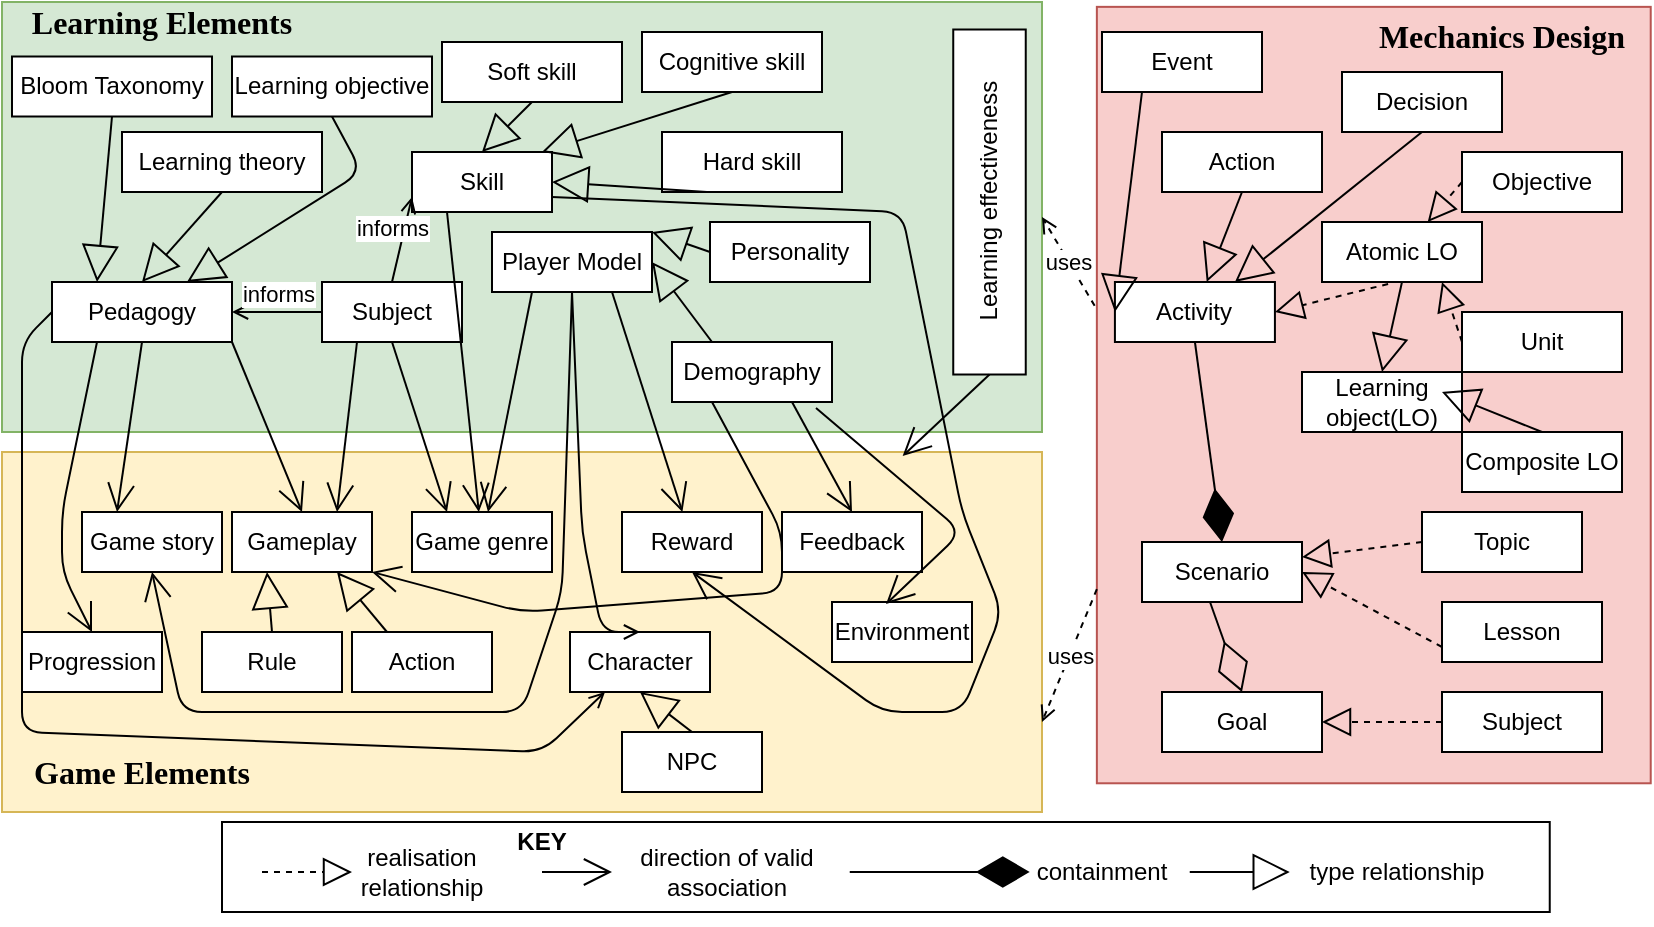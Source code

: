 <mxfile version="27.2.0" pages="16">
  <diagram id="d2onDuZHNwdcGHEt0VVs" name="TheModel">
    <mxGraphModel dx="954" dy="599" grid="1" gridSize="10" guides="1" tooltips="1" connect="1" arrows="1" fold="1" page="1" pageScale="1" pageWidth="827" pageHeight="1169" math="0" shadow="0">
      <root>
        <mxCell id="0" />
        <mxCell id="1" parent="0" />
        <mxCell id="ryFgiEaOS9Y4gqkFkA-R-4" value="" style="rounded=0;whiteSpace=wrap;html=1;" parent="1" vertex="1">
          <mxGeometry x="170" y="475" width="663.87" height="45" as="geometry" />
        </mxCell>
        <mxCell id="ub9YOAP1CGmZ-O2Si56E-92" value="" style="rounded=0;whiteSpace=wrap;html=1;rotation=-90;fillColor=#f8cecc;strokeColor=#b85450;" parent="1" vertex="1">
          <mxGeometry x="551.79" y="123.07" width="388.21" height="276.93" as="geometry" />
        </mxCell>
        <mxCell id="ub9YOAP1CGmZ-O2Si56E-91" value="" style="rounded=0;whiteSpace=wrap;html=1;fillColor=#fff2cc;strokeColor=#d6b656;" parent="1" vertex="1">
          <mxGeometry x="60" y="290" width="520" height="180" as="geometry" />
        </mxCell>
        <mxCell id="ub9YOAP1CGmZ-O2Si56E-90" value="" style="rounded=0;whiteSpace=wrap;html=1;fillColor=#d5e8d4;strokeColor=#82b366;" parent="1" vertex="1">
          <mxGeometry x="60" y="65" width="520" height="215" as="geometry" />
        </mxCell>
        <mxCell id="ub9YOAP1CGmZ-O2Si56E-12" value="Player Model" style="rounded=0;whiteSpace=wrap;html=1;" parent="1" vertex="1">
          <mxGeometry x="305" y="180" width="80" height="30" as="geometry" />
        </mxCell>
        <mxCell id="ub9YOAP1CGmZ-O2Si56E-14" value="Subject" style="rounded=0;whiteSpace=wrap;html=1;" parent="1" vertex="1">
          <mxGeometry x="220" y="205" width="70" height="30" as="geometry" />
        </mxCell>
        <mxCell id="ub9YOAP1CGmZ-O2Si56E-15" value="Bloom Taxonomy" style="rounded=0;whiteSpace=wrap;html=1;" parent="1" vertex="1">
          <mxGeometry x="65" y="92.25" width="100" height="30" as="geometry" />
        </mxCell>
        <mxCell id="ub9YOAP1CGmZ-O2Si56E-16" value="Pedagogy" style="rounded=0;whiteSpace=wrap;html=1;" parent="1" vertex="1">
          <mxGeometry x="85" y="205" width="90" height="30" as="geometry" />
        </mxCell>
        <mxCell id="ub9YOAP1CGmZ-O2Si56E-17" value="Learning objective" style="rounded=0;whiteSpace=wrap;html=1;" parent="1" vertex="1">
          <mxGeometry x="175" y="92.25" width="100" height="30" as="geometry" />
        </mxCell>
        <mxCell id="ub9YOAP1CGmZ-O2Si56E-18" value="Learning theory" style="rounded=0;whiteSpace=wrap;html=1;" parent="1" vertex="1">
          <mxGeometry x="120" y="130" width="100" height="30" as="geometry" />
        </mxCell>
        <mxCell id="ub9YOAP1CGmZ-O2Si56E-19" value="Skill" style="rounded=0;whiteSpace=wrap;html=1;" parent="1" vertex="1">
          <mxGeometry x="265" y="140" width="70" height="30" as="geometry" />
        </mxCell>
        <mxCell id="ub9YOAP1CGmZ-O2Si56E-20" value="Soft skill" style="rounded=0;whiteSpace=wrap;html=1;" parent="1" vertex="1">
          <mxGeometry x="280" y="85" width="90" height="30" as="geometry" />
        </mxCell>
        <mxCell id="ub9YOAP1CGmZ-O2Si56E-21" value="Hard skill" style="rounded=0;whiteSpace=wrap;html=1;" parent="1" vertex="1">
          <mxGeometry x="390" y="130" width="90" height="30" as="geometry" />
        </mxCell>
        <mxCell id="ub9YOAP1CGmZ-O2Si56E-23" value="Cognitive skill" style="rounded=0;whiteSpace=wrap;html=1;" parent="1" vertex="1">
          <mxGeometry x="380" y="80" width="90" height="30" as="geometry" />
        </mxCell>
        <mxCell id="ub9YOAP1CGmZ-O2Si56E-24" value="Demography" style="rounded=0;whiteSpace=wrap;html=1;" parent="1" vertex="1">
          <mxGeometry x="395" y="235" width="80" height="30" as="geometry" />
        </mxCell>
        <mxCell id="ub9YOAP1CGmZ-O2Si56E-25" value="Personality" style="rounded=0;whiteSpace=wrap;html=1;" parent="1" vertex="1">
          <mxGeometry x="414" y="175" width="80" height="30" as="geometry" />
        </mxCell>
        <mxCell id="ub9YOAP1CGmZ-O2Si56E-26" value="" style="endArrow=block;endSize=16;endFill=0;html=1;exitX=0.5;exitY=1;exitDx=0;exitDy=0;entryX=0.5;entryY=0;entryDx=0;entryDy=0;" parent="1" source="ub9YOAP1CGmZ-O2Si56E-18" target="ub9YOAP1CGmZ-O2Si56E-16" edge="1">
          <mxGeometry width="160" relative="1" as="geometry">
            <mxPoint x="330" y="280" as="sourcePoint" />
            <mxPoint x="490" y="280" as="targetPoint" />
          </mxGeometry>
        </mxCell>
        <mxCell id="ub9YOAP1CGmZ-O2Si56E-27" value="" style="endArrow=block;endSize=16;endFill=0;html=1;exitX=0.5;exitY=1;exitDx=0;exitDy=0;entryX=0.25;entryY=0;entryDx=0;entryDy=0;" parent="1" source="ub9YOAP1CGmZ-O2Si56E-15" target="ub9YOAP1CGmZ-O2Si56E-16" edge="1">
          <mxGeometry width="160" relative="1" as="geometry">
            <mxPoint x="260" y="260" as="sourcePoint" />
            <mxPoint x="160" y="130" as="targetPoint" />
          </mxGeometry>
        </mxCell>
        <mxCell id="ub9YOAP1CGmZ-O2Si56E-28" value="" style="endArrow=block;endSize=16;endFill=0;html=1;exitX=0.5;exitY=1;exitDx=0;exitDy=0;entryX=0.75;entryY=0;entryDx=0;entryDy=0;" parent="1" source="ub9YOAP1CGmZ-O2Si56E-17" target="ub9YOAP1CGmZ-O2Si56E-16" edge="1">
          <mxGeometry width="160" relative="1" as="geometry">
            <mxPoint x="150" y="240" as="sourcePoint" />
            <mxPoint x="170" y="140" as="targetPoint" />
            <Array as="points">
              <mxPoint x="240" y="150" />
            </Array>
          </mxGeometry>
        </mxCell>
        <mxCell id="ub9YOAP1CGmZ-O2Si56E-30" value="" style="endArrow=block;endSize=16;endFill=0;html=1;exitX=0.5;exitY=1;exitDx=0;exitDy=0;entryX=0.5;entryY=0;entryDx=0;entryDy=0;" parent="1" source="ub9YOAP1CGmZ-O2Si56E-20" target="ub9YOAP1CGmZ-O2Si56E-19" edge="1">
          <mxGeometry width="160" relative="1" as="geometry">
            <mxPoint x="240" y="190" as="sourcePoint" />
            <mxPoint x="187.5" y="140" as="targetPoint" />
          </mxGeometry>
        </mxCell>
        <mxCell id="ub9YOAP1CGmZ-O2Si56E-31" value="" style="endArrow=block;endSize=16;endFill=0;html=1;exitX=0.25;exitY=1;exitDx=0;exitDy=0;entryX=1;entryY=0.5;entryDx=0;entryDy=0;" parent="1" source="ub9YOAP1CGmZ-O2Si56E-21" target="ub9YOAP1CGmZ-O2Si56E-19" edge="1">
          <mxGeometry width="160" relative="1" as="geometry">
            <mxPoint x="469" y="130" as="sourcePoint" />
            <mxPoint x="450" y="165" as="targetPoint" />
          </mxGeometry>
        </mxCell>
        <mxCell id="ub9YOAP1CGmZ-O2Si56E-32" value="" style="endArrow=block;endSize=16;endFill=0;html=1;exitX=0.5;exitY=1;exitDx=0;exitDy=0;" parent="1" source="ub9YOAP1CGmZ-O2Si56E-23" edge="1">
          <mxGeometry width="160" relative="1" as="geometry">
            <mxPoint x="469" y="130" as="sourcePoint" />
            <mxPoint x="330" y="140" as="targetPoint" />
          </mxGeometry>
        </mxCell>
        <mxCell id="ub9YOAP1CGmZ-O2Si56E-38" value="" style="endArrow=block;endSize=16;endFill=0;html=1;exitX=0.25;exitY=0;exitDx=0;exitDy=0;entryX=1;entryY=0.5;entryDx=0;entryDy=0;" parent="1" source="ub9YOAP1CGmZ-O2Si56E-24" target="ub9YOAP1CGmZ-O2Si56E-12" edge="1">
          <mxGeometry x="-0.445" y="-14" width="160" relative="1" as="geometry">
            <mxPoint x="542.5" y="140" as="sourcePoint" />
            <mxPoint x="459" y="175" as="targetPoint" />
            <mxPoint as="offset" />
          </mxGeometry>
        </mxCell>
        <mxCell id="ub9YOAP1CGmZ-O2Si56E-40" value="" style="endArrow=block;endSize=16;endFill=0;html=1;exitX=0;exitY=0.5;exitDx=0;exitDy=0;entryX=1;entryY=0;entryDx=0;entryDy=0;" parent="1" source="ub9YOAP1CGmZ-O2Si56E-25" target="ub9YOAP1CGmZ-O2Si56E-12" edge="1">
          <mxGeometry x="-0.241" y="6" width="160" relative="1" as="geometry">
            <mxPoint x="590" y="200" as="sourcePoint" />
            <mxPoint x="530" y="245" as="targetPoint" />
            <mxPoint as="offset" />
          </mxGeometry>
        </mxCell>
        <mxCell id="ub9YOAP1CGmZ-O2Si56E-41" value="Learning effectiveness" style="rounded=0;whiteSpace=wrap;html=1;rotation=-90;" parent="1" vertex="1">
          <mxGeometry x="467.5" y="146.88" width="172.5" height="36.25" as="geometry" />
        </mxCell>
        <mxCell id="ub9YOAP1CGmZ-O2Si56E-42" value="Game genre" style="rounded=0;whiteSpace=wrap;html=1;" parent="1" vertex="1">
          <mxGeometry x="265" y="320" width="70" height="30" as="geometry" />
        </mxCell>
        <mxCell id="ub9YOAP1CGmZ-O2Si56E-43" value="Game story" style="rounded=0;whiteSpace=wrap;html=1;" parent="1" vertex="1">
          <mxGeometry x="100" y="320" width="70" height="30" as="geometry" />
        </mxCell>
        <mxCell id="ub9YOAP1CGmZ-O2Si56E-44" value="Feedback" style="rounded=0;whiteSpace=wrap;html=1;" parent="1" vertex="1">
          <mxGeometry x="450" y="320" width="70" height="30" as="geometry" />
        </mxCell>
        <mxCell id="ub9YOAP1CGmZ-O2Si56E-45" value="Gameplay" style="rounded=0;whiteSpace=wrap;html=1;" parent="1" vertex="1">
          <mxGeometry x="175" y="320" width="70" height="30" as="geometry" />
        </mxCell>
        <mxCell id="ub9YOAP1CGmZ-O2Si56E-46" value="Rule" style="rounded=0;whiteSpace=wrap;html=1;" parent="1" vertex="1">
          <mxGeometry x="160" y="380" width="70" height="30" as="geometry" />
        </mxCell>
        <mxCell id="ub9YOAP1CGmZ-O2Si56E-47" value="Action" style="rounded=0;whiteSpace=wrap;html=1;" parent="1" vertex="1">
          <mxGeometry x="235" y="380" width="70" height="30" as="geometry" />
        </mxCell>
        <mxCell id="ub9YOAP1CGmZ-O2Si56E-49" value="Reward" style="rounded=0;whiteSpace=wrap;html=1;" parent="1" vertex="1">
          <mxGeometry x="370" y="320" width="70" height="30" as="geometry" />
        </mxCell>
        <mxCell id="ub9YOAP1CGmZ-O2Si56E-50" value="Environment" style="rounded=0;whiteSpace=wrap;html=1;" parent="1" vertex="1">
          <mxGeometry x="475" y="365" width="70" height="30" as="geometry" />
        </mxCell>
        <mxCell id="ub9YOAP1CGmZ-O2Si56E-51" value="Character" style="rounded=0;whiteSpace=wrap;html=1;" parent="1" vertex="1">
          <mxGeometry x="344" y="380" width="70" height="30" as="geometry" />
        </mxCell>
        <mxCell id="ub9YOAP1CGmZ-O2Si56E-53" value="NPC" style="rounded=0;whiteSpace=wrap;html=1;" parent="1" vertex="1">
          <mxGeometry x="370" y="430" width="70" height="30" as="geometry" />
        </mxCell>
        <mxCell id="ub9YOAP1CGmZ-O2Si56E-54" value="" style="endArrow=block;endSize=16;endFill=0;html=1;entryX=0.5;entryY=1;entryDx=0;entryDy=0;exitX=0.5;exitY=0;exitDx=0;exitDy=0;" parent="1" source="ub9YOAP1CGmZ-O2Si56E-53" target="ub9YOAP1CGmZ-O2Si56E-51" edge="1">
          <mxGeometry x="-0.333" y="5" width="160" relative="1" as="geometry">
            <mxPoint x="400" y="570" as="sourcePoint" />
            <mxPoint x="560" y="570" as="targetPoint" />
            <mxPoint as="offset" />
          </mxGeometry>
        </mxCell>
        <mxCell id="ub9YOAP1CGmZ-O2Si56E-55" value="" style="endArrow=block;endSize=16;endFill=0;html=1;entryX=0.25;entryY=1;entryDx=0;entryDy=0;exitX=0.5;exitY=0;exitDx=0;exitDy=0;" parent="1" source="ub9YOAP1CGmZ-O2Si56E-46" target="ub9YOAP1CGmZ-O2Si56E-45" edge="1">
          <mxGeometry x="-0.333" y="5" width="160" relative="1" as="geometry">
            <mxPoint x="515" y="610" as="sourcePoint" />
            <mxPoint x="515" y="550" as="targetPoint" />
            <mxPoint as="offset" />
          </mxGeometry>
        </mxCell>
        <mxCell id="ub9YOAP1CGmZ-O2Si56E-56" value="" style="endArrow=block;endSize=16;endFill=0;html=1;entryX=0.75;entryY=1;entryDx=0;entryDy=0;exitX=0.25;exitY=0;exitDx=0;exitDy=0;" parent="1" source="ub9YOAP1CGmZ-O2Si56E-47" target="ub9YOAP1CGmZ-O2Si56E-45" edge="1">
          <mxGeometry x="-0.333" y="5" width="160" relative="1" as="geometry">
            <mxPoint x="285" y="520" as="sourcePoint" />
            <mxPoint x="277.5" y="480" as="targetPoint" />
            <mxPoint as="offset" />
          </mxGeometry>
        </mxCell>
        <mxCell id="ub9YOAP1CGmZ-O2Si56E-57" value="Activity" style="rounded=0;whiteSpace=wrap;html=1;" parent="1" vertex="1">
          <mxGeometry x="616.46" y="205" width="80" height="30" as="geometry" />
        </mxCell>
        <mxCell id="ub9YOAP1CGmZ-O2Si56E-58" value="Scenario" style="rounded=0;whiteSpace=wrap;html=1;" parent="1" vertex="1">
          <mxGeometry x="630" y="335" width="80" height="30" as="geometry" />
        </mxCell>
        <mxCell id="ub9YOAP1CGmZ-O2Si56E-59" value="Goal" style="rounded=0;whiteSpace=wrap;html=1;" parent="1" vertex="1">
          <mxGeometry x="640" y="410" width="80" height="30" as="geometry" />
        </mxCell>
        <mxCell id="ub9YOAP1CGmZ-O2Si56E-61" value="" style="endArrow=diamondThin;endFill=0;endSize=24;html=1;exitX=0.425;exitY=1;exitDx=0;exitDy=0;exitPerimeter=0;entryX=0.5;entryY=0;entryDx=0;entryDy=0;" parent="1" source="ub9YOAP1CGmZ-O2Si56E-58" target="ub9YOAP1CGmZ-O2Si56E-59" edge="1">
          <mxGeometry width="160" relative="1" as="geometry">
            <mxPoint x="400" y="330" as="sourcePoint" />
            <mxPoint x="560" y="330" as="targetPoint" />
          </mxGeometry>
        </mxCell>
        <mxCell id="ub9YOAP1CGmZ-O2Si56E-62" value="" style="endArrow=diamondThin;endFill=1;endSize=24;html=1;exitX=0.5;exitY=1;exitDx=0;exitDy=0;entryX=0.5;entryY=0;entryDx=0;entryDy=0;" parent="1" source="ub9YOAP1CGmZ-O2Si56E-57" target="ub9YOAP1CGmZ-O2Si56E-58" edge="1">
          <mxGeometry width="160" relative="1" as="geometry">
            <mxPoint x="400" y="330" as="sourcePoint" />
            <mxPoint x="560" y="330" as="targetPoint" />
          </mxGeometry>
        </mxCell>
        <mxCell id="ub9YOAP1CGmZ-O2Si56E-63" value="Learning object(LO)" style="rounded=0;whiteSpace=wrap;html=1;" parent="1" vertex="1">
          <mxGeometry x="710" y="250" width="80" height="30" as="geometry" />
        </mxCell>
        <mxCell id="ub9YOAP1CGmZ-O2Si56E-65" value="Composite LO" style="rounded=0;whiteSpace=wrap;html=1;" parent="1" vertex="1">
          <mxGeometry x="790" y="280" width="80" height="30" as="geometry" />
        </mxCell>
        <mxCell id="ub9YOAP1CGmZ-O2Si56E-67" value="Atomic LO" style="rounded=0;whiteSpace=wrap;html=1;" parent="1" vertex="1">
          <mxGeometry x="720" y="175" width="80" height="30" as="geometry" />
        </mxCell>
        <mxCell id="ub9YOAP1CGmZ-O2Si56E-69" value="Action" style="rounded=0;whiteSpace=wrap;html=1;" parent="1" vertex="1">
          <mxGeometry x="640" y="130" width="80" height="30" as="geometry" />
        </mxCell>
        <mxCell id="ub9YOAP1CGmZ-O2Si56E-72" value="Event" style="rounded=0;whiteSpace=wrap;html=1;" parent="1" vertex="1">
          <mxGeometry x="610" y="80" width="80" height="30" as="geometry" />
        </mxCell>
        <mxCell id="ub9YOAP1CGmZ-O2Si56E-73" value="Decision" style="rounded=0;whiteSpace=wrap;html=1;" parent="1" vertex="1">
          <mxGeometry x="730" y="100" width="80" height="30" as="geometry" />
        </mxCell>
        <mxCell id="ub9YOAP1CGmZ-O2Si56E-74" value="" style="endArrow=block;endSize=16;endFill=0;html=1;exitX=0.5;exitY=1;exitDx=0;exitDy=0;" parent="1" source="ub9YOAP1CGmZ-O2Si56E-69" target="ub9YOAP1CGmZ-O2Si56E-57" edge="1">
          <mxGeometry width="160" relative="1" as="geometry">
            <mxPoint x="720" y="70" as="sourcePoint" />
            <mxPoint x="720" y="150" as="targetPoint" />
          </mxGeometry>
        </mxCell>
        <mxCell id="ub9YOAP1CGmZ-O2Si56E-75" value="" style="endArrow=block;endSize=16;endFill=0;html=1;exitX=0.5;exitY=1;exitDx=0;exitDy=0;entryX=0.75;entryY=0;entryDx=0;entryDy=0;" parent="1" source="ub9YOAP1CGmZ-O2Si56E-73" target="ub9YOAP1CGmZ-O2Si56E-57" edge="1">
          <mxGeometry width="160" relative="1" as="geometry">
            <mxPoint x="730" y="80" as="sourcePoint" />
            <mxPoint x="730" y="160" as="targetPoint" />
          </mxGeometry>
        </mxCell>
        <mxCell id="ub9YOAP1CGmZ-O2Si56E-76" value="" style="endArrow=block;endSize=16;endFill=0;html=1;exitX=0.25;exitY=1;exitDx=0;exitDy=0;entryX=0;entryY=0.5;entryDx=0;entryDy=0;" parent="1" source="ub9YOAP1CGmZ-O2Si56E-72" target="ub9YOAP1CGmZ-O2Si56E-57" edge="1">
          <mxGeometry width="160" relative="1" as="geometry">
            <mxPoint x="730" y="80" as="sourcePoint" />
            <mxPoint x="700" y="150" as="targetPoint" />
          </mxGeometry>
        </mxCell>
        <mxCell id="ub9YOAP1CGmZ-O2Si56E-77" value="" style="endArrow=block;dashed=1;endFill=0;endSize=12;html=1;exitX=0.413;exitY=1.033;exitDx=0;exitDy=0;exitPerimeter=0;entryX=1;entryY=0.5;entryDx=0;entryDy=0;" parent="1" source="ub9YOAP1CGmZ-O2Si56E-67" target="ub9YOAP1CGmZ-O2Si56E-57" edge="1">
          <mxGeometry width="160" relative="1" as="geometry">
            <mxPoint x="430" y="230" as="sourcePoint" />
            <mxPoint x="590" y="230" as="targetPoint" />
          </mxGeometry>
        </mxCell>
        <mxCell id="ub9YOAP1CGmZ-O2Si56E-78" value="" style="endArrow=block;endSize=16;endFill=0;html=1;exitX=0.5;exitY=1;exitDx=0;exitDy=0;entryX=0.5;entryY=0;entryDx=0;entryDy=0;" parent="1" source="ub9YOAP1CGmZ-O2Si56E-67" target="ub9YOAP1CGmZ-O2Si56E-63" edge="1">
          <mxGeometry width="160" relative="1" as="geometry">
            <mxPoint x="800" y="120" as="sourcePoint" />
            <mxPoint x="750" y="160" as="targetPoint" />
          </mxGeometry>
        </mxCell>
        <mxCell id="ub9YOAP1CGmZ-O2Si56E-79" value="" style="endArrow=block;endSize=16;endFill=0;html=1;exitX=0.5;exitY=0;exitDx=0;exitDy=0;entryX=0.875;entryY=0.333;entryDx=0;entryDy=0;entryPerimeter=0;" parent="1" source="ub9YOAP1CGmZ-O2Si56E-65" target="ub9YOAP1CGmZ-O2Si56E-63" edge="1">
          <mxGeometry width="160" relative="1" as="geometry">
            <mxPoint x="910" y="90" as="sourcePoint" />
            <mxPoint x="890" y="160" as="targetPoint" />
          </mxGeometry>
        </mxCell>
        <mxCell id="ub9YOAP1CGmZ-O2Si56E-80" value="Objective" style="rounded=0;whiteSpace=wrap;html=1;" parent="1" vertex="1">
          <mxGeometry x="790" y="140" width="80" height="30" as="geometry" />
        </mxCell>
        <mxCell id="ub9YOAP1CGmZ-O2Si56E-81" value="Topic" style="rounded=0;whiteSpace=wrap;html=1;" parent="1" vertex="1">
          <mxGeometry x="770" y="320" width="80" height="30" as="geometry" />
        </mxCell>
        <mxCell id="ub9YOAP1CGmZ-O2Si56E-82" value="Lesson" style="rounded=0;whiteSpace=wrap;html=1;" parent="1" vertex="1">
          <mxGeometry x="780" y="365" width="80" height="30" as="geometry" />
        </mxCell>
        <mxCell id="ub9YOAP1CGmZ-O2Si56E-83" value="Subject" style="rounded=0;whiteSpace=wrap;html=1;" parent="1" vertex="1">
          <mxGeometry x="780" y="410" width="80" height="30" as="geometry" />
        </mxCell>
        <mxCell id="ub9YOAP1CGmZ-O2Si56E-84" value="" style="endArrow=block;dashed=1;endFill=0;endSize=12;html=1;exitX=0;exitY=0.5;exitDx=0;exitDy=0;entryX=1;entryY=0.5;entryDx=0;entryDy=0;" parent="1" source="ub9YOAP1CGmZ-O2Si56E-83" target="ub9YOAP1CGmZ-O2Si56E-59" edge="1">
          <mxGeometry width="160" relative="1" as="geometry">
            <mxPoint x="903.04" y="90.99" as="sourcePoint" />
            <mxPoint x="770" y="175" as="targetPoint" />
          </mxGeometry>
        </mxCell>
        <mxCell id="ub9YOAP1CGmZ-O2Si56E-85" value="" style="endArrow=block;dashed=1;endFill=0;endSize=12;html=1;exitX=0;exitY=0.75;exitDx=0;exitDy=0;entryX=1;entryY=0.5;entryDx=0;entryDy=0;" parent="1" source="ub9YOAP1CGmZ-O2Si56E-82" target="ub9YOAP1CGmZ-O2Si56E-58" edge="1">
          <mxGeometry width="160" relative="1" as="geometry">
            <mxPoint x="1000" y="355" as="sourcePoint" />
            <mxPoint x="760" y="365" as="targetPoint" />
          </mxGeometry>
        </mxCell>
        <mxCell id="ub9YOAP1CGmZ-O2Si56E-87" value="" style="endArrow=block;dashed=1;endFill=0;endSize=12;html=1;exitX=0;exitY=0.5;exitDx=0;exitDy=0;" parent="1" source="ub9YOAP1CGmZ-O2Si56E-80" target="ub9YOAP1CGmZ-O2Si56E-67" edge="1">
          <mxGeometry width="160" relative="1" as="geometry">
            <mxPoint x="990" y="175" as="sourcePoint" />
            <mxPoint x="770" y="260" as="targetPoint" />
          </mxGeometry>
        </mxCell>
        <mxCell id="ub9YOAP1CGmZ-O2Si56E-88" value="Unit" style="rounded=0;whiteSpace=wrap;html=1;" parent="1" vertex="1">
          <mxGeometry x="790" y="220" width="80" height="30" as="geometry" />
        </mxCell>
        <mxCell id="ub9YOAP1CGmZ-O2Si56E-89" value="" style="endArrow=block;dashed=1;endFill=0;endSize=12;html=1;exitX=0;exitY=0.5;exitDx=0;exitDy=0;entryX=0.75;entryY=1;entryDx=0;entryDy=0;" parent="1" source="ub9YOAP1CGmZ-O2Si56E-88" target="ub9YOAP1CGmZ-O2Si56E-67" edge="1">
          <mxGeometry width="160" relative="1" as="geometry">
            <mxPoint x="1000" y="75" as="sourcePoint" />
            <mxPoint x="950" y="75" as="targetPoint" />
          </mxGeometry>
        </mxCell>
        <mxCell id="ub9YOAP1CGmZ-O2Si56E-94" value="" style="endArrow=block;dashed=1;endFill=0;endSize=12;html=1;exitX=0;exitY=0.5;exitDx=0;exitDy=0;entryX=1;entryY=0.25;entryDx=0;entryDy=0;" parent="1" source="ub9YOAP1CGmZ-O2Si56E-81" target="ub9YOAP1CGmZ-O2Si56E-58" edge="1">
          <mxGeometry width="160" relative="1" as="geometry">
            <mxPoint x="920" y="452.5" as="sourcePoint" />
            <mxPoint x="810" y="395" as="targetPoint" />
          </mxGeometry>
        </mxCell>
        <mxCell id="ub9YOAP1CGmZ-O2Si56E-100" value="Progression" style="rounded=0;whiteSpace=wrap;html=1;" parent="1" vertex="1">
          <mxGeometry x="70" y="380" width="70" height="30" as="geometry" />
        </mxCell>
        <mxCell id="ub9YOAP1CGmZ-O2Si56E-101" value="" style="endArrow=open;endFill=1;endSize=12;html=1;entryX=0.5;entryY=0;entryDx=0;entryDy=0;exitX=0.25;exitY=1;exitDx=0;exitDy=0;" parent="1" source="ub9YOAP1CGmZ-O2Si56E-16" target="ub9YOAP1CGmZ-O2Si56E-100" edge="1">
          <mxGeometry width="160" relative="1" as="geometry">
            <mxPoint x="440" y="380" as="sourcePoint" />
            <mxPoint x="600" y="380" as="targetPoint" />
            <Array as="points">
              <mxPoint x="90" y="320" />
              <mxPoint x="90" y="350" />
            </Array>
          </mxGeometry>
        </mxCell>
        <mxCell id="ub9YOAP1CGmZ-O2Si56E-103" value="" style="endArrow=open;endFill=1;endSize=12;html=1;entryX=0.25;entryY=0;entryDx=0;entryDy=0;exitX=0.5;exitY=1;exitDx=0;exitDy=0;" parent="1" source="ub9YOAP1CGmZ-O2Si56E-16" target="ub9YOAP1CGmZ-O2Si56E-43" edge="1">
          <mxGeometry width="160" relative="1" as="geometry">
            <mxPoint x="206.818" y="300" as="sourcePoint" />
            <mxPoint x="265" y="340" as="targetPoint" />
          </mxGeometry>
        </mxCell>
        <mxCell id="ub9YOAP1CGmZ-O2Si56E-104" value="" style="endArrow=open;endFill=1;endSize=12;html=1;entryX=0.5;entryY=0;entryDx=0;entryDy=0;exitX=1;exitY=1;exitDx=0;exitDy=0;" parent="1" source="ub9YOAP1CGmZ-O2Si56E-16" target="ub9YOAP1CGmZ-O2Si56E-45" edge="1">
          <mxGeometry width="160" relative="1" as="geometry">
            <mxPoint x="185" y="300" as="sourcePoint" />
            <mxPoint x="237.5" y="390" as="targetPoint" />
          </mxGeometry>
        </mxCell>
        <mxCell id="ub9YOAP1CGmZ-O2Si56E-105" value="" style="endArrow=open;endFill=1;endSize=12;html=1;entryX=0.25;entryY=0;entryDx=0;entryDy=0;exitX=0.5;exitY=1;exitDx=0;exitDy=0;" parent="1" source="ub9YOAP1CGmZ-O2Si56E-14" target="ub9YOAP1CGmZ-O2Si56E-42" edge="1">
          <mxGeometry width="160" relative="1" as="geometry">
            <mxPoint x="230" y="300" as="sourcePoint" />
            <mxPoint x="354" y="380" as="targetPoint" />
          </mxGeometry>
        </mxCell>
        <mxCell id="ub9YOAP1CGmZ-O2Si56E-106" value="" style="endArrow=open;endFill=1;endSize=12;html=1;exitX=0.75;exitY=1;exitDx=0;exitDy=0;" parent="1" source="ub9YOAP1CGmZ-O2Si56E-12" target="ub9YOAP1CGmZ-O2Si56E-49" edge="1">
          <mxGeometry width="160" relative="1" as="geometry">
            <mxPoint x="385" y="300" as="sourcePoint" />
            <mxPoint x="487.5" y="330" as="targetPoint" />
          </mxGeometry>
        </mxCell>
        <mxCell id="ub9YOAP1CGmZ-O2Si56E-107" value="" style="endArrow=open;endFill=1;endSize=12;html=1;exitX=0.5;exitY=1;exitDx=0;exitDy=0;entryX=0.5;entryY=1;entryDx=0;entryDy=0;" parent="1" source="ub9YOAP1CGmZ-O2Si56E-12" target="ub9YOAP1CGmZ-O2Si56E-43" edge="1">
          <mxGeometry width="160" relative="1" as="geometry">
            <mxPoint x="444" y="240" as="sourcePoint" />
            <mxPoint x="205" y="360" as="targetPoint" />
            <Array as="points">
              <mxPoint x="340" y="360" />
              <mxPoint x="320" y="420" />
              <mxPoint x="150" y="420" />
            </Array>
          </mxGeometry>
        </mxCell>
        <mxCell id="ub9YOAP1CGmZ-O2Si56E-108" value="" style="endArrow=open;endFill=1;endSize=12;html=1;exitX=0.25;exitY=1;exitDx=0;exitDy=0;" parent="1" source="ub9YOAP1CGmZ-O2Si56E-12" target="ub9YOAP1CGmZ-O2Si56E-42" edge="1">
          <mxGeometry width="160" relative="1" as="geometry">
            <mxPoint x="424" y="240" as="sourcePoint" />
            <mxPoint x="354" y="340" as="targetPoint" />
          </mxGeometry>
        </mxCell>
        <mxCell id="ub9YOAP1CGmZ-O2Si56E-111" value="" style="endArrow=open;endFill=1;endSize=12;html=1;entryX=0.75;entryY=0;entryDx=0;entryDy=0;exitX=0.25;exitY=1;exitDx=0;exitDy=0;" parent="1" source="ub9YOAP1CGmZ-O2Si56E-14" target="ub9YOAP1CGmZ-O2Si56E-45" edge="1">
          <mxGeometry width="160" relative="1" as="geometry">
            <mxPoint x="185" y="300" as="sourcePoint" />
            <mxPoint x="336.5" y="340" as="targetPoint" />
          </mxGeometry>
        </mxCell>
        <mxCell id="ub9YOAP1CGmZ-O2Si56E-112" value="" style="endArrow=open;endFill=1;endSize=12;html=1;exitX=0.25;exitY=1;exitDx=0;exitDy=0;" parent="1" source="ub9YOAP1CGmZ-O2Si56E-19" target="ub9YOAP1CGmZ-O2Si56E-42" edge="1">
          <mxGeometry width="160" relative="1" as="geometry">
            <mxPoint x="424" y="240" as="sourcePoint" />
            <mxPoint x="354" y="340" as="targetPoint" />
            <Array as="points" />
          </mxGeometry>
        </mxCell>
        <mxCell id="ub9YOAP1CGmZ-O2Si56E-113" value="" style="endArrow=open;endFill=1;endSize=12;html=1;exitX=1;exitY=0.75;exitDx=0;exitDy=0;entryX=0.5;entryY=1;entryDx=0;entryDy=0;" parent="1" source="ub9YOAP1CGmZ-O2Si56E-19" target="ub9YOAP1CGmZ-O2Si56E-49" edge="1">
          <mxGeometry width="160" relative="1" as="geometry">
            <mxPoint x="406.5" y="190" as="sourcePoint" />
            <mxPoint x="426.823" y="330" as="targetPoint" />
            <Array as="points">
              <mxPoint x="510" y="170" />
              <mxPoint x="540" y="320" />
              <mxPoint x="560" y="370" />
              <mxPoint x="540" y="420" />
              <mxPoint x="500" y="420" />
            </Array>
          </mxGeometry>
        </mxCell>
        <mxCell id="ub9YOAP1CGmZ-O2Si56E-114" value="" style="endArrow=open;endFill=1;endSize=12;html=1;exitX=0.9;exitY=1.1;exitDx=0;exitDy=0;exitPerimeter=0;entryX=0.386;entryY=0.033;entryDx=0;entryDy=0;entryPerimeter=0;" parent="1" source="ub9YOAP1CGmZ-O2Si56E-24" target="ub9YOAP1CGmZ-O2Si56E-50" edge="1">
          <mxGeometry width="160" relative="1" as="geometry">
            <mxPoint x="520" y="270" as="sourcePoint" />
            <mxPoint x="506.5" y="380" as="targetPoint" />
            <Array as="points">
              <mxPoint x="540" y="330" />
            </Array>
          </mxGeometry>
        </mxCell>
        <mxCell id="ub9YOAP1CGmZ-O2Si56E-115" value="" style="endArrow=open;endFill=1;endSize=12;html=1;exitX=0.75;exitY=1;exitDx=0;exitDy=0;entryX=0.5;entryY=0;entryDx=0;entryDy=0;" parent="1" source="ub9YOAP1CGmZ-O2Si56E-24" target="ub9YOAP1CGmZ-O2Si56E-44" edge="1">
          <mxGeometry width="160" relative="1" as="geometry">
            <mxPoint x="570" y="220" as="sourcePoint" />
            <mxPoint x="160" y="440" as="targetPoint" />
          </mxGeometry>
        </mxCell>
        <mxCell id="ub9YOAP1CGmZ-O2Si56E-116" value="" style="endArrow=open;endFill=1;endSize=12;html=1;entryX=1;entryY=1;entryDx=0;entryDy=0;exitX=0.25;exitY=1;exitDx=0;exitDy=0;" parent="1" source="ub9YOAP1CGmZ-O2Si56E-24" target="ub9YOAP1CGmZ-O2Si56E-45" edge="1">
          <mxGeometry width="160" relative="1" as="geometry">
            <mxPoint x="540" y="210" as="sourcePoint" />
            <mxPoint x="525" y="350" as="targetPoint" />
            <Array as="points">
              <mxPoint x="450" y="330" />
              <mxPoint x="450" y="360" />
              <mxPoint x="320" y="370" />
            </Array>
          </mxGeometry>
        </mxCell>
        <mxCell id="ub9YOAP1CGmZ-O2Si56E-117" value="informs" style="html=1;verticalAlign=bottom;endArrow=open;entryX=0;entryY=0.75;entryDx=0;entryDy=0;exitX=0.5;exitY=0;exitDx=0;exitDy=0;endFill=0;" parent="1" source="ub9YOAP1CGmZ-O2Si56E-14" target="ub9YOAP1CGmZ-O2Si56E-19" edge="1">
          <mxGeometry x="-0.173" y="4" width="80" relative="1" as="geometry">
            <mxPoint x="480" y="380" as="sourcePoint" />
            <mxPoint x="560" y="380" as="targetPoint" />
            <mxPoint as="offset" />
          </mxGeometry>
        </mxCell>
        <mxCell id="ub9YOAP1CGmZ-O2Si56E-118" value="informs" style="html=1;verticalAlign=bottom;endArrow=open;exitX=0;exitY=0.5;exitDx=0;exitDy=0;entryX=1;entryY=0.5;entryDx=0;entryDy=0;endFill=0;" parent="1" source="ub9YOAP1CGmZ-O2Si56E-14" target="ub9YOAP1CGmZ-O2Si56E-16" edge="1">
          <mxGeometry width="80" relative="1" as="geometry">
            <mxPoint x="345" y="250" as="sourcePoint" />
            <mxPoint x="220" y="270" as="targetPoint" />
          </mxGeometry>
        </mxCell>
        <mxCell id="soZ5TCOUoOqrfzKQh8qa-1" value="" style="endArrow=open;html=1;exitX=0.5;exitY=1;exitDx=0;exitDy=0;entryX=0.5;entryY=0;entryDx=0;entryDy=0;rounded=1;startArrow=none;startFill=0;endFill=0;" parent="1" source="ub9YOAP1CGmZ-O2Si56E-12" target="ub9YOAP1CGmZ-O2Si56E-51" edge="1">
          <mxGeometry width="50" height="50" relative="1" as="geometry">
            <mxPoint x="400" y="340" as="sourcePoint" />
            <mxPoint x="450" y="290" as="targetPoint" />
            <Array as="points">
              <mxPoint x="350" y="330" />
              <mxPoint x="360" y="380" />
            </Array>
          </mxGeometry>
        </mxCell>
        <mxCell id="soZ5TCOUoOqrfzKQh8qa-2" value="uses" style="endArrow=open;html=1;exitX=0.615;exitY=-0.004;exitDx=0;exitDy=0;exitPerimeter=0;entryX=1;entryY=0.5;entryDx=0;entryDy=0;endFill=0;dashed=1;" parent="1" source="ub9YOAP1CGmZ-O2Si56E-92" target="ub9YOAP1CGmZ-O2Si56E-90" edge="1">
          <mxGeometry width="50" height="50" relative="1" as="geometry">
            <mxPoint x="600" y="350" as="sourcePoint" />
            <mxPoint x="650" y="300" as="targetPoint" />
          </mxGeometry>
        </mxCell>
        <mxCell id="soZ5TCOUoOqrfzKQh8qa-3" value="uses" style="endArrow=open;html=1;exitX=0.25;exitY=0;exitDx=0;exitDy=0;entryX=1;entryY=0.75;entryDx=0;entryDy=0;endFill=0;dashed=1;" parent="1" source="ub9YOAP1CGmZ-O2Si56E-92" target="ub9YOAP1CGmZ-O2Si56E-91" edge="1">
          <mxGeometry width="50" height="50" relative="1" as="geometry">
            <mxPoint x="657.862" y="247.938" as="sourcePoint" />
            <mxPoint x="627.5" y="195" as="targetPoint" />
          </mxGeometry>
        </mxCell>
        <mxCell id="soZ5TCOUoOqrfzKQh8qa-4" value="&lt;b&gt;&lt;font face=&quot;Times New Roman&quot; style=&quot;font-size: 16px&quot;&gt;Learning Elements&lt;/font&gt;&lt;/b&gt;" style="text;html=1;strokeColor=none;fillColor=none;align=center;verticalAlign=middle;whiteSpace=wrap;rounded=0;" parent="1" vertex="1">
          <mxGeometry x="70" y="65" width="140" height="20" as="geometry" />
        </mxCell>
        <mxCell id="soZ5TCOUoOqrfzKQh8qa-5" value="&lt;b&gt;&lt;font face=&quot;Times New Roman&quot; style=&quot;font-size: 16px&quot;&gt;Game Elements&lt;/font&gt;&lt;/b&gt;" style="text;html=1;strokeColor=none;fillColor=none;align=center;verticalAlign=middle;whiteSpace=wrap;rounded=0;" parent="1" vertex="1">
          <mxGeometry x="65" y="440" width="130" height="20" as="geometry" />
        </mxCell>
        <mxCell id="soZ5TCOUoOqrfzKQh8qa-6" value="&lt;b&gt;&lt;font face=&quot;Times New Roman&quot; style=&quot;font-size: 16px&quot;&gt;Mechanics Design&lt;/font&gt;&lt;/b&gt;" style="text;html=1;strokeColor=none;fillColor=none;align=center;verticalAlign=middle;whiteSpace=wrap;rounded=0;" parent="1" vertex="1">
          <mxGeometry x="740" y="72.25" width="140" height="20" as="geometry" />
        </mxCell>
        <mxCell id="soZ5TCOUoOqrfzKQh8qa-8" value="" style="endArrow=open;endFill=1;endSize=12;html=1;exitX=0;exitY=0.5;exitDx=0;exitDy=0;entryX=0.866;entryY=0.011;entryDx=0;entryDy=0;entryPerimeter=0;" parent="1" source="ub9YOAP1CGmZ-O2Si56E-41" target="ub9YOAP1CGmZ-O2Si56E-91" edge="1">
          <mxGeometry width="160" relative="1" as="geometry">
            <mxPoint x="500" y="300" as="sourcePoint" />
            <mxPoint x="590" y="330" as="targetPoint" />
          </mxGeometry>
        </mxCell>
        <mxCell id="uXVQ3u8GJmfpO2IPSXHv-1" value="" style="endArrow=open;html=1;exitX=0;exitY=0.5;exitDx=0;exitDy=0;entryX=0.25;entryY=1;entryDx=0;entryDy=0;endFill=0;" parent="1" source="ub9YOAP1CGmZ-O2Si56E-16" target="ub9YOAP1CGmZ-O2Si56E-51" edge="1">
          <mxGeometry width="50" height="50" relative="1" as="geometry">
            <mxPoint x="360" y="400" as="sourcePoint" />
            <mxPoint x="410" y="350" as="targetPoint" />
            <Array as="points">
              <mxPoint x="70" y="235" />
              <mxPoint x="70" y="430" />
              <mxPoint x="330" y="440" />
            </Array>
          </mxGeometry>
        </mxCell>
        <mxCell id="ryFgiEaOS9Y4gqkFkA-R-1" value="KEY" style="text;html=1;strokeColor=none;fillColor=none;align=center;verticalAlign=middle;whiteSpace=wrap;rounded=0;fontStyle=1" parent="1" vertex="1">
          <mxGeometry x="300" y="470" width="60" height="30" as="geometry" />
        </mxCell>
        <mxCell id="ryFgiEaOS9Y4gqkFkA-R-3" value="" style="endArrow=open;endFill=1;endSize=12;html=1;rounded=0;exitX=0.5;exitY=1;exitDx=0;exitDy=0;" parent="1" source="ryFgiEaOS9Y4gqkFkA-R-1" target="ryFgiEaOS9Y4gqkFkA-R-6" edge="1">
          <mxGeometry width="160" relative="1" as="geometry">
            <mxPoint x="533.87" y="535" as="sourcePoint" />
            <mxPoint x="593.87" y="540" as="targetPoint" />
          </mxGeometry>
        </mxCell>
        <mxCell id="ryFgiEaOS9Y4gqkFkA-R-5" value="" style="endArrow=block;dashed=1;endFill=0;endSize=12;html=1;rounded=0;" parent="1" edge="1">
          <mxGeometry width="160" relative="1" as="geometry">
            <mxPoint x="190" y="500" as="sourcePoint" />
            <mxPoint x="235" y="500" as="targetPoint" />
            <Array as="points" />
          </mxGeometry>
        </mxCell>
        <mxCell id="ryFgiEaOS9Y4gqkFkA-R-6" value="direction of valid association" style="text;html=1;strokeColor=none;fillColor=none;align=center;verticalAlign=middle;whiteSpace=wrap;rounded=0;" parent="1" vertex="1">
          <mxGeometry x="365" y="485" width="115" height="30" as="geometry" />
        </mxCell>
        <mxCell id="ryFgiEaOS9Y4gqkFkA-R-7" value="realisation relationship" style="text;html=1;strokeColor=none;fillColor=none;align=center;verticalAlign=middle;whiteSpace=wrap;rounded=0;" parent="1" vertex="1">
          <mxGeometry x="240" y="485" width="60" height="30" as="geometry" />
        </mxCell>
        <mxCell id="ryFgiEaOS9Y4gqkFkA-R-8" value="" style="endArrow=block;endSize=16;endFill=0;html=1;rounded=0;" parent="1" edge="1">
          <mxGeometry width="160" relative="1" as="geometry">
            <mxPoint x="653.87" y="500" as="sourcePoint" />
            <mxPoint x="703.87" y="500" as="targetPoint" />
            <Array as="points" />
          </mxGeometry>
        </mxCell>
        <mxCell id="ryFgiEaOS9Y4gqkFkA-R-9" value="type relationship" style="text;html=1;strokeColor=none;fillColor=none;align=center;verticalAlign=middle;whiteSpace=wrap;rounded=0;" parent="1" vertex="1">
          <mxGeometry x="710.87" y="485" width="93" height="30" as="geometry" />
        </mxCell>
        <mxCell id="RKEKvgEUkBC_8uOqUrEE-1" value="" style="endArrow=diamondThin;endFill=1;endSize=24;html=1;rounded=0;" parent="1" edge="1">
          <mxGeometry width="160" relative="1" as="geometry">
            <mxPoint x="483.87" y="500" as="sourcePoint" />
            <mxPoint x="573.87" y="500" as="targetPoint" />
            <Array as="points">
              <mxPoint x="483.87" y="500" />
              <mxPoint x="543.87" y="500" />
            </Array>
          </mxGeometry>
        </mxCell>
        <mxCell id="RKEKvgEUkBC_8uOqUrEE-2" value="containment" style="text;html=1;strokeColor=none;fillColor=none;align=center;verticalAlign=middle;whiteSpace=wrap;rounded=0;" parent="1" vertex="1">
          <mxGeometry x="580.33" y="485" width="60" height="30" as="geometry" />
        </mxCell>
      </root>
    </mxGraphModel>
  </diagram>
  <diagram id="f2WduoJUHzheKcI4ztZl" name="Methodology">
    <mxGraphModel dx="940" dy="597" grid="1" gridSize="10" guides="1" tooltips="1" connect="1" arrows="1" fold="1" page="1" pageScale="1" pageWidth="827" pageHeight="1169" math="0" shadow="0">
      <root>
        <mxCell id="khfXyjVy3qfHd4cFO1ea-0" />
        <mxCell id="khfXyjVy3qfHd4cFO1ea-1" parent="khfXyjVy3qfHd4cFO1ea-0" />
        <mxCell id="khfXyjVy3qfHd4cFO1ea-2" value="" style="rounded=0;whiteSpace=wrap;html=1;fontFamily=Times New Roman;fontSize=16;" parent="khfXyjVy3qfHd4cFO1ea-1" vertex="1">
          <mxGeometry x="460" y="80" width="250" height="450" as="geometry" />
        </mxCell>
        <mxCell id="khfXyjVy3qfHd4cFO1ea-3" value="" style="rounded=0;whiteSpace=wrap;html=1;fontFamily=Times New Roman;fontSize=16;" parent="khfXyjVy3qfHd4cFO1ea-1" vertex="1">
          <mxGeometry x="470" y="90" width="230" height="240" as="geometry" />
        </mxCell>
        <mxCell id="khfXyjVy3qfHd4cFO1ea-4" value="" style="rounded=0;whiteSpace=wrap;html=1;fontFamily=Times New Roman;fontSize=16;" parent="khfXyjVy3qfHd4cFO1ea-1" vertex="1">
          <mxGeometry x="70" y="90" width="220" height="440" as="geometry" />
        </mxCell>
        <mxCell id="khfXyjVy3qfHd4cFO1ea-5" value="" style="rounded=0;whiteSpace=wrap;html=1;fontFamily=Times New Roman;fontSize=16;" parent="khfXyjVy3qfHd4cFO1ea-1" vertex="1">
          <mxGeometry x="860" y="80" width="222.5" height="450" as="geometry" />
        </mxCell>
        <mxCell id="khfXyjVy3qfHd4cFO1ea-6" value="" style="ellipse;whiteSpace=wrap;html=1;fontFamily=Times New Roman;fillColor=#eeeeee;strokeColor=#36393d;" parent="khfXyjVy3qfHd4cFO1ea-1" vertex="1">
          <mxGeometry x="270" y="190" width="200" height="200" as="geometry" />
        </mxCell>
        <mxCell id="khfXyjVy3qfHd4cFO1ea-7" value="" style="ellipse;whiteSpace=wrap;html=1;fontFamily=Times New Roman;fillColor=#eeeeee;strokeColor=#36393d;" parent="khfXyjVy3qfHd4cFO1ea-1" vertex="1">
          <mxGeometry x="700" y="200" width="190" height="180" as="geometry" />
        </mxCell>
        <mxCell id="khfXyjVy3qfHd4cFO1ea-8" value="" style="rounded=1;whiteSpace=wrap;html=1;fontFamily=Times New Roman;fillColor=#f5f5f5;strokeColor=#666666;fontColor=#333333;" parent="khfXyjVy3qfHd4cFO1ea-1" vertex="1">
          <mxGeometry x="960" y="720" width="140" height="100" as="geometry" />
        </mxCell>
        <mxCell id="khfXyjVy3qfHd4cFO1ea-9" style="edgeStyle=orthogonalEdgeStyle;rounded=0;orthogonalLoop=1;jettySize=auto;html=1;exitX=0.5;exitY=1;exitDx=0;exitDy=0;entryX=0.393;entryY=0;entryDx=0;entryDy=0;fontSize=14;entryPerimeter=0;strokeWidth=2;" parent="khfXyjVy3qfHd4cFO1ea-1" source="khfXyjVy3qfHd4cFO1ea-10" target="khfXyjVy3qfHd4cFO1ea-54" edge="1">
          <mxGeometry relative="1" as="geometry" />
        </mxCell>
        <mxCell id="khfXyjVy3qfHd4cFO1ea-10" value="" style="rounded=1;whiteSpace=wrap;html=1;fontFamily=Times New Roman;fillColor=#f5f5f5;strokeColor=#666666;fontColor=#333333;" parent="khfXyjVy3qfHd4cFO1ea-1" vertex="1">
          <mxGeometry x="790" y="720" width="130" height="101.25" as="geometry" />
        </mxCell>
        <mxCell id="khfXyjVy3qfHd4cFO1ea-11" style="edgeStyle=orthogonalEdgeStyle;rounded=0;orthogonalLoop=1;jettySize=auto;html=1;exitX=0.5;exitY=1;exitDx=0;exitDy=0;fontSize=14;strokeWidth=2;" parent="khfXyjVy3qfHd4cFO1ea-1" source="khfXyjVy3qfHd4cFO1ea-12" target="khfXyjVy3qfHd4cFO1ea-54" edge="1">
          <mxGeometry relative="1" as="geometry">
            <Array as="points">
              <mxPoint x="690" y="850" />
              <mxPoint x="790" y="850" />
            </Array>
          </mxGeometry>
        </mxCell>
        <mxCell id="khfXyjVy3qfHd4cFO1ea-12" value="" style="rounded=1;whiteSpace=wrap;html=1;fontFamily=Times New Roman;fillColor=#f5f5f5;strokeColor=#666666;fontColor=#333333;" parent="khfXyjVy3qfHd4cFO1ea-1" vertex="1">
          <mxGeometry x="620" y="720" width="130" height="100" as="geometry" />
        </mxCell>
        <mxCell id="khfXyjVy3qfHd4cFO1ea-13" value="" style="rounded=1;whiteSpace=wrap;html=1;fontFamily=Times New Roman;fillColor=#f5f5f5;strokeColor=#666666;fontColor=#333333;" parent="khfXyjVy3qfHd4cFO1ea-1" vertex="1">
          <mxGeometry x="440" y="710" width="140" height="110" as="geometry" />
        </mxCell>
        <mxCell id="khfXyjVy3qfHd4cFO1ea-14" value="" style="rounded=1;whiteSpace=wrap;html=1;fontFamily=Times New Roman;align=left;fillColor=#f5f5f5;strokeColor=#666666;fontColor=#333333;" parent="khfXyjVy3qfHd4cFO1ea-1" vertex="1">
          <mxGeometry x="250" y="700" width="160" height="120" as="geometry" />
        </mxCell>
        <mxCell id="khfXyjVy3qfHd4cFO1ea-15" value="" style="rounded=1;whiteSpace=wrap;html=1;fontFamily=Times New Roman;arcSize=12;fillColor=#f5f5f5;strokeColor=#666666;fontColor=#333333;" parent="khfXyjVy3qfHd4cFO1ea-1" vertex="1">
          <mxGeometry x="70" y="700" width="150" height="120" as="geometry" />
        </mxCell>
        <mxCell id="khfXyjVy3qfHd4cFO1ea-16" value="" style="endArrow=none;html=1;exitX=0.5;exitY=0;exitDx=0;exitDy=0;strokeWidth=3;fontFamily=Times New Roman;entryX=0.5;entryY=0;entryDx=0;entryDy=0;" parent="khfXyjVy3qfHd4cFO1ea-1" source="khfXyjVy3qfHd4cFO1ea-8" target="khfXyjVy3qfHd4cFO1ea-10" edge="1">
          <mxGeometry width="50" height="50" relative="1" as="geometry">
            <mxPoint x="1045" y="730" as="sourcePoint" />
            <mxPoint x="860" y="720" as="targetPoint" />
            <Array as="points">
              <mxPoint x="1030" y="680" />
              <mxPoint x="855" y="680" />
            </Array>
          </mxGeometry>
        </mxCell>
        <mxCell id="khfXyjVy3qfHd4cFO1ea-17" value="" style="endArrow=classic;html=1;strokeWidth=3;fontFamily=Times New Roman;exitX=0.5;exitY=0;exitDx=0;exitDy=0;entryX=0.443;entryY=-0.009;entryDx=0;entryDy=0;entryPerimeter=0;" parent="khfXyjVy3qfHd4cFO1ea-1" source="khfXyjVy3qfHd4cFO1ea-10" target="khfXyjVy3qfHd4cFO1ea-13" edge="1">
          <mxGeometry width="50" height="50" relative="1" as="geometry">
            <mxPoint x="850" y="718" as="sourcePoint" />
            <mxPoint x="505" y="710" as="targetPoint" />
            <Array as="points">
              <mxPoint x="855" y="680" />
              <mxPoint x="505" y="680" />
            </Array>
          </mxGeometry>
        </mxCell>
        <mxCell id="khfXyjVy3qfHd4cFO1ea-18" value="" style="endArrow=classic;html=1;entryX=0.456;entryY=0.008;entryDx=0;entryDy=0;exitX=0.457;exitY=-0.009;exitDx=0;exitDy=0;strokeWidth=3;fontFamily=Times New Roman;entryPerimeter=0;exitPerimeter=0;" parent="khfXyjVy3qfHd4cFO1ea-1" source="khfXyjVy3qfHd4cFO1ea-13" target="khfXyjVy3qfHd4cFO1ea-14" edge="1">
          <mxGeometry width="50" height="50" relative="1" as="geometry">
            <mxPoint x="505" y="740" as="sourcePoint" />
            <mxPoint x="555" y="690" as="targetPoint" />
            <Array as="points">
              <mxPoint x="505" y="680" />
              <mxPoint x="325" y="680" />
            </Array>
          </mxGeometry>
        </mxCell>
        <mxCell id="khfXyjVy3qfHd4cFO1ea-19" value="" style="rounded=0;whiteSpace=wrap;html=1;fontFamily=Times New Roman;fontSize=16;" parent="khfXyjVy3qfHd4cFO1ea-1" vertex="1">
          <mxGeometry x="470" y="360" width="230" height="150" as="geometry" />
        </mxCell>
        <mxCell id="khfXyjVy3qfHd4cFO1ea-20" value="" style="endArrow=classic;html=1;exitX=0.284;exitY=1.002;exitDx=0;exitDy=0;entryX=0.461;entryY=1;entryDx=0;entryDy=0;entryPerimeter=0;rounded=0;strokeWidth=4;fontFamily=Times New Roman;fontSize=16;exitPerimeter=0;" parent="khfXyjVy3qfHd4cFO1ea-1" source="khfXyjVy3qfHd4cFO1ea-2" edge="1">
          <mxGeometry width="50" height="50" relative="1" as="geometry">
            <mxPoint x="519" y="535" as="sourcePoint" />
            <mxPoint x="170.03" y="535" as="targetPoint" />
            <Array as="points">
              <mxPoint x="530" y="560" />
              <mxPoint x="170" y="560" />
            </Array>
          </mxGeometry>
        </mxCell>
        <mxCell id="khfXyjVy3qfHd4cFO1ea-21" value="" style="endArrow=classic;html=1;entryX=0.5;entryY=1;entryDx=0;entryDy=0;rounded=0;strokeWidth=4;exitX=0.75;exitY=1;exitDx=0;exitDy=0;fontFamily=Times New Roman;fontSize=16;" parent="khfXyjVy3qfHd4cFO1ea-1" source="khfXyjVy3qfHd4cFO1ea-2" target="khfXyjVy3qfHd4cFO1ea-5" edge="1">
          <mxGeometry width="50" height="50" relative="1" as="geometry">
            <mxPoint x="610" y="680" as="sourcePoint" />
            <mxPoint x="202.91" y="700" as="targetPoint" />
            <Array as="points">
              <mxPoint x="648" y="560" />
              <mxPoint x="971" y="560" />
            </Array>
          </mxGeometry>
        </mxCell>
        <mxCell id="khfXyjVy3qfHd4cFO1ea-22" value="&lt;ol style=&quot;font-size: 16px&quot;&gt;&lt;li style=&quot;font-size: 16px&quot;&gt;Generalized design tools&lt;/li&gt;&lt;li style=&quot;font-size: 16px&quot;&gt;Prescriptive and reusable design methods .&lt;br&gt;&lt;/li&gt;&lt;/ol&gt;" style="text;strokeColor=none;fillColor=none;html=1;whiteSpace=wrap;verticalAlign=middle;overflow=hidden;fontFamily=Times New Roman;fontSize=16;" parent="khfXyjVy3qfHd4cFO1ea-1" vertex="1">
          <mxGeometry x="280" y="265" width="180" height="100" as="geometry" />
        </mxCell>
        <mxCell id="khfXyjVy3qfHd4cFO1ea-23" value="IS Research" style="text;strokeColor=none;fillColor=none;html=1;fontSize=18;fontStyle=1;verticalAlign=middle;align=center;fontFamily=Times New Roman;" parent="khfXyjVy3qfHd4cFO1ea-1" vertex="1">
          <mxGeometry x="470" y="50" width="190" height="40" as="geometry" />
        </mxCell>
        <mxCell id="khfXyjVy3qfHd4cFO1ea-24" value="Environment" style="text;strokeColor=none;fillColor=none;html=1;fontSize=18;fontStyle=1;verticalAlign=middle;align=center;fontFamily=Times New Roman;" parent="khfXyjVy3qfHd4cFO1ea-1" vertex="1">
          <mxGeometry x="70" y="50" width="210" height="40" as="geometry" />
        </mxCell>
        <mxCell id="khfXyjVy3qfHd4cFO1ea-25" value="Knowledge base" style="text;strokeColor=none;fillColor=none;html=1;fontSize=16;fontStyle=1;verticalAlign=middle;align=center;fontFamily=Times New Roman;" parent="khfXyjVy3qfHd4cFO1ea-1" vertex="1">
          <mxGeometry x="860" y="50" width="210" height="40" as="geometry" />
        </mxCell>
        <mxCell id="khfXyjVy3qfHd4cFO1ea-26" value="&lt;ol style=&quot;font-size: 16px&quot;&gt;&lt;li style=&quot;font-size: 16px&quot;&gt;Informed argument&lt;br style=&quot;font-size: 16px&quot;&gt;&lt;/li&gt;&lt;li style=&quot;font-size: 16px&quot;&gt;Instantiation/ Prototyping&lt;br&gt;&lt;/li&gt;&lt;/ol&gt;" style="text;strokeColor=none;fillColor=none;html=1;whiteSpace=wrap;verticalAlign=middle;overflow=hidden;fontFamily=Times New Roman;fontSize=16;" parent="khfXyjVy3qfHd4cFO1ea-1" vertex="1">
          <mxGeometry x="470" y="410" width="230" height="90" as="geometry" />
        </mxCell>
        <mxCell id="khfXyjVy3qfHd4cFO1ea-27" value="&lt;ol style=&quot;font-size: 16px&quot;&gt;&lt;li style=&quot;font-size: 16px&quot;&gt;Theoretical frameworks (eg. four dimension framework, LE-GE model etc. )&lt;br&gt;&lt;/li&gt;&lt;li style=&quot;font-size: 16px&quot;&gt;Constructs&amp;nbsp;&lt;br&gt;&lt;/li&gt;&lt;li style=&quot;font-size: 16px&quot;&gt;Theories (eg. user-centered, mixed-initiative etc.)&lt;br&gt;&lt;/li&gt;&lt;/ol&gt;" style="text;strokeColor=none;fillColor=none;html=1;whiteSpace=wrap;verticalAlign=middle;overflow=hidden;fontFamily=Times New Roman;fontSize=16;" parent="khfXyjVy3qfHd4cFO1ea-1" vertex="1">
          <mxGeometry x="862.5" y="110" width="220" height="200" as="geometry" />
        </mxCell>
        <mxCell id="khfXyjVy3qfHd4cFO1ea-28" value="&lt;div&gt;&lt;ol&gt;&lt;li&gt;Design based&lt;/li&gt;&lt;li&gt;Systematic and meta reviews&lt;/li&gt;&lt;/ol&gt;&lt;/div&gt;&lt;div&gt;&lt;br&gt;&lt;/div&gt;" style="text;strokeColor=none;fillColor=none;html=1;whiteSpace=wrap;verticalAlign=middle;overflow=hidden;fontFamily=Times New Roman;fontSize=16;" parent="khfXyjVy3qfHd4cFO1ea-1" vertex="1">
          <mxGeometry x="872.5" y="375" width="197.5" height="140" as="geometry" />
        </mxCell>
        <mxCell id="khfXyjVy3qfHd4cFO1ea-29" value="&lt;div style=&quot;font-size: 16px&quot; align=&quot;left&quot;&gt;&lt;ol style=&quot;font-size: 16px&quot;&gt;&lt;li style=&quot;font-size: 16px&quot;&gt;&lt;font style=&quot;font-size: 16px&quot;&gt;Educational games&#39; designer and researchers&lt;br&gt;&lt;/font&gt;&lt;/li&gt;&lt;li style=&quot;font-size: 16px&quot;&gt;&lt;font style=&quot;font-size: 16px&quot;&gt;Instructors and subject matter experts&lt;/font&gt;&lt;/li&gt;&lt;li style=&quot;font-size: 16px&quot;&gt;&lt;font style=&quot;font-size: 16px&quot;&gt;Learners &lt;br&gt;&lt;/font&gt;&lt;/li&gt;&lt;/ol&gt;&lt;/div&gt;" style="text;strokeColor=none;fillColor=none;html=1;whiteSpace=wrap;verticalAlign=middle;overflow=hidden;align=left;fontFamily=Times New Roman;fontSize=16;" parent="khfXyjVy3qfHd4cFO1ea-1" vertex="1">
          <mxGeometry x="80" y="125" width="210" height="130" as="geometry" />
        </mxCell>
        <mxCell id="khfXyjVy3qfHd4cFO1ea-30" value="&lt;ol style=&quot;font-size: 16px;&quot;&gt;&lt;li style=&quot;font-size: 16px;&quot;&gt;&lt;font style=&quot;font-size: 16px;&quot;&gt;Educational Institutions&lt;/font&gt;&lt;/li&gt;&lt;li style=&quot;font-size: 16px;&quot;&gt;&lt;font style=&quot;font-size: 16px;&quot;&gt;Educational games studios&lt;/font&gt;&lt;/li&gt;&lt;li style=&quot;font-size: 16px;&quot;&gt;&lt;font style=&quot;font-size: 16px;&quot;&gt;E-learning policy makers&lt;/font&gt;&lt;/li&gt;&lt;/ol&gt;" style="text;strokeColor=none;fillColor=none;html=1;whiteSpace=wrap;verticalAlign=middle;overflow=hidden;fontFamily=Times New Roman;fontSize=16;" parent="khfXyjVy3qfHd4cFO1ea-1" vertex="1">
          <mxGeometry x="72.5" y="265" width="207.5" height="120" as="geometry" />
        </mxCell>
        <mxCell id="khfXyjVy3qfHd4cFO1ea-31" value="&lt;ol style=&quot;font-size: 16px;&quot;&gt;&lt;li style=&quot;font-size: 16px;&quot;&gt;Ad hoc methods to design educational games&lt;/li&gt;&lt;li style=&quot;font-size: 16px;&quot;&gt;Educational games authoring tools (Eg Uadventure, StoryTec etc.&lt;/li&gt;&lt;/ol&gt;" style="text;strokeColor=none;fillColor=none;html=1;whiteSpace=wrap;verticalAlign=middle;overflow=hidden;fontFamily=Times New Roman;fontSize=16;" parent="khfXyjVy3qfHd4cFO1ea-1" vertex="1">
          <mxGeometry x="72.5" y="385" width="215" height="140" as="geometry" />
        </mxCell>
        <mxCell id="khfXyjVy3qfHd4cFO1ea-32" value="&lt;div style=&quot;font-size: 16px&quot;&gt;&lt;ol style=&quot;font-size: 16px&quot;&gt;&lt;li style=&quot;font-size: 16px&quot;&gt;&lt;font style=&quot;font-size: 16px&quot;&gt;&lt;span style=&quot;color: rgb(0 , 0 , 0) ; background-color: transparent ; font-weight: 400 ; font-style: normal ; font-variant: normal ; text-decoration: none ; vertical-align: baseline ; font-size: 16px&quot; id=&quot;docs-internal-guid-4d0a1837-7fff-5fd7-13ab-e3fb5ac20806&quot;&gt;Prescriptive and reusable Model to design EGs.&lt;/span&gt;&lt;/font&gt;&lt;font style=&quot;font-size: 16px&quot;&gt;&lt;span style=&quot;color: rgb(0 , 0 , 0) ; background-color: transparent ; font-weight: 400 ; font-style: normal ; font-variant: normal ; text-decoration: none ; vertical-align: baseline ; font-size: 16px&quot;&gt;&lt;/span&gt;&lt;/font&gt;&lt;/li&gt;&lt;li style=&quot;font-size: 16px&quot;&gt;&lt;font style=&quot;font-size: 16px&quot;&gt;&lt;span style=&quot;color: rgb(0 , 0 , 0) ; background-color: transparent ; font-weight: 400 ; font-style: normal ; font-variant: normal ; text-decoration: none ; vertical-align: baseline ; font-size: 16px&quot;&gt;The Ontology for matching learning elements to game elements.&lt;/span&gt;&lt;/font&gt;&lt;font style=&quot;font-size: 16px&quot;&gt;&lt;span style=&quot;color: rgb(0 , 0 , 0) ; background-color: transparent ; font-weight: 400 ; font-style: normal ; font-variant: normal ; text-decoration: none ; vertical-align: baseline ; font-size: 16px&quot;&gt;&lt;/span&gt;&lt;/font&gt;&lt;/li&gt;&lt;li style=&quot;font-size: 16px&quot;&gt;&lt;font style=&quot;font-size: 16px&quot;&gt;&lt;span style=&quot;color: rgb(0 , 0 , 0) ; background-color: transparent ; font-weight: 400 ; font-style: normal ; font-variant: normal ; text-decoration: none ; vertical-align: baseline ; font-size: 16px&quot;&gt;Co-creation system and its architecture.&lt;/span&gt;&lt;/font&gt;&lt;font style=&quot;font-size: 16px&quot;&gt;&lt;span style=&quot;color: rgb(0 , 0 , 0) ; background-color: transparent ; font-weight: 400 ; font-style: normal ; font-variant: normal ; text-decoration: none ; vertical-align: baseline ; font-size: 16px&quot;&gt;&lt;/span&gt;&lt;/font&gt;&lt;/li&gt;&lt;li style=&quot;font-size: 16px&quot;&gt;&lt;font style=&quot;font-size: 16px&quot;&gt;&lt;span style=&quot;color: rgb(0 , 0 , 0) ; background-color: transparent ; font-weight: 400 ; font-style: normal ; font-variant: normal ; text-decoration: none ; vertical-align: baseline ; font-size: 16px&quot;&gt;2 Educational Games (QBF and Netcom Quest.&lt;/span&gt;&lt;/font&gt;&lt;/li&gt;&lt;/ol&gt;&lt;/div&gt;&lt;div style=&quot;font-size: 16px&quot;&gt;&lt;p dir=&quot;ltr&quot; style=&quot;line-height: 1.2 ; margin-top: 0pt ; margin-bottom: 0pt ; font-size: 16px&quot;&gt;&lt;font style=&quot;font-size: 16px&quot;&gt;&lt;span style=&quot;color: rgb(0 , 0 , 0) ; background-color: transparent ; font-weight: 400 ; font-style: normal ; font-variant: normal ; text-decoration: none ; vertical-align: baseline ; font-size: 16px&quot;&gt;&lt;/span&gt;&lt;/font&gt;&lt;/p&gt;&lt;p dir=&quot;ltr&quot; style=&quot;line-height: 1.2 ; margin-top: 0pt ; margin-bottom: 0pt ; font-size: 16px&quot;&gt;&lt;font style=&quot;font-size: 16px&quot;&gt;&lt;span style=&quot;color: rgb(0 , 0 , 0) ; background-color: transparent ; font-weight: 400 ; font-style: normal ; font-variant: normal ; text-decoration: none ; vertical-align: baseline ; font-size: 16px&quot;&gt;&lt;/span&gt;&lt;/font&gt;&lt;/p&gt;&lt;font style=&quot;font-size: 16px&quot;&gt;&lt;span style=&quot;color: rgb(0 , 0 , 0) ; background-color: transparent ; font-weight: 400 ; font-style: normal ; font-variant: normal ; text-decoration: none ; vertical-align: baseline ; font-size: 16px&quot; id=&quot;docs-internal-guid-4d0a1837-7fff-5fd7-13ab-e3fb5ac20806&quot;&gt;&lt;/span&gt;&lt;/font&gt;&lt;/div&gt;" style="text;strokeColor=none;fillColor=none;html=1;whiteSpace=wrap;verticalAlign=middle;overflow=hidden;fontFamily=Times New Roman;fontSize=16;" parent="khfXyjVy3qfHd4cFO1ea-1" vertex="1">
          <mxGeometry x="475" y="120" width="220" height="205" as="geometry" />
        </mxCell>
        <mxCell id="khfXyjVy3qfHd4cFO1ea-33" value="&lt;font style=&quot;font-size: 18px;&quot;&gt;Business needs&lt;/font&gt;" style="text;strokeColor=none;fillColor=none;html=1;fontSize=18;fontStyle=1;verticalAlign=middle;align=center;fontFamily=Times New Roman;" parent="khfXyjVy3qfHd4cFO1ea-1" vertex="1">
          <mxGeometry x="320" y="240" width="100" height="40" as="geometry" />
        </mxCell>
        <mxCell id="khfXyjVy3qfHd4cFO1ea-34" value="&lt;font style=&quot;font-size: 18px;&quot;&gt;People&lt;/font&gt;" style="text;strokeColor=none;fillColor=none;html=1;fontSize=18;fontStyle=1;verticalAlign=middle;align=center;fontFamily=Times New Roman;" parent="khfXyjVy3qfHd4cFO1ea-1" vertex="1">
          <mxGeometry x="110" y="100" width="130" height="40" as="geometry" />
        </mxCell>
        <mxCell id="khfXyjVy3qfHd4cFO1ea-35" value="&lt;font style=&quot;font-size: 18px;&quot;&gt;Organizations&lt;/font&gt;" style="text;strokeColor=none;fillColor=none;html=1;fontSize=18;fontStyle=1;verticalAlign=middle;align=center;fontFamily=Times New Roman;" parent="khfXyjVy3qfHd4cFO1ea-1" vertex="1">
          <mxGeometry x="127.5" y="250" width="100" height="40" as="geometry" />
        </mxCell>
        <mxCell id="khfXyjVy3qfHd4cFO1ea-36" value="&lt;font style=&quot;font-size: 18px;&quot;&gt;Technology&lt;/font&gt;" style="text;strokeColor=none;fillColor=none;html=1;fontSize=18;fontStyle=1;verticalAlign=middle;align=center;fontFamily=Times New Roman;" parent="khfXyjVy3qfHd4cFO1ea-1" vertex="1">
          <mxGeometry x="130" y="365" width="100" height="40" as="geometry" />
        </mxCell>
        <mxCell id="khfXyjVy3qfHd4cFO1ea-37" value="&lt;div&gt;&lt;font style=&quot;font-size: 18px&quot;&gt;Applicable &lt;br&gt;&lt;/font&gt;&lt;/div&gt;&lt;div&gt;&lt;font style=&quot;font-size: 18px&quot;&gt;knowledge&lt;/font&gt;&lt;/div&gt;" style="text;strokeColor=none;fillColor=none;html=1;fontSize=18;fontStyle=1;verticalAlign=middle;align=center;fontFamily=Times New Roman;" parent="khfXyjVy3qfHd4cFO1ea-1" vertex="1">
          <mxGeometry x="750" y="285" width="100" height="40" as="geometry" />
        </mxCell>
        <mxCell id="khfXyjVy3qfHd4cFO1ea-38" value="Artifacts" style="text;strokeColor=none;fillColor=none;html=1;fontSize=18;fontStyle=1;verticalAlign=middle;align=center;fontFamily=Times New Roman;" parent="khfXyjVy3qfHd4cFO1ea-1" vertex="1">
          <mxGeometry x="500" y="90" width="160" height="40" as="geometry" />
        </mxCell>
        <mxCell id="khfXyjVy3qfHd4cFO1ea-39" value="Evaluation methods" style="text;strokeColor=none;fillColor=none;html=1;fontSize=18;fontStyle=1;verticalAlign=middle;align=center;fontFamily=Times New Roman;" parent="khfXyjVy3qfHd4cFO1ea-1" vertex="1">
          <mxGeometry x="475" y="370" width="220" height="40" as="geometry" />
        </mxCell>
        <mxCell id="khfXyjVy3qfHd4cFO1ea-40" value="Foundations" style="text;strokeColor=none;fillColor=none;html=1;fontSize=18;fontStyle=1;verticalAlign=middle;align=center;fontFamily=Times New Roman;" parent="khfXyjVy3qfHd4cFO1ea-1" vertex="1">
          <mxGeometry x="890" y="80" width="165" height="40" as="geometry" />
        </mxCell>
        <mxCell id="khfXyjVy3qfHd4cFO1ea-41" value="Methodologies" style="text;strokeColor=none;fillColor=none;html=1;fontSize=18;fontStyle=1;verticalAlign=middle;align=center;fontFamily=Times New Roman;" parent="khfXyjVy3qfHd4cFO1ea-1" vertex="1">
          <mxGeometry x="872.5" y="330" width="200" height="40" as="geometry" />
        </mxCell>
        <UserObject label="Application in the appropriate environment" placeholders="1" name="Variable" id="khfXyjVy3qfHd4cFO1ea-42">
          <mxCell style="text;html=1;strokeColor=none;fillColor=none;align=center;verticalAlign=middle;whiteSpace=wrap;overflow=hidden;fontFamily=Times New Roman;fontSize=16;" parent="khfXyjVy3qfHd4cFO1ea-1" vertex="1">
            <mxGeometry x="220" y="530" width="290" height="20" as="geometry" />
          </mxCell>
        </UserObject>
        <UserObject label="Addition to the knowledge base" placeholders="1" name="Variable" id="khfXyjVy3qfHd4cFO1ea-43">
          <mxCell style="text;html=1;strokeColor=none;fillColor=none;align=center;verticalAlign=middle;whiteSpace=wrap;overflow=hidden;fontFamily=Times New Roman;fontSize=16;" parent="khfXyjVy3qfHd4cFO1ea-1" vertex="1">
            <mxGeometry x="655" y="530" width="290" height="30" as="geometry" />
          </mxCell>
        </UserObject>
        <mxCell id="khfXyjVy3qfHd4cFO1ea-44" value="&lt;font style=&quot;font-size: 18px&quot;&gt;Rigour&lt;/font&gt;" style="text;strokeColor=none;fillColor=none;html=1;fontSize=18;fontStyle=1;verticalAlign=middle;align=center;fontFamily=Times New Roman;" parent="khfXyjVy3qfHd4cFO1ea-1" vertex="1">
          <mxGeometry x="740" y="200" width="100" height="40" as="geometry" />
        </mxCell>
        <mxCell id="khfXyjVy3qfHd4cFO1ea-45" value="&lt;font style=&quot;font-size: 18px;&quot;&gt;Relevance&lt;/font&gt;" style="text;strokeColor=none;fillColor=none;html=1;fontSize=18;fontStyle=1;verticalAlign=middle;align=center;fontFamily=Times New Roman;" parent="khfXyjVy3qfHd4cFO1ea-1" vertex="1">
          <mxGeometry x="315" y="190" width="100" height="40" as="geometry" />
        </mxCell>
        <mxCell id="khfXyjVy3qfHd4cFO1ea-46" value="" style="endArrow=classic;html=1;strokeWidth=5;entryX=0.75;entryY=1;entryDx=0;entryDy=0;fontFamily=Times New Roman;fontSize=16;exitX=0.75;exitY=0;exitDx=0;exitDy=0;" parent="khfXyjVy3qfHd4cFO1ea-1" source="khfXyjVy3qfHd4cFO1ea-19" target="khfXyjVy3qfHd4cFO1ea-3" edge="1">
          <mxGeometry width="50" height="50" relative="1" as="geometry">
            <mxPoint x="650" y="379" as="sourcePoint" />
            <mxPoint x="658" y="270" as="targetPoint" />
          </mxGeometry>
        </mxCell>
        <mxCell id="khfXyjVy3qfHd4cFO1ea-47" value="" style="endArrow=classic;html=1;strokeWidth=5;exitX=0.25;exitY=1;exitDx=0;exitDy=0;entryX=0.25;entryY=0;entryDx=0;entryDy=0;fontFamily=Times New Roman;fontSize=16;" parent="khfXyjVy3qfHd4cFO1ea-1" source="khfXyjVy3qfHd4cFO1ea-3" target="khfXyjVy3qfHd4cFO1ea-19" edge="1">
          <mxGeometry width="50" height="50" relative="1" as="geometry">
            <mxPoint x="680" y="460" as="sourcePoint" />
            <mxPoint x="590" y="380" as="targetPoint" />
          </mxGeometry>
        </mxCell>
        <mxCell id="khfXyjVy3qfHd4cFO1ea-48" value="&lt;div style=&quot;font-size: 14px&quot;&gt;&lt;b&gt;Iteration&lt;/b&gt; &lt;b&gt;1&lt;/b&gt;: Design of conceptual framework and classification of educational games&lt;/div&gt;&lt;div style=&quot;font-size: 14px&quot;&gt;&lt;b&gt;Iteration&lt;/b&gt; &lt;b&gt;2&lt;/b&gt;: Development of a generalized reusable model&lt;/div&gt;&lt;div style=&quot;font-size: 14px&quot;&gt;&lt;b&gt;Iteration&lt;/b&gt; &lt;b&gt;3&lt;/b&gt;: Defining an environment to facilitate autonomous tools integration to the process model.&lt;br&gt;&lt;/div&gt;&lt;div style=&quot;font-size: 14px&quot;&gt;&lt;b&gt;Iteration&lt;/b&gt; &lt;b&gt;4&lt;/b&gt;: Implementation of a co-creation system as a demonstration of a proposed mixed-initiative environment. &lt;br style=&quot;font-size: 14px&quot;&gt;&lt;/div&gt;" style="rounded=1;whiteSpace=wrap;html=1;align=left;fontFamily=Times New Roman;fontSize=14;fillColor=#eeeeee;strokeColor=#36393d;spacing=8;" parent="khfXyjVy3qfHd4cFO1ea-1" vertex="1">
          <mxGeometry x="340" y="870" width="390" height="130" as="geometry" />
        </mxCell>
        <mxCell id="khfXyjVy3qfHd4cFO1ea-50" value="&lt;div style=&quot;font-size: 14px&quot;&gt;The prescriptive design framework, Net Com Quest Game, Queen Binary&#39;s Fortress Game, Mixed-initiative and Co-creation system.&amp;nbsp;&lt;/div&gt;" style="rounded=1;whiteSpace=wrap;html=1;align=left;fontFamily=Times New Roman;fontSize=14;fillColor=#eeeeee;strokeColor=#36393d;spacing=10;" parent="khfXyjVy3qfHd4cFO1ea-1" vertex="1">
          <mxGeometry x="100" y="1090" width="860" height="50" as="geometry" />
        </mxCell>
        <mxCell id="khfXyjVy3qfHd4cFO1ea-52" value="&lt;div style=&quot;font-size: 14px;&quot;&gt;Comprehensive literature review.&lt;/div&gt;&lt;div style=&quot;font-size: 14px;&quot;&gt;Game reviews&lt;br style=&quot;font-size: 14px;&quot;&gt;&lt;/div&gt;" style="rounded=1;whiteSpace=wrap;html=1;align=left;fontFamily=Times New Roman;fontSize=14;fillColor=#eeeeee;strokeColor=#36393d;spacing=10;" parent="khfXyjVy3qfHd4cFO1ea-1" vertex="1">
          <mxGeometry x="100" y="1000" width="240" height="90" as="geometry" />
        </mxCell>
        <mxCell id="khfXyjVy3qfHd4cFO1ea-53" value="&lt;div style=&quot;font-size: 14px;&quot;&gt;Informed argument&lt;/div&gt;&lt;div style=&quot;font-size: 14px;&quot;&gt;Demonstration&lt;br style=&quot;font-size: 14px;&quot;&gt;&lt;/div&gt;&lt;div style=&quot;font-size: 14px;&quot;&gt;Instantiation/prototyping&lt;br style=&quot;font-size: 14px;&quot;&gt;&lt;/div&gt;" style="rounded=1;whiteSpace=wrap;html=1;align=left;fontFamily=Times New Roman;fontSize=14;fillColor=#eeeeee;strokeColor=#36393d;spacing=10;" parent="khfXyjVy3qfHd4cFO1ea-1" vertex="1">
          <mxGeometry x="730" y="1000" width="230" height="90" as="geometry" />
        </mxCell>
        <mxCell id="khfXyjVy3qfHd4cFO1ea-54" value="&lt;div style=&quot;font-size: 14px;&quot;&gt;Multiple evaluation methods for all artifacts&lt;/div&gt;&lt;div style=&quot;font-size: 14px;&quot;&gt;Interpretation and reflection&lt;br style=&quot;font-size: 14px;&quot;&gt;&lt;/div&gt;" style="rounded=1;whiteSpace=wrap;html=1;align=left;fontFamily=Times New Roman;fontSize=14;fillColor=#eeeeee;strokeColor=#36393d;spacing=9;" parent="khfXyjVy3qfHd4cFO1ea-1" vertex="1">
          <mxGeometry x="730" y="880" width="230" height="120" as="geometry" />
        </mxCell>
        <mxCell id="khfXyjVy3qfHd4cFO1ea-55" value="&lt;div style=&quot;font-size: 14px;&quot;&gt;Systematic literature review&lt;/div&gt;&lt;div style=&quot;font-size: 14px;&quot;&gt;Experts survey&lt;/div&gt;&lt;div style=&quot;font-size: 14px;&quot;&gt;Participatory or user-centered design&lt;/div&gt;&lt;div style=&quot;font-size: 14px;&quot;&gt;Subject-matter expert evaluations&lt;br style=&quot;font-size: 14px;&quot;&gt;&lt;/div&gt;" style="rounded=1;whiteSpace=wrap;html=1;align=left;fontFamily=Times New Roman;fontSize=14;fillColor=#eeeeee;strokeColor=#36393d;spacing=10;" parent="khfXyjVy3qfHd4cFO1ea-1" vertex="1">
          <mxGeometry x="340" y="1000" width="390" height="90" as="geometry" />
        </mxCell>
        <mxCell id="khfXyjVy3qfHd4cFO1ea-56" value="&lt;div style=&quot;font-size: 14px;&quot;&gt;Problem Identification&amp;nbsp; and defining the serious games anatomy&lt;/div&gt;&lt;div style=&quot;font-size: 14px;&quot;&gt;Decision on an adequate problem solution.&lt;br style=&quot;font-size: 14px;&quot;&gt;&lt;/div&gt;" style="rounded=1;whiteSpace=wrap;html=1;align=left;fontFamily=Times New Roman;fontSize=14;fillColor=#eeeeee;strokeColor=#36393d;spacing=10;" parent="khfXyjVy3qfHd4cFO1ea-1" vertex="1">
          <mxGeometry x="100" y="880" width="240" height="120" as="geometry" />
        </mxCell>
        <mxCell id="khfXyjVy3qfHd4cFO1ea-57" value="&lt;h1 style=&quot;font-size: 16px&quot;&gt;Communication&lt;br&gt;&lt;/h1&gt;&lt;p&gt;Scholarly publications (Conference, journal and academic thesis)&lt;br&gt;&lt;/p&gt;" style="text;html=1;fillColor=#f5f5f5;spacing=5;spacingTop=-20;whiteSpace=wrap;overflow=hidden;rounded=0;fontFamily=Times New Roman;fontColor=#333333;" parent="khfXyjVy3qfHd4cFO1ea-1" vertex="1">
          <mxGeometry x="965" y="730" width="130" height="80" as="geometry" />
        </mxCell>
        <mxCell id="khfXyjVy3qfHd4cFO1ea-58" value="&lt;h1 style=&quot;font-size: 16px&quot;&gt;Evaluation&lt;br&gt;&lt;/h1&gt;&lt;p&gt;Artefacts (Informed argument, instantiation etc.)&lt;br&gt;&lt;/p&gt;" style="text;html=1;fillColor=#f5f5f5;spacing=5;spacingTop=-20;whiteSpace=wrap;overflow=hidden;rounded=0;fontFamily=Times New Roman;fontColor=#333333;" parent="khfXyjVy3qfHd4cFO1ea-1" vertex="1">
          <mxGeometry x="795" y="733.75" width="115" height="80" as="geometry" />
        </mxCell>
        <mxCell id="khfXyjVy3qfHd4cFO1ea-59" value="&lt;h1 style=&quot;font-size: 16px&quot;&gt;Demonstration&lt;br&gt;&lt;/h1&gt;&lt;p&gt;Instantiations&lt;/p&gt;&lt;p&gt;Prototyping&lt;br&gt;&lt;/p&gt;" style="text;html=1;fillColor=#f5f5f5;spacing=5;spacingTop=-20;whiteSpace=wrap;overflow=hidden;rounded=0;fontFamily=Times New Roman;fontColor=#333333;" parent="khfXyjVy3qfHd4cFO1ea-1" vertex="1">
          <mxGeometry x="630" y="737.5" width="120" height="72.5" as="geometry" />
        </mxCell>
        <mxCell id="khfXyjVy3qfHd4cFO1ea-60" value="&lt;h1 style=&quot;font-size: 13px;&quot;&gt;Objectives of a solution&lt;br style=&quot;font-size: 13px;&quot;&gt;&lt;/h1&gt;" style="text;html=1;strokeColor=none;fillColor=none;spacing=5;spacingTop=-20;whiteSpace=wrap;overflow=hidden;rounded=0;fontFamily=Times New Roman;align=center;fontSize=13;" parent="khfXyjVy3qfHd4cFO1ea-1" vertex="1">
          <mxGeometry x="390" y="660" width="160" height="27.5" as="geometry" />
        </mxCell>
        <mxCell id="khfXyjVy3qfHd4cFO1ea-61" value="&lt;h1 style=&quot;font-size: 16px&quot;&gt;&lt;font style=&quot;font-size: 13px&quot;&gt;Problem identification and motivation&lt;/font&gt;&lt;br&gt;&lt;/h1&gt;&lt;p&gt;Lack of assistive tools&lt;/p&gt;&lt;p&gt;Lack of systematic reusable design method&lt;br&gt;&lt;/p&gt;" style="text;html=1;fillColor=#f5f5f5;spacing=3;spacingTop=-21;whiteSpace=wrap;overflow=hidden;rounded=0;fontFamily=Times New Roman;align=left;horizontal=1;autosize=0;fontColor=#333333;" parent="khfXyjVy3qfHd4cFO1ea-1" vertex="1">
          <mxGeometry x="77.5" y="703.75" width="135" height="110" as="geometry" />
        </mxCell>
        <mxCell id="khfXyjVy3qfHd4cFO1ea-62" value="&lt;div&gt;What was done&lt;/div&gt;&lt;div&gt;&lt;br&gt;&lt;/div&gt;" style="text;html=1;strokeColor=none;fillColor=none;align=center;verticalAlign=middle;whiteSpace=wrap;rounded=0;fontStyle=1;fontFamily=Times New Roman;rotation=90;" parent="khfXyjVy3qfHd4cFO1ea-1" vertex="1">
          <mxGeometry x="30" y="930" width="100" height="20" as="geometry" />
        </mxCell>
        <mxCell id="khfXyjVy3qfHd4cFO1ea-63" value="&lt;div&gt;Techniques&lt;/div&gt;&lt;div&gt; used&lt;/div&gt;" style="text;html=1;strokeColor=none;fillColor=none;align=center;verticalAlign=middle;whiteSpace=wrap;rounded=0;fontStyle=1;fontFamily=Times New Roman;rotation=90;" parent="khfXyjVy3qfHd4cFO1ea-1" vertex="1">
          <mxGeometry x="27.5" y="1035" width="100" height="20" as="geometry" />
        </mxCell>
        <mxCell id="khfXyjVy3qfHd4cFO1ea-64" value="Output" style="text;html=1;strokeColor=none;fillColor=none;align=center;verticalAlign=middle;whiteSpace=wrap;rounded=0;fontStyle=1;fontFamily=Times New Roman;rotation=90;" parent="khfXyjVy3qfHd4cFO1ea-1" vertex="1">
          <mxGeometry x="30" y="1110" width="100" height="20" as="geometry" />
        </mxCell>
        <mxCell id="khfXyjVy3qfHd4cFO1ea-65" value="&lt;div&gt;Design as an artifact.&lt;/div&gt;&lt;div&gt;Design as a search process.&lt;/div&gt;" style="rounded=1;whiteSpace=wrap;html=1;align=left;fontFamily=Times New Roman;fillColor=#bac8d3;strokeColor=#23445d;fontSize=13;" parent="khfXyjVy3qfHd4cFO1ea-1" vertex="1">
          <mxGeometry x="410" y="570" width="220" height="40" as="geometry" />
        </mxCell>
        <mxCell id="khfXyjVy3qfHd4cFO1ea-66" value="Problem relevance" style="rounded=1;whiteSpace=wrap;html=1;align=left;fontFamily=Times New Roman;fillColor=#bac8d3;strokeColor=#23445d;fontSize=13;" parent="khfXyjVy3qfHd4cFO1ea-1" vertex="1">
          <mxGeometry x="80" y="570" width="140" height="40" as="geometry" />
        </mxCell>
        <mxCell id="khfXyjVy3qfHd4cFO1ea-67" value="Research contributions" style="rounded=1;whiteSpace=wrap;html=1;align=left;fontFamily=Times New Roman;fillColor=#bac8d3;strokeColor=#23445d;fontSize=13;" parent="khfXyjVy3qfHd4cFO1ea-1" vertex="1">
          <mxGeometry x="250" y="570" width="140" height="40" as="geometry" />
        </mxCell>
        <mxCell id="khfXyjVy3qfHd4cFO1ea-68" value="Design evaluation" style="rounded=1;whiteSpace=wrap;html=1;align=left;fontFamily=Times New Roman;fillColor=#bac8d3;strokeColor=#23445d;fontSize=13;" parent="khfXyjVy3qfHd4cFO1ea-1" vertex="1">
          <mxGeometry x="660" y="575" width="245" height="30" as="geometry" />
        </mxCell>
        <mxCell id="khfXyjVy3qfHd4cFO1ea-69" value="Guideline 5: Research rigor" style="rounded=1;whiteSpace=wrap;html=1;align=center;fontFamily=Times New Roman;fillColor=#bac8d3;strokeColor=#23445d;fontSize=13;" parent="khfXyjVy3qfHd4cFO1ea-1" vertex="1">
          <mxGeometry x="80" y="615" width="990" height="30" as="geometry" />
        </mxCell>
        <mxCell id="khfXyjVy3qfHd4cFO1ea-70" value="&lt;div style=&quot;font-size: 13px&quot;&gt;Communication of research&lt;br style=&quot;font-size: 13px&quot;&gt;&lt;/div&gt;" style="rounded=1;whiteSpace=wrap;html=1;align=left;fontFamily=Times New Roman;fillColor=#bac8d3;strokeColor=#23445d;fontSize=13;" parent="khfXyjVy3qfHd4cFO1ea-1" vertex="1">
          <mxGeometry x="920" y="570" width="150" height="40" as="geometry" />
        </mxCell>
        <mxCell id="khfXyjVy3qfHd4cFO1ea-71" value="" style="shape=curlyBracket;whiteSpace=wrap;html=1;rounded=1;flipH=1;strokeWidth=2;" parent="khfXyjVy3qfHd4cFO1ea-1" vertex="1">
          <mxGeometry x="1072.5" y="55" width="60" height="590" as="geometry" />
        </mxCell>
        <mxCell id="khfXyjVy3qfHd4cFO1ea-72" value="" style="shape=curlyBracket;whiteSpace=wrap;html=1;rounded=1;flipH=1;strokeWidth=2;" parent="khfXyjVy3qfHd4cFO1ea-1" vertex="1">
          <mxGeometry x="1080" y="675" width="50" height="160" as="geometry" />
        </mxCell>
        <mxCell id="khfXyjVy3qfHd4cFO1ea-73" value="&lt;div style=&quot;font-size: 19px;&quot;&gt;&lt;font style=&quot;font-size: 19px;&quot;&gt;Instantiation of design science &lt;br style=&quot;font-size: 19px;&quot;&gt;&lt;/font&gt;&lt;/div&gt;&lt;div style=&quot;font-size: 19px;&quot;&gt;&lt;font style=&quot;font-size: 19px;&quot;&gt;framework (Hevner et al 2004) &lt;/font&gt;&lt;/div&gt;" style="text;strokeColor=none;fillColor=none;html=1;fontSize=19;fontStyle=0;verticalAlign=middle;align=center;rotation=90;" parent="khfXyjVy3qfHd4cFO1ea-1" vertex="1">
          <mxGeometry x="1100" y="325" width="100" height="40" as="geometry" />
        </mxCell>
        <mxCell id="khfXyjVy3qfHd4cFO1ea-74" value="&lt;div style=&quot;font-size: 14px&quot;&gt;Instantiation of design science &lt;br style=&quot;font-size: 14px&quot;&gt;&lt;/div&gt;&lt;div style=&quot;font-size: 14px&quot;&gt;research methodology process model &lt;br style=&quot;font-size: 14px&quot;&gt;&lt;/div&gt;&lt;div style=&quot;font-size: 14px&quot;&gt;(Peffers et al. 2007)&lt;br style=&quot;font-size: 14px&quot;&gt;&lt;/div&gt;" style="text;strokeColor=none;fillColor=none;html=1;fontSize=14;fontStyle=0;verticalAlign=middle;align=center;rotation=90;" parent="khfXyjVy3qfHd4cFO1ea-1" vertex="1">
          <mxGeometry x="1095" y="735" width="130" height="40" as="geometry" />
        </mxCell>
        <mxCell id="khfXyjVy3qfHd4cFO1ea-75" value="" style="shape=partialRectangle;whiteSpace=wrap;html=1;bottom=1;right=1;left=1;top=0;fillColor=none;routingCenterX=-0.5;fontSize=14;strokeWidth=2;" parent="khfXyjVy3qfHd4cFO1ea-1" vertex="1">
          <mxGeometry x="130" y="820" width="200" height="20" as="geometry" />
        </mxCell>
        <mxCell id="khfXyjVy3qfHd4cFO1ea-76" value="Process iteration" style="text;html=1;strokeColor=none;fillColor=none;align=center;verticalAlign=middle;whiteSpace=wrap;rounded=0;fontSize=14;" parent="khfXyjVy3qfHd4cFO1ea-1" vertex="1">
          <mxGeometry x="595" y="685" width="180" height="20" as="geometry" />
        </mxCell>
        <mxCell id="khfXyjVy3qfHd4cFO1ea-77" value="Inference" style="text;html=1;strokeColor=none;fillColor=none;align=center;verticalAlign=middle;whiteSpace=wrap;rounded=0;fontSize=12;rotation=-90;" parent="khfXyjVy3qfHd4cFO1ea-1" vertex="1">
          <mxGeometry x="212.5" y="757.5" width="40" height="25" as="geometry" />
        </mxCell>
        <mxCell id="khfXyjVy3qfHd4cFO1ea-78" value="&lt;div style=&quot;font-size: 12px;&quot;&gt;Theory&lt;/div&gt;" style="text;html=1;strokeColor=none;fillColor=none;align=center;verticalAlign=middle;whiteSpace=wrap;rounded=0;fontSize=12;rotation=-90;" parent="khfXyjVy3qfHd4cFO1ea-1" vertex="1">
          <mxGeometry x="400" y="752.5" width="40" height="25" as="geometry" />
        </mxCell>
        <mxCell id="khfXyjVy3qfHd4cFO1ea-79" value="How to knowledge" style="text;html=1;strokeColor=none;fillColor=none;align=center;verticalAlign=middle;whiteSpace=wrap;rounded=0;fontSize=12;rotation=-90;" parent="khfXyjVy3qfHd4cFO1ea-1" vertex="1">
          <mxGeometry x="580" y="775" width="40" height="25" as="geometry" />
        </mxCell>
        <mxCell id="khfXyjVy3qfHd4cFO1ea-80" value="&lt;div style=&quot;font-size: 12px;&quot;&gt;Metrics, analysis knowledge&lt;/div&gt;" style="text;html=1;strokeColor=none;fillColor=none;align=center;verticalAlign=middle;whiteSpace=wrap;rounded=0;fontSize=12;rotation=-90;" parent="khfXyjVy3qfHd4cFO1ea-1" vertex="1">
          <mxGeometry x="710" y="785" width="120" height="25" as="geometry" />
        </mxCell>
        <mxCell id="khfXyjVy3qfHd4cFO1ea-81" value="&lt;div style=&quot;font-size: 12px&quot;&gt;Disciplinary knowledge&lt;/div&gt;" style="text;html=1;strokeColor=none;fillColor=none;align=center;verticalAlign=middle;whiteSpace=wrap;rounded=0;fontSize=12;rotation=-90;" parent="khfXyjVy3qfHd4cFO1ea-1" vertex="1">
          <mxGeometry x="880" y="775" width="120" height="25" as="geometry" />
        </mxCell>
        <mxCell id="khfXyjVy3qfHd4cFO1ea-82" value="" style="endArrow=classic;html=1;fontSize=15;entryX=0;entryY=0.25;entryDx=0;entryDy=0;strokeWidth=2;exitX=1;exitY=0.25;exitDx=0;exitDy=0;" parent="khfXyjVy3qfHd4cFO1ea-1" source="khfXyjVy3qfHd4cFO1ea-15" target="khfXyjVy3qfHd4cFO1ea-14" edge="1">
          <mxGeometry width="50" height="50" relative="1" as="geometry">
            <mxPoint x="220" y="747" as="sourcePoint" />
            <mxPoint x="260" y="700" as="targetPoint" />
          </mxGeometry>
        </mxCell>
        <mxCell id="khfXyjVy3qfHd4cFO1ea-83" value="" style="endArrow=classic;html=1;fontSize=15;entryX=0;entryY=0.25;entryDx=0;entryDy=0;strokeWidth=2;" parent="khfXyjVy3qfHd4cFO1ea-1" target="khfXyjVy3qfHd4cFO1ea-13" edge="1">
          <mxGeometry width="50" height="50" relative="1" as="geometry">
            <mxPoint x="410" y="738" as="sourcePoint" />
            <mxPoint x="260" y="757.01" as="targetPoint" />
          </mxGeometry>
        </mxCell>
        <mxCell id="khfXyjVy3qfHd4cFO1ea-84" value="" style="endArrow=classic;html=1;fontSize=15;entryX=0;entryY=0.25;entryDx=0;entryDy=0;strokeWidth=2;exitX=1.007;exitY=0.327;exitDx=0;exitDy=0;exitPerimeter=0;" parent="khfXyjVy3qfHd4cFO1ea-1" source="khfXyjVy3qfHd4cFO1ea-13" target="khfXyjVy3qfHd4cFO1ea-12" edge="1">
          <mxGeometry width="50" height="50" relative="1" as="geometry">
            <mxPoint x="581" y="749" as="sourcePoint" />
            <mxPoint x="440" y="762.5" as="targetPoint" />
          </mxGeometry>
        </mxCell>
        <mxCell id="khfXyjVy3qfHd4cFO1ea-85" value="" style="endArrow=classic;html=1;fontSize=15;entryX=0;entryY=0.25;entryDx=0;entryDy=0;strokeWidth=2;exitX=1;exitY=0.25;exitDx=0;exitDy=0;" parent="khfXyjVy3qfHd4cFO1ea-1" source="khfXyjVy3qfHd4cFO1ea-12" target="khfXyjVy3qfHd4cFO1ea-10" edge="1">
          <mxGeometry width="50" height="50" relative="1" as="geometry">
            <mxPoint x="591" y="759" as="sourcePoint" />
            <mxPoint x="630" y="758.75" as="targetPoint" />
          </mxGeometry>
        </mxCell>
        <mxCell id="khfXyjVy3qfHd4cFO1ea-86" value="" style="endArrow=classic;html=1;fontSize=15;entryX=0;entryY=0.25;entryDx=0;entryDy=0;strokeWidth=2;exitX=1;exitY=0.25;exitDx=0;exitDy=0;" parent="khfXyjVy3qfHd4cFO1ea-1" source="khfXyjVy3qfHd4cFO1ea-10" target="khfXyjVy3qfHd4cFO1ea-8" edge="1">
          <mxGeometry width="50" height="50" relative="1" as="geometry">
            <mxPoint x="934" y="745" as="sourcePoint" />
            <mxPoint x="796.25" y="751.25" as="targetPoint" />
          </mxGeometry>
        </mxCell>
        <mxCell id="khfXyjVy3qfHd4cFO1ea-87" value="&lt;h1 style=&quot;font-size: 13px&quot;&gt;&lt;font style=&quot;font-size: 13px&quot;&gt;&lt;font style=&quot;font-size: 13px&quot;&gt;Define objectives of a solution&lt;/font&gt;&lt;br&gt;&lt;/font&gt;&lt;/h1&gt;&lt;p style=&quot;font-size: 13px&quot;&gt;&lt;font style=&quot;font-size: 13px&quot;&gt;Develop a systematic design model.&lt;/font&gt;&lt;/p&gt;&lt;p style=&quot;font-size: 13px&quot;&gt;Implement automated design tools.&lt;/p&gt;" style="text;html=1;fillColor=#f5f5f5;spacing=5;spacingTop=-18;whiteSpace=wrap;overflow=hidden;rounded=0;fontFamily=Times New Roman;align=left;horizontal=1;autosize=0;fontColor=#333333;verticalAlign=top;" parent="khfXyjVy3qfHd4cFO1ea-1" vertex="1">
          <mxGeometry x="255" y="701.25" width="150" height="115" as="geometry" />
        </mxCell>
        <mxCell id="khfXyjVy3qfHd4cFO1ea-88" value="&lt;h1 style=&quot;font-size: 16px&quot;&gt;&lt;font style=&quot;font-size: 13px&quot;&gt;Design &amp;amp; Development&lt;/font&gt;&lt;br&gt;&lt;/h1&gt;&lt;p&gt;Ontology model&lt;br&gt;&lt;/p&gt;&lt;p&gt;Mixed-initiative design&lt;br&gt;&lt;/p&gt;" style="text;html=1;fillColor=#f5f5f5;spacing=5;spacingTop=-17;whiteSpace=wrap;overflow=hidden;rounded=0;fontFamily=Times New Roman;align=left;horizontal=1;autosize=0;fontColor=#333333;" parent="khfXyjVy3qfHd4cFO1ea-1" vertex="1">
          <mxGeometry x="445" y="718.12" width="135" height="91.88" as="geometry" />
        </mxCell>
        <mxCell id="khfXyjVy3qfHd4cFO1ea-89" value="" style="endArrow=classic;html=1;fontSize=12;strokeWidth=2;exitX=0.5;exitY=1;exitDx=0;exitDy=0;" parent="khfXyjVy3qfHd4cFO1ea-1" source="khfXyjVy3qfHd4cFO1ea-75" edge="1">
          <mxGeometry width="50" height="50" relative="1" as="geometry">
            <mxPoint x="560" y="890" as="sourcePoint" />
            <mxPoint x="230" y="880" as="targetPoint" />
          </mxGeometry>
        </mxCell>
        <mxCell id="khfXyjVy3qfHd4cFO1ea-90" value="" style="endArrow=classic;html=1;exitX=0.5;exitY=1;exitDx=0;exitDy=0;entryX=0.423;entryY=0;entryDx=0;entryDy=0;entryPerimeter=0;strokeWidth=3;" parent="khfXyjVy3qfHd4cFO1ea-1" source="khfXyjVy3qfHd4cFO1ea-13" target="khfXyjVy3qfHd4cFO1ea-48" edge="1">
          <mxGeometry width="50" height="50" relative="1" as="geometry">
            <mxPoint x="700" y="940" as="sourcePoint" />
            <mxPoint x="750" y="890" as="targetPoint" />
          </mxGeometry>
        </mxCell>
      </root>
    </mxGraphModel>
  </diagram>
  <diagram name="Paper_Methodology" id="BkwGVxPSgp5hG9j1PAl9">
    <mxGraphModel dx="954" dy="599" grid="1" gridSize="10" guides="1" tooltips="1" connect="1" arrows="1" fold="1" page="1" pageScale="1" pageWidth="827" pageHeight="1169" math="0" shadow="0">
      <root>
        <mxCell id="LD9v4xZCOa3bouG_YBpr-0" />
        <mxCell id="LD9v4xZCOa3bouG_YBpr-1" parent="LD9v4xZCOa3bouG_YBpr-0" />
        <mxCell id="LD9v4xZCOa3bouG_YBpr-2" value="" style="rounded=0;whiteSpace=wrap;html=1;fontFamily=Times New Roman;fontSize=16;" parent="LD9v4xZCOa3bouG_YBpr-1" vertex="1">
          <mxGeometry x="460" y="80" width="250" height="350" as="geometry" />
        </mxCell>
        <mxCell id="LD9v4xZCOa3bouG_YBpr-3" value="" style="rounded=0;whiteSpace=wrap;html=1;fontFamily=Times New Roman;fontSize=16;" parent="LD9v4xZCOa3bouG_YBpr-1" vertex="1">
          <mxGeometry x="470" y="90" width="230" height="140" as="geometry" />
        </mxCell>
        <mxCell id="LD9v4xZCOa3bouG_YBpr-4" value="" style="rounded=0;whiteSpace=wrap;html=1;fontFamily=Times New Roman;fontSize=16;" parent="LD9v4xZCOa3bouG_YBpr-1" vertex="1">
          <mxGeometry x="70" y="90" width="220" height="350" as="geometry" />
        </mxCell>
        <mxCell id="LD9v4xZCOa3bouG_YBpr-5" value="" style="rounded=0;whiteSpace=wrap;html=1;fontFamily=Times New Roman;fontSize=16;" parent="LD9v4xZCOa3bouG_YBpr-1" vertex="1">
          <mxGeometry x="860" y="80" width="222.5" height="350" as="geometry" />
        </mxCell>
        <mxCell id="LD9v4xZCOa3bouG_YBpr-6" value="" style="ellipse;whiteSpace=wrap;html=1;fontFamily=Times New Roman;fillColor=#eeeeee;strokeColor=#36393d;" parent="LD9v4xZCOa3bouG_YBpr-1" vertex="1">
          <mxGeometry x="285" y="140" width="180" height="160" as="geometry" />
        </mxCell>
        <mxCell id="LD9v4xZCOa3bouG_YBpr-7" value="" style="ellipse;whiteSpace=wrap;html=1;fontFamily=Times New Roman;fillColor=#eeeeee;strokeColor=#36393d;" parent="LD9v4xZCOa3bouG_YBpr-1" vertex="1">
          <mxGeometry x="707.5" y="110" width="150" height="150" as="geometry" />
        </mxCell>
        <mxCell id="LD9v4xZCOa3bouG_YBpr-8" value="" style="rounded=1;whiteSpace=wrap;html=1;fontFamily=Times New Roman;fillColor=#f5f5f5;strokeColor=#666666;fontColor=#333333;" parent="LD9v4xZCOa3bouG_YBpr-1" vertex="1">
          <mxGeometry x="960" y="650" width="140" height="100" as="geometry" />
        </mxCell>
        <mxCell id="LD9v4xZCOa3bouG_YBpr-9" style="edgeStyle=orthogonalEdgeStyle;rounded=0;orthogonalLoop=1;jettySize=auto;html=1;exitX=0.5;exitY=1;exitDx=0;exitDy=0;entryX=0.374;entryY=0.008;entryDx=0;entryDy=0;fontSize=14;entryPerimeter=0;strokeWidth=2;" parent="LD9v4xZCOa3bouG_YBpr-1" source="LD9v4xZCOa3bouG_YBpr-10" target="xHpdvgpc6zP_QHYyhHbS-4" edge="1">
          <mxGeometry relative="1" as="geometry">
            <Array as="points">
              <mxPoint x="855" y="780" />
              <mxPoint x="820" y="780" />
            </Array>
          </mxGeometry>
        </mxCell>
        <mxCell id="LD9v4xZCOa3bouG_YBpr-10" value="" style="rounded=1;whiteSpace=wrap;html=1;fontFamily=Times New Roman;fillColor=#f5f5f5;strokeColor=#666666;fontColor=#333333;" parent="LD9v4xZCOa3bouG_YBpr-1" vertex="1">
          <mxGeometry x="790" y="650" width="130" height="101.25" as="geometry" />
        </mxCell>
        <mxCell id="LD9v4xZCOa3bouG_YBpr-11" style="edgeStyle=orthogonalEdgeStyle;rounded=0;orthogonalLoop=1;jettySize=auto;html=1;exitX=0.5;exitY=1;exitDx=0;exitDy=0;fontSize=14;strokeWidth=2;entryX=0.239;entryY=0.042;entryDx=0;entryDy=0;entryPerimeter=0;" parent="LD9v4xZCOa3bouG_YBpr-1" source="LD9v4xZCOa3bouG_YBpr-12" target="xHpdvgpc6zP_QHYyhHbS-4" edge="1">
          <mxGeometry relative="1" as="geometry">
            <Array as="points">
              <mxPoint x="690" y="750" />
              <mxPoint x="690" y="780" />
              <mxPoint x="790" y="780" />
            </Array>
            <mxPoint x="790" y="820" as="targetPoint" />
          </mxGeometry>
        </mxCell>
        <mxCell id="LD9v4xZCOa3bouG_YBpr-12" value="" style="rounded=1;whiteSpace=wrap;html=1;fontFamily=Times New Roman;fillColor=#f5f5f5;strokeColor=#666666;fontColor=#333333;" parent="LD9v4xZCOa3bouG_YBpr-1" vertex="1">
          <mxGeometry x="620" y="650" width="130" height="100" as="geometry" />
        </mxCell>
        <mxCell id="LD9v4xZCOa3bouG_YBpr-13" value="" style="rounded=1;whiteSpace=wrap;html=1;fontFamily=Times New Roman;fillColor=#f5f5f5;strokeColor=#666666;fontColor=#333333;" parent="LD9v4xZCOa3bouG_YBpr-1" vertex="1">
          <mxGeometry x="440" y="640" width="140" height="110" as="geometry" />
        </mxCell>
        <mxCell id="LD9v4xZCOa3bouG_YBpr-14" value="" style="rounded=1;whiteSpace=wrap;html=1;fontFamily=Times New Roman;align=left;fillColor=#f5f5f5;strokeColor=#666666;fontColor=#333333;" parent="LD9v4xZCOa3bouG_YBpr-1" vertex="1">
          <mxGeometry x="250" y="630" width="160" height="120" as="geometry" />
        </mxCell>
        <mxCell id="LD9v4xZCOa3bouG_YBpr-15" value="" style="rounded=1;whiteSpace=wrap;html=1;fontFamily=Times New Roman;arcSize=12;fillColor=#f5f5f5;strokeColor=#666666;fontColor=#333333;" parent="LD9v4xZCOa3bouG_YBpr-1" vertex="1">
          <mxGeometry x="70" y="630" width="150" height="120" as="geometry" />
        </mxCell>
        <mxCell id="LD9v4xZCOa3bouG_YBpr-16" value="" style="endArrow=none;html=1;exitX=0.5;exitY=0;exitDx=0;exitDy=0;strokeWidth=3;fontFamily=Times New Roman;entryX=0.5;entryY=0;entryDx=0;entryDy=0;" parent="LD9v4xZCOa3bouG_YBpr-1" source="LD9v4xZCOa3bouG_YBpr-8" target="LD9v4xZCOa3bouG_YBpr-10" edge="1">
          <mxGeometry width="50" height="50" relative="1" as="geometry">
            <mxPoint x="1045" y="660" as="sourcePoint" />
            <mxPoint x="860" y="650" as="targetPoint" />
            <Array as="points">
              <mxPoint x="1030" y="610" />
              <mxPoint x="855" y="610" />
            </Array>
          </mxGeometry>
        </mxCell>
        <mxCell id="LD9v4xZCOa3bouG_YBpr-17" value="" style="endArrow=classic;html=1;strokeWidth=3;fontFamily=Times New Roman;exitX=0.5;exitY=0;exitDx=0;exitDy=0;entryX=0.443;entryY=-0.009;entryDx=0;entryDy=0;entryPerimeter=0;" parent="LD9v4xZCOa3bouG_YBpr-1" source="LD9v4xZCOa3bouG_YBpr-10" target="LD9v4xZCOa3bouG_YBpr-13" edge="1">
          <mxGeometry width="50" height="50" relative="1" as="geometry">
            <mxPoint x="850" y="648" as="sourcePoint" />
            <mxPoint x="505" y="640" as="targetPoint" />
            <Array as="points">
              <mxPoint x="855" y="610" />
              <mxPoint x="505" y="610" />
            </Array>
          </mxGeometry>
        </mxCell>
        <mxCell id="LD9v4xZCOa3bouG_YBpr-18" value="" style="endArrow=classic;html=1;entryX=0.456;entryY=0.008;entryDx=0;entryDy=0;exitX=0.457;exitY=-0.009;exitDx=0;exitDy=0;strokeWidth=3;fontFamily=Times New Roman;entryPerimeter=0;exitPerimeter=0;" parent="LD9v4xZCOa3bouG_YBpr-1" source="LD9v4xZCOa3bouG_YBpr-13" target="LD9v4xZCOa3bouG_YBpr-14" edge="1">
          <mxGeometry width="50" height="50" relative="1" as="geometry">
            <mxPoint x="505" y="670" as="sourcePoint" />
            <mxPoint x="555" y="620" as="targetPoint" />
            <Array as="points">
              <mxPoint x="505" y="610" />
              <mxPoint x="325" y="610" />
            </Array>
          </mxGeometry>
        </mxCell>
        <mxCell id="LD9v4xZCOa3bouG_YBpr-19" value="" style="rounded=0;whiteSpace=wrap;html=1;fontFamily=Times New Roman;fontSize=16;" parent="LD9v4xZCOa3bouG_YBpr-1" vertex="1">
          <mxGeometry x="470" y="265" width="230" height="130" as="geometry" />
        </mxCell>
        <mxCell id="LD9v4xZCOa3bouG_YBpr-20" value="" style="endArrow=classic;html=1;exitX=0.284;exitY=1.002;exitDx=0;exitDy=0;entryX=0.442;entryY=0.857;entryDx=0;entryDy=0;entryPerimeter=0;rounded=0;strokeWidth=4;fontFamily=Times New Roman;fontSize=16;exitPerimeter=0;" parent="LD9v4xZCOa3bouG_YBpr-1" source="LD9v4xZCOa3bouG_YBpr-2" target="LD9v4xZCOa3bouG_YBpr-31" edge="1">
          <mxGeometry width="50" height="50" relative="1" as="geometry">
            <mxPoint x="519" y="535" as="sourcePoint" />
            <mxPoint x="170.03" y="535" as="targetPoint" />
            <Array as="points">
              <mxPoint x="530" y="480" />
              <mxPoint x="170" y="480" />
            </Array>
          </mxGeometry>
        </mxCell>
        <mxCell id="LD9v4xZCOa3bouG_YBpr-21" value="" style="endArrow=classic;html=1;entryX=0.5;entryY=1;entryDx=0;entryDy=0;rounded=0;strokeWidth=4;exitX=0.75;exitY=1;exitDx=0;exitDy=0;fontFamily=Times New Roman;fontSize=16;" parent="LD9v4xZCOa3bouG_YBpr-1" source="LD9v4xZCOa3bouG_YBpr-2" target="LD9v4xZCOa3bouG_YBpr-5" edge="1">
          <mxGeometry width="50" height="50" relative="1" as="geometry">
            <mxPoint x="610" y="680" as="sourcePoint" />
            <mxPoint x="202.91" y="700" as="targetPoint" />
            <Array as="points">
              <mxPoint x="650" y="470" />
              <mxPoint x="970" y="470" />
            </Array>
          </mxGeometry>
        </mxCell>
        <mxCell id="LD9v4xZCOa3bouG_YBpr-22" value="&lt;ol style=&quot;font-size: 16px&quot;&gt;&lt;li style=&quot;font-size: 16px&quot;&gt;Prescriptive and reusable design methods .&lt;br&gt;&lt;/li&gt;&lt;/ol&gt;" style="text;strokeColor=none;fillColor=none;html=1;whiteSpace=wrap;verticalAlign=middle;overflow=hidden;fontFamily=Times New Roman;fontSize=16;" parent="LD9v4xZCOa3bouG_YBpr-1" vertex="1">
          <mxGeometry x="290" y="205" width="180" height="75" as="geometry" />
        </mxCell>
        <mxCell id="LD9v4xZCOa3bouG_YBpr-23" value="IS Research" style="text;strokeColor=none;fillColor=none;html=1;fontSize=18;fontStyle=1;verticalAlign=middle;align=center;fontFamily=Times New Roman;" parent="LD9v4xZCOa3bouG_YBpr-1" vertex="1">
          <mxGeometry x="470" y="50" width="190" height="40" as="geometry" />
        </mxCell>
        <mxCell id="LD9v4xZCOa3bouG_YBpr-24" value="Environment" style="text;strokeColor=none;fillColor=none;html=1;fontSize=18;fontStyle=1;verticalAlign=middle;align=center;fontFamily=Times New Roman;" parent="LD9v4xZCOa3bouG_YBpr-1" vertex="1">
          <mxGeometry x="70" y="50" width="210" height="40" as="geometry" />
        </mxCell>
        <mxCell id="LD9v4xZCOa3bouG_YBpr-25" value="Knowledge base" style="text;strokeColor=none;fillColor=none;html=1;fontSize=16;fontStyle=1;verticalAlign=middle;align=center;fontFamily=Times New Roman;" parent="LD9v4xZCOa3bouG_YBpr-1" vertex="1">
          <mxGeometry x="860" y="50" width="210" height="40" as="geometry" />
        </mxCell>
        <mxCell id="LD9v4xZCOa3bouG_YBpr-26" value="&lt;ol style=&quot;font-size: 16px&quot;&gt;&lt;li style=&quot;font-size: 16px&quot;&gt;Informed argument&lt;br style=&quot;font-size: 16px&quot;&gt;&lt;/li&gt;&lt;li style=&quot;font-size: 16px&quot;&gt;Instantiation/ Prototyping&lt;br&gt;&lt;/li&gt;&lt;/ol&gt;" style="text;strokeColor=none;fillColor=none;html=1;whiteSpace=wrap;verticalAlign=middle;overflow=hidden;fontFamily=Times New Roman;fontSize=16;" parent="LD9v4xZCOa3bouG_YBpr-1" vertex="1">
          <mxGeometry x="480" y="300" width="210" height="90" as="geometry" />
        </mxCell>
        <mxCell id="LD9v4xZCOa3bouG_YBpr-27" value="&lt;ol style=&quot;font-size: 16px&quot;&gt;&lt;li style=&quot;font-size: 16px&quot;&gt;Theoretical frameworks (eg. four dimension framework, LE-GE model etc. )&lt;br&gt;&lt;/li&gt;&lt;li style=&quot;font-size: 16px&quot;&gt;Constructs&amp;nbsp;&lt;br&gt;&lt;/li&gt;&lt;li style=&quot;font-size: 16px&quot;&gt;Theories (eg. user-centered, mixed-initiative etc.)&lt;br&gt;&lt;/li&gt;&lt;/ol&gt;" style="text;strokeColor=none;fillColor=none;html=1;whiteSpace=wrap;verticalAlign=middle;overflow=hidden;fontFamily=Times New Roman;fontSize=16;" parent="LD9v4xZCOa3bouG_YBpr-1" vertex="1">
          <mxGeometry x="857.5" y="110" width="207.5" height="170" as="geometry" />
        </mxCell>
        <mxCell id="LD9v4xZCOa3bouG_YBpr-28" value="&lt;div&gt;&lt;ol&gt;&lt;li&gt;Design based&lt;/li&gt;&lt;li&gt;Systematic and meta reviews&lt;/li&gt;&lt;/ol&gt;&lt;/div&gt;&lt;div&gt;&lt;br&gt;&lt;/div&gt;" style="text;strokeColor=none;fillColor=none;html=1;whiteSpace=wrap;verticalAlign=middle;overflow=hidden;fontFamily=Times New Roman;fontSize=16;" parent="LD9v4xZCOa3bouG_YBpr-1" vertex="1">
          <mxGeometry x="872.5" y="320" width="197.5" height="100" as="geometry" />
        </mxCell>
        <mxCell id="LD9v4xZCOa3bouG_YBpr-29" value="&lt;div style=&quot;font-size: 16px&quot; align=&quot;left&quot;&gt;&lt;ol style=&quot;font-size: 16px&quot;&gt;&lt;li style=&quot;font-size: 16px&quot;&gt;&lt;font style=&quot;font-size: 16px&quot;&gt;Educational games&#39; designer and researchers&lt;br&gt;&lt;/font&gt;&lt;/li&gt;&lt;li style=&quot;font-size: 16px&quot;&gt;&lt;font style=&quot;font-size: 16px&quot;&gt;Instructors and subject matter experts&lt;/font&gt;&lt;/li&gt;&lt;/ol&gt;&lt;/div&gt;" style="text;strokeColor=none;fillColor=none;html=1;whiteSpace=wrap;verticalAlign=middle;overflow=hidden;align=left;fontFamily=Times New Roman;fontSize=16;" parent="LD9v4xZCOa3bouG_YBpr-1" vertex="1">
          <mxGeometry x="80" y="125" width="200" height="95" as="geometry" />
        </mxCell>
        <mxCell id="LD9v4xZCOa3bouG_YBpr-30" value="&lt;ol style=&quot;font-size: 16px;&quot;&gt;&lt;li style=&quot;font-size: 16px;&quot;&gt;&lt;font style=&quot;font-size: 16px;&quot;&gt;Educational Institutions&lt;/font&gt;&lt;/li&gt;&lt;li style=&quot;font-size: 16px;&quot;&gt;&lt;font style=&quot;font-size: 16px;&quot;&gt;Educational games studios&lt;/font&gt;&lt;/li&gt;&lt;li style=&quot;font-size: 16px;&quot;&gt;&lt;font style=&quot;font-size: 16px;&quot;&gt;E-learning policy makers&lt;/font&gt;&lt;/li&gt;&lt;/ol&gt;" style="text;strokeColor=none;fillColor=none;html=1;whiteSpace=wrap;verticalAlign=middle;overflow=hidden;fontFamily=Times New Roman;fontSize=16;" parent="LD9v4xZCOa3bouG_YBpr-1" vertex="1">
          <mxGeometry x="72.5" y="240" width="207.5" height="120" as="geometry" />
        </mxCell>
        <mxCell id="LD9v4xZCOa3bouG_YBpr-31" value="&lt;ol style=&quot;font-size: 16px;&quot;&gt;&lt;li style=&quot;font-size: 16px;&quot;&gt;Ad hoc methods to design educational games&lt;/li&gt;&lt;/ol&gt;" style="text;strokeColor=none;fillColor=none;html=1;whiteSpace=wrap;verticalAlign=middle;overflow=hidden;fontFamily=Times New Roman;fontSize=16;" parent="LD9v4xZCOa3bouG_YBpr-1" vertex="1">
          <mxGeometry x="75" y="380" width="215" height="70" as="geometry" />
        </mxCell>
        <mxCell id="LD9v4xZCOa3bouG_YBpr-32" value="&lt;div style=&quot;font-size: 16px&quot;&gt;&lt;ol style=&quot;font-size: 16px&quot;&gt;&lt;li style=&quot;font-size: 16px&quot;&gt;&lt;font style=&quot;font-size: 16px&quot;&gt;&lt;span style=&quot;color: rgb(0 , 0 , 0) ; background-color: transparent ; font-weight: 400 ; font-style: normal ; font-variant: normal ; text-decoration: none ; vertical-align: baseline ; font-size: 16px&quot; id=&quot;docs-internal-guid-4d0a1837-7fff-5fd7-13ab-e3fb5ac20806&quot;&gt;Prescriptive and reusable Model to design EGs.&lt;/span&gt;&lt;/font&gt;&lt;/li&gt;&lt;/ol&gt;&lt;/div&gt;&lt;div style=&quot;font-size: 16px&quot;&gt;&lt;p dir=&quot;ltr&quot; style=&quot;line-height: 1.2 ; margin-top: 0pt ; margin-bottom: 0pt ; font-size: 16px&quot;&gt;&lt;font style=&quot;font-size: 16px&quot;&gt;&lt;span style=&quot;color: rgb(0 , 0 , 0) ; background-color: transparent ; font-weight: 400 ; font-style: normal ; font-variant: normal ; text-decoration: none ; vertical-align: baseline ; font-size: 16px&quot;&gt;&lt;/span&gt;&lt;/font&gt;&lt;/p&gt;&lt;p dir=&quot;ltr&quot; style=&quot;line-height: 1.2 ; margin-top: 0pt ; margin-bottom: 0pt ; font-size: 16px&quot;&gt;&lt;font style=&quot;font-size: 16px&quot;&gt;&lt;span style=&quot;color: rgb(0 , 0 , 0) ; background-color: transparent ; font-weight: 400 ; font-style: normal ; font-variant: normal ; text-decoration: none ; vertical-align: baseline ; font-size: 16px&quot;&gt;&lt;/span&gt;&lt;/font&gt;&lt;/p&gt;&lt;font style=&quot;font-size: 16px&quot;&gt;&lt;span style=&quot;color: rgb(0 , 0 , 0) ; background-color: transparent ; font-weight: 400 ; font-style: normal ; font-variant: normal ; text-decoration: none ; vertical-align: baseline ; font-size: 16px&quot; id=&quot;docs-internal-guid-4d0a1837-7fff-5fd7-13ab-e3fb5ac20806&quot;&gt;&lt;/span&gt;&lt;/font&gt;&lt;/div&gt;" style="text;strokeColor=none;fillColor=none;html=1;whiteSpace=wrap;verticalAlign=middle;overflow=hidden;fontFamily=Times New Roman;fontSize=16;" parent="LD9v4xZCOa3bouG_YBpr-1" vertex="1">
          <mxGeometry x="480" y="130" width="210" height="110" as="geometry" />
        </mxCell>
        <mxCell id="LD9v4xZCOa3bouG_YBpr-33" value="&lt;font style=&quot;font-size: 18px;&quot;&gt;Business needs&lt;/font&gt;" style="text;strokeColor=none;fillColor=none;html=1;fontSize=18;fontStyle=1;verticalAlign=middle;align=center;fontFamily=Times New Roman;" parent="LD9v4xZCOa3bouG_YBpr-1" vertex="1">
          <mxGeometry x="335" y="170" width="100" height="40" as="geometry" />
        </mxCell>
        <mxCell id="LD9v4xZCOa3bouG_YBpr-34" value="&lt;font style=&quot;font-size: 18px;&quot;&gt;People&lt;/font&gt;" style="text;strokeColor=none;fillColor=none;html=1;fontSize=18;fontStyle=1;verticalAlign=middle;align=center;fontFamily=Times New Roman;" parent="LD9v4xZCOa3bouG_YBpr-1" vertex="1">
          <mxGeometry x="110" y="100" width="130" height="40" as="geometry" />
        </mxCell>
        <mxCell id="LD9v4xZCOa3bouG_YBpr-35" value="&lt;font style=&quot;font-size: 18px;&quot;&gt;Organizations&lt;/font&gt;" style="text;strokeColor=none;fillColor=none;html=1;fontSize=18;fontStyle=1;verticalAlign=middle;align=center;fontFamily=Times New Roman;" parent="LD9v4xZCOa3bouG_YBpr-1" vertex="1">
          <mxGeometry x="127.5" y="225" width="100" height="40" as="geometry" />
        </mxCell>
        <mxCell id="LD9v4xZCOa3bouG_YBpr-36" value="&lt;font style=&quot;font-size: 18px;&quot;&gt;Technology&lt;/font&gt;" style="text;strokeColor=none;fillColor=none;html=1;fontSize=18;fontStyle=1;verticalAlign=middle;align=center;fontFamily=Times New Roman;" parent="LD9v4xZCOa3bouG_YBpr-1" vertex="1">
          <mxGeometry x="130" y="340" width="100" height="40" as="geometry" />
        </mxCell>
        <mxCell id="LD9v4xZCOa3bouG_YBpr-37" value="&lt;div&gt;&lt;font style=&quot;font-size: 18px&quot;&gt;Applicable &lt;br&gt;&lt;/font&gt;&lt;/div&gt;&lt;div&gt;&lt;font style=&quot;font-size: 18px&quot;&gt;knowledge&lt;/font&gt;&lt;/div&gt;" style="text;strokeColor=none;fillColor=none;html=1;fontSize=18;fontStyle=1;verticalAlign=middle;align=center;fontFamily=Times New Roman;" parent="LD9v4xZCOa3bouG_YBpr-1" vertex="1">
          <mxGeometry x="730" y="175" width="100" height="40" as="geometry" />
        </mxCell>
        <mxCell id="LD9v4xZCOa3bouG_YBpr-38" value="Artefacts" style="text;strokeColor=none;fillColor=none;html=1;fontSize=18;fontStyle=1;verticalAlign=middle;align=center;fontFamily=Times New Roman;" parent="LD9v4xZCOa3bouG_YBpr-1" vertex="1">
          <mxGeometry x="500" y="90" width="160" height="40" as="geometry" />
        </mxCell>
        <mxCell id="LD9v4xZCOa3bouG_YBpr-39" value="Evaluation methods" style="text;strokeColor=none;fillColor=none;html=1;fontSize=18;fontStyle=1;verticalAlign=middle;align=center;fontFamily=Times New Roman;" parent="LD9v4xZCOa3bouG_YBpr-1" vertex="1">
          <mxGeometry x="475" y="270" width="220" height="40" as="geometry" />
        </mxCell>
        <mxCell id="LD9v4xZCOa3bouG_YBpr-40" value="Foundations" style="text;strokeColor=none;fillColor=none;html=1;fontSize=18;fontStyle=1;verticalAlign=middle;align=center;fontFamily=Times New Roman;" parent="LD9v4xZCOa3bouG_YBpr-1" vertex="1">
          <mxGeometry x="890" y="80" width="165" height="40" as="geometry" />
        </mxCell>
        <mxCell id="LD9v4xZCOa3bouG_YBpr-41" value="Methodologies" style="text;strokeColor=none;fillColor=none;html=1;fontSize=18;fontStyle=1;verticalAlign=middle;align=center;fontFamily=Times New Roman;" parent="LD9v4xZCOa3bouG_YBpr-1" vertex="1">
          <mxGeometry x="872.5" y="290" width="200" height="40" as="geometry" />
        </mxCell>
        <UserObject label="Application in the appropriate environment" placeholders="1" name="Variable" id="LD9v4xZCOa3bouG_YBpr-42">
          <mxCell style="text;html=1;strokeColor=none;fillColor=none;align=center;verticalAlign=middle;whiteSpace=wrap;overflow=hidden;fontFamily=Times New Roman;fontSize=16;" parent="LD9v4xZCOa3bouG_YBpr-1" vertex="1">
            <mxGeometry x="220" y="450" width="290" height="20" as="geometry" />
          </mxCell>
        </UserObject>
        <UserObject label="Addition to the knowledge base" placeholders="1" name="Variable" id="LD9v4xZCOa3bouG_YBpr-43">
          <mxCell style="text;html=1;strokeColor=none;fillColor=none;align=center;verticalAlign=middle;whiteSpace=wrap;overflow=hidden;fontFamily=Times New Roman;fontSize=16;" parent="LD9v4xZCOa3bouG_YBpr-1" vertex="1">
            <mxGeometry x="660" y="445" width="285" height="25" as="geometry" />
          </mxCell>
        </UserObject>
        <mxCell id="LD9v4xZCOa3bouG_YBpr-44" value="&lt;font style=&quot;font-size: 18px&quot;&gt;Rigour&lt;/font&gt;" style="text;strokeColor=none;fillColor=none;html=1;fontSize=18;fontStyle=1;verticalAlign=middle;align=center;fontFamily=Times New Roman;" parent="LD9v4xZCOa3bouG_YBpr-1" vertex="1">
          <mxGeometry x="732.5" y="130" width="100" height="40" as="geometry" />
        </mxCell>
        <mxCell id="LD9v4xZCOa3bouG_YBpr-45" value="&lt;font style=&quot;font-size: 18px;&quot;&gt;Relevance&lt;/font&gt;" style="text;strokeColor=none;fillColor=none;html=1;fontSize=18;fontStyle=1;verticalAlign=middle;align=center;fontFamily=Times New Roman;" parent="LD9v4xZCOa3bouG_YBpr-1" vertex="1">
          <mxGeometry x="330" y="140" width="100" height="40" as="geometry" />
        </mxCell>
        <mxCell id="LD9v4xZCOa3bouG_YBpr-46" value="" style="endArrow=classic;html=1;strokeWidth=5;entryX=0.75;entryY=1;entryDx=0;entryDy=0;fontFamily=Times New Roman;fontSize=16;exitX=0.75;exitY=0;exitDx=0;exitDy=0;" parent="LD9v4xZCOa3bouG_YBpr-1" source="LD9v4xZCOa3bouG_YBpr-19" target="LD9v4xZCOa3bouG_YBpr-3" edge="1">
          <mxGeometry width="50" height="50" relative="1" as="geometry">
            <mxPoint x="650" y="379" as="sourcePoint" />
            <mxPoint x="658" y="270" as="targetPoint" />
          </mxGeometry>
        </mxCell>
        <mxCell id="LD9v4xZCOa3bouG_YBpr-47" value="" style="endArrow=classic;html=1;strokeWidth=5;exitX=0.25;exitY=1;exitDx=0;exitDy=0;entryX=0.25;entryY=0;entryDx=0;entryDy=0;fontFamily=Times New Roman;fontSize=16;" parent="LD9v4xZCOa3bouG_YBpr-1" source="LD9v4xZCOa3bouG_YBpr-3" target="LD9v4xZCOa3bouG_YBpr-19" edge="1">
          <mxGeometry width="50" height="50" relative="1" as="geometry">
            <mxPoint x="680" y="460" as="sourcePoint" />
            <mxPoint x="590" y="380" as="targetPoint" />
          </mxGeometry>
        </mxCell>
        <mxCell id="LD9v4xZCOa3bouG_YBpr-49" value="&lt;div style=&quot;font-size: 14px&quot;&gt;Section 5: Model Evaluation&lt;/div&gt;" style="rounded=1;whiteSpace=wrap;html=1;align=left;fontFamily=Times New Roman;fontSize=14;fillColor=#eeeeee;strokeColor=#36393d;spacing=10;" parent="LD9v4xZCOa3bouG_YBpr-1" vertex="1">
          <mxGeometry x="735" y="940" width="230" height="40" as="geometry" />
        </mxCell>
        <mxCell id="LD9v4xZCOa3bouG_YBpr-50" value="&lt;div style=&quot;font-size: 14px&quot;&gt;Section 4 : Proposed Model&lt;/div&gt;" style="rounded=1;whiteSpace=wrap;html=1;align=left;fontFamily=Times New Roman;fontSize=14;fillColor=#eeeeee;strokeColor=#36393d;spacing=10;" parent="LD9v4xZCOa3bouG_YBpr-1" vertex="1">
          <mxGeometry x="380" y="940" width="355" height="40" as="geometry" />
        </mxCell>
        <mxCell id="LD9v4xZCOa3bouG_YBpr-53" value="&lt;div style=&quot;font-size: 14px;&quot;&gt;Informed argument&lt;/div&gt;&lt;div style=&quot;font-size: 14px;&quot;&gt;Demonstration&lt;br style=&quot;font-size: 14px;&quot;&gt;&lt;/div&gt;&lt;div style=&quot;font-size: 14px;&quot;&gt;Instantiation/prototyping&lt;br style=&quot;font-size: 14px;&quot;&gt;&lt;/div&gt;" style="rounded=1;whiteSpace=wrap;html=1;align=left;fontFamily=Times New Roman;fontSize=14;fillColor=#eeeeee;strokeColor=#36393d;spacing=10;" parent="LD9v4xZCOa3bouG_YBpr-1" vertex="1">
          <mxGeometry x="735" y="890" width="230" height="50" as="geometry" />
        </mxCell>
        <mxCell id="LD9v4xZCOa3bouG_YBpr-55" value="&lt;div style=&quot;font-size: 14px;&quot;&gt;Experts survey&lt;br&gt;&lt;/div&gt;" style="rounded=1;whiteSpace=wrap;html=1;align=left;fontFamily=Times New Roman;fontSize=14;fillColor=#eeeeee;strokeColor=#36393d;spacing=10;" parent="LD9v4xZCOa3bouG_YBpr-1" vertex="1">
          <mxGeometry x="380" y="890" width="355" height="50" as="geometry" />
        </mxCell>
        <mxCell id="LD9v4xZCOa3bouG_YBpr-57" value="&lt;h1 style=&quot;font-size: 16px&quot;&gt;Communication&lt;br&gt;&lt;/h1&gt;&lt;p&gt;Scholarly publications (Conference, journal and academic thesis)&lt;br&gt;&lt;/p&gt;" style="text;html=1;fillColor=#f5f5f5;spacing=5;spacingTop=-20;whiteSpace=wrap;overflow=hidden;rounded=0;fontFamily=Times New Roman;fontColor=#333333;" parent="LD9v4xZCOa3bouG_YBpr-1" vertex="1">
          <mxGeometry x="965" y="660" width="130" height="80" as="geometry" />
        </mxCell>
        <mxCell id="LD9v4xZCOa3bouG_YBpr-58" value="&lt;h1 style=&quot;font-size: 16px&quot;&gt;Evaluation&lt;br&gt;&lt;/h1&gt;&lt;p&gt;Artefacts (Informed argument, instantiation etc.)&lt;br&gt;&lt;/p&gt;" style="text;html=1;fillColor=#f5f5f5;spacing=5;spacingTop=-20;whiteSpace=wrap;overflow=hidden;rounded=0;fontFamily=Times New Roman;fontColor=#333333;" parent="LD9v4xZCOa3bouG_YBpr-1" vertex="1">
          <mxGeometry x="795" y="663.75" width="115" height="80" as="geometry" />
        </mxCell>
        <mxCell id="LD9v4xZCOa3bouG_YBpr-59" value="&lt;h1 style=&quot;font-size: 16px&quot;&gt;Demonstration&lt;br&gt;&lt;/h1&gt;&lt;p&gt;Instantiations&lt;/p&gt;&lt;p&gt;Prototyping&lt;br&gt;&lt;/p&gt;" style="text;html=1;fillColor=#f5f5f5;spacing=5;spacingTop=-20;whiteSpace=wrap;overflow=hidden;rounded=0;fontFamily=Times New Roman;fontColor=#333333;" parent="LD9v4xZCOa3bouG_YBpr-1" vertex="1">
          <mxGeometry x="630" y="667.5" width="110" height="72.5" as="geometry" />
        </mxCell>
        <mxCell id="LD9v4xZCOa3bouG_YBpr-60" value="&lt;h1 style=&quot;font-size: 13px;&quot;&gt;Objectives of a solution&lt;br style=&quot;font-size: 13px;&quot;&gt;&lt;/h1&gt;" style="text;html=1;strokeColor=none;fillColor=none;spacing=5;spacingTop=-20;whiteSpace=wrap;overflow=hidden;rounded=0;fontFamily=Times New Roman;align=center;fontSize=13;" parent="LD9v4xZCOa3bouG_YBpr-1" vertex="1">
          <mxGeometry x="390" y="590" width="160" height="27.5" as="geometry" />
        </mxCell>
        <mxCell id="LD9v4xZCOa3bouG_YBpr-61" value="&lt;h1 style=&quot;font-size: 16px&quot;&gt;&lt;font style=&quot;font-size: 13px&quot;&gt;Problem identification and motivation&lt;/font&gt;&lt;br&gt;&lt;/h1&gt;&lt;p&gt;Lack of assistive tools&lt;/p&gt;&lt;p&gt;Lack of systematic reusable design method&lt;br&gt;&lt;/p&gt;" style="text;html=1;fillColor=#f5f5f5;spacing=3;spacingTop=-21;whiteSpace=wrap;overflow=hidden;rounded=0;fontFamily=Times New Roman;align=left;horizontal=1;autosize=0;fontColor=#333333;" parent="LD9v4xZCOa3bouG_YBpr-1" vertex="1">
          <mxGeometry x="77.5" y="633.75" width="135" height="110" as="geometry" />
        </mxCell>
        <mxCell id="LD9v4xZCOa3bouG_YBpr-65" value="&lt;div&gt;Design as an artifact.&lt;/div&gt;&lt;div&gt;Design as a search process.&lt;/div&gt;" style="rounded=1;whiteSpace=wrap;html=1;align=left;fontFamily=Times New Roman;fillColor=#bac8d3;strokeColor=#23445d;fontSize=13;" parent="LD9v4xZCOa3bouG_YBpr-1" vertex="1">
          <mxGeometry x="410" y="500" width="220" height="40" as="geometry" />
        </mxCell>
        <mxCell id="LD9v4xZCOa3bouG_YBpr-66" value="Problem relevance" style="rounded=1;whiteSpace=wrap;html=1;align=left;fontFamily=Times New Roman;fillColor=#bac8d3;strokeColor=#23445d;fontSize=13;" parent="LD9v4xZCOa3bouG_YBpr-1" vertex="1">
          <mxGeometry x="80" y="500" width="140" height="40" as="geometry" />
        </mxCell>
        <mxCell id="LD9v4xZCOa3bouG_YBpr-67" value="Research contributions" style="rounded=1;whiteSpace=wrap;html=1;align=left;fontFamily=Times New Roman;fillColor=#bac8d3;strokeColor=#23445d;fontSize=13;" parent="LD9v4xZCOa3bouG_YBpr-1" vertex="1">
          <mxGeometry x="250" y="500" width="140" height="40" as="geometry" />
        </mxCell>
        <mxCell id="LD9v4xZCOa3bouG_YBpr-68" value="Design evaluation" style="rounded=1;whiteSpace=wrap;html=1;align=left;fontFamily=Times New Roman;fillColor=#bac8d3;strokeColor=#23445d;fontSize=13;" parent="LD9v4xZCOa3bouG_YBpr-1" vertex="1">
          <mxGeometry x="660" y="505" width="245" height="30" as="geometry" />
        </mxCell>
        <mxCell id="LD9v4xZCOa3bouG_YBpr-69" value="&amp;nbsp;Research rigor" style="rounded=1;whiteSpace=wrap;html=1;align=center;fontFamily=Times New Roman;fillColor=#bac8d3;strokeColor=#23445d;fontSize=13;" parent="LD9v4xZCOa3bouG_YBpr-1" vertex="1">
          <mxGeometry x="80" y="545" width="990" height="30" as="geometry" />
        </mxCell>
        <mxCell id="LD9v4xZCOa3bouG_YBpr-70" value="&lt;div style=&quot;font-size: 13px&quot;&gt;Communication of research&lt;br style=&quot;font-size: 13px&quot;&gt;&lt;/div&gt;" style="rounded=1;whiteSpace=wrap;html=1;align=left;fontFamily=Times New Roman;fillColor=#bac8d3;strokeColor=#23445d;fontSize=13;" parent="LD9v4xZCOa3bouG_YBpr-1" vertex="1">
          <mxGeometry x="920" y="500" width="150" height="40" as="geometry" />
        </mxCell>
        <mxCell id="LD9v4xZCOa3bouG_YBpr-71" value="" style="shape=curlyBracket;whiteSpace=wrap;html=1;rounded=1;flipH=1;strokeWidth=2;" parent="LD9v4xZCOa3bouG_YBpr-1" vertex="1">
          <mxGeometry x="1072.5" y="55" width="60" height="445" as="geometry" />
        </mxCell>
        <mxCell id="LD9v4xZCOa3bouG_YBpr-72" value="" style="shape=curlyBracket;whiteSpace=wrap;html=1;rounded=1;flipH=1;strokeWidth=2;" parent="LD9v4xZCOa3bouG_YBpr-1" vertex="1">
          <mxGeometry x="1080" y="560" width="50" height="205" as="geometry" />
        </mxCell>
        <mxCell id="LD9v4xZCOa3bouG_YBpr-73" value="&lt;div style=&quot;font-size: 19px;&quot;&gt;&lt;font style=&quot;font-size: 19px;&quot;&gt;Instantiation of design science &lt;br style=&quot;font-size: 19px;&quot;&gt;&lt;/font&gt;&lt;/div&gt;&lt;div style=&quot;font-size: 19px;&quot;&gt;&lt;font style=&quot;font-size: 19px;&quot;&gt;framework (Hevner et al 2004) &lt;/font&gt;&lt;/div&gt;" style="text;strokeColor=none;fillColor=none;html=1;fontSize=19;fontStyle=0;verticalAlign=middle;align=center;rotation=90;" parent="LD9v4xZCOa3bouG_YBpr-1" vertex="1">
          <mxGeometry x="1097.5" y="222.5" width="100" height="40" as="geometry" />
        </mxCell>
        <mxCell id="LD9v4xZCOa3bouG_YBpr-74" value="&lt;div style=&quot;font-size: 14px&quot;&gt;Instantiation of design science &lt;br style=&quot;font-size: 14px&quot;&gt;&lt;/div&gt;&lt;div style=&quot;font-size: 14px&quot;&gt;research methodology process model &lt;br style=&quot;font-size: 14px&quot;&gt;&lt;/div&gt;&lt;div style=&quot;font-size: 14px&quot;&gt;(Peffers et al. 2007)&lt;br style=&quot;font-size: 14px&quot;&gt;&lt;/div&gt;" style="text;strokeColor=none;fillColor=none;html=1;fontSize=14;fontStyle=0;verticalAlign=middle;align=center;rotation=90;" parent="LD9v4xZCOa3bouG_YBpr-1" vertex="1">
          <mxGeometry x="1082.5" y="617.5" width="130" height="40" as="geometry" />
        </mxCell>
        <mxCell id="LD9v4xZCOa3bouG_YBpr-76" value="Process iteration" style="text;html=1;strokeColor=none;fillColor=none;align=center;verticalAlign=middle;whiteSpace=wrap;rounded=0;fontSize=14;" parent="LD9v4xZCOa3bouG_YBpr-1" vertex="1">
          <mxGeometry x="595" y="685" width="180" height="20" as="geometry" />
        </mxCell>
        <mxCell id="LD9v4xZCOa3bouG_YBpr-77" value="Inference" style="text;html=1;strokeColor=none;fillColor=none;align=center;verticalAlign=middle;whiteSpace=wrap;rounded=0;fontSize=12;rotation=-90;" parent="LD9v4xZCOa3bouG_YBpr-1" vertex="1">
          <mxGeometry x="212.5" y="687.5" width="40" height="25" as="geometry" />
        </mxCell>
        <mxCell id="LD9v4xZCOa3bouG_YBpr-78" value="&lt;div style=&quot;font-size: 12px;&quot;&gt;Theory&lt;/div&gt;" style="text;html=1;strokeColor=none;fillColor=none;align=center;verticalAlign=middle;whiteSpace=wrap;rounded=0;fontSize=12;rotation=-90;" parent="LD9v4xZCOa3bouG_YBpr-1" vertex="1">
          <mxGeometry x="400" y="682.5" width="40" height="25" as="geometry" />
        </mxCell>
        <mxCell id="LD9v4xZCOa3bouG_YBpr-79" value="How to knowledge" style="text;html=1;strokeColor=none;fillColor=none;align=center;verticalAlign=middle;whiteSpace=wrap;rounded=0;fontSize=12;rotation=-90;" parent="LD9v4xZCOa3bouG_YBpr-1" vertex="1">
          <mxGeometry x="580" y="705" width="40" height="25" as="geometry" />
        </mxCell>
        <mxCell id="LD9v4xZCOa3bouG_YBpr-80" value="&lt;div style=&quot;font-size: 12px;&quot;&gt;Metrics, analysis knowledge&lt;/div&gt;" style="text;html=1;strokeColor=none;fillColor=none;align=center;verticalAlign=middle;whiteSpace=wrap;rounded=0;fontSize=12;rotation=-90;" parent="LD9v4xZCOa3bouG_YBpr-1" vertex="1">
          <mxGeometry x="707" y="712.5" width="120" height="25" as="geometry" />
        </mxCell>
        <mxCell id="LD9v4xZCOa3bouG_YBpr-81" value="&lt;div style=&quot;font-size: 12px&quot;&gt;Disciplinary knowledge&lt;/div&gt;" style="text;html=1;strokeColor=none;fillColor=none;align=center;verticalAlign=middle;whiteSpace=wrap;rounded=0;fontSize=12;rotation=-90;" parent="LD9v4xZCOa3bouG_YBpr-1" vertex="1">
          <mxGeometry x="880" y="705" width="120" height="25" as="geometry" />
        </mxCell>
        <mxCell id="LD9v4xZCOa3bouG_YBpr-82" value="" style="endArrow=classic;html=1;fontSize=15;entryX=0;entryY=0.25;entryDx=0;entryDy=0;strokeWidth=2;exitX=1;exitY=0.25;exitDx=0;exitDy=0;" parent="LD9v4xZCOa3bouG_YBpr-1" source="LD9v4xZCOa3bouG_YBpr-15" target="LD9v4xZCOa3bouG_YBpr-14" edge="1">
          <mxGeometry width="50" height="50" relative="1" as="geometry">
            <mxPoint x="220" y="677" as="sourcePoint" />
            <mxPoint x="260" y="630" as="targetPoint" />
          </mxGeometry>
        </mxCell>
        <mxCell id="LD9v4xZCOa3bouG_YBpr-83" value="" style="endArrow=classic;html=1;fontSize=15;entryX=0;entryY=0.25;entryDx=0;entryDy=0;strokeWidth=2;" parent="LD9v4xZCOa3bouG_YBpr-1" target="LD9v4xZCOa3bouG_YBpr-13" edge="1">
          <mxGeometry width="50" height="50" relative="1" as="geometry">
            <mxPoint x="410" y="668" as="sourcePoint" />
            <mxPoint x="260" y="687.01" as="targetPoint" />
          </mxGeometry>
        </mxCell>
        <mxCell id="LD9v4xZCOa3bouG_YBpr-84" value="" style="endArrow=classic;html=1;fontSize=15;entryX=0;entryY=0.25;entryDx=0;entryDy=0;strokeWidth=2;exitX=1.007;exitY=0.327;exitDx=0;exitDy=0;exitPerimeter=0;" parent="LD9v4xZCOa3bouG_YBpr-1" source="LD9v4xZCOa3bouG_YBpr-13" target="LD9v4xZCOa3bouG_YBpr-12" edge="1">
          <mxGeometry width="50" height="50" relative="1" as="geometry">
            <mxPoint x="581" y="679" as="sourcePoint" />
            <mxPoint x="440" y="692.5" as="targetPoint" />
          </mxGeometry>
        </mxCell>
        <mxCell id="LD9v4xZCOa3bouG_YBpr-85" value="" style="endArrow=classic;html=1;fontSize=15;entryX=0;entryY=0.25;entryDx=0;entryDy=0;strokeWidth=2;exitX=1;exitY=0.25;exitDx=0;exitDy=0;" parent="LD9v4xZCOa3bouG_YBpr-1" source="LD9v4xZCOa3bouG_YBpr-12" target="LD9v4xZCOa3bouG_YBpr-10" edge="1">
          <mxGeometry width="50" height="50" relative="1" as="geometry">
            <mxPoint x="591" y="759" as="sourcePoint" />
            <mxPoint x="630" y="758.75" as="targetPoint" />
          </mxGeometry>
        </mxCell>
        <mxCell id="LD9v4xZCOa3bouG_YBpr-86" value="" style="endArrow=classic;html=1;fontSize=15;entryX=0;entryY=0.25;entryDx=0;entryDy=0;strokeWidth=2;exitX=1;exitY=0.25;exitDx=0;exitDy=0;" parent="LD9v4xZCOa3bouG_YBpr-1" source="LD9v4xZCOa3bouG_YBpr-10" target="LD9v4xZCOa3bouG_YBpr-8" edge="1">
          <mxGeometry width="50" height="50" relative="1" as="geometry">
            <mxPoint x="934" y="675" as="sourcePoint" />
            <mxPoint x="796.25" y="681.25" as="targetPoint" />
          </mxGeometry>
        </mxCell>
        <mxCell id="LD9v4xZCOa3bouG_YBpr-87" value="&lt;h1 style=&quot;font-size: 13px&quot;&gt;&lt;font style=&quot;font-size: 13px&quot;&gt;&lt;font style=&quot;font-size: 13px&quot;&gt;Define objectives of a solution&lt;/font&gt;&lt;br&gt;&lt;/font&gt;&lt;/h1&gt;&lt;p style=&quot;font-size: 13px&quot;&gt;&lt;font style=&quot;font-size: 13px&quot;&gt;Develop a systematic design model&lt;/font&gt;&lt;/p&gt;" style="text;html=1;fillColor=#f5f5f5;spacing=5;spacingTop=-18;whiteSpace=wrap;overflow=hidden;rounded=0;fontFamily=Times New Roman;align=left;horizontal=1;autosize=0;fontColor=#333333;verticalAlign=top;" parent="LD9v4xZCOa3bouG_YBpr-1" vertex="1">
          <mxGeometry x="255" y="631.25" width="150" height="88.75" as="geometry" />
        </mxCell>
        <mxCell id="LD9v4xZCOa3bouG_YBpr-88" value="&lt;h1 style=&quot;font-size: 16px&quot;&gt;&lt;font style=&quot;font-size: 13px&quot;&gt;Design &amp;amp; Development&lt;/font&gt;&lt;br&gt;&lt;/h1&gt;&lt;p&gt;Ontology model&lt;/p&gt;" style="text;html=1;fillColor=#f5f5f5;spacing=5;spacingTop=-17;whiteSpace=wrap;overflow=hidden;rounded=0;fontFamily=Times New Roman;align=left;horizontal=1;autosize=0;fontColor=#333333;" parent="LD9v4xZCOa3bouG_YBpr-1" vertex="1">
          <mxGeometry x="445" y="648.12" width="125" height="91.88" as="geometry" />
        </mxCell>
        <mxCell id="LD9v4xZCOa3bouG_YBpr-90" value="" style="endArrow=classic;html=1;exitX=0.5;exitY=1;exitDx=0;exitDy=0;strokeWidth=3;" parent="LD9v4xZCOa3bouG_YBpr-1" source="LD9v4xZCOa3bouG_YBpr-13" edge="1">
          <mxGeometry width="50" height="50" relative="1" as="geometry">
            <mxPoint x="700" y="940" as="sourcePoint" />
            <mxPoint x="510" y="820" as="targetPoint" />
          </mxGeometry>
        </mxCell>
        <mxCell id="xHpdvgpc6zP_QHYyhHbS-2" value="&lt;div style=&quot;font-size: 14px;&quot;&gt;Problem Identification&amp;nbsp; and defining the serious games anatomy&lt;/div&gt;&lt;div style=&quot;font-size: 14px;&quot;&gt;Decision on an adequate problem solution.&lt;br style=&quot;font-size: 14px;&quot;&gt;&lt;/div&gt;" style="rounded=1;whiteSpace=wrap;html=1;align=left;fontFamily=Times New Roman;fontSize=14;fillColor=#eeeeee;strokeColor=#36393d;spacing=10;" parent="LD9v4xZCOa3bouG_YBpr-1" vertex="1">
          <mxGeometry x="105" y="820" width="275" height="70" as="geometry" />
        </mxCell>
        <mxCell id="xHpdvgpc6zP_QHYyhHbS-3" value="&lt;div style=&quot;font-size: 14px&quot;&gt;&lt;br&gt;&lt;/div&gt;&lt;div style=&quot;font-size: 14px&quot;&gt;&lt;b&gt;Iteration&lt;/b&gt;&amp;nbsp;&lt;b&gt;1&lt;/b&gt;: Development of a generalized reusable model&lt;/div&gt;&lt;div style=&quot;font-size: 14px&quot;&gt;&lt;b&gt;Iteration&lt;/b&gt;&amp;nbsp;&lt;b&gt;2&lt;/b&gt;: Evaluate the model.&lt;/div&gt;&lt;div style=&quot;font-size: 14px&quot;&gt;&lt;b&gt;Iteration 3&lt;/b&gt;: Improve the model and re-evaluate.&amp;nbsp;&lt;br style=&quot;font-size: 14px&quot;&gt;&lt;/div&gt;" style="rounded=1;whiteSpace=wrap;html=1;align=left;fontFamily=Times New Roman;fontSize=14;fillColor=#eeeeee;strokeColor=#36393d;spacing=8;" parent="LD9v4xZCOa3bouG_YBpr-1" vertex="1">
          <mxGeometry x="380" y="815" width="355" height="75" as="geometry" />
        </mxCell>
        <mxCell id="xHpdvgpc6zP_QHYyhHbS-4" value="&lt;div style=&quot;font-size: 14px;&quot;&gt;Comparison&lt;/div&gt;&lt;div style=&quot;font-size: 14px;&quot;&gt;Case study&lt;/div&gt;" style="rounded=1;whiteSpace=wrap;html=1;align=left;fontFamily=Times New Roman;fontSize=14;fillColor=#eeeeee;strokeColor=#36393d;spacing=9;" parent="LD9v4xZCOa3bouG_YBpr-1" vertex="1">
          <mxGeometry x="735" y="815" width="230" height="75" as="geometry" />
        </mxCell>
        <mxCell id="xHpdvgpc6zP_QHYyhHbS-7" value="&lt;div style=&quot;font-size: 14px;&quot;&gt;Comprehensive literature review.&lt;/div&gt;&lt;div style=&quot;font-size: 14px;&quot;&gt;Game reviews&lt;br style=&quot;font-size: 14px;&quot;&gt;&lt;/div&gt;" style="rounded=1;whiteSpace=wrap;html=1;align=left;fontFamily=Times New Roman;fontSize=14;fillColor=#eeeeee;strokeColor=#36393d;spacing=10;" parent="LD9v4xZCOa3bouG_YBpr-1" vertex="1">
          <mxGeometry x="105" y="890" width="275" height="50" as="geometry" />
        </mxCell>
        <mxCell id="xHpdvgpc6zP_QHYyhHbS-8" value="&lt;div style=&quot;font-size: 14px&quot;&gt;Section 1: Introduction&lt;br style=&quot;font-size: 14px&quot;&gt;&lt;/div&gt;&lt;div style=&quot;font-size: 14px&quot;&gt;Section 2: Literature review&lt;br style=&quot;font-size: 14px&quot;&gt;&lt;/div&gt;&lt;div style=&quot;font-size: 14px&quot;&gt;Section 6: Discussion&lt;/div&gt;" style="rounded=1;whiteSpace=wrap;html=1;align=left;fontFamily=Times New Roman;fontSize=14;fillColor=#eeeeee;strokeColor=#36393d;spacing=10;" parent="LD9v4xZCOa3bouG_YBpr-1" vertex="1">
          <mxGeometry x="110" y="940" width="270" height="50" as="geometry" />
        </mxCell>
        <mxCell id="xHpdvgpc6zP_QHYyhHbS-11" value="&lt;div&gt;What&amp;nbsp;&lt;/div&gt;&lt;div&gt;was done&lt;/div&gt;&lt;div&gt;&lt;br&gt;&lt;/div&gt;" style="text;html=1;strokeColor=none;fillColor=none;align=center;verticalAlign=middle;whiteSpace=wrap;rounded=0;fontStyle=1;fontFamily=Times New Roman;rotation=90;" parent="LD9v4xZCOa3bouG_YBpr-1" vertex="1">
          <mxGeometry x="35" y="830" width="100" height="20" as="geometry" />
        </mxCell>
        <mxCell id="xHpdvgpc6zP_QHYyhHbS-12" value="&lt;div&gt;Techniques&lt;/div&gt;&lt;div&gt; used&lt;/div&gt;" style="text;html=1;strokeColor=none;fillColor=none;align=center;verticalAlign=middle;whiteSpace=wrap;rounded=0;fontStyle=1;fontFamily=Times New Roman;rotation=90;" parent="LD9v4xZCOa3bouG_YBpr-1" vertex="1">
          <mxGeometry x="40" y="890" width="100" height="20" as="geometry" />
        </mxCell>
        <mxCell id="xHpdvgpc6zP_QHYyhHbS-13" value="Outputs &lt;br&gt;and relation&lt;br&gt;&amp;nbsp;to paper" style="text;html=1;strokeColor=none;fillColor=none;align=center;verticalAlign=middle;whiteSpace=wrap;rounded=0;fontStyle=1;fontFamily=Times New Roman;rotation=90;" parent="LD9v4xZCOa3bouG_YBpr-1" vertex="1">
          <mxGeometry x="40" y="955" width="100" height="20" as="geometry" />
        </mxCell>
        <mxCell id="xHpdvgpc6zP_QHYyhHbS-14" value="" style="shape=partialRectangle;whiteSpace=wrap;html=1;bottom=1;right=1;left=1;top=0;fillColor=none;routingCenterX=-0.5;fontSize=14;strokeWidth=2;" parent="LD9v4xZCOa3bouG_YBpr-1" vertex="1">
          <mxGeometry x="135" y="765" width="200" height="20" as="geometry" />
        </mxCell>
        <mxCell id="xHpdvgpc6zP_QHYyhHbS-15" value="" style="endArrow=classic;html=1;fontSize=12;strokeWidth=2;exitX=0.5;exitY=1;exitDx=0;exitDy=0;" parent="LD9v4xZCOa3bouG_YBpr-1" source="xHpdvgpc6zP_QHYyhHbS-14" edge="1">
          <mxGeometry width="50" height="50" relative="1" as="geometry">
            <mxPoint x="565" y="835" as="sourcePoint" />
            <mxPoint x="235" y="825" as="targetPoint" />
          </mxGeometry>
        </mxCell>
      </root>
    </mxGraphModel>
  </diagram>
  <diagram id="QhwklLbC3zShGykdfe2d" name="SOFIA">
    <mxGraphModel dx="940" dy="631" grid="1" gridSize="10" guides="1" tooltips="1" connect="1" arrows="1" fold="1" page="1" pageScale="1" pageWidth="827" pageHeight="1169" math="0" shadow="0">
      <root>
        <mxCell id="cMxBkNwy1xjVX9ZiHyIK-0" />
        <mxCell id="cMxBkNwy1xjVX9ZiHyIK-1" parent="cMxBkNwy1xjVX9ZiHyIK-0" />
        <mxCell id="cMxBkNwy1xjVX9ZiHyIK-2" value="" style="rounded=0;whiteSpace=wrap;html=1;dashed=1;strokeWidth=3;perimeterSpacing=0;opacity=30;fontFamily=Times New Roman;" parent="cMxBkNwy1xjVX9ZiHyIK-1" vertex="1">
          <mxGeometry x="60" y="50" width="140" height="260" as="geometry" />
        </mxCell>
        <mxCell id="cMxBkNwy1xjVX9ZiHyIK-3" value="" style="rounded=0;whiteSpace=wrap;html=1;dashed=1;strokeWidth=3;perimeterSpacing=0;opacity=30;fontFamily=Times New Roman;" parent="cMxBkNwy1xjVX9ZiHyIK-1" vertex="1">
          <mxGeometry x="220" y="50" width="170" height="260" as="geometry" />
        </mxCell>
        <mxCell id="cMxBkNwy1xjVX9ZiHyIK-4" value="" style="rounded=0;whiteSpace=wrap;html=1;dashed=1;strokeWidth=3;perimeterSpacing=0;opacity=30;fontFamily=Times New Roman;" parent="cMxBkNwy1xjVX9ZiHyIK-1" vertex="1">
          <mxGeometry x="410" y="50" width="200" height="260" as="geometry" />
        </mxCell>
        <mxCell id="cMxBkNwy1xjVX9ZiHyIK-6" value="Game Engine" style="rounded=0;whiteSpace=wrap;html=1;strokeWidth=1;opacity=30;rotation=-90;strokeColor=#36393d;fillColor=#92BCD1;fontFamily=Times New Roman;fontSize=16;" parent="cMxBkNwy1xjVX9ZiHyIK-1" vertex="1">
          <mxGeometry x="476.25" y="146.25" width="210" height="37.5" as="geometry" />
        </mxCell>
        <mxCell id="cMxBkNwy1xjVX9ZiHyIK-7" value="Assessment Engine" style="rounded=0;whiteSpace=wrap;html=1;strokeWidth=1;opacity=30;strokeColor=#36393d;fillColor=#92BCD1;fontFamily=Times New Roman;fontSize=15;" parent="cMxBkNwy1xjVX9ZiHyIK-1" vertex="1">
          <mxGeometry x="240" y="82.5" width="90" height="67.5" as="geometry" />
        </mxCell>
        <mxCell id="cMxBkNwy1xjVX9ZiHyIK-8" value="Learner Profile" style="rounded=1;whiteSpace=wrap;html=1;strokeWidth=1;opacity=30;fillColor=#8BA9D6;fontFamily=Times New Roman;fontSize=15;" parent="cMxBkNwy1xjVX9ZiHyIK-1" vertex="1">
          <mxGeometry x="80" y="170" width="100" height="30" as="geometry" />
        </mxCell>
        <mxCell id="cMxBkNwy1xjVX9ZiHyIK-9" value="Integration Aspects" style="rounded=0;whiteSpace=wrap;html=1;strokeWidth=1;opacity=30;fillColor=#8BA9D6;fontFamily=Times New Roman;fontSize=14;" parent="cMxBkNwy1xjVX9ZiHyIK-1" vertex="1">
          <mxGeometry x="150" y="20" width="120" height="20" as="geometry" />
        </mxCell>
        <mxCell id="cMxBkNwy1xjVX9ZiHyIK-11" value="Integration Aspects" style="rounded=0;whiteSpace=wrap;html=1;strokeWidth=1;opacity=30;fillColor=#8BA9D6;fontFamily=Times New Roman;fontSize=14;" parent="cMxBkNwy1xjVX9ZiHyIK-1" vertex="1">
          <mxGeometry x="340" y="20" width="120" height="20" as="geometry" />
        </mxCell>
        <mxCell id="cMxBkNwy1xjVX9ZiHyIK-12" value="&lt;span style=&quot;font-size: 13px;&quot;&gt;&lt;font style=&quot;font-size: 13px;&quot;&gt;1&lt;/font&gt;&lt;/span&gt;" style="ellipse;whiteSpace=wrap;html=1;aspect=fixed;strokeWidth=1;opacity=30;fillColor=#f0a30a;strokeColor=#BD7000;fontColor=#000000;fontSize=13;fontStyle=0;fontFamily=Times New Roman;" parent="cMxBkNwy1xjVX9ZiHyIK-1" vertex="1">
          <mxGeometry x="80" y="58.75" width="20" height="20" as="geometry" />
        </mxCell>
        <mxCell id="cMxBkNwy1xjVX9ZiHyIK-15" value="&lt;span style=&quot;font-size: 13px;&quot;&gt;&lt;font style=&quot;font-size: 13px;&quot;&gt;2&lt;/font&gt;&lt;/span&gt;" style="ellipse;whiteSpace=wrap;html=1;aspect=fixed;strokeWidth=1;opacity=30;fillColor=#f0a30a;strokeColor=#BD7000;fontColor=#000000;fontSize=13;fontStyle=0;fontFamily=Times New Roman;" parent="cMxBkNwy1xjVX9ZiHyIK-1" vertex="1">
          <mxGeometry x="240" y="60" width="20" height="20" as="geometry" />
        </mxCell>
        <mxCell id="cMxBkNwy1xjVX9ZiHyIK-17" value="&lt;span style=&quot;font-size: 13px;&quot;&gt;&lt;font style=&quot;font-size: 13px;&quot;&gt;3&lt;/font&gt;&lt;/span&gt;" style="ellipse;whiteSpace=wrap;html=1;aspect=fixed;strokeWidth=1;opacity=30;fillColor=#f0a30a;strokeColor=#BD7000;fontColor=#000000;fontSize=13;fontStyle=0;fontFamily=Times New Roman;" parent="cMxBkNwy1xjVX9ZiHyIK-1" vertex="1">
          <mxGeometry x="480" y="50" width="20" height="20" as="geometry" />
        </mxCell>
        <mxCell id="cMxBkNwy1xjVX9ZiHyIK-18" value="&lt;span style=&quot;font-size: 13px;&quot;&gt;&lt;font style=&quot;font-size: 13px;&quot;&gt;4&lt;/font&gt;&lt;/span&gt;" style="ellipse;whiteSpace=wrap;html=1;aspect=fixed;strokeWidth=1;opacity=30;fillColor=#f0a30a;strokeColor=#BD7000;fontColor=#000000;fontSize=13;fontStyle=0;fontFamily=Times New Roman;" parent="cMxBkNwy1xjVX9ZiHyIK-1" vertex="1">
          <mxGeometry x="450" y="170" width="20" height="20" as="geometry" />
        </mxCell>
        <mxCell id="cMxBkNwy1xjVX9ZiHyIK-19" value="" style="endArrow=none;dashed=1;html=1;fontSize=13;entryX=0.5;entryY=1;entryDx=0;entryDy=0;fontFamily=Times New Roman;strokeWidth=2;" parent="cMxBkNwy1xjVX9ZiHyIK-1" target="cMxBkNwy1xjVX9ZiHyIK-9" edge="1">
          <mxGeometry width="50" height="50" relative="1" as="geometry">
            <mxPoint x="210" y="310" as="sourcePoint" />
            <mxPoint x="430" y="170" as="targetPoint" />
          </mxGeometry>
        </mxCell>
        <mxCell id="cMxBkNwy1xjVX9ZiHyIK-20" value="" style="endArrow=none;dashed=1;html=1;fontSize=13;entryX=0.5;entryY=1;entryDx=0;entryDy=0;fontFamily=Times New Roman;strokeWidth=2;" parent="cMxBkNwy1xjVX9ZiHyIK-1" target="cMxBkNwy1xjVX9ZiHyIK-11" edge="1">
          <mxGeometry width="50" height="50" relative="1" as="geometry">
            <mxPoint x="400" y="310" as="sourcePoint" />
            <mxPoint x="220" y="50" as="targetPoint" />
          </mxGeometry>
        </mxCell>
        <mxCell id="cMxBkNwy1xjVX9ZiHyIK-21" value="Learning Management System" style="text;html=1;strokeColor=none;fillColor=none;align=left;verticalAlign=middle;whiteSpace=wrap;rounded=0;fontSize=15;opacity=30;fontStyle=3;textOpacity=50;fontFamily=Times New Roman;" parent="cMxBkNwy1xjVX9ZiHyIK-1" vertex="1">
          <mxGeometry x="65" y="270" width="140" height="20" as="geometry" />
        </mxCell>
        <mxCell id="cMxBkNwy1xjVX9ZiHyIK-24" value="SOFIA Middleware" style="text;html=1;strokeColor=none;fillColor=none;align=left;verticalAlign=middle;whiteSpace=wrap;rounded=0;fontSize=15;opacity=30;fontStyle=3;textOpacity=50;fontFamily=Times New Roman;" parent="cMxBkNwy1xjVX9ZiHyIK-1" vertex="1">
          <mxGeometry x="230" y="280" width="140" height="20" as="geometry" />
        </mxCell>
        <mxCell id="cMxBkNwy1xjVX9ZiHyIK-25" value="Game Engine Context" style="text;html=1;strokeColor=none;fillColor=none;align=left;verticalAlign=middle;whiteSpace=wrap;rounded=0;fontSize=15;opacity=30;fontStyle=3;textOpacity=50;fontFamily=Times New Roman;" parent="cMxBkNwy1xjVX9ZiHyIK-1" vertex="1">
          <mxGeometry x="415" y="280" width="150" height="20" as="geometry" />
        </mxCell>
        <mxCell id="cMxBkNwy1xjVX9ZiHyIK-26" value="Consider" style="text;html=1;strokeColor=none;fillColor=none;align=left;verticalAlign=middle;whiteSpace=wrap;rounded=0;fontSize=14;opacity=30;fontStyle=1;textOpacity=50;fontFamily=Times New Roman;" parent="cMxBkNwy1xjVX9ZiHyIK-1" vertex="1">
          <mxGeometry x="260" y="235" width="40" height="20" as="geometry" />
        </mxCell>
        <mxCell id="cMxBkNwy1xjVX9ZiHyIK-27" value="Update" style="text;html=1;strokeColor=none;fillColor=none;align=left;verticalAlign=middle;whiteSpace=wrap;rounded=0;fontSize=14;opacity=30;fontStyle=1;textOpacity=50;fontFamily=Times New Roman;" parent="cMxBkNwy1xjVX9ZiHyIK-1" vertex="1">
          <mxGeometry x="130" y="230" width="40" height="20" as="geometry" />
        </mxCell>
        <mxCell id="cMxBkNwy1xjVX9ZiHyIK-34" value="" style="html=1;verticalAlign=bottom;endArrow=block;fontSize=13;fillColor=#000000;exitX=0;exitY=0.25;exitDx=0;exitDy=0;entryX=1;entryY=0.25;entryDx=0;entryDy=0;fontFamily=Times New Roman;strokeWidth=2;" parent="cMxBkNwy1xjVX9ZiHyIK-1" source="cMxBkNwy1xjVX9ZiHyIK-5" target="cMxBkNwy1xjVX9ZiHyIK-7" edge="1">
          <mxGeometry width="80" relative="1" as="geometry">
            <mxPoint x="340" y="190" as="sourcePoint" />
            <mxPoint x="420" y="190" as="targetPoint" />
            <Array as="points" />
          </mxGeometry>
        </mxCell>
        <mxCell id="cMxBkNwy1xjVX9ZiHyIK-35" value="" style="html=1;verticalAlign=bottom;endArrow=block;fontSize=13;fillColor=#000000;exitX=1;exitY=0.75;exitDx=0;exitDy=0;entryX=0;entryY=0.75;entryDx=0;entryDy=0;fontFamily=Times New Roman;strokeWidth=2;" parent="cMxBkNwy1xjVX9ZiHyIK-1" source="cMxBkNwy1xjVX9ZiHyIK-7" target="cMxBkNwy1xjVX9ZiHyIK-5" edge="1">
          <mxGeometry width="80" relative="1" as="geometry">
            <mxPoint x="490" y="135" as="sourcePoint" />
            <mxPoint x="370" y="135" as="targetPoint" />
            <Array as="points" />
          </mxGeometry>
        </mxCell>
        <mxCell id="cMxBkNwy1xjVX9ZiHyIK-36" value="" style="html=1;verticalAlign=bottom;endArrow=block;fontSize=13;fillColor=#000000;entryX=0.5;entryY=1;entryDx=0;entryDy=0;fontFamily=Times New Roman;strokeWidth=2;" parent="cMxBkNwy1xjVX9ZiHyIK-1" target="cMxBkNwy1xjVX9ZiHyIK-8" edge="1">
          <mxGeometry width="80" relative="1" as="geometry">
            <mxPoint x="280" y="158" as="sourcePoint" />
            <mxPoint x="180" y="200" as="targetPoint" />
            <Array as="points">
              <mxPoint x="280" y="220" />
              <mxPoint x="130" y="220" />
            </Array>
          </mxGeometry>
        </mxCell>
        <mxCell id="cMxBkNwy1xjVX9ZiHyIK-5" value="Assessment interface" style="rounded=0;whiteSpace=wrap;html=1;strokeWidth=1;opacity=30;fillColor=#ffff88;strokeColor=#36393d;fontFamily=Times New Roman;fontSize=15;" parent="cMxBkNwy1xjVX9ZiHyIK-1" vertex="1">
          <mxGeometry x="480" y="78.75" width="90" height="71.25" as="geometry" />
        </mxCell>
        <mxCell id="cMxBkNwy1xjVX9ZiHyIK-37" value="&lt;font color=&quot;#006600&quot; style=&quot;font-size: 14px;&quot;&gt;&lt;b style=&quot;font-size: 14px;&quot;&gt;Events&lt;/b&gt;&lt;/font&gt;" style="text;html=1;strokeColor=none;fillColor=none;align=center;verticalAlign=middle;whiteSpace=wrap;rounded=0;fontSize=14;opacity=30;fontFamily=Times New Roman;" parent="cMxBkNwy1xjVX9ZiHyIK-1" vertex="1">
          <mxGeometry x="430" y="80" width="40" height="20" as="geometry" />
        </mxCell>
        <mxCell id="cMxBkNwy1xjVX9ZiHyIK-38" value="&lt;font color=&quot;#006600&quot; style=&quot;font-size: 14px;&quot;&gt;&lt;b style=&quot;font-size: 14px;&quot;&gt;Feedback&lt;/b&gt;&lt;/font&gt;" style="text;html=1;strokeColor=none;fillColor=none;align=center;verticalAlign=middle;whiteSpace=wrap;rounded=0;fontSize=14;opacity=30;fontFamily=Times New Roman;" parent="cMxBkNwy1xjVX9ZiHyIK-1" vertex="1">
          <mxGeometry x="430" y="115" width="40" height="20" as="geometry" />
        </mxCell>
        <mxCell id="cMxBkNwy1xjVX9ZiHyIK-39" value="&lt;font color=&quot;#00994d&quot; style=&quot;font-size: 14px;&quot;&gt;(SOAP)&lt;/font&gt;" style="text;html=1;strokeColor=none;fillColor=none;align=center;verticalAlign=middle;whiteSpace=wrap;rounded=0;fontSize=14;opacity=30;fontFamily=Times New Roman;" parent="cMxBkNwy1xjVX9ZiHyIK-1" vertex="1">
          <mxGeometry x="430" y="95" width="40" height="20" as="geometry" />
        </mxCell>
        <mxCell id="cMxBkNwy1xjVX9ZiHyIK-40" value="&lt;font color=&quot;#00994d&quot; style=&quot;font-size: 14px;&quot;&gt;(SOAP)&lt;/font&gt;" style="text;html=1;strokeColor=none;fillColor=none;align=center;verticalAlign=middle;whiteSpace=wrap;rounded=0;fontSize=14;opacity=30;fontFamily=Times New Roman;" parent="cMxBkNwy1xjVX9ZiHyIK-1" vertex="1">
          <mxGeometry x="430" y="135" width="40" height="20" as="geometry" />
        </mxCell>
        <mxCell id="cMxBkNwy1xjVX9ZiHyIK-42" value="" style="verticalLabelPosition=bottom;verticalAlign=top;html=1;shape=process;whiteSpace=wrap;rounded=1;size=0.14;arcSize=6;fontSize=13;strokeWidth=1;fillColor=#cdeb8b;opacity=30;strokeColor=#36393d;fontFamily=Times New Roman;" parent="cMxBkNwy1xjVX9ZiHyIK-1" vertex="1">
          <mxGeometry x="440" y="190" width="100" height="60" as="geometry" />
        </mxCell>
        <mxCell id="cMxBkNwy1xjVX9ZiHyIK-46" value="Log File" style="text;html=1;strokeColor=none;fillColor=none;align=center;verticalAlign=middle;whiteSpace=wrap;rounded=0;fontSize=15;opacity=30;fontFamily=Times New Roman;" parent="cMxBkNwy1xjVX9ZiHyIK-1" vertex="1">
          <mxGeometry x="457.5" y="210" width="65" height="20" as="geometry" />
        </mxCell>
        <mxCell id="cMxBkNwy1xjVX9ZiHyIK-47" value="" style="verticalLabelPosition=bottom;verticalAlign=top;html=1;shape=process;whiteSpace=wrap;rounded=1;size=0.14;arcSize=6;fontSize=13;strokeWidth=1;fillColor=#cdeb8b;opacity=30;strokeColor=#36393d;fontFamily=Times New Roman;" parent="cMxBkNwy1xjVX9ZiHyIK-1" vertex="1">
          <mxGeometry x="80" y="82.5" width="110" height="67.5" as="geometry" />
        </mxCell>
        <mxCell id="cMxBkNwy1xjVX9ZiHyIK-48" value="Assessment Model" style="text;html=1;strokeColor=none;fillColor=none;align=center;verticalAlign=middle;whiteSpace=wrap;rounded=0;fontSize=15;opacity=30;fontFamily=Times New Roman;" parent="cMxBkNwy1xjVX9ZiHyIK-1" vertex="1">
          <mxGeometry x="110" y="102.5" width="50" height="20" as="geometry" />
        </mxCell>
        <mxCell id="cMxBkNwy1xjVX9ZiHyIK-50" value="" style="html=1;verticalAlign=bottom;endArrow=block;fontSize=13;fillColor=#000000;entryX=0;entryY=0.5;entryDx=0;entryDy=0;exitX=1;exitY=0.5;exitDx=0;exitDy=0;fontFamily=Times New Roman;strokeWidth=2;" parent="cMxBkNwy1xjVX9ZiHyIK-1" source="cMxBkNwy1xjVX9ZiHyIK-47" target="cMxBkNwy1xjVX9ZiHyIK-7" edge="1">
          <mxGeometry width="80" relative="1" as="geometry">
            <mxPoint x="190" y="112" as="sourcePoint" />
            <mxPoint x="270" y="112" as="targetPoint" />
            <Array as="points" />
          </mxGeometry>
        </mxCell>
        <mxCell id="cMxBkNwy1xjVX9ZiHyIK-53" value="&lt;font color=&quot;#990000&quot; style=&quot;font-size: 14px;&quot;&gt;Offline Event Data&lt;/font&gt;" style="text;html=1;strokeColor=none;fillColor=none;align=center;verticalAlign=middle;whiteSpace=wrap;rounded=0;fontSize=14;opacity=30;fontFamily=Times New Roman;" parent="cMxBkNwy1xjVX9ZiHyIK-1" vertex="1">
          <mxGeometry x="280" y="200" width="110" height="20" as="geometry" />
        </mxCell>
        <mxCell id="6PMA7OXYBCJz9sAWLsi2-0" value="" style="html=1;verticalAlign=bottom;endArrow=block;fontSize=13;fillColor=#000000;exitX=0;exitY=0.5;exitDx=0;exitDy=0;fontFamily=Times New Roman;endFill=1;strokeWidth=2;" parent="cMxBkNwy1xjVX9ZiHyIK-1" source="cMxBkNwy1xjVX9ZiHyIK-42" edge="1">
          <mxGeometry width="80" relative="1" as="geometry">
            <mxPoint x="440" y="225" as="sourcePoint" />
            <mxPoint x="278" y="150" as="targetPoint" />
            <Array as="points">
              <mxPoint x="280" y="220" />
            </Array>
          </mxGeometry>
        </mxCell>
      </root>
    </mxGraphModel>
  </diagram>
  <diagram id="lWunu921Cukb0hjz8q7C" name="LASGD">
    <mxGraphModel dx="940" dy="631" grid="1" gridSize="10" guides="1" tooltips="1" connect="1" arrows="1" fold="1" page="1" pageScale="1" pageWidth="827" pageHeight="1169" math="0" shadow="0">
      <root>
        <mxCell id="e7ZYZMSATOMt7zbRfp4t-0" />
        <mxCell id="e7ZYZMSATOMt7zbRfp4t-1" parent="e7ZYZMSATOMt7zbRfp4t-0" />
        <mxCell id="e7ZYZMSATOMt7zbRfp4t-61" value="" style="rounded=0;whiteSpace=wrap;html=1;fontSize=13;strokeWidth=1;fillColor=none;align=left;opacity=30;fontFamily=Times New Roman;" parent="e7ZYZMSATOMt7zbRfp4t-1" vertex="1">
          <mxGeometry x="310" y="40" width="163.5" height="60" as="geometry" />
        </mxCell>
        <mxCell id="e7ZYZMSATOMt7zbRfp4t-75" value="" style="rounded=0;whiteSpace=wrap;html=1;fontSize=13;strokeWidth=1;fillColor=none;align=left;opacity=30;fontFamily=Times New Roman;" parent="e7ZYZMSATOMt7zbRfp4t-1" vertex="1">
          <mxGeometry x="290" y="130" width="240" height="190" as="geometry" />
        </mxCell>
        <mxCell id="e7ZYZMSATOMt7zbRfp4t-2" value="" style="rounded=0;whiteSpace=wrap;html=1;fontSize=13;strokeWidth=1;align=left;opacity=30;fillColor=none;fontFamily=Times New Roman;" parent="e7ZYZMSATOMt7zbRfp4t-1" vertex="1">
          <mxGeometry x="30" y="40" width="220" height="280" as="geometry" />
        </mxCell>
        <mxCell id="e7ZYZMSATOMt7zbRfp4t-4" value="Game Mechanics" style="text;html=1;align=center;verticalAlign=middle;whiteSpace=wrap;rounded=0;fontSize=13;opacity=50;fontStyle=1;strokeColor=#666666;fontFamily=Times New Roman;fillColor=#f5f5f5;gradientColor=#b3b3b3;" parent="e7ZYZMSATOMt7zbRfp4t-1" vertex="1">
          <mxGeometry x="30" y="40" width="120" height="20" as="geometry" />
        </mxCell>
        <mxCell id="e7ZYZMSATOMt7zbRfp4t-8" value="Rules, Activities, Conent and Scenarios" style="rounded=0;whiteSpace=wrap;html=1;fontSize=13;strokeWidth=1;fillColor=none;align=left;opacity=30;fontFamily=Times New Roman;" parent="e7ZYZMSATOMt7zbRfp4t-1" vertex="1">
          <mxGeometry x="35" y="80" width="210" height="40" as="geometry" />
        </mxCell>
        <mxCell id="e7ZYZMSATOMt7zbRfp4t-9" value="Game-based learning objects" style="rounded=0;whiteSpace=wrap;html=1;fontSize=13;strokeWidth=1;fillColor=none;align=left;opacity=30;fontFamily=Times New Roman;" parent="e7ZYZMSATOMt7zbRfp4t-1" vertex="1">
          <mxGeometry x="35" y="165" width="95" height="30" as="geometry" />
        </mxCell>
        <mxCell id="e7ZYZMSATOMt7zbRfp4t-10" value="Pedagogical Learning Objects" style="rounded=0;whiteSpace=wrap;html=1;fontSize=13;strokeWidth=1;fillColor=none;align=left;opacity=30;fontFamily=Times New Roman;" parent="e7ZYZMSATOMt7zbRfp4t-1" vertex="1">
          <mxGeometry x="135" y="165" width="110" height="30" as="geometry" />
        </mxCell>
        <mxCell id="e7ZYZMSATOMt7zbRfp4t-11" value="Learning Outcomes and Skills" style="rounded=0;whiteSpace=wrap;html=1;fontSize=13;strokeWidth=1;fillColor=none;align=left;opacity=30;fontFamily=Times New Roman;" parent="e7ZYZMSATOMt7zbRfp4t-1" vertex="1">
          <mxGeometry x="35" y="250" width="200" height="40" as="geometry" />
        </mxCell>
        <mxCell id="e7ZYZMSATOMt7zbRfp4t-12" value="Game State and gameplay data" style="rounded=0;whiteSpace=wrap;html=1;fontSize=13;strokeWidth=1;fillColor=none;align=left;opacity=30;fontFamily=Times New Roman;" parent="e7ZYZMSATOMt7zbRfp4t-1" vertex="1">
          <mxGeometry x="290" y="170" width="180" height="20" as="geometry" />
        </mxCell>
        <mxCell id="e7ZYZMSATOMt7zbRfp4t-13" value="Assessment mechanisms" style="rounded=0;whiteSpace=wrap;html=1;fontSize=13;strokeWidth=1;fillColor=none;align=left;opacity=30;fontFamily=Times New Roman;" parent="e7ZYZMSATOMt7zbRfp4t-1" vertex="1">
          <mxGeometry x="290" y="222.5" width="160" height="17.5" as="geometry" />
        </mxCell>
        <mxCell id="e7ZYZMSATOMt7zbRfp4t-14" value="&amp;nbsp;Assessment Interface" style="shape=process;whiteSpace=wrap;html=1;backgroundOutline=1;fontSize=13;strokeWidth=1;fillColor=none;align=left;opacity=30;rotation=-90;fontFamily=Times New Roman;" parent="e7ZYZMSATOMt7zbRfp4t-1" vertex="1">
          <mxGeometry x="450" y="210" width="90" height="30" as="geometry" />
        </mxCell>
        <mxCell id="e7ZYZMSATOMt7zbRfp4t-15" value="Assessment Data" style="rounded=0;whiteSpace=wrap;html=1;fontSize=13;strokeWidth=1;fillColor=none;align=left;opacity=30;fontFamily=Times New Roman;" parent="e7ZYZMSATOMt7zbRfp4t-1" vertex="1">
          <mxGeometry x="310" y="280" width="120" height="25" as="geometry" />
        </mxCell>
        <mxCell id="e7ZYZMSATOMt7zbRfp4t-16" value="Play and Feedback" style="rounded=0;whiteSpace=wrap;html=1;fontSize=13;strokeWidth=1;fillColor=none;align=left;opacity=30;fontFamily=Times New Roman;" parent="e7ZYZMSATOMt7zbRfp4t-1" vertex="1">
          <mxGeometry x="330" y="65" width="120" height="30" as="geometry" />
        </mxCell>
        <mxCell id="e7ZYZMSATOMt7zbRfp4t-20" value="Instructor" style="shape=image;html=1;verticalAlign=top;verticalLabelPosition=bottom;labelBackgroundColor=#ffffff;imageAspect=0;aspect=fixed;image=https://cdn4.iconfinder.com/data/icons/iconshock_avatars/48/afro_48.png;fontSize=13;strokeWidth=1;fillColor=none;fillOpacity=100;fontFamily=Times New Roman;sketch=1;opacity=60;" parent="e7ZYZMSATOMt7zbRfp4t-1" vertex="1">
          <mxGeometry x="590" y="170" width="88" height="88" as="geometry" />
        </mxCell>
        <mxCell id="e7ZYZMSATOMt7zbRfp4t-21" value="Student" style="shape=image;html=1;verticalAlign=top;verticalLabelPosition=bottom;labelBackgroundColor=#ffffff;imageAspect=0;aspect=fixed;image=https://cdn4.iconfinder.com/data/icons/avatars-xmas-giveaway/128/boy_afro_kid_child-128.png;fontSize=13;strokeWidth=5;fillColor=none;opacity=90;fontFamily=Times New Roman;sketch=1;" parent="e7ZYZMSATOMt7zbRfp4t-1" vertex="1">
          <mxGeometry x="560" y="30" width="80" height="80" as="geometry" />
        </mxCell>
        <mxCell id="e7ZYZMSATOMt7zbRfp4t-53" value="" style="endArrow=classic;html=1;fontSize=13;fillColor=#000000;exitX=0.75;exitY=0;exitDx=0;exitDy=0;entryX=0.5;entryY=1;entryDx=0;entryDy=0;fontFamily=Times New Roman;" parent="e7ZYZMSATOMt7zbRfp4t-1" source="e7ZYZMSATOMt7zbRfp4t-11" target="e7ZYZMSATOMt7zbRfp4t-10" edge="1">
          <mxGeometry relative="1" as="geometry">
            <mxPoint x="350" y="230" as="sourcePoint" />
            <mxPoint x="450" y="230" as="targetPoint" />
          </mxGeometry>
        </mxCell>
        <mxCell id="e7ZYZMSATOMt7zbRfp4t-54" value="results" style="edgeLabel;resizable=0;html=1;align=center;verticalAlign=middle;fontFamily=Times New Roman;" parent="e7ZYZMSATOMt7zbRfp4t-53" connectable="0" vertex="1">
          <mxGeometry relative="1" as="geometry" />
        </mxCell>
        <mxCell id="e7ZYZMSATOMt7zbRfp4t-55" value="" style="endArrow=classic;html=1;fontSize=13;fillColor=#000000;exitX=0.25;exitY=0;exitDx=0;exitDy=0;entryX=0.5;entryY=1;entryDx=0;entryDy=0;fontFamily=Times New Roman;" parent="e7ZYZMSATOMt7zbRfp4t-1" source="e7ZYZMSATOMt7zbRfp4t-11" target="e7ZYZMSATOMt7zbRfp4t-9" edge="1">
          <mxGeometry relative="1" as="geometry">
            <mxPoint x="220" y="220" as="sourcePoint" />
            <mxPoint x="225" y="180" as="targetPoint" />
          </mxGeometry>
        </mxCell>
        <mxCell id="e7ZYZMSATOMt7zbRfp4t-56" value="results" style="edgeLabel;resizable=0;html=1;align=center;verticalAlign=middle;fontFamily=Times New Roman;" parent="e7ZYZMSATOMt7zbRfp4t-55" connectable="0" vertex="1">
          <mxGeometry relative="1" as="geometry" />
        </mxCell>
        <mxCell id="e7ZYZMSATOMt7zbRfp4t-57" value="" style="endArrow=classic;html=1;fontSize=13;fillColor=#000000;exitX=0.5;exitY=0;exitDx=0;exitDy=0;entryX=0.25;entryY=1;entryDx=0;entryDy=0;fontFamily=Times New Roman;" parent="e7ZYZMSATOMt7zbRfp4t-1" source="e7ZYZMSATOMt7zbRfp4t-9" target="e7ZYZMSATOMt7zbRfp4t-8" edge="1">
          <mxGeometry relative="1" as="geometry">
            <mxPoint x="120" y="220" as="sourcePoint" />
            <mxPoint x="112.5" y="180" as="targetPoint" />
          </mxGeometry>
        </mxCell>
        <mxCell id="e7ZYZMSATOMt7zbRfp4t-58" value="Containes" style="edgeLabel;resizable=0;html=1;align=center;verticalAlign=middle;fontFamily=Times New Roman;" parent="e7ZYZMSATOMt7zbRfp4t-57" connectable="0" vertex="1">
          <mxGeometry relative="1" as="geometry" />
        </mxCell>
        <mxCell id="e7ZYZMSATOMt7zbRfp4t-59" value="" style="endArrow=classic;html=1;fontSize=13;fillColor=#000000;exitX=0.5;exitY=0;exitDx=0;exitDy=0;entryX=0.75;entryY=1;entryDx=0;entryDy=0;fontFamily=Times New Roman;" parent="e7ZYZMSATOMt7zbRfp4t-1" source="e7ZYZMSATOMt7zbRfp4t-10" target="e7ZYZMSATOMt7zbRfp4t-8" edge="1">
          <mxGeometry relative="1" as="geometry">
            <mxPoint x="112.5" y="150" as="sourcePoint" />
            <mxPoint x="117.5" y="130" as="targetPoint" />
          </mxGeometry>
        </mxCell>
        <mxCell id="e7ZYZMSATOMt7zbRfp4t-60" value="Contains" style="edgeLabel;resizable=0;html=1;align=center;verticalAlign=middle;fontFamily=Times New Roman;" parent="e7ZYZMSATOMt7zbRfp4t-59" connectable="0" vertex="1">
          <mxGeometry relative="1" as="geometry" />
        </mxCell>
        <mxCell id="e7ZYZMSATOMt7zbRfp4t-62" value="" style="endArrow=classic;html=1;fontSize=13;fillColor=#000000;exitX=1;exitY=0.25;exitDx=0;exitDy=0;entryX=0;entryY=0.5;entryDx=0;entryDy=0;fontFamily=Times New Roman;" parent="e7ZYZMSATOMt7zbRfp4t-1" source="e7ZYZMSATOMt7zbRfp4t-2" target="e7ZYZMSATOMt7zbRfp4t-61" edge="1">
          <mxGeometry width="50" height="50" relative="1" as="geometry">
            <mxPoint x="380" y="250" as="sourcePoint" />
            <mxPoint x="430" y="200" as="targetPoint" />
          </mxGeometry>
        </mxCell>
        <mxCell id="e7ZYZMSATOMt7zbRfp4t-63" value="makes" style="edgeLabel;html=1;align=center;verticalAlign=middle;resizable=0;points=[];fontSize=13;fontFamily=Times New Roman;" parent="e7ZYZMSATOMt7zbRfp4t-62" vertex="1" connectable="0">
          <mxGeometry x="-0.106" relative="1" as="geometry">
            <mxPoint as="offset" />
          </mxGeometry>
        </mxCell>
        <mxCell id="e7ZYZMSATOMt7zbRfp4t-64" value="Gameplay" style="text;html=1;align=center;verticalAlign=middle;whiteSpace=wrap;rounded=0;fontSize=13;opacity=50;rotation=0;strokeColor=#666666;fontFamily=Times New Roman;fillColor=#f5f5f5;gradientColor=#b3b3b3;" parent="e7ZYZMSATOMt7zbRfp4t-1" vertex="1">
          <mxGeometry x="310" y="40" width="80" height="20" as="geometry" />
        </mxCell>
        <mxCell id="e7ZYZMSATOMt7zbRfp4t-68" value="" style="endArrow=classic;html=1;fontSize=13;fillColor=#000000;exitX=0;exitY=0.75;exitDx=0;exitDy=0;entryX=1;entryY=0.5;entryDx=0;entryDy=0;fontFamily=Times New Roman;" parent="e7ZYZMSATOMt7zbRfp4t-1" source="e7ZYZMSATOMt7zbRfp4t-21" target="e7ZYZMSATOMt7zbRfp4t-61" edge="1">
          <mxGeometry width="50" height="50" relative="1" as="geometry">
            <mxPoint x="380" y="250" as="sourcePoint" />
            <mxPoint x="430" y="200" as="targetPoint" />
          </mxGeometry>
        </mxCell>
        <mxCell id="r3-bT1lpFBWrVSMXtRx0-1" value="iInteracts" style="edgeLabel;html=1;align=center;verticalAlign=middle;resizable=0;points=[];fontSize=9;fontFamily=Times New Roman;" parent="e7ZYZMSATOMt7zbRfp4t-68" vertex="1" connectable="0">
          <mxGeometry x="0.157" y="-1" relative="1" as="geometry">
            <mxPoint as="offset" />
          </mxGeometry>
        </mxCell>
        <mxCell id="e7ZYZMSATOMt7zbRfp4t-69" value="views" style="endArrow=classic;html=1;fontSize=13;fillColor=#000000;exitX=0;exitY=1;exitDx=0;exitDy=0;entryX=1;entryY=0.5;entryDx=0;entryDy=0;fontFamily=Times New Roman;" parent="e7ZYZMSATOMt7zbRfp4t-1" source="e7ZYZMSATOMt7zbRfp4t-21" target="e7ZYZMSATOMt7zbRfp4t-14" edge="1">
          <mxGeometry width="50" height="50" relative="1" as="geometry">
            <mxPoint x="380" y="250" as="sourcePoint" />
            <mxPoint x="490" y="200" as="targetPoint" />
          </mxGeometry>
        </mxCell>
        <mxCell id="e7ZYZMSATOMt7zbRfp4t-70" value="" style="endArrow=classic;html=1;fontSize=13;fillColor=#000000;entryX=0.5;entryY=1;entryDx=0;entryDy=0;fontFamily=Times New Roman;" parent="e7ZYZMSATOMt7zbRfp4t-1" source="e7ZYZMSATOMt7zbRfp4t-20" target="e7ZYZMSATOMt7zbRfp4t-14" edge="1">
          <mxGeometry width="50" height="50" relative="1" as="geometry">
            <mxPoint x="380" y="250" as="sourcePoint" />
            <mxPoint x="430" y="200" as="targetPoint" />
          </mxGeometry>
        </mxCell>
        <mxCell id="r3-bT1lpFBWrVSMXtRx0-2" value="configures" style="edgeLabel;html=1;align=center;verticalAlign=middle;resizable=0;points=[];fontSize=12;fontFamily=Times New Roman;" parent="e7ZYZMSATOMt7zbRfp4t-70" vertex="1" connectable="0">
          <mxGeometry x="-0.078" y="1" relative="1" as="geometry">
            <mxPoint as="offset" />
          </mxGeometry>
        </mxCell>
        <mxCell id="e7ZYZMSATOMt7zbRfp4t-71" value="" style="endArrow=classic;html=1;fontSize=13;fillColor=#000000;exitX=0.75;exitY=0;exitDx=0;exitDy=0;entryX=0.333;entryY=-0.133;entryDx=0;entryDy=0;entryPerimeter=0;fontFamily=Times New Roman;" parent="e7ZYZMSATOMt7zbRfp4t-1" source="e7ZYZMSATOMt7zbRfp4t-15" target="e7ZYZMSATOMt7zbRfp4t-14" edge="1">
          <mxGeometry width="50" height="50" relative="1" as="geometry">
            <mxPoint x="380" y="250" as="sourcePoint" />
            <mxPoint x="450" y="240" as="targetPoint" />
            <Array as="points">
              <mxPoint x="420" y="250" />
            </Array>
          </mxGeometry>
        </mxCell>
        <mxCell id="Ro_JJhA-pgPrsgbkGVZP-0" value="updates" style="edgeLabel;html=1;align=center;verticalAlign=middle;resizable=0;points=[];fontSize=12;fontFamily=Times New Roman;" parent="e7ZYZMSATOMt7zbRfp4t-71" vertex="1" connectable="0">
          <mxGeometry x="-0.005" relative="1" as="geometry">
            <mxPoint as="offset" />
          </mxGeometry>
        </mxCell>
        <mxCell id="e7ZYZMSATOMt7zbRfp4t-72" value="" style="endArrow=classic;html=1;fontSize=13;fillColor=#000000;entryX=1;entryY=0.75;entryDx=0;entryDy=0;exitX=0;exitY=0.5;exitDx=0;exitDy=0;fontFamily=Times New Roman;" parent="e7ZYZMSATOMt7zbRfp4t-1" source="e7ZYZMSATOMt7zbRfp4t-14" target="e7ZYZMSATOMt7zbRfp4t-15" edge="1">
          <mxGeometry width="50" height="50" relative="1" as="geometry">
            <mxPoint x="380" y="250" as="sourcePoint" />
            <mxPoint x="430" y="200" as="targetPoint" />
            <Array as="points">
              <mxPoint x="495" y="299" />
            </Array>
          </mxGeometry>
        </mxCell>
        <mxCell id="e7ZYZMSATOMt7zbRfp4t-78" value="update" style="edgeLabel;html=1;align=center;verticalAlign=middle;resizable=0;points=[];fontSize=13;fontFamily=Times New Roman;" parent="e7ZYZMSATOMt7zbRfp4t-72" vertex="1" connectable="0">
          <mxGeometry x="0.131" y="-1" relative="1" as="geometry">
            <mxPoint as="offset" />
          </mxGeometry>
        </mxCell>
        <mxCell id="e7ZYZMSATOMt7zbRfp4t-73" value="" style="endArrow=classic;html=1;fontSize=13;fillColor=#000000;exitX=0.5;exitY=1;exitDx=0;exitDy=0;entryX=0.5;entryY=0;entryDx=0;entryDy=0;fontFamily=Times New Roman;" parent="e7ZYZMSATOMt7zbRfp4t-1" source="e7ZYZMSATOMt7zbRfp4t-13" target="e7ZYZMSATOMt7zbRfp4t-15" edge="1">
          <mxGeometry width="50" height="50" relative="1" as="geometry">
            <mxPoint x="380" y="250" as="sourcePoint" />
            <mxPoint x="354" y="270" as="targetPoint" />
          </mxGeometry>
        </mxCell>
        <mxCell id="e7ZYZMSATOMt7zbRfp4t-74" value="update" style="endArrow=classic;html=1;fontSize=13;fillColor=#000000;exitX=0.75;exitY=1;exitDx=0;exitDy=0;entryX=0.75;entryY=0;entryDx=0;entryDy=0;fontFamily=Times New Roman;" parent="e7ZYZMSATOMt7zbRfp4t-1" source="e7ZYZMSATOMt7zbRfp4t-61" target="e7ZYZMSATOMt7zbRfp4t-12" edge="1">
          <mxGeometry width="50" height="50" relative="1" as="geometry">
            <mxPoint x="380" y="250" as="sourcePoint" />
            <mxPoint x="350" y="140" as="targetPoint" />
            <Array as="points">
              <mxPoint x="460" y="140" />
            </Array>
          </mxGeometry>
        </mxCell>
        <mxCell id="e7ZYZMSATOMt7zbRfp4t-77" value="Assessment Engine" style="text;html=1;align=center;verticalAlign=middle;whiteSpace=wrap;rounded=0;fontSize=13;opacity=60;fontStyle=1;strokeColor=#666666;fontFamily=Times New Roman;gradientColor=#b3b3b3;fillColor=#f5f5f5;" parent="e7ZYZMSATOMt7zbRfp4t-1" vertex="1">
          <mxGeometry x="290" y="130" width="140" height="20" as="geometry" />
        </mxCell>
        <mxCell id="e7ZYZMSATOMt7zbRfp4t-79" value="uses" style="endArrow=classic;html=1;fontSize=13;fillColor=#000000;exitX=0.41;exitY=1.05;exitDx=0;exitDy=0;entryX=0.5;entryY=0;entryDx=0;entryDy=0;fontFamily=Times New Roman;exitPerimeter=0;" parent="e7ZYZMSATOMt7zbRfp4t-1" source="e7ZYZMSATOMt7zbRfp4t-12" target="e7ZYZMSATOMt7zbRfp4t-13" edge="1">
          <mxGeometry width="50" height="50" relative="1" as="geometry">
            <mxPoint x="380" y="250" as="sourcePoint" />
            <mxPoint x="430" y="200" as="targetPoint" />
          </mxGeometry>
        </mxCell>
        <mxCell id="TquCOPVW1BVokarS0Wq7-0" value="uses" style="endArrow=open;html=1;dashed=1;entryX=0.5;entryY=1;entryDx=0;entryDy=0;exitX=0.25;exitY=0;exitDx=0;exitDy=0;endFill=0;" parent="e7ZYZMSATOMt7zbRfp4t-1" source="e7ZYZMSATOMt7zbRfp4t-75" target="e7ZYZMSATOMt7zbRfp4t-61" edge="1">
          <mxGeometry width="50" height="50" relative="1" as="geometry">
            <mxPoint x="330" y="120" as="sourcePoint" />
            <mxPoint x="250" y="300" as="targetPoint" />
          </mxGeometry>
        </mxCell>
        <mxCell id="TquCOPVW1BVokarS0Wq7-15" value="" style="endArrow=open;html=1;dashed=1;entryX=1.018;entryY=0.775;entryDx=0;entryDy=0;exitX=0;exitY=0.5;exitDx=0;exitDy=0;entryPerimeter=0;endFill=0;" parent="e7ZYZMSATOMt7zbRfp4t-1" source="e7ZYZMSATOMt7zbRfp4t-75" target="e7ZYZMSATOMt7zbRfp4t-2" edge="1">
          <mxGeometry width="50" height="50" relative="1" as="geometry">
            <mxPoint x="439.04" y="139.05" as="sourcePoint" />
            <mxPoint x="401.75" y="110" as="targetPoint" />
          </mxGeometry>
        </mxCell>
        <mxCell id="TquCOPVW1BVokarS0Wq7-16" value="uses" style="edgeLabel;html=1;align=center;verticalAlign=middle;resizable=0;points=[];" parent="TquCOPVW1BVokarS0Wq7-15" vertex="1" connectable="0">
          <mxGeometry x="0.184" relative="1" as="geometry">
            <mxPoint y="-13" as="offset" />
          </mxGeometry>
        </mxCell>
      </root>
    </mxGraphModel>
  </diagram>
  <diagram id="u8hVxxwq-ou_VzaZngx3" name="SG-ISD">
    <mxGraphModel dx="940" dy="631" grid="1" gridSize="10" guides="1" tooltips="1" connect="1" arrows="1" fold="1" page="1" pageScale="1" pageWidth="827" pageHeight="1169" math="0" shadow="0">
      <root>
        <mxCell id="jexHhWyxHLlBiOwlivPc-0" />
        <mxCell id="jexHhWyxHLlBiOwlivPc-1" parent="jexHhWyxHLlBiOwlivPc-0" />
        <mxCell id="jexHhWyxHLlBiOwlivPc-25" value="" style="whiteSpace=wrap;html=1;fontSize=13;strokeWidth=1;align=center;opacity=80;gradientColor=#7ea6e0;strokeColor=#232D3D;fillColor=#AACBF2;gradientDirection=south;glass=1;shadow=1;rounded=1;dashed=1;fontFamily=Times New Roman;" parent="jexHhWyxHLlBiOwlivPc-1" vertex="1">
          <mxGeometry x="60" y="88.32" width="430" height="70" as="geometry" />
        </mxCell>
        <mxCell id="jexHhWyxHLlBiOwlivPc-6" value="&lt;font style=&quot;font-size: 13px&quot;&gt;Interactive Lesson Plan&lt;/font&gt;" style="whiteSpace=wrap;html=1;fontSize=13;strokeWidth=1;align=center;opacity=60;gradientColor=#7ea6e0;strokeColor=#232D3D;fillColor=#AACBF2;gradientDirection=south;glass=1;shadow=1;rounded=1;fontFamily=Times New Roman;" parent="jexHhWyxHLlBiOwlivPc-1" vertex="1">
          <mxGeometry x="570" y="50" width="100" height="40" as="geometry" />
        </mxCell>
        <mxCell id="jexHhWyxHLlBiOwlivPc-7" value="&lt;font style=&quot;font-size: 13px&quot;&gt;Learner Material / Game&lt;/font&gt;" style="whiteSpace=wrap;html=1;fontSize=13;strokeWidth=1;align=center;opacity=60;gradientColor=#7ea6e0;strokeColor=#232D3D;fillColor=#AACBF2;gradientDirection=south;glass=1;shadow=1;rounded=1;fontFamily=Times New Roman;" parent="jexHhWyxHLlBiOwlivPc-1" vertex="1">
          <mxGeometry x="550" y="130" width="110" height="50" as="geometry" />
        </mxCell>
        <mxCell id="jexHhWyxHLlBiOwlivPc-8" value="&lt;font style=&quot;font-size: 13px&quot;&gt;Technical Design Specifications&lt;/font&gt;" style="whiteSpace=wrap;html=1;fontSize=13;strokeWidth=1;align=center;opacity=60;gradientColor=#7ea6e0;strokeColor=#232D3D;fillColor=#AACBF2;gradientDirection=south;glass=1;shadow=1;rounded=1;fontFamily=Times New Roman;" parent="jexHhWyxHLlBiOwlivPc-1" vertex="1">
          <mxGeometry x="342" y="170" width="98" height="50" as="geometry" />
        </mxCell>
        <mxCell id="jexHhWyxHLlBiOwlivPc-11" value="&lt;font style=&quot;font-size: 13px&quot;&gt;Summative Evaluation&lt;/font&gt;" style="whiteSpace=wrap;html=1;fontSize=13;strokeWidth=1;align=center;gradientColor=#ffd966;strokeColor=#d6b656;fillColor=#fff2cc;gradientDirection=south;glass=1;shadow=1;rounded=1;fontFamily=Times New Roman;" parent="jexHhWyxHLlBiOwlivPc-1" vertex="1">
          <mxGeometry x="600" y="310" width="100" height="60" as="geometry" />
        </mxCell>
        <mxCell id="jexHhWyxHLlBiOwlivPc-14" value="" style="whiteSpace=wrap;html=1;shadow=0;glass=0;fontSize=13;strokeColor=#232D3D;strokeWidth=1;align=left;opacity=40;labelBackgroundColor=#666666;fillColor=#999999;rounded=1;fontFamily=Times New Roman;" parent="jexHhWyxHLlBiOwlivPc-1" vertex="1">
          <mxGeometry x="70" y="40" width="100" height="70" as="geometry" />
        </mxCell>
        <mxCell id="jexHhWyxHLlBiOwlivPc-16" value="&lt;ul style=&quot;font-size: 9px&quot;&gt;&lt;li style=&quot;font-size: 9px&quot;&gt;Instructional theory&lt;/li&gt;&lt;li style=&quot;font-size: 9px&quot;&gt;Needs Analysis&lt;/li&gt;&lt;li style=&quot;font-size: 9px&quot;&gt;Target Audience&lt;/li&gt;&lt;li style=&quot;font-size: 9px&quot;&gt;External Data&lt;br style=&quot;font-size: 9px&quot;&gt;&lt;/li&gt;&lt;/ul&gt;" style="text;strokeColor=none;fillColor=none;html=1;whiteSpace=wrap;verticalAlign=top;overflow=hidden;shadow=1;glass=1;fontSize=9;opacity=30;spacing=0;rounded=1;fontFamily=Times New Roman;" parent="jexHhWyxHLlBiOwlivPc-1" vertex="1">
          <mxGeometry x="50" y="32.51" width="120" height="60" as="geometry" />
        </mxCell>
        <mxCell id="jexHhWyxHLlBiOwlivPc-17" value="" style="whiteSpace=wrap;html=1;shadow=0;glass=0;fontSize=13;strokeWidth=1;align=left;opacity=40;fillColor=#808080;rounded=1;fontFamily=Times New Roman;" parent="jexHhWyxHLlBiOwlivPc-1" vertex="1">
          <mxGeometry x="190" y="40" width="80" height="70" as="geometry" />
        </mxCell>
        <mxCell id="jexHhWyxHLlBiOwlivPc-18" value="&lt;ul style=&quot;font-size: 9px&quot;&gt;&lt;li style=&quot;font-size: 9px&quot;&gt;Learning Methodology&lt;/li&gt;&lt;li style=&quot;font-size: 9px&quot;&gt;Game Features&lt;/li&gt;&lt;/ul&gt;" style="text;strokeColor=none;fillColor=none;html=1;whiteSpace=wrap;verticalAlign=top;overflow=hidden;shadow=1;glass=1;fontSize=9;opacity=30;spacing=0;rounded=1;fontFamily=Times New Roman;" parent="jexHhWyxHLlBiOwlivPc-1" vertex="1">
          <mxGeometry x="170" y="32.51" width="100" height="60" as="geometry" />
        </mxCell>
        <mxCell id="jexHhWyxHLlBiOwlivPc-21" value="" style="whiteSpace=wrap;html=1;shadow=0;glass=0;fontSize=13;strokeColor=#232D3D;strokeWidth=1;align=left;opacity=40;fillColor=#808080;rounded=1;fontFamily=Times New Roman;" parent="jexHhWyxHLlBiOwlivPc-1" vertex="1">
          <mxGeometry x="280" y="40" width="100" height="70" as="geometry" />
        </mxCell>
        <mxCell id="jexHhWyxHLlBiOwlivPc-22" value="&lt;ul style=&quot;font-size: 9px&quot;&gt;&lt;li style=&quot;font-size: 9px&quot;&gt;Character designs&lt;/li&gt;&lt;li style=&quot;font-size: 9px&quot;&gt;Design Lessons&lt;/li&gt;&lt;li style=&quot;font-size: 9px&quot;&gt;Design Media&lt;/li&gt;&lt;li style=&quot;font-size: 9px&quot;&gt;Storyboards&lt;/li&gt;&lt;li style=&quot;font-size: 9px&quot;&gt;Assessment design&lt;/li&gt;&lt;/ul&gt;" style="text;strokeColor=none;fillColor=none;html=1;whiteSpace=wrap;verticalAlign=top;overflow=hidden;shadow=1;glass=1;fontSize=9;opacity=30;spacing=0;rounded=1;fontFamily=Times New Roman;" parent="jexHhWyxHLlBiOwlivPc-1" vertex="1">
          <mxGeometry x="260" y="30" width="120" height="60" as="geometry" />
        </mxCell>
        <mxCell id="jexHhWyxHLlBiOwlivPc-23" value="" style="whiteSpace=wrap;html=1;shadow=0;glass=0;fontSize=13;strokeColor=#232D3D;strokeWidth=1;align=left;opacity=40;fillColor=#808080;rounded=1;fontFamily=Times New Roman;" parent="jexHhWyxHLlBiOwlivPc-1" vertex="1">
          <mxGeometry x="390" y="40" width="90" height="70" as="geometry" />
        </mxCell>
        <mxCell id="jexHhWyxHLlBiOwlivPc-24" value="&lt;ul style=&quot;font-size: 9px&quot;&gt;&lt;li style=&quot;font-size: 9px&quot;&gt;Bug Testing&lt;/li&gt;&lt;li style=&quot;font-size: 9px&quot;&gt;Usability Testing&lt;/li&gt;&lt;li style=&quot;font-size: 9px&quot;&gt;Play/Fun Testing&lt;/li&gt;&lt;li style=&quot;font-size: 9px&quot;&gt;Learning Testing&lt;/li&gt;&lt;/ul&gt;" style="text;strokeColor=none;fillColor=none;html=1;whiteSpace=wrap;verticalAlign=top;overflow=hidden;shadow=1;glass=1;fontSize=9;opacity=30;spacing=0;rounded=1;fontFamily=Times New Roman;" parent="jexHhWyxHLlBiOwlivPc-1" vertex="1">
          <mxGeometry x="370.73" y="32.51" width="120" height="60" as="geometry" />
        </mxCell>
        <mxCell id="jexHhWyxHLlBiOwlivPc-28" value="&lt;font style=&quot;font-size: 14px&quot;&gt;FormativeEvaluation&lt;/font&gt;" style="text;html=1;strokeColor=none;fillColor=none;align=center;verticalAlign=middle;whiteSpace=wrap;shadow=1;glass=1;fontSize=9;opacity=30;rounded=1;fontFamily=Times New Roman;" parent="jexHhWyxHLlBiOwlivPc-1" vertex="1">
          <mxGeometry x="230" y="140" width="40" height="20" as="geometry" />
        </mxCell>
        <mxCell id="jexHhWyxHLlBiOwlivPc-33" value="" style="html=1;shadow=0;dashed=0;align=center;verticalAlign=middle;shape=mxgraph.arrows2.arrow;dy=0.67;dx=20;notch=0;glass=0;labelBackgroundColor=#666666;fontSize=9;strokeColor=#000000;strokeWidth=1;rotation=-30;gradientDirection=west;gradientColor=#0000CC;fillColor=#E3E3E3;rounded=1;fontFamily=Times New Roman;" parent="jexHhWyxHLlBiOwlivPc-1" vertex="1">
          <mxGeometry x="480.63" y="92.51" width="102.73" height="17.33" as="geometry" />
        </mxCell>
        <mxCell id="jexHhWyxHLlBiOwlivPc-34" value="" style="html=1;shadow=0;dashed=0;align=center;verticalAlign=middle;shape=mxgraph.arrows2.arrow;dy=0.67;dx=20;notch=0;glass=0;labelBackgroundColor=#666666;fontSize=9;strokeColor=#000000;strokeWidth=1;rotation=15;gradientDirection=west;gradientColor=#0000CC;fillColor=#E3E3E3;rounded=1;fontFamily=Times New Roman;" parent="jexHhWyxHLlBiOwlivPc-1" vertex="1">
          <mxGeometry x="490.73" y="137.09" width="59.61" height="17.33" as="geometry" />
        </mxCell>
        <mxCell id="jexHhWyxHLlBiOwlivPc-35" value="" style="html=1;shadow=0;dashed=0;align=center;verticalAlign=middle;shape=mxgraph.arrows2.arrow;dy=0.67;dx=20;notch=0;glass=0;labelBackgroundColor=#666666;fontSize=9;strokeColor=#000000;strokeWidth=1;rotation=90;gradientDirection=west;gradientColor=#0000CC;fillColor=#E3E3E3;rounded=1;fontFamily=Times New Roman;" parent="jexHhWyxHLlBiOwlivPc-1" vertex="1">
          <mxGeometry x="590.15" y="102.39" width="39.83" height="17.33" as="geometry" />
        </mxCell>
        <mxCell id="jexHhWyxHLlBiOwlivPc-44" value="" style="html=1;shadow=0;dashed=0;align=center;verticalAlign=middle;shape=mxgraph.arrows2.bendArrow;dy=3.61;dx=21.17;notch=0;arrowHead=21.22;rounded=1;glass=0;labelBackgroundColor=#666666;fontSize=9;strokeColor=#996185;strokeWidth=1;rotation=-100;fillColor=#DEDCD3;gradientColor=#B03C7A;gradientDirection=west;opacity=50;fontFamily=Times New Roman;" parent="jexHhWyxHLlBiOwlivPc-1" vertex="1">
          <mxGeometry x="88.54" y="202.14" width="201.58" height="65.9" as="geometry" />
        </mxCell>
        <mxCell id="jexHhWyxHLlBiOwlivPc-45" value="" style="html=1;shadow=0;dashed=0;align=center;verticalAlign=middle;shape=mxgraph.arrows2.bendArrow;dy=4.18;dx=32.27;notch=0;arrowHead=18.77;rounded=1;glass=0;labelBackgroundColor=#666666;fontSize=9;strokeColor=#d79b00;strokeWidth=1;rotation=-95;gradientColor=#ffa500;gradientDirection=west;fillColor=#D5E8D4;opacity=50;fontFamily=Times New Roman;" parent="jexHhWyxHLlBiOwlivPc-1" vertex="1">
          <mxGeometry x="220.95" y="18.92" width="272" height="468" as="geometry" />
        </mxCell>
        <mxCell id="jexHhWyxHLlBiOwlivPc-30" value="" style="whiteSpace=wrap;html=1;shadow=1;glass=1;fontSize=13;strokeColor=#232D3D;strokeWidth=1;fillColor=#AACBF2;align=left;opacity=60;rounded=1;fontFamily=Times New Roman;" parent="jexHhWyxHLlBiOwlivPc-1" vertex="1">
          <mxGeometry x="245" y="340" width="80" height="60" as="geometry" />
        </mxCell>
        <mxCell id="jexHhWyxHLlBiOwlivPc-49" value="" style="shape=filledEdge;fixDash=1;endArrow=none;strokeWidth=10;fillColor=#fff2cc;edgeStyle=orthogonalEdgeStyle;fontSize=9;entryX=1;entryY=0.25;entryDx=0;entryDy=0;gradientColor=#ffd966;strokeColor=#d6b656;exitX=0.75;exitY=0;exitDx=0;exitDy=0;rounded=1;fontFamily=Times New Roman;" parent="jexHhWyxHLlBiOwlivPc-1" source="jexHhWyxHLlBiOwlivPc-11" target="jexHhWyxHLlBiOwlivPc-6" edge="1">
          <mxGeometry width="60" height="40" relative="1" as="geometry">
            <mxPoint x="610" y="109.84" as="sourcePoint" />
            <mxPoint x="670" y="69.84" as="targetPoint" />
            <Array as="points">
              <mxPoint x="685" y="310" />
              <mxPoint x="680" y="310" />
              <mxPoint x="680" y="60" />
            </Array>
          </mxGeometry>
        </mxCell>
        <mxCell id="jexHhWyxHLlBiOwlivPc-50" value="" style="shape=filledEdge;fixDash=1;endArrow=none;strokeWidth=10;fillColor=#e6d0de;edgeStyle=orthogonalEdgeStyle;fontSize=9;entryX=1;entryY=0.25;entryDx=0;entryDy=0;gradientColor=#d5739d;strokeColor=#996185;exitX=1;exitY=0.5;exitDx=0;exitDy=0;rounded=1;opacity=60;fontFamily=Times New Roman;" parent="jexHhWyxHLlBiOwlivPc-1" source="jexHhWyxHLlBiOwlivPc-10" edge="1">
          <mxGeometry width="60" height="40" relative="1" as="geometry">
            <mxPoint x="487.5" y="389.72" as="sourcePoint" />
            <mxPoint x="470" y="119.72" as="targetPoint" />
            <Array as="points">
              <mxPoint x="490" y="320" />
              <mxPoint x="490" y="120" />
            </Array>
          </mxGeometry>
        </mxCell>
        <mxCell id="jexHhWyxHLlBiOwlivPc-31" value="" style="whiteSpace=wrap;html=1;shadow=1;glass=1;fontSize=13;strokeColor=#232D3D;strokeWidth=1;fillColor=#AACBF2;align=left;opacity=60;rounded=1;fontFamily=Times New Roman;" parent="jexHhWyxHLlBiOwlivPc-1" vertex="1">
          <mxGeometry x="350" y="270" width="106" height="60" as="geometry" />
        </mxCell>
        <mxCell id="jexHhWyxHLlBiOwlivPc-10" value="&lt;font style=&quot;font-size: 13px&quot;&gt;Modding&lt;/font&gt;" style="whiteSpace=wrap;html=1;fontSize=13;strokeWidth=1;align=center;opacity=60;gradientColor=#d5739d;strokeColor=#996185;fillColor=#e6d0de;gradientDirection=south;glass=1;shadow=1;rounded=1;fontFamily=Times New Roman;" parent="jexHhWyxHLlBiOwlivPc-1" vertex="1">
          <mxGeometry x="240" y="300" width="90" height="40" as="geometry" />
        </mxCell>
        <mxCell id="jexHhWyxHLlBiOwlivPc-54" value="" style="shape=mxgraph.arrows.jump-in_arrow_2;html=1;verticalLabelPosition=bottom;verticalAlign=top;strokeWidth=2;strokeColor=#6c8ebf;rounded=1;shadow=0;glass=0;labelBackgroundColor=#666666;fontSize=9;gradientColor=#7ea6e0;rotation=-195;gradientDirection=north;fillColor=#D5E8D4;fontFamily=Times New Roman;" parent="jexHhWyxHLlBiOwlivPc-1" vertex="1">
          <mxGeometry x="428.77" y="130.67" width="58.58" height="110" as="geometry" />
        </mxCell>
        <mxCell id="jexHhWyxHLlBiOwlivPc-57" value="" style="shape=mxgraph.arrows.jump-in_arrow_2;html=1;verticalLabelPosition=bottom;verticalAlign=top;strokeWidth=2;strokeColor=#6c8ebf;rounded=1;shadow=0;glass=0;labelBackgroundColor=#666666;fontSize=9;gradientColor=#7ea6e0;rotation=-45;gradientDirection=north;fillColor=#D5E8D4;fontFamily=Times New Roman;" parent="jexHhWyxHLlBiOwlivPc-1" vertex="1">
          <mxGeometry x="311.08" y="134.94" width="27" height="60" as="geometry" />
        </mxCell>
        <mxCell id="jexHhWyxHLlBiOwlivPc-32" value="&lt;ul style=&quot;font-size: 9px&quot;&gt;&lt;li style=&quot;font-size: 9px&quot;&gt;Media Construction&lt;/li&gt;&lt;li style=&quot;font-size: 9px&quot;&gt;Write lesson Plans&lt;/li&gt;&lt;li style=&quot;font-size: 9px&quot;&gt;Produce Material&lt;/li&gt;&lt;/ul&gt;" style="text;strokeColor=none;fillColor=none;html=1;whiteSpace=wrap;verticalAlign=top;overflow=hidden;shadow=1;glass=1;fontSize=9;opacity=30;spacing=0;rounded=1;fontFamily=Times New Roman;" parent="jexHhWyxHLlBiOwlivPc-1" vertex="1">
          <mxGeometry x="330" y="268.04" width="120" height="60" as="geometry" />
        </mxCell>
        <mxCell id="jexHhWyxHLlBiOwlivPc-29" value="&lt;ul style=&quot;font-size: 9px&quot;&gt;&lt;li style=&quot;font-size: 9px&quot;&gt;New Scenario&lt;/li&gt;&lt;li style=&quot;font-size: 9px&quot;&gt;New Learning Objectives&lt;/li&gt;&lt;li style=&quot;font-size: 9px&quot;&gt;New Evaluation&lt;/li&gt;&lt;/ul&gt;" style="text;strokeColor=none;fillColor=none;html=1;whiteSpace=wrap;verticalAlign=top;overflow=hidden;shadow=1;glass=1;fontSize=9;opacity=30;spacing=0;rounded=1;fontFamily=Times New Roman;" parent="jexHhWyxHLlBiOwlivPc-1" vertex="1">
          <mxGeometry x="222" y="330" width="120" height="60" as="geometry" />
        </mxCell>
        <mxCell id="jexHhWyxHLlBiOwlivPc-9" value="&lt;font style=&quot;font-size: 13px&quot;&gt;Prototype Implementation&lt;/font&gt;" style="whiteSpace=wrap;html=1;fontSize=13;strokeWidth=1;align=center;opacity=90;gradientColor=#7ea6e0;strokeColor=#232D3D;fillColor=#AACBF2;gradientDirection=south;glass=1;shadow=1;rounded=1;fontFamily=Times New Roman;" parent="jexHhWyxHLlBiOwlivPc-1" vertex="1">
          <mxGeometry x="310" y="232.24" width="160" height="40" as="geometry" />
        </mxCell>
        <mxCell id="jexHhWyxHLlBiOwlivPc-59" value="" style="shape=mxgraph.arrows.bent_left_arrow;html=1;verticalLabelPosition=bottom;verticalAlign=top;strokeWidth=2;strokeColor=#6c8ebf;rounded=1;shadow=0;glass=0;labelBackgroundColor=#666666;fontSize=9;gradientColor=#7ea6e0;rotation=-140;fillColor=#D5E8D4;fontFamily=Times New Roman;" parent="jexHhWyxHLlBiOwlivPc-1" vertex="1">
          <mxGeometry x="328.54" y="216.66" width="28.72" height="26.1" as="geometry" />
        </mxCell>
        <mxCell id="jexHhWyxHLlBiOwlivPc-2" value="&lt;b&gt;&lt;font style=&quot;font-size: 14px&quot;&gt;Analysis&lt;/font&gt;&lt;/b&gt;" style="whiteSpace=wrap;html=1;fontSize=13;strokeWidth=1;align=center;opacity=80;gradientColor=#7ea6e0;strokeColor=#232D3D;fillColor=#AACBF2;gradientDirection=south;glass=1;shadow=1;rounded=1;fontFamily=Times New Roman;" parent="jexHhWyxHLlBiOwlivPc-1" vertex="1">
          <mxGeometry x="70" y="102.39" width="100" height="40" as="geometry" />
        </mxCell>
        <mxCell id="jexHhWyxHLlBiOwlivPc-4" value="&lt;b&gt;&lt;font style=&quot;font-size: 14px&quot;&gt;Design&lt;/font&gt;&lt;/b&gt;" style="whiteSpace=wrap;html=1;fontSize=13;strokeWidth=1;align=center;opacity=80;gradientColor=#7ea6e0;strokeColor=#232D3D;fillColor=#AACBF2;gradientDirection=south;glass=1;shadow=1;rounded=1;fontFamily=Times New Roman;" parent="jexHhWyxHLlBiOwlivPc-1" vertex="1">
          <mxGeometry x="280" y="100" width="100" height="40" as="geometry" />
        </mxCell>
        <mxCell id="jexHhWyxHLlBiOwlivPc-5" value="&lt;b&gt;&lt;font style=&quot;font-size: 14px&quot;&gt;QA&lt;/font&gt;&lt;/b&gt;" style="whiteSpace=wrap;html=1;fontSize=13;strokeWidth=1;align=center;opacity=80;gradientColor=#7ea6e0;strokeColor=#232D3D;fillColor=#AACBF2;gradientDirection=south;glass=1;shadow=1;rounded=1;fontFamily=Times New Roman;" parent="jexHhWyxHLlBiOwlivPc-1" vertex="1">
          <mxGeometry x="390" y="100" width="90" height="40" as="geometry" />
        </mxCell>
        <mxCell id="jexHhWyxHLlBiOwlivPc-3" value="&lt;b&gt;&lt;font style=&quot;font-size: 14px&quot;&gt;Concept&lt;/font&gt;&lt;/b&gt;" style="whiteSpace=wrap;html=1;fontSize=13;strokeWidth=1;align=center;opacity=80;gradientColor=#7ea6e0;strokeColor=#232D3D;fillColor=#AACBF2;gradientDirection=south;glass=1;shadow=1;rounded=1;fontFamily=Times New Roman;" parent="jexHhWyxHLlBiOwlivPc-1" vertex="1">
          <mxGeometry x="190" y="100" width="80" height="40" as="geometry" />
        </mxCell>
        <mxCell id="jexHhWyxHLlBiOwlivPc-55" value="" style="shape=mxgraph.arrows.jump-in_arrow_2;html=1;verticalLabelPosition=bottom;verticalAlign=top;strokeWidth=2;strokeColor=#6c8ebf;rounded=1;shadow=0;glass=0;labelBackgroundColor=#666666;fontSize=9;gradientColor=#7ea6e0;rotation=60;gradientDirection=north;fillColor=#D5E8D4;fontFamily=Times New Roman;" parent="jexHhWyxHLlBiOwlivPc-1" vertex="1">
          <mxGeometry x="370" y="85.04" width="24.83" height="44.96" as="geometry" />
        </mxCell>
        <mxCell id="jexHhWyxHLlBiOwlivPc-52" value="" style="html=1;aspect=fixed;strokeColor=none;shadow=0;align=center;verticalAlign=top;fillColor=#3B8DF1;shape=mxgraph.gcp2.arrows_system;rounded=1;glass=0;labelBackgroundColor=#666666;fontSize=9;strokeWidth=5;perimeterSpacing=5;fontFamily=Times New Roman;" parent="jexHhWyxHLlBiOwlivPc-1" vertex="1">
          <mxGeometry x="259.68" y="100" width="40" height="38" as="geometry" />
        </mxCell>
        <mxCell id="jexHhWyxHLlBiOwlivPc-53" value="" style="html=1;aspect=fixed;strokeColor=none;shadow=0;align=center;verticalAlign=top;fillColor=#3B8DF1;shape=mxgraph.gcp2.arrows_system;rounded=1;glass=0;labelBackgroundColor=#666666;fontSize=9;strokeWidth=5;perimeterSpacing=5;fontFamily=Times New Roman;" parent="jexHhWyxHLlBiOwlivPc-1" vertex="1">
          <mxGeometry x="160" y="105.24" width="36.09" height="34.29" as="geometry" />
        </mxCell>
      </root>
    </mxGraphModel>
  </diagram>
  <diagram id="c02QazjL2x_1rTETiPWk" name="SLR Stages">
    <mxGraphModel dx="946" dy="548" grid="1" gridSize="10" guides="1" tooltips="1" connect="1" arrows="1" fold="1" page="1" pageScale="1" pageWidth="827" pageHeight="1169" math="0" shadow="0">
      <root>
        <mxCell id="ihxVFCkxH7-A9W6g2jyM-0" />
        <mxCell id="ihxVFCkxH7-A9W6g2jyM-1" parent="ihxVFCkxH7-A9W6g2jyM-0" />
        <mxCell id="ihxVFCkxH7-A9W6g2jyM-2" value="&lt;div style=&quot;font-size: 13px;&quot;&gt;Elsevier&lt;/div&gt;&lt;div style=&quot;font-size: 13px;&quot;&gt;(n=23)&lt;br style=&quot;font-size: 13px;&quot;&gt;&lt;/div&gt;" style="rounded=0;whiteSpace=wrap;html=1;fontFamily=Times New Roman;fontSize=13;fillColor=none;fontColor=light-dark(#000000,#000000);strokeColor=light-dark(#000000,#000000);" parent="ihxVFCkxH7-A9W6g2jyM-1" vertex="1">
          <mxGeometry x="220" y="80" width="60" height="50" as="geometry" />
        </mxCell>
        <mxCell id="ihxVFCkxH7-A9W6g2jyM-3" value="&lt;div style=&quot;font-size: 13px;&quot;&gt;UWI&lt;i style=&quot;font-size: 13px;&quot;&gt;lin&lt;/i&gt;C&lt;/div&gt;&lt;div style=&quot;font-size: 13px;&quot;&gt;(n=199)&lt;br style=&quot;font-size: 13px;&quot;&gt;&lt;/div&gt;" style="rounded=0;whiteSpace=wrap;html=1;fontFamily=Times New Roman;fontSize=13;fillColor=none;fontColor=light-dark(#000000,#000000);strokeColor=light-dark(#000000,#000000);" parent="ihxVFCkxH7-A9W6g2jyM-1" vertex="1">
          <mxGeometry x="550" y="85" width="70" height="40" as="geometry" />
        </mxCell>
        <mxCell id="ihxVFCkxH7-A9W6g2jyM-4" value="&lt;div style=&quot;font-size: 13px;&quot;&gt;Springer Link&lt;/div&gt;&lt;div style=&quot;font-size: 13px;&quot;&gt;(n=1506)&lt;br style=&quot;font-size: 13px;&quot;&gt;&lt;/div&gt;" style="rounded=0;whiteSpace=wrap;html=1;fontFamily=Times New Roman;fontSize=13;fillColor=none;fontColor=light-dark(#000000,#000000);strokeColor=light-dark(#000000,#000000);" parent="ihxVFCkxH7-A9W6g2jyM-1" vertex="1">
          <mxGeometry x="460" y="80" width="80" height="50" as="geometry" />
        </mxCell>
        <mxCell id="ihxVFCkxH7-A9W6g2jyM-5" value="&lt;div style=&quot;font-size: 13px;&quot;&gt;ACM digital library&lt;/div&gt;&lt;div style=&quot;font-size: 13px;&quot;&gt;(n=83)&lt;br style=&quot;font-size: 13px;&quot;&gt;&lt;/div&gt;" style="rounded=0;whiteSpace=wrap;html=1;fontFamily=Times New Roman;fontSize=13;fillColor=none;fontColor=light-dark(#000000,#000000);strokeColor=light-dark(#000000,#000000);" parent="ihxVFCkxH7-A9W6g2jyM-1" vertex="1">
          <mxGeometry x="374" y="80" width="80" height="50" as="geometry" />
        </mxCell>
        <mxCell id="ihxVFCkxH7-A9W6g2jyM-6" value="&lt;div style=&quot;font-size: 13px;&quot;&gt;IEEE Xplore&lt;/div&gt;&lt;div style=&quot;font-size: 13px;&quot;&gt;(n=81)&lt;br style=&quot;font-size: 13px;&quot;&gt;&lt;/div&gt;" style="rounded=0;whiteSpace=wrap;html=1;fontFamily=Times New Roman;fontSize=13;fillColor=none;fontColor=light-dark(#000000,#000000);strokeColor=light-dark(#000000,#000000);" parent="ihxVFCkxH7-A9W6g2jyM-1" vertex="1">
          <mxGeometry x="285" y="80" width="80" height="50" as="geometry" />
        </mxCell>
        <mxCell id="ihxVFCkxH7-A9W6g2jyM-7" value="Included" style="rounded=1;whiteSpace=wrap;html=1;rotation=-90;fontFamily=Times New Roman;fontSize=13;labelBackgroundColor=none;fillColor=none;fontColor=light-dark(#000000,#000000);strokeColor=light-dark(#000000,#000000);" parent="ihxVFCkxH7-A9W6g2jyM-1" vertex="1">
          <mxGeometry x="160" y="485" width="70" height="30" as="geometry" />
        </mxCell>
        <mxCell id="ihxVFCkxH7-A9W6g2jyM-8" value="Eligibility" style="rounded=1;whiteSpace=wrap;html=1;rotation=-90;fontFamily=Times New Roman;fontSize=13;labelBackgroundColor=none;fillColor=none;fontColor=light-dark(#000000,#000000);strokeColor=light-dark(#000000,#000000);" parent="ihxVFCkxH7-A9W6g2jyM-1" vertex="1">
          <mxGeometry x="150" y="390" width="90" height="30" as="geometry" />
        </mxCell>
        <mxCell id="ihxVFCkxH7-A9W6g2jyM-9" value="Screening" style="rounded=1;whiteSpace=wrap;html=1;rotation=-90;fontFamily=Times New Roman;fontSize=13;labelBackgroundColor=none;fillColor=none;fontColor=light-dark(#000000,#000000);strokeColor=light-dark(#000000,#000000);" parent="ihxVFCkxH7-A9W6g2jyM-1" vertex="1">
          <mxGeometry x="135" y="270" width="120" height="30" as="geometry" />
        </mxCell>
        <mxCell id="ihxVFCkxH7-A9W6g2jyM-10" value="Identification" style="rounded=1;whiteSpace=wrap;html=1;rotation=-90;fontFamily=Times New Roman;fontSize=13;labelBackgroundColor=none;fillColor=none;fontColor=light-dark(#000000,#000000);strokeColor=light-dark(#000000,#000000);" parent="ihxVFCkxH7-A9W6g2jyM-1" vertex="1">
          <mxGeometry x="150" y="120" width="90" height="30" as="geometry" />
        </mxCell>
        <mxCell id="ihxVFCkxH7-A9W6g2jyM-11" value="&lt;div style=&quot;font-size: 13px&quot;&gt;Total articles&lt;/div&gt;&lt;div style=&quot;font-size: 13px&quot;&gt;(n=1892)&lt;br style=&quot;font-size: 13px&quot;&gt;&lt;/div&gt;" style="rounded=0;whiteSpace=wrap;html=1;fontFamily=Times New Roman;fontSize=13;fillColor=none;fontColor=light-dark(#000000,#000000);strokeColor=light-dark(#000000,#000000);" parent="ihxVFCkxH7-A9W6g2jyM-1" vertex="1">
          <mxGeometry x="220" y="150" width="280" height="40" as="geometry" />
        </mxCell>
        <mxCell id="ihxVFCkxH7-A9W6g2jyM-12" value="&lt;div style=&quot;font-size: 13px;&quot;&gt;Initial screening (applying&amp;nbsp; inclusion criteria 3 and exclusion criteria 1, 2 &amp;amp; 4)&lt;/div&gt;&lt;div style=&quot;font-size: 13px;&quot;&gt;(n=1853)&lt;br style=&quot;font-size: 13px;&quot;&gt;&lt;/div&gt;" style="rounded=0;whiteSpace=wrap;html=1;fontFamily=Times New Roman;fontSize=13;fillColor=none;fontColor=light-dark(#000000,#000000);strokeColor=light-dark(#000000,#000000);" parent="ihxVFCkxH7-A9W6g2jyM-1" vertex="1">
          <mxGeometry x="230" y="225" width="290" height="55" as="geometry" />
        </mxCell>
        <mxCell id="ihxVFCkxH7-A9W6g2jyM-13" value="&lt;div style=&quot;font-size: 13px&quot;&gt;Articles excluded&lt;/div&gt;&lt;div style=&quot;font-size: 13px&quot;&gt;(n=179)&lt;br style=&quot;font-size: 13px&quot;&gt;&lt;/div&gt;" style="rounded=0;whiteSpace=wrap;html=1;fontFamily=Times New Roman;fontSize=13;fillColor=none;fontColor=light-dark(#000000,#000000);strokeColor=light-dark(#000000,#000000);" parent="ihxVFCkxH7-A9W6g2jyM-1" vertex="1">
          <mxGeometry x="540" y="232.5" width="120" height="40" as="geometry" />
        </mxCell>
        <mxCell id="ihxVFCkxH7-A9W6g2jyM-14" value="&lt;div style=&quot;font-size: 13px&quot;&gt;Articles screening (applying inclusion criteria 4 and exclusion criteria 3 &amp;amp;5)&lt;/div&gt;&lt;div style=&quot;font-size: 13px&quot;&gt;(n=1674)&lt;br style=&quot;font-size: 13px&quot;&gt;&lt;/div&gt;" style="rounded=0;whiteSpace=wrap;html=1;fontFamily=Times New Roman;fontSize=13;fillColor=none;fontColor=light-dark(#000000,#000000);strokeColor=light-dark(#000000,#000000);" parent="ihxVFCkxH7-A9W6g2jyM-1" vertex="1">
          <mxGeometry x="240" y="310" width="270" height="55" as="geometry" />
        </mxCell>
        <mxCell id="ihxVFCkxH7-A9W6g2jyM-15" value="&lt;div style=&quot;font-size: 13px;&quot;&gt;Articles excluded&lt;/div&gt;&lt;div style=&quot;font-size: 13px;&quot;&gt;(n=1358)&lt;br style=&quot;font-size: 13px;&quot;&gt;&lt;/div&gt;" style="rounded=0;whiteSpace=wrap;html=1;fontFamily=Times New Roman;fontSize=13;fillColor=none;fontColor=light-dark(#000000,#000000);strokeColor=light-dark(#000000,#000000);" parent="ihxVFCkxH7-A9W6g2jyM-1" vertex="1">
          <mxGeometry x="540" y="317.5" width="120" height="40" as="geometry" />
        </mxCell>
        <mxCell id="ihxVFCkxH7-A9W6g2jyM-16" value="&lt;div style=&quot;font-size: 13px;&quot;&gt;Full text assessed for eligibility&lt;/div&gt;&lt;div style=&quot;font-size: 13px;&quot;&gt;(n=316)&lt;br style=&quot;font-size: 13px;&quot;&gt;&lt;/div&gt;" style="rounded=0;whiteSpace=wrap;html=1;fontFamily=Times New Roman;fontSize=13;fillColor=none;fontColor=light-dark(#000000,#000000);strokeColor=light-dark(#000000,#000000);" parent="ihxVFCkxH7-A9W6g2jyM-1" vertex="1">
          <mxGeometry x="285" y="400" width="180" height="40" as="geometry" />
        </mxCell>
        <mxCell id="ihxVFCkxH7-A9W6g2jyM-17" value="&lt;div style=&quot;font-size: 13px&quot;&gt;Articles excluded with reasons&lt;br&gt;&lt;/div&gt;&lt;div align=&quot;justify&quot; style=&quot;font-size: 13px&quot;&gt;Language (n=7), &lt;br style=&quot;font-size: 13px&quot;&gt;&lt;/div&gt;&lt;div align=&quot;justify&quot; style=&quot;font-size: 13px&quot;&gt;Relevance / exclusion criteria 3 (n=235)&lt;/div&gt;&lt;div align=&quot;justify&quot; style=&quot;font-size: 13px&quot;&gt;Paper not found (n=2)&lt;br style=&quot;font-size: 13px&quot;&gt;&lt;/div&gt;" style="rounded=0;whiteSpace=wrap;html=1;fontFamily=Times New Roman;fontSize=13;fillColor=none;fontColor=light-dark(#000000,#000000);strokeColor=light-dark(#000000,#000000);" parent="ihxVFCkxH7-A9W6g2jyM-1" vertex="1">
          <mxGeometry x="490" y="380" width="170" height="80" as="geometry" />
        </mxCell>
        <mxCell id="ihxVFCkxH7-A9W6g2jyM-18" value="&lt;div style=&quot;font-size: 13px;&quot;&gt;Articles included in qualitative synthesis&lt;/div&gt;&lt;div style=&quot;font-size: 13px;&quot;&gt;(n=72)&lt;br style=&quot;font-size: 13px;&quot;&gt;&lt;/div&gt;" style="rounded=0;whiteSpace=wrap;html=1;fontFamily=Times New Roman;fontSize=13;fillColor=none;fontColor=light-dark(#000000,#000000);strokeColor=light-dark(#000000,#000000);" parent="ihxVFCkxH7-A9W6g2jyM-1" vertex="1">
          <mxGeometry x="255" y="475" width="230" height="50" as="geometry" />
        </mxCell>
        <mxCell id="ihxVFCkxH7-A9W6g2jyM-19" value="" style="endArrow=classic;html=1;fontFamily=Times New Roman;fontSize=13;entryX=0.5;entryY=0;entryDx=0;entryDy=0;fillColor=none;fontColor=light-dark(#000000,#000000);strokeColor=light-dark(#000000,#000000);" parent="ihxVFCkxH7-A9W6g2jyM-1" source="ihxVFCkxH7-A9W6g2jyM-5" target="ihxVFCkxH7-A9W6g2jyM-11" edge="1">
          <mxGeometry width="50" height="50" relative="1" as="geometry">
            <mxPoint x="400" y="450" as="sourcePoint" />
            <mxPoint x="450" y="400" as="targetPoint" />
          </mxGeometry>
        </mxCell>
        <mxCell id="ihxVFCkxH7-A9W6g2jyM-20" value="" style="endArrow=classic;html=1;fontFamily=Times New Roman;fontSize=13;exitX=0.5;exitY=1;exitDx=0;exitDy=0;entryX=0.923;entryY=0.02;entryDx=0;entryDy=0;entryPerimeter=0;fillColor=none;fontColor=light-dark(#000000,#000000);strokeColor=light-dark(#000000,#000000);" parent="ihxVFCkxH7-A9W6g2jyM-1" source="ihxVFCkxH7-A9W6g2jyM-3" target="ihxVFCkxH7-A9W6g2jyM-11" edge="1">
          <mxGeometry width="50" height="50" relative="1" as="geometry">
            <mxPoint x="400" y="450" as="sourcePoint" />
            <mxPoint x="460" y="190" as="targetPoint" />
          </mxGeometry>
        </mxCell>
        <mxCell id="ihxVFCkxH7-A9W6g2jyM-21" value="" style="endArrow=classic;html=1;fontFamily=Times New Roman;fontSize=13;exitX=0.5;exitY=1;exitDx=0;exitDy=0;fillColor=none;fontColor=light-dark(#000000,#000000);strokeColor=light-dark(#000000,#000000);" parent="ihxVFCkxH7-A9W6g2jyM-1" source="ihxVFCkxH7-A9W6g2jyM-4" target="ihxVFCkxH7-A9W6g2jyM-11" edge="1">
          <mxGeometry width="50" height="50" relative="1" as="geometry">
            <mxPoint x="615" y="120" as="sourcePoint" />
            <mxPoint x="470" y="200" as="targetPoint" />
          </mxGeometry>
        </mxCell>
        <mxCell id="ihxVFCkxH7-A9W6g2jyM-22" value="" style="endArrow=classic;html=1;fontFamily=Times New Roman;fontSize=13;exitX=0.5;exitY=1;exitDx=0;exitDy=0;entryX=0.355;entryY=-0.033;entryDx=0;entryDy=0;entryPerimeter=0;fillColor=none;fontColor=light-dark(#000000,#000000);strokeColor=light-dark(#000000,#000000);" parent="ihxVFCkxH7-A9W6g2jyM-1" source="ihxVFCkxH7-A9W6g2jyM-6" target="ihxVFCkxH7-A9W6g2jyM-11" edge="1">
          <mxGeometry width="50" height="50" relative="1" as="geometry">
            <mxPoint x="520" y="130" as="sourcePoint" />
            <mxPoint x="432.5" y="200" as="targetPoint" />
          </mxGeometry>
        </mxCell>
        <mxCell id="ihxVFCkxH7-A9W6g2jyM-23" value="" style="endArrow=classic;html=1;fontFamily=Times New Roman;fontSize=13;exitX=0.5;exitY=1;exitDx=0;exitDy=0;entryX=0.25;entryY=0;entryDx=0;entryDy=0;fillColor=none;fontColor=light-dark(#000000,#000000);strokeColor=light-dark(#000000,#000000);" parent="ihxVFCkxH7-A9W6g2jyM-1" source="ihxVFCkxH7-A9W6g2jyM-2" target="ihxVFCkxH7-A9W6g2jyM-11" edge="1">
          <mxGeometry width="50" height="50" relative="1" as="geometry">
            <mxPoint x="300" y="130" as="sourcePoint" />
            <mxPoint x="350.05" y="198.02" as="targetPoint" />
          </mxGeometry>
        </mxCell>
        <mxCell id="ihxVFCkxH7-A9W6g2jyM-24" value="" style="endArrow=classic;html=1;fontFamily=Times New Roman;fontSize=13;exitX=0.5;exitY=1;exitDx=0;exitDy=0;entryX=0.5;entryY=0;entryDx=0;entryDy=0;fillColor=none;fontColor=light-dark(#000000,#000000);strokeColor=light-dark(#000000,#000000);" parent="ihxVFCkxH7-A9W6g2jyM-1" edge="1">
          <mxGeometry width="50" height="50" relative="1" as="geometry">
            <mxPoint x="645" y="200" as="sourcePoint" />
            <mxPoint x="380" y="225" as="targetPoint" />
            <Array as="points">
              <mxPoint x="645" y="210" />
              <mxPoint x="380" y="210" />
            </Array>
          </mxGeometry>
        </mxCell>
        <mxCell id="ihxVFCkxH7-A9W6g2jyM-25" value="" style="endArrow=classic;html=1;fontFamily=Times New Roman;fontSize=13;exitX=1;exitY=0.5;exitDx=0;exitDy=0;entryX=0;entryY=0.5;entryDx=0;entryDy=0;fillColor=none;fontColor=light-dark(#000000,#000000);strokeColor=light-dark(#000000,#000000);" parent="ihxVFCkxH7-A9W6g2jyM-1" source="ihxVFCkxH7-A9W6g2jyM-16" target="ihxVFCkxH7-A9W6g2jyM-17" edge="1">
          <mxGeometry width="50" height="50" relative="1" as="geometry">
            <mxPoint x="400" y="450" as="sourcePoint" />
            <mxPoint x="450" y="400" as="targetPoint" />
          </mxGeometry>
        </mxCell>
        <mxCell id="ihxVFCkxH7-A9W6g2jyM-26" value="" style="endArrow=classic;html=1;fontFamily=Times New Roman;fontSize=13;exitX=0.5;exitY=1;exitDx=0;exitDy=0;fillColor=none;fontColor=light-dark(#000000,#000000);strokeColor=light-dark(#000000,#000000);" parent="ihxVFCkxH7-A9W6g2jyM-1" source="ihxVFCkxH7-A9W6g2jyM-15" target="ihxVFCkxH7-A9W6g2jyM-16" edge="1">
          <mxGeometry width="50" height="50" relative="1" as="geometry">
            <mxPoint x="400" y="450" as="sourcePoint" />
            <mxPoint x="290" y="470" as="targetPoint" />
            <Array as="points">
              <mxPoint x="600" y="370" />
              <mxPoint x="375" y="380" />
            </Array>
          </mxGeometry>
        </mxCell>
        <mxCell id="ihxVFCkxH7-A9W6g2jyM-27" value="" style="endArrow=classic;html=1;fontFamily=Times New Roman;fontSize=13;exitX=1;exitY=0.5;exitDx=0;exitDy=0;entryX=0;entryY=0.5;entryDx=0;entryDy=0;fillColor=none;fontColor=light-dark(#000000,#000000);strokeColor=light-dark(#000000,#000000);" parent="ihxVFCkxH7-A9W6g2jyM-1" source="ihxVFCkxH7-A9W6g2jyM-14" target="ihxVFCkxH7-A9W6g2jyM-15" edge="1">
          <mxGeometry width="50" height="50" relative="1" as="geometry">
            <mxPoint x="400" y="450" as="sourcePoint" />
            <mxPoint x="450" y="400" as="targetPoint" />
          </mxGeometry>
        </mxCell>
        <mxCell id="ihxVFCkxH7-A9W6g2jyM-28" value="" style="endArrow=classic;html=1;fontFamily=Times New Roman;fontSize=13;exitX=0.5;exitY=1;exitDx=0;exitDy=0;entryX=0.5;entryY=0;entryDx=0;entryDy=0;fillColor=none;fontColor=light-dark(#000000,#000000);strokeColor=light-dark(#000000,#000000);" parent="ihxVFCkxH7-A9W6g2jyM-1" source="ihxVFCkxH7-A9W6g2jyM-13" target="ihxVFCkxH7-A9W6g2jyM-14" edge="1">
          <mxGeometry width="50" height="50" relative="1" as="geometry">
            <mxPoint x="400" y="450" as="sourcePoint" />
            <mxPoint x="450" y="400" as="targetPoint" />
            <Array as="points">
              <mxPoint x="600" y="290" />
              <mxPoint x="375" y="290" />
            </Array>
          </mxGeometry>
        </mxCell>
        <mxCell id="ihxVFCkxH7-A9W6g2jyM-29" value="" style="endArrow=classic;html=1;fontFamily=Times New Roman;fontSize=13;exitX=1;exitY=0.5;exitDx=0;exitDy=0;entryX=0;entryY=0.5;entryDx=0;entryDy=0;fillColor=none;fontColor=light-dark(#000000,#000000);strokeColor=light-dark(#000000,#000000);" parent="ihxVFCkxH7-A9W6g2jyM-1" source="ihxVFCkxH7-A9W6g2jyM-12" target="ihxVFCkxH7-A9W6g2jyM-13" edge="1">
          <mxGeometry width="50" height="50" relative="1" as="geometry">
            <mxPoint x="400" y="450" as="sourcePoint" />
            <mxPoint x="450" y="400" as="targetPoint" />
          </mxGeometry>
        </mxCell>
        <mxCell id="ihxVFCkxH7-A9W6g2jyM-30" value="" style="endArrow=classic;html=1;fontFamily=Times New Roman;fontSize=13;exitX=0.5;exitY=1;exitDx=0;exitDy=0;entryX=0.5;entryY=0;entryDx=0;entryDy=0;fillColor=none;fontColor=light-dark(#000000,#000000);strokeColor=light-dark(#000000,#000000);" parent="ihxVFCkxH7-A9W6g2jyM-1" source="ihxVFCkxH7-A9W6g2jyM-17" target="ihxVFCkxH7-A9W6g2jyM-18" edge="1">
          <mxGeometry width="50" height="50" relative="1" as="geometry">
            <mxPoint x="400" y="450" as="sourcePoint" />
            <mxPoint x="450" y="400" as="targetPoint" />
            <Array as="points">
              <mxPoint x="580" y="490" />
              <mxPoint x="370" y="450" />
            </Array>
          </mxGeometry>
        </mxCell>
        <mxCell id="ihxVFCkxH7-A9W6g2jyM-31" value="&lt;div style=&quot;font-size: 13px&quot;&gt;Duplicates removed&lt;/div&gt;&lt;div style=&quot;font-size: 13px&quot;&gt;(n=39)&lt;br style=&quot;font-size: 13px&quot;&gt;&lt;/div&gt;" style="rounded=0;whiteSpace=wrap;html=1;fontFamily=Times New Roman;fontSize=13;fillColor=none;fontColor=light-dark(#000000,#000000);strokeColor=light-dark(#000000,#000000);" parent="ihxVFCkxH7-A9W6g2jyM-1" vertex="1">
          <mxGeometry x="525" y="150" width="120" height="40" as="geometry" />
        </mxCell>
        <mxCell id="ihxVFCkxH7-A9W6g2jyM-32" value="" style="endArrow=classic;html=1;fontFamily=Times New Roman;fontSize=13;exitX=1;exitY=0.5;exitDx=0;exitDy=0;entryX=0;entryY=0.5;entryDx=0;entryDy=0;fillColor=none;fontColor=light-dark(#000000,#000000);strokeColor=light-dark(#000000,#000000);" parent="ihxVFCkxH7-A9W6g2jyM-1" source="ihxVFCkxH7-A9W6g2jyM-11" target="ihxVFCkxH7-A9W6g2jyM-31" edge="1">
          <mxGeometry width="50" height="50" relative="1" as="geometry">
            <mxPoint x="530" y="265" as="sourcePoint" />
            <mxPoint x="590" y="180" as="targetPoint" />
          </mxGeometry>
        </mxCell>
      </root>
    </mxGraphModel>
  </diagram>
  <diagram id="Woe3eTjfD341XV7FMfVN" name="LRSummary">
    <mxGraphModel dx="830" dy="631" grid="1" gridSize="10" guides="1" tooltips="1" connect="1" arrows="1" fold="1" page="1" pageScale="1" pageWidth="827" pageHeight="1169" math="0" shadow="0">
      <root>
        <mxCell id="qoi5MCU2ckGmN15t754t-0" />
        <mxCell id="qoi5MCU2ckGmN15t754t-1" parent="qoi5MCU2ckGmN15t754t-0" />
        <mxCell id="qoi5MCU2ckGmN15t754t-2" value="Chapter Sections" style="text;html=1;align=center;verticalAlign=middle;whiteSpace=wrap;rounded=0;fontSize=14;opacity=60;fontStyle=1;fontFamily=Times New Roman;labelBorderColor=none;fillColor=none;" parent="qoi5MCU2ckGmN15t754t-1" vertex="1">
          <mxGeometry x="80" y="50" width="140" height="20" as="geometry" />
        </mxCell>
        <mxCell id="qoi5MCU2ckGmN15t754t-3" value="Research gaps and what was learned" style="text;html=1;align=center;verticalAlign=middle;whiteSpace=wrap;rounded=0;fontSize=14;opacity=60;fontStyle=1;fontFamily=Times New Roman;labelBorderColor=none;fillColor=none;" parent="qoi5MCU2ckGmN15t754t-1" vertex="1">
          <mxGeometry x="335" y="50" width="200" height="20" as="geometry" />
        </mxCell>
        <mxCell id="qoi5MCU2ckGmN15t754t-4" value="Chapter in the thesis where the gap is filled." style="text;html=1;align=center;verticalAlign=middle;whiteSpace=wrap;rounded=0;fontSize=14;opacity=60;fontStyle=1;fontFamily=Times New Roman;labelBorderColor=none;fillColor=none;" parent="qoi5MCU2ckGmN15t754t-1" vertex="1">
          <mxGeometry x="545" y="50" width="170" height="20" as="geometry" />
        </mxCell>
        <mxCell id="qoi5MCU2ckGmN15t754t-5" value="" style="rounded=0;whiteSpace=wrap;html=1;fontSize=14;opacity=60;fontFamily=Times New Roman;labelBorderColor=none;fillColor=none;" parent="qoi5MCU2ckGmN15t754t-1" vertex="1">
          <mxGeometry x="40" y="80" width="240" height="160" as="geometry" />
        </mxCell>
        <mxCell id="qoi5MCU2ckGmN15t754t-6" value="Foundational concepts and definitions" style="text;html=1;align=center;verticalAlign=middle;whiteSpace=wrap;rounded=0;fontSize=14;opacity=60;fontFamily=Times New Roman;labelBorderColor=none;fillColor=none;" parent="qoi5MCU2ckGmN15t754t-1" vertex="1">
          <mxGeometry x="40" y="80" width="250" height="20" as="geometry" />
        </mxCell>
        <mxCell id="qoi5MCU2ckGmN15t754t-7" value="" style="rounded=0;whiteSpace=wrap;html=1;fontSize=14;opacity=60;fontFamily=Times New Roman;labelBorderColor=none;fillColor=none;" parent="qoi5MCU2ckGmN15t754t-1" vertex="1">
          <mxGeometry x="40" y="245" width="240" height="115" as="geometry" />
        </mxCell>
        <mxCell id="qoi5MCU2ckGmN15t754t-8" value="" style="rounded=0;whiteSpace=wrap;html=1;fontSize=14;opacity=60;fontFamily=Times New Roman;labelBorderColor=none;fillColor=none;" parent="qoi5MCU2ckGmN15t754t-1" vertex="1">
          <mxGeometry x="45" y="380" width="230" height="150" as="geometry" />
        </mxCell>
        <mxCell id="qoi5MCU2ckGmN15t754t-10" value="Research in context" style="rounded=0;whiteSpace=wrap;html=1;fontSize=14;opacity=60;fontFamily=Times New Roman;labelBorderColor=none;fillColor=none;" parent="qoi5MCU2ckGmN15t754t-1" vertex="1">
          <mxGeometry x="70" y="110" width="120" height="30" as="geometry" />
        </mxCell>
        <mxCell id="qoi5MCU2ckGmN15t754t-11" value="Gaming versus learning" style="rounded=0;whiteSpace=wrap;html=1;fontSize=14;opacity=60;fontFamily=Times New Roman;labelBorderColor=none;fillColor=none;" parent="qoi5MCU2ckGmN15t754t-1" vertex="1">
          <mxGeometry x="90" y="140" width="120" height="30" as="geometry" />
        </mxCell>
        <mxCell id="qoi5MCU2ckGmN15t754t-12" value="Historical background" style="rounded=0;whiteSpace=wrap;html=1;fontSize=14;opacity=60;fontFamily=Times New Roman;labelBorderColor=none;fillColor=none;" parent="qoi5MCU2ckGmN15t754t-1" vertex="1">
          <mxGeometry x="105" y="170" width="120" height="30" as="geometry" />
        </mxCell>
        <mxCell id="qoi5MCU2ckGmN15t754t-13" value="Challenges and Opportunities&amp;nbsp;" style="rounded=0;whiteSpace=wrap;html=1;fontSize=14;opacity=60;fontFamily=Times New Roman;labelBorderColor=none;fillColor=none;" parent="qoi5MCU2ckGmN15t754t-1" vertex="1">
          <mxGeometry x="120" y="200" width="120" height="30" as="geometry" />
        </mxCell>
        <mxCell id="qoi5MCU2ckGmN15t754t-14" value="Educational games specifications" style="text;html=1;align=center;verticalAlign=middle;whiteSpace=wrap;rounded=0;fontSize=14;opacity=60;fontFamily=Times New Roman;labelBorderColor=none;fillColor=none;" parent="qoi5MCU2ckGmN15t754t-1" vertex="1">
          <mxGeometry x="50" y="252.5" width="220" height="20" as="geometry" />
        </mxCell>
        <mxCell id="qoi5MCU2ckGmN15t754t-15" value="Educational games design &lt;br style=&quot;font-size: 14px;&quot;&gt;methodologies" style="text;html=1;align=center;verticalAlign=middle;whiteSpace=wrap;rounded=0;fontSize=14;opacity=60;fontFamily=Times New Roman;labelBorderColor=none;fillColor=none;" parent="qoi5MCU2ckGmN15t754t-1" vertex="1">
          <mxGeometry x="55" y="390" width="210" height="20" as="geometry" />
        </mxCell>
        <mxCell id="qoi5MCU2ckGmN15t754t-17" value="Learning and game alignment" style="rounded=0;whiteSpace=wrap;html=1;fontSize=14;opacity=60;fontFamily=Times New Roman;labelBorderColor=none;fillColor=none;" parent="qoi5MCU2ckGmN15t754t-1" vertex="1">
          <mxGeometry x="60" y="285" width="120" height="30" as="geometry" />
        </mxCell>
        <mxCell id="qoi5MCU2ckGmN15t754t-19" value="Factors / design constraints" style="rounded=0;whiteSpace=wrap;html=1;fontSize=14;opacity=60;fontFamily=Times New Roman;labelBorderColor=none;fillColor=none;" parent="qoi5MCU2ckGmN15t754t-1" vertex="1">
          <mxGeometry x="120" y="320" width="120" height="30" as="geometry" />
        </mxCell>
        <mxCell id="qoi5MCU2ckGmN15t754t-20" value="Theoretical methods" style="rounded=0;whiteSpace=wrap;html=1;fontSize=14;opacity=60;fontFamily=Times New Roman;labelBorderColor=none;fillColor=none;" parent="qoi5MCU2ckGmN15t754t-1" vertex="1">
          <mxGeometry x="55" y="420" width="120" height="30" as="geometry" />
        </mxCell>
        <mxCell id="qoi5MCU2ckGmN15t754t-22" value="Practical methods" style="rounded=0;whiteSpace=wrap;html=1;fontSize=14;opacity=60;fontFamily=Times New Roman;labelBorderColor=none;fillColor=none;" parent="qoi5MCU2ckGmN15t754t-1" vertex="1">
          <mxGeometry x="105" y="450" width="120" height="30" as="geometry" />
        </mxCell>
        <mxCell id="qoi5MCU2ckGmN15t754t-23" value="AI design methods" style="rounded=0;whiteSpace=wrap;html=1;fontSize=14;opacity=60;fontFamily=Times New Roman;labelBorderColor=none;fillColor=none;" parent="qoi5MCU2ckGmN15t754t-1" vertex="1">
          <mxGeometry x="130" y="480" width="120" height="30" as="geometry" />
        </mxCell>
        <mxCell id="qoi5MCU2ckGmN15t754t-24" value="Gap&lt;span style=&quot;background-color: rgb(255, 255, 255); font-size: 14px;&quot;&gt;:&amp;nbsp;&lt;span style=&quot;font-size: 14px;&quot;&gt;Lack of knowledge structures of the nature and format or the contents of the specification of effective EGs.&lt;/span&gt;&lt;/span&gt;" style="rounded=1;whiteSpace=wrap;html=1;fontSize=14;opacity=60;fontFamily=Times New Roman;labelBorderColor=none;fillColor=none;" parent="qoi5MCU2ckGmN15t754t-1" vertex="1">
          <mxGeometry x="320" y="90" width="240" height="60" as="geometry" />
        </mxCell>
        <mxCell id="qoi5MCU2ckGmN15t754t-25" value="&lt;span style=&quot;background-color: rgb(248, 249, 250); font-size: 14px;&quot;&gt;Learned&lt;/span&gt;&lt;span style=&quot;background-color: rgb(255, 255, 255); font-size: 14px;&quot;&gt;:&amp;nbsp;&lt;span style=&quot;font-size: 14px;&quot;&gt;Most issues impacting educational games are design and evaluation related.&lt;/span&gt;&lt;/span&gt;" style="rounded=1;whiteSpace=wrap;html=1;fontSize=14;opacity=60;fontFamily=Times New Roman;labelBorderColor=none;fillColor=none;" parent="qoi5MCU2ckGmN15t754t-1" vertex="1">
          <mxGeometry x="320" y="165" width="240" height="60" as="geometry" />
        </mxCell>
        <mxCell id="qoi5MCU2ckGmN15t754t-26" value="Gap&lt;span style=&quot;background-color: rgb(255, 255, 255); font-size: 14px;&quot;&gt;:&amp;nbsp;&lt;span style=&quot;font-size: 14px;&quot;&gt;Lack of mechanisms to capture, communicate and document the specification of educational games.&lt;/span&gt;&lt;/span&gt;" style="rounded=1;whiteSpace=wrap;html=1;fontSize=14;opacity=60;fontFamily=Times New Roman;labelBorderColor=none;fillColor=none;" parent="qoi5MCU2ckGmN15t754t-1" vertex="1">
          <mxGeometry x="320" y="245" width="240" height="60" as="geometry" />
        </mxCell>
        <mxCell id="qoi5MCU2ckGmN15t754t-27" value="&lt;span style=&quot;background-color: rgb(248, 249, 250); font-size: 14px;&quot;&gt;Learned&lt;/span&gt;&lt;span style=&quot;background-color: rgb(255, 255, 255); font-size: 14px;&quot;&gt;:&amp;nbsp;&lt;span style=&quot;font-size: 14px;&quot;&gt;Educational games domain need practical, reusable design methods and tools to manage its design complexity.&lt;/span&gt;&lt;/span&gt;" style="rounded=1;whiteSpace=wrap;html=1;fontSize=14;opacity=60;fontFamily=Times New Roman;labelBorderColor=none;fillColor=none;" parent="qoi5MCU2ckGmN15t754t-1" vertex="1">
          <mxGeometry x="320" y="310" width="240" height="60" as="geometry" />
        </mxCell>
        <mxCell id="qoi5MCU2ckGmN15t754t-28" value="Gap&lt;span style=&quot;background-color: rgb(255, 255, 255); font-size: 14px;&quot;&gt;: &lt;font style=&quot;font-size: 14px;&quot;&gt;&lt;span style=&quot;font-size: 14px;&quot;&gt;The need for standardisation and knowledge-based tools.&lt;/span&gt;&lt;/font&gt;&lt;/span&gt;" style="rounded=1;whiteSpace=wrap;html=1;fontSize=14;opacity=60;fontFamily=Times New Roman;labelBorderColor=none;fillColor=none;" parent="qoi5MCU2ckGmN15t754t-1" vertex="1">
          <mxGeometry x="320" y="390" width="240" height="60" as="geometry" />
        </mxCell>
        <mxCell id="qoi5MCU2ckGmN15t754t-29" value="&lt;span style=&quot;background-color: rgb(248, 249, 250); font-size: 14px;&quot;&gt;Learned&lt;/span&gt;&lt;span style=&quot;background-color: rgb(255, 255, 255); font-size: 14px;&quot;&gt;:&amp;nbsp;&lt;span style=&quot;font-size: 14px;&quot;&gt;Educational games designers need intelligent tools to assist them in certain design activities.&lt;/span&gt;&lt;/span&gt;" style="rounded=1;whiteSpace=wrap;html=1;fontSize=14;opacity=60;fontFamily=Times New Roman;labelBorderColor=none;fillColor=none;" parent="qoi5MCU2ckGmN15t754t-1" vertex="1">
          <mxGeometry x="320" y="460" width="240" height="60" as="geometry" />
        </mxCell>
        <mxCell id="qoi5MCU2ckGmN15t754t-30" style="edgeStyle=none;rounded=1;orthogonalLoop=1;jettySize=auto;html=1;exitX=0.75;exitY=1;exitDx=0;exitDy=0;fontSize=14;startArrow=none;startFill=0;endArrow=block;endFill=1;strokeWidth=2;fontFamily=Times New Roman;labelBorderColor=none;fillColor=none;" parent="qoi5MCU2ckGmN15t754t-1" source="qoi5MCU2ckGmN15t754t-15" target="qoi5MCU2ckGmN15t754t-15" edge="1">
          <mxGeometry relative="1" as="geometry" />
        </mxCell>
        <mxCell id="qoi5MCU2ckGmN15t754t-31" value="Chapter 2, 4, 5 &amp;amp; 6" style="rounded=0;whiteSpace=wrap;html=1;fontSize=14;opacity=60;fontFamily=Times New Roman;labelBorderColor=none;fillColor=none;" parent="qoi5MCU2ckGmN15t754t-1" vertex="1">
          <mxGeometry x="560" y="130" width="120" height="60" as="geometry" />
        </mxCell>
        <mxCell id="qoi5MCU2ckGmN15t754t-32" value="Chapter 4, 5 &amp;amp; 6" style="rounded=0;whiteSpace=wrap;html=1;fontSize=14;opacity=60;fontFamily=Times New Roman;labelBorderColor=none;fillColor=none;" parent="qoi5MCU2ckGmN15t754t-1" vertex="1">
          <mxGeometry x="560" y="272.5" width="120" height="60" as="geometry" />
        </mxCell>
        <mxCell id="qoi5MCU2ckGmN15t754t-33" value="Chapter 6&amp;nbsp;" style="rounded=0;whiteSpace=wrap;html=1;fontSize=14;opacity=60;fontFamily=Times New Roman;labelBorderColor=none;fillColor=none;" parent="qoi5MCU2ckGmN15t754t-1" vertex="1">
          <mxGeometry x="560" y="430" width="120" height="60" as="geometry" />
        </mxCell>
        <mxCell id="qoi5MCU2ckGmN15t754t-34" value="" style="endArrow=classic;html=1;fontSize=14;strokeWidth=2;exitX=1;exitY=0.25;exitDx=0;exitDy=0;entryX=0;entryY=0.5;entryDx=0;entryDy=0;fontFamily=Times New Roman;labelBorderColor=none;fillColor=none;" parent="qoi5MCU2ckGmN15t754t-1" source="qoi5MCU2ckGmN15t754t-5" target="qoi5MCU2ckGmN15t754t-24" edge="1">
          <mxGeometry width="50" height="50" relative="1" as="geometry">
            <mxPoint x="280" y="340" as="sourcePoint" />
            <mxPoint x="330" y="290" as="targetPoint" />
          </mxGeometry>
        </mxCell>
        <mxCell id="qoi5MCU2ckGmN15t754t-35" value="" style="endArrow=classic;html=1;fontSize=14;strokeWidth=2;entryX=0;entryY=0.5;entryDx=0;entryDy=0;fontFamily=Times New Roman;labelBorderColor=none;fillColor=none;" parent="qoi5MCU2ckGmN15t754t-1" target="qoi5MCU2ckGmN15t754t-25" edge="1">
          <mxGeometry width="50" height="50" relative="1" as="geometry">
            <mxPoint x="281" y="195" as="sourcePoint" />
            <mxPoint x="330" y="120" as="targetPoint" />
          </mxGeometry>
        </mxCell>
        <mxCell id="qoi5MCU2ckGmN15t754t-36" value="" style="endArrow=classic;html=1;fontSize=14;strokeWidth=2;exitX=1;exitY=0.25;exitDx=0;exitDy=0;entryX=0;entryY=0.5;entryDx=0;entryDy=0;fontFamily=Times New Roman;labelBorderColor=none;fillColor=none;" parent="qoi5MCU2ckGmN15t754t-1" source="qoi5MCU2ckGmN15t754t-7" target="qoi5MCU2ckGmN15t754t-26" edge="1">
          <mxGeometry width="50" height="50" relative="1" as="geometry">
            <mxPoint x="290.96" y="212.94" as="sourcePoint" />
            <mxPoint x="330" y="205" as="targetPoint" />
          </mxGeometry>
        </mxCell>
        <mxCell id="qoi5MCU2ckGmN15t754t-37" value="" style="endArrow=classic;html=1;fontSize=14;strokeWidth=2;exitX=1;exitY=0.817;exitDx=0;exitDy=0;entryX=0;entryY=0.5;entryDx=0;entryDy=0;fontFamily=Times New Roman;exitPerimeter=0;labelBorderColor=none;fillColor=none;" parent="qoi5MCU2ckGmN15t754t-1" source="qoi5MCU2ckGmN15t754t-7" target="qoi5MCU2ckGmN15t754t-27" edge="1">
          <mxGeometry width="50" height="50" relative="1" as="geometry">
            <mxPoint x="290" y="322.5" as="sourcePoint" />
            <mxPoint x="330" y="320" as="targetPoint" />
          </mxGeometry>
        </mxCell>
        <mxCell id="qoi5MCU2ckGmN15t754t-38" value="" style="endArrow=classic;html=1;fontSize=14;strokeWidth=2;exitX=1;exitY=0.25;exitDx=0;exitDy=0;entryX=0;entryY=0.5;entryDx=0;entryDy=0;fontFamily=Times New Roman;labelBorderColor=none;fillColor=none;" parent="qoi5MCU2ckGmN15t754t-1" source="qoi5MCU2ckGmN15t754t-8" target="qoi5MCU2ckGmN15t754t-28" edge="1">
          <mxGeometry width="50" height="50" relative="1" as="geometry">
            <mxPoint x="290" y="387.5" as="sourcePoint" />
            <mxPoint x="330" y="390" as="targetPoint" />
          </mxGeometry>
        </mxCell>
        <mxCell id="qoi5MCU2ckGmN15t754t-39" value="" style="endArrow=classic;html=1;fontSize=14;strokeWidth=2;exitX=1;exitY=0.75;exitDx=0;exitDy=0;entryX=0;entryY=0.5;entryDx=0;entryDy=0;fontFamily=Times New Roman;labelBorderColor=none;fillColor=none;" parent="qoi5MCU2ckGmN15t754t-1" source="qoi5MCU2ckGmN15t754t-8" target="qoi5MCU2ckGmN15t754t-29" edge="1">
          <mxGeometry width="50" height="50" relative="1" as="geometry">
            <mxPoint x="280" y="470" as="sourcePoint" />
            <mxPoint x="330" y="465" as="targetPoint" />
          </mxGeometry>
        </mxCell>
        <mxCell id="qoi5MCU2ckGmN15t754t-40" style="edgeStyle=none;rounded=1;orthogonalLoop=1;jettySize=auto;html=1;exitX=0.5;exitY=1;exitDx=0;exitDy=0;fontFamily=Times New Roman;fontSize=14;startArrow=none;startFill=0;endArrow=block;endFill=1;strokeWidth=2;labelBorderColor=none;fillColor=none;" parent="qoi5MCU2ckGmN15t754t-1" source="qoi5MCU2ckGmN15t754t-14" target="qoi5MCU2ckGmN15t754t-14" edge="1">
          <mxGeometry relative="1" as="geometry" />
        </mxCell>
      </root>
    </mxGraphModel>
  </diagram>
  <diagram id="xXNReQ9AOTcbQksUZ3Xe" name="Ontology">
    <mxGraphModel dx="786" dy="451" grid="1" gridSize="10" guides="1" tooltips="1" connect="1" arrows="1" fold="1" page="1" pageScale="1" pageWidth="827" pageHeight="1169" math="0" shadow="0">
      <root>
        <mxCell id="dObHySWm9zs3Aw7Mey6e-0" />
        <mxCell id="dObHySWm9zs3Aw7Mey6e-1" parent="dObHySWm9zs3Aw7Mey6e-0" />
        <mxCell id="dObHySWm9zs3Aw7Mey6e-2" value="owl:Thing" style="ellipse;whiteSpace=wrap;html=1;fontFamily=Times New Roman;fontSize=14;" parent="dObHySWm9zs3Aw7Mey6e-1" vertex="1">
          <mxGeometry x="30" y="350" width="80" height="40" as="geometry" />
        </mxCell>
        <mxCell id="dObHySWm9zs3Aw7Mey6e-3" value="Learning_Element" style="ellipse;whiteSpace=wrap;html=1;fontFamily=Times New Roman;fontSize=14;" parent="dObHySWm9zs3Aw7Mey6e-1" vertex="1">
          <mxGeometry x="160" y="190" width="100" height="50" as="geometry" />
        </mxCell>
        <mxCell id="dObHySWm9zs3Aw7Mey6e-4" value="Game_Element" style="ellipse;whiteSpace=wrap;html=1;fontFamily=Times New Roman;fontSize=14;" parent="dObHySWm9zs3Aw7Mey6e-1" vertex="1">
          <mxGeometry x="120" y="450" width="100" height="50" as="geometry" />
        </mxCell>
        <mxCell id="dObHySWm9zs3Aw7Mey6e-5" value="Game_genre" style="ellipse;whiteSpace=wrap;html=1;fontFamily=Times New Roman;fontSize=14;" parent="dObHySWm9zs3Aw7Mey6e-1" vertex="1">
          <mxGeometry x="320" y="325" width="80" height="30" as="geometry" />
        </mxCell>
        <mxCell id="dObHySWm9zs3Aw7Mey6e-6" value="Character" style="ellipse;whiteSpace=wrap;html=1;fontFamily=Times New Roman;fontSize=14;" parent="dObHySWm9zs3Aw7Mey6e-1" vertex="1">
          <mxGeometry x="325" y="360" width="75" height="30" as="geometry" />
        </mxCell>
        <mxCell id="dObHySWm9zs3Aw7Mey6e-7" value="Reward" style="ellipse;whiteSpace=wrap;html=1;fontFamily=Times New Roman;fontSize=14;" parent="dObHySWm9zs3Aw7Mey6e-1" vertex="1">
          <mxGeometry x="320" y="400" width="70" height="30" as="geometry" />
        </mxCell>
        <mxCell id="dObHySWm9zs3Aw7Mey6e-8" value="Game_story" style="ellipse;whiteSpace=wrap;html=1;fontFamily=Times New Roman;fontSize=14;" parent="dObHySWm9zs3Aw7Mey6e-1" vertex="1">
          <mxGeometry x="294" y="440" width="80" height="40" as="geometry" />
        </mxCell>
        <mxCell id="dObHySWm9zs3Aw7Mey6e-9" value="Game_&lt;br style=&quot;font-size: 14px;&quot;&gt;environment" style="ellipse;whiteSpace=wrap;html=1;fontFamily=Times New Roman;fontSize=14;" parent="dObHySWm9zs3Aw7Mey6e-1" vertex="1">
          <mxGeometry x="355" y="470" width="90" height="40" as="geometry" />
        </mxCell>
        <mxCell id="dObHySWm9zs3Aw7Mey6e-10" value="Level" style="ellipse;whiteSpace=wrap;html=1;fontFamily=Times New Roman;fontSize=14;" parent="dObHySWm9zs3Aw7Mey6e-1" vertex="1">
          <mxGeometry x="310" y="510" width="70" height="30" as="geometry" />
        </mxCell>
        <mxCell id="dObHySWm9zs3Aw7Mey6e-11" value="Game-asset" style="ellipse;whiteSpace=wrap;html=1;fontFamily=Times New Roman;fontSize=14;" parent="dObHySWm9zs3Aw7Mey6e-1" vertex="1">
          <mxGeometry x="285" y="550" width="80" height="30" as="geometry" />
        </mxCell>
        <mxCell id="dObHySWm9zs3Aw7Mey6e-12" value="Gameplay" style="ellipse;whiteSpace=wrap;html=1;fontFamily=Times New Roman;fontSize=14;" parent="dObHySWm9zs3Aw7Mey6e-1" vertex="1">
          <mxGeometry x="275" y="580" width="70" height="40" as="geometry" />
        </mxCell>
        <mxCell id="dObHySWm9zs3Aw7Mey6e-13" value="Feedback" style="ellipse;whiteSpace=wrap;html=1;fontFamily=Times New Roman;fontSize=14;" parent="dObHySWm9zs3Aw7Mey6e-1" vertex="1">
          <mxGeometry x="310" y="630" width="80" height="40" as="geometry" />
        </mxCell>
        <mxCell id="dObHySWm9zs3Aw7Mey6e-14" value="Learning_object" style="ellipse;whiteSpace=wrap;html=1;fontFamily=Times New Roman;fontSize=14;" parent="dObHySWm9zs3Aw7Mey6e-1" vertex="1">
          <mxGeometry x="414" y="20" width="100" height="40" as="geometry" />
        </mxCell>
        <mxCell id="dObHySWm9zs3Aw7Mey6e-15" value="Learning_objective" style="ellipse;whiteSpace=wrap;html=1;fontFamily=Times New Roman;fontSize=14;" parent="dObHySWm9zs3Aw7Mey6e-1" vertex="1">
          <mxGeometry x="425" y="70" width="110" height="40" as="geometry" />
        </mxCell>
        <mxCell id="dObHySWm9zs3Aw7Mey6e-16" value="Learning_outcome" style="ellipse;whiteSpace=wrap;html=1;fontFamily=Times New Roman;fontSize=14;" parent="dObHySWm9zs3Aw7Mey6e-1" vertex="1">
          <mxGeometry x="435" y="110" width="110" height="40" as="geometry" />
        </mxCell>
        <mxCell id="dObHySWm9zs3Aw7Mey6e-17" value="Learning_theory" style="ellipse;whiteSpace=wrap;html=1;fontFamily=Times New Roman;fontSize=14;" parent="dObHySWm9zs3Aw7Mey6e-1" vertex="1">
          <mxGeometry x="405" y="195" width="90" height="40" as="geometry" />
        </mxCell>
        <mxCell id="dObHySWm9zs3Aw7Mey6e-18" value="Learning_&lt;br style=&quot;font-size: 14px;&quot;&gt;Assessment" style="ellipse;whiteSpace=wrap;html=1;fontFamily=Times New Roman;fontSize=14;" parent="dObHySWm9zs3Aw7Mey6e-1" vertex="1">
          <mxGeometry x="435" y="150" width="90" height="40" as="geometry" />
        </mxCell>
        <mxCell id="dObHySWm9zs3Aw7Mey6e-19" value="Pedagogy" style="ellipse;whiteSpace=wrap;html=1;fontFamily=Times New Roman;fontSize=14;" parent="dObHySWm9zs3Aw7Mey6e-1" vertex="1">
          <mxGeometry x="275" y="110" width="90" height="40" as="geometry" />
        </mxCell>
        <mxCell id="dObHySWm9zs3Aw7Mey6e-20" value="Subject" style="ellipse;whiteSpace=wrap;html=1;fontFamily=Times New Roman;fontSize=14;" parent="dObHySWm9zs3Aw7Mey6e-1" vertex="1">
          <mxGeometry x="275" y="60" width="70" height="30" as="geometry" />
        </mxCell>
        <mxCell id="dObHySWm9zs3Aw7Mey6e-21" value="Skill" style="ellipse;whiteSpace=wrap;html=1;fontFamily=Times New Roman;fontSize=14;" parent="dObHySWm9zs3Aw7Mey6e-1" vertex="1">
          <mxGeometry x="304" y="200" width="70" height="30" as="geometry" />
        </mxCell>
        <mxCell id="dObHySWm9zs3Aw7Mey6e-22" value="Learner_Model" style="ellipse;whiteSpace=wrap;html=1;fontFamily=Times New Roman;fontSize=14;" parent="dObHySWm9zs3Aw7Mey6e-1" vertex="1">
          <mxGeometry x="300" y="250" width="100" height="50" as="geometry" />
        </mxCell>
        <mxCell id="dObHySWm9zs3Aw7Mey6e-23" value="Preference" style="ellipse;whiteSpace=wrap;html=1;fontFamily=Times New Roman;fontSize=14;" parent="dObHySWm9zs3Aw7Mey6e-1" vertex="1">
          <mxGeometry x="466.75" y="235" width="75.5" height="35" as="geometry" />
        </mxCell>
        <mxCell id="dObHySWm9zs3Aw7Mey6e-24" value="Personality_type" style="ellipse;whiteSpace=wrap;html=1;fontFamily=Times New Roman;fontSize=14;" parent="dObHySWm9zs3Aw7Mey6e-1" vertex="1">
          <mxGeometry x="445" y="280" width="100" height="35" as="geometry" />
        </mxCell>
        <mxCell id="dObHySWm9zs3Aw7Mey6e-25" value="Demography" style="ellipse;whiteSpace=wrap;html=1;fontFamily=Times New Roman;fontSize=14;" parent="dObHySWm9zs3Aw7Mey6e-1" vertex="1">
          <mxGeometry x="460.5" y="320" width="74.5" height="40" as="geometry" />
        </mxCell>
        <mxCell id="dObHySWm9zs3Aw7Mey6e-26" value="is-a" style="endArrow=block;html=1;entryX=0.5;entryY=0;entryDx=0;entryDy=0;exitX=0;exitY=0.5;exitDx=0;exitDy=0;endFill=0;curved=1;fontFamily=Times New Roman;fontSize=14;" parent="dObHySWm9zs3Aw7Mey6e-1" source="dObHySWm9zs3Aw7Mey6e-3" target="dObHySWm9zs3Aw7Mey6e-2" edge="1">
          <mxGeometry width="50" height="50" relative="1" as="geometry">
            <mxPoint x="390" y="260" as="sourcePoint" />
            <mxPoint x="440" y="210" as="targetPoint" />
            <Array as="points">
              <mxPoint x="90" y="290" />
            </Array>
          </mxGeometry>
        </mxCell>
        <mxCell id="dObHySWm9zs3Aw7Mey6e-27" value="" style="endArrow=block;html=1;entryX=0.5;entryY=1;entryDx=0;entryDy=0;exitX=0;exitY=0;exitDx=0;exitDy=0;endFill=0;curved=1;fontFamily=Times New Roman;fontSize=14;" parent="dObHySWm9zs3Aw7Mey6e-1" source="dObHySWm9zs3Aw7Mey6e-4" target="dObHySWm9zs3Aw7Mey6e-2" edge="1">
          <mxGeometry width="50" height="50" relative="1" as="geometry">
            <mxPoint x="220" y="200" as="sourcePoint" />
            <mxPoint x="130" y="280" as="targetPoint" />
            <Array as="points">
              <mxPoint x="100" y="430" />
            </Array>
          </mxGeometry>
        </mxCell>
        <mxCell id="dObHySWm9zs3Aw7Mey6e-29" value="is-a" style="edgeLabel;html=1;align=center;verticalAlign=middle;resizable=0;points=[];fontFamily=Times New Roman;fontSize=14;" parent="dObHySWm9zs3Aw7Mey6e-27" vertex="1" connectable="0">
          <mxGeometry x="0.374" y="-2" relative="1" as="geometry">
            <mxPoint as="offset" />
          </mxGeometry>
        </mxCell>
        <mxCell id="dObHySWm9zs3Aw7Mey6e-30" value="is-a" style="endArrow=block;html=1;exitX=0.07;exitY=0.82;exitDx=0;exitDy=0;endFill=0;exitPerimeter=0;entryX=0.5;entryY=0;entryDx=0;entryDy=0;curved=1;fontFamily=Times New Roman;fontSize=14;" parent="dObHySWm9zs3Aw7Mey6e-1" source="dObHySWm9zs3Aw7Mey6e-20" target="dObHySWm9zs3Aw7Mey6e-3" edge="1">
          <mxGeometry width="50" height="50" relative="1" as="geometry">
            <mxPoint x="190" y="200" as="sourcePoint" />
            <mxPoint x="180" y="140" as="targetPoint" />
            <Array as="points">
              <mxPoint x="210" y="130" />
            </Array>
          </mxGeometry>
        </mxCell>
        <mxCell id="dObHySWm9zs3Aw7Mey6e-31" value="is-a" style="endArrow=block;html=1;exitX=0;exitY=1;exitDx=0;exitDy=0;endFill=0;entryX=0.78;entryY=0.06;entryDx=0;entryDy=0;entryPerimeter=0;curved=1;fontFamily=Times New Roman;fontSize=14;" parent="dObHySWm9zs3Aw7Mey6e-1" source="dObHySWm9zs3Aw7Mey6e-19" target="dObHySWm9zs3Aw7Mey6e-3" edge="1">
          <mxGeometry width="50" height="50" relative="1" as="geometry">
            <mxPoint x="267" y="81" as="sourcePoint" />
            <mxPoint x="190" y="150" as="targetPoint" />
          </mxGeometry>
        </mxCell>
        <mxCell id="dObHySWm9zs3Aw7Mey6e-32" value="is-a" style="endArrow=block;html=1;exitX=0;exitY=0.5;exitDx=0;exitDy=0;endFill=0;curved=1;fontFamily=Times New Roman;fontSize=14;" parent="dObHySWm9zs3Aw7Mey6e-1" source="dObHySWm9zs3Aw7Mey6e-21" target="dObHySWm9zs3Aw7Mey6e-3" edge="1">
          <mxGeometry width="50" height="50" relative="1" as="geometry">
            <mxPoint x="274.645" y="132.678" as="sourcePoint" />
            <mxPoint x="218" y="153" as="targetPoint" />
          </mxGeometry>
        </mxCell>
        <mxCell id="dObHySWm9zs3Aw7Mey6e-33" value="is-a" style="endArrow=block;html=1;exitX=0;exitY=0.5;exitDx=0;exitDy=0;endFill=0;entryX=1;entryY=1;entryDx=0;entryDy=0;curved=1;fontFamily=Times New Roman;fontSize=14;" parent="dObHySWm9zs3Aw7Mey6e-1" source="dObHySWm9zs3Aw7Mey6e-22" target="dObHySWm9zs3Aw7Mey6e-3" edge="1">
          <mxGeometry width="50" height="50" relative="1" as="geometry">
            <mxPoint x="270" y="175" as="sourcePoint" />
            <mxPoint x="240" y="175" as="targetPoint" />
          </mxGeometry>
        </mxCell>
        <mxCell id="dObHySWm9zs3Aw7Mey6e-34" value="is-a" style="endArrow=block;html=1;exitX=0;exitY=0.5;exitDx=0;exitDy=0;endFill=0;entryX=0.7;entryY=0;entryDx=0;entryDy=0;entryPerimeter=0;curved=1;fontFamily=Times New Roman;fontSize=14;" parent="dObHySWm9zs3Aw7Mey6e-1" source="dObHySWm9zs3Aw7Mey6e-5" target="dObHySWm9zs3Aw7Mey6e-4" edge="1">
          <mxGeometry width="50" height="50" relative="1" as="geometry">
            <mxPoint x="270" y="225" as="sourcePoint" />
            <mxPoint x="225.355" y="192.678" as="targetPoint" />
            <Array as="points">
              <mxPoint x="220" y="380" />
            </Array>
          </mxGeometry>
        </mxCell>
        <mxCell id="dObHySWm9zs3Aw7Mey6e-35" value="is-a" style="endArrow=block;html=1;exitX=0;exitY=0.5;exitDx=0;exitDy=0;endFill=0;entryX=0.8;entryY=0;entryDx=0;entryDy=0;entryPerimeter=0;curved=1;fontFamily=Times New Roman;fontSize=14;" parent="dObHySWm9zs3Aw7Mey6e-1" source="dObHySWm9zs3Aw7Mey6e-6" target="dObHySWm9zs3Aw7Mey6e-4" edge="1">
          <mxGeometry width="50" height="50" relative="1" as="geometry">
            <mxPoint x="290" y="325" as="sourcePoint" />
            <mxPoint x="170" y="300" as="targetPoint" />
            <Array as="points">
              <mxPoint x="240" y="400" />
            </Array>
          </mxGeometry>
        </mxCell>
        <mxCell id="dObHySWm9zs3Aw7Mey6e-36" value="is-a" style="endArrow=block;html=1;exitX=0;exitY=0.5;exitDx=0;exitDy=0;endFill=0;entryX=0.94;entryY=0.28;entryDx=0;entryDy=0;entryPerimeter=0;curved=1;fontFamily=Times New Roman;fontSize=14;" parent="dObHySWm9zs3Aw7Mey6e-1" source="dObHySWm9zs3Aw7Mey6e-7" target="dObHySWm9zs3Aw7Mey6e-4" edge="1">
          <mxGeometry width="50" height="50" relative="1" as="geometry">
            <mxPoint x="290" y="325" as="sourcePoint" />
            <mxPoint x="200" y="460" as="targetPoint" />
            <Array as="points">
              <mxPoint x="260" y="420" />
            </Array>
          </mxGeometry>
        </mxCell>
        <mxCell id="dObHySWm9zs3Aw7Mey6e-37" value="is-a" style="endArrow=block;html=1;exitX=0;exitY=0.5;exitDx=0;exitDy=0;endFill=0;curved=1;fontFamily=Times New Roman;fontSize=14;" parent="dObHySWm9zs3Aw7Mey6e-1" source="dObHySWm9zs3Aw7Mey6e-8" target="dObHySWm9zs3Aw7Mey6e-4" edge="1">
          <mxGeometry width="50" height="50" relative="1" as="geometry">
            <mxPoint x="260" y="435" as="sourcePoint" />
            <mxPoint x="224" y="474" as="targetPoint" />
          </mxGeometry>
        </mxCell>
        <mxCell id="dObHySWm9zs3Aw7Mey6e-38" value="is-a" style="endArrow=block;html=1;exitX=0;exitY=0.5;exitDx=0;exitDy=0;endFill=0;entryX=1;entryY=0.5;entryDx=0;entryDy=0;curved=1;fontFamily=Times New Roman;fontSize=14;" parent="dObHySWm9zs3Aw7Mey6e-1" source="dObHySWm9zs3Aw7Mey6e-9" target="dObHySWm9zs3Aw7Mey6e-4" edge="1">
          <mxGeometry width="50" height="50" relative="1" as="geometry">
            <mxPoint x="260" y="435" as="sourcePoint" />
            <mxPoint x="224" y="474" as="targetPoint" />
          </mxGeometry>
        </mxCell>
        <mxCell id="dObHySWm9zs3Aw7Mey6e-39" value="is-a" style="endArrow=block;html=1;endFill=0;entryX=0.95;entryY=0.78;entryDx=0;entryDy=0;exitX=0;exitY=0.5;exitDx=0;exitDy=0;entryPerimeter=0;curved=1;fontFamily=Times New Roman;fontSize=14;" parent="dObHySWm9zs3Aw7Mey6e-1" source="dObHySWm9zs3Aw7Mey6e-10" target="dObHySWm9zs3Aw7Mey6e-4" edge="1">
          <mxGeometry width="50" height="50" relative="1" as="geometry">
            <mxPoint x="230" y="600" as="sourcePoint" />
            <mxPoint x="215.355" y="502.678" as="targetPoint" />
          </mxGeometry>
        </mxCell>
        <mxCell id="dObHySWm9zs3Aw7Mey6e-40" value="is-a" style="endArrow=block;html=1;endFill=0;exitX=0;exitY=0.5;exitDx=0;exitDy=0;entryX=1;entryY=1;entryDx=0;entryDy=0;curved=1;fontFamily=Times New Roman;fontSize=14;" parent="dObHySWm9zs3Aw7Mey6e-1" source="dObHySWm9zs3Aw7Mey6e-11" target="dObHySWm9zs3Aw7Mey6e-4" edge="1">
          <mxGeometry width="50" height="50" relative="1" as="geometry">
            <mxPoint x="240" y="610" as="sourcePoint" />
            <mxPoint x="180" y="540" as="targetPoint" />
            <Array as="points">
              <mxPoint x="250" y="570" />
            </Array>
          </mxGeometry>
        </mxCell>
        <mxCell id="dObHySWm9zs3Aw7Mey6e-41" value="is-a" style="endArrow=block;html=1;endFill=0;exitX=0;exitY=0.5;exitDx=0;exitDy=0;curved=1;entryX=0.75;entryY=0.98;entryDx=0;entryDy=0;entryPerimeter=0;fontFamily=Times New Roman;fontSize=14;" parent="dObHySWm9zs3Aw7Mey6e-1" source="dObHySWm9zs3Aw7Mey6e-12" target="dObHySWm9zs3Aw7Mey6e-4" edge="1">
          <mxGeometry width="50" height="50" relative="1" as="geometry">
            <mxPoint x="240" y="675" as="sourcePoint" />
            <mxPoint x="180" y="541" as="targetPoint" />
            <Array as="points">
              <mxPoint x="220" y="590" />
            </Array>
          </mxGeometry>
        </mxCell>
        <mxCell id="dObHySWm9zs3Aw7Mey6e-42" value="is-a" style="endArrow=block;html=1;endFill=0;entryX=0.71;entryY=1.06;entryDx=0;entryDy=0;exitX=0;exitY=0;exitDx=0;exitDy=0;entryPerimeter=0;curved=1;fontFamily=Times New Roman;fontSize=14;" parent="dObHySWm9zs3Aw7Mey6e-1" source="dObHySWm9zs3Aw7Mey6e-13" target="dObHySWm9zs3Aw7Mey6e-4" edge="1">
          <mxGeometry width="50" height="50" relative="1" as="geometry">
            <mxPoint x="230" y="735" as="sourcePoint" />
            <mxPoint x="156" y="509" as="targetPoint" />
            <Array as="points">
              <mxPoint x="190" y="600" />
            </Array>
          </mxGeometry>
        </mxCell>
        <mxCell id="dObHySWm9zs3Aw7Mey6e-43" value="is-a" style="endArrow=block;html=1;exitX=0;exitY=0.5;exitDx=0;exitDy=0;endFill=0;entryX=1;entryY=0;entryDx=0;entryDy=0;curved=1;fontFamily=Times New Roman;fontSize=14;" parent="dObHySWm9zs3Aw7Mey6e-1" source="dObHySWm9zs3Aw7Mey6e-14" target="dObHySWm9zs3Aw7Mey6e-19" edge="1">
          <mxGeometry x="0.115" y="-6" width="50" height="50" relative="1" as="geometry">
            <mxPoint x="267" y="81" as="sourcePoint" />
            <mxPoint x="190" y="150" as="targetPoint" />
            <Array as="points">
              <mxPoint x="370" y="60" />
            </Array>
            <mxPoint as="offset" />
          </mxGeometry>
        </mxCell>
        <mxCell id="dObHySWm9zs3Aw7Mey6e-44" value="is-a" style="endArrow=block;html=1;exitX=0;exitY=0.5;exitDx=0;exitDy=0;endFill=0;entryX=0.98;entryY=0.38;entryDx=0;entryDy=0;entryPerimeter=0;curved=1;fontFamily=Times New Roman;fontSize=14;" parent="dObHySWm9zs3Aw7Mey6e-1" source="dObHySWm9zs3Aw7Mey6e-15" target="dObHySWm9zs3Aw7Mey6e-19" edge="1">
          <mxGeometry width="50" height="50" relative="1" as="geometry">
            <mxPoint x="450" y="65" as="sourcePoint" />
            <mxPoint x="360" y="65" as="targetPoint" />
            <Array as="points">
              <mxPoint x="410" y="90" />
            </Array>
          </mxGeometry>
        </mxCell>
        <mxCell id="dObHySWm9zs3Aw7Mey6e-45" value="is-a" style="endArrow=block;html=1;exitX=0;exitY=0.5;exitDx=0;exitDy=0;endFill=0;entryX=0.98;entryY=0.78;entryDx=0;entryDy=0;entryPerimeter=0;curved=1;fontFamily=Times New Roman;fontSize=14;" parent="dObHySWm9zs3Aw7Mey6e-1" source="dObHySWm9zs3Aw7Mey6e-16" target="dObHySWm9zs3Aw7Mey6e-19" edge="1">
          <mxGeometry width="50" height="50" relative="1" as="geometry">
            <mxPoint x="490" y="125" as="sourcePoint" />
            <mxPoint x="358" y="109" as="targetPoint" />
          </mxGeometry>
        </mxCell>
        <mxCell id="dObHySWm9zs3Aw7Mey6e-46" value="is-a" style="endArrow=block;html=1;exitX=0;exitY=0.5;exitDx=0;exitDy=0;endFill=0;entryX=1;entryY=1;entryDx=0;entryDy=0;curved=1;fontFamily=Times New Roman;fontSize=14;" parent="dObHySWm9zs3Aw7Mey6e-1" source="dObHySWm9zs3Aw7Mey6e-18" target="dObHySWm9zs3Aw7Mey6e-19" edge="1">
          <mxGeometry x="-0.02" y="5" width="50" height="50" relative="1" as="geometry">
            <mxPoint x="500" y="175" as="sourcePoint" />
            <mxPoint x="358" y="129" as="targetPoint" />
            <Array as="points">
              <mxPoint x="420" y="170" />
            </Array>
            <mxPoint as="offset" />
          </mxGeometry>
        </mxCell>
        <mxCell id="dObHySWm9zs3Aw7Mey6e-47" value="is-a" style="endArrow=block;html=1;exitX=0.056;exitY=0.175;exitDx=0;exitDy=0;endFill=0;entryX=0.75;entryY=0.92;entryDx=0;entryDy=0;entryPerimeter=0;curved=1;exitPerimeter=0;fontFamily=Times New Roman;fontSize=14;" parent="dObHySWm9zs3Aw7Mey6e-1" source="dObHySWm9zs3Aw7Mey6e-17" target="dObHySWm9zs3Aw7Mey6e-19" edge="1">
          <mxGeometry width="50" height="50" relative="1" as="geometry">
            <mxPoint x="494.645" y="197.322" as="sourcePoint" />
            <mxPoint x="345.355" y="132.678" as="targetPoint" />
            <Array as="points">
              <mxPoint x="360" y="180" />
            </Array>
          </mxGeometry>
        </mxCell>
        <mxCell id="dObHySWm9zs3Aw7Mey6e-48" value="is-a" style="endArrow=block;html=1;exitX=0;exitY=0.5;exitDx=0;exitDy=0;endFill=0;entryX=1;entryY=0.5;entryDx=0;entryDy=0;curved=1;fontFamily=Times New Roman;fontSize=14;" parent="dObHySWm9zs3Aw7Mey6e-1" source="dObHySWm9zs3Aw7Mey6e-23" target="dObHySWm9zs3Aw7Mey6e-22" edge="1">
          <mxGeometry width="50" height="50" relative="1" as="geometry">
            <mxPoint x="500" y="255" as="sourcePoint" />
            <mxPoint x="335" y="136" as="targetPoint" />
            <Array as="points">
              <mxPoint x="430" y="250" />
            </Array>
          </mxGeometry>
        </mxCell>
        <mxCell id="dObHySWm9zs3Aw7Mey6e-49" value="is-a" style="endArrow=block;html=1;exitX=0;exitY=0.5;exitDx=0;exitDy=0;endFill=0;entryX=0.99;entryY=0.7;entryDx=0;entryDy=0;curved=1;entryPerimeter=0;fontFamily=Times New Roman;fontSize=14;" parent="dObHySWm9zs3Aw7Mey6e-1" source="dObHySWm9zs3Aw7Mey6e-24" target="dObHySWm9zs3Aw7Mey6e-22" edge="1">
          <mxGeometry width="50" height="50" relative="1" as="geometry">
            <mxPoint x="490" y="280" as="sourcePoint" />
            <mxPoint x="410" y="255" as="targetPoint" />
          </mxGeometry>
        </mxCell>
        <mxCell id="dObHySWm9zs3Aw7Mey6e-51" value="is-a" style="endArrow=block;html=1;exitX=0;exitY=0.5;exitDx=0;exitDy=0;endFill=0;curved=1;entryX=1;entryY=1;entryDx=0;entryDy=0;fontFamily=Times New Roman;fontSize=14;" parent="dObHySWm9zs3Aw7Mey6e-1" source="dObHySWm9zs3Aw7Mey6e-25" target="dObHySWm9zs3Aw7Mey6e-22" edge="1">
          <mxGeometry width="50" height="50" relative="1" as="geometry">
            <mxPoint x="440" y="355" as="sourcePoint" />
            <mxPoint x="380" y="300" as="targetPoint" />
            <Array as="points">
              <mxPoint x="410" y="330" />
            </Array>
          </mxGeometry>
        </mxCell>
        <mxCell id="dObHySWm9zs3Aw7Mey6e-52" value="Action_based&lt;br style=&quot;font-size: 14px;&quot;&gt;_gameplay" style="ellipse;whiteSpace=wrap;html=1;fontFamily=Times New Roman;fontSize=14;" parent="dObHySWm9zs3Aw7Mey6e-1" vertex="1">
          <mxGeometry x="430" y="550" width="91" height="40" as="geometry" />
        </mxCell>
        <mxCell id="dObHySWm9zs3Aw7Mey6e-53" value="Rule_based&lt;br style=&quot;font-size: 14px;&quot;&gt;_gameplay" style="ellipse;whiteSpace=wrap;html=1;fontFamily=Times New Roman;fontSize=14;" parent="dObHySWm9zs3Aw7Mey6e-1" vertex="1">
          <mxGeometry x="430" y="600" width="91" height="40" as="geometry" />
        </mxCell>
        <mxCell id="dObHySWm9zs3Aw7Mey6e-54" value="is-a" style="endArrow=block;html=1;endFill=0;entryX=1.014;entryY=0.275;entryDx=0;entryDy=0;exitX=0;exitY=0.5;exitDx=0;exitDy=0;entryPerimeter=0;curved=1;fontFamily=Times New Roman;fontSize=14;" parent="dObHySWm9zs3Aw7Mey6e-1" source="dObHySWm9zs3Aw7Mey6e-52" target="dObHySWm9zs3Aw7Mey6e-12" edge="1">
          <mxGeometry x="0.024" y="-6" width="50" height="50" relative="1" as="geometry">
            <mxPoint x="280" y="645" as="sourcePoint" />
            <mxPoint x="169" y="512" as="targetPoint" />
            <Array as="points">
              <mxPoint x="380" y="570" />
            </Array>
            <mxPoint as="offset" />
          </mxGeometry>
        </mxCell>
        <mxCell id="dObHySWm9zs3Aw7Mey6e-55" value="is-a" style="endArrow=block;html=1;endFill=0;entryX=1;entryY=0.5;entryDx=0;entryDy=0;exitX=0;exitY=0.5;exitDx=0;exitDy=0;curved=1;fontFamily=Times New Roman;fontSize=14;" parent="dObHySWm9zs3Aw7Mey6e-1" source="dObHySWm9zs3Aw7Mey6e-53" target="dObHySWm9zs3Aw7Mey6e-12" edge="1">
          <mxGeometry width="50" height="50" relative="1" as="geometry">
            <mxPoint x="389" y="660" as="sourcePoint" />
            <mxPoint x="360.98" y="691" as="targetPoint" />
            <Array as="points" />
          </mxGeometry>
        </mxCell>
      </root>
    </mxGraphModel>
  </diagram>
  <diagram id="I-OKzO15BLeNG8mMMzAp" name="GameClassification">
    <mxGraphModel dx="786" dy="451" grid="1" gridSize="10" guides="1" tooltips="1" connect="1" arrows="1" fold="1" page="1" pageScale="1" pageWidth="827" pageHeight="1169" math="0" shadow="0">
      <root>
        <mxCell id="yvTffOjwEqdsQgkW0c1q-0" />
        <mxCell id="yvTffOjwEqdsQgkW0c1q-1" parent="yvTffOjwEqdsQgkW0c1q-0" />
        <mxCell id="yvTffOjwEqdsQgkW0c1q-2" value="Games" style="rounded=0;whiteSpace=wrap;html=1;fontFamily=Times New Roman;fontSize=15;strokeWidth=2;align=center;" parent="yvTffOjwEqdsQgkW0c1q-1" vertex="1">
          <mxGeometry x="270" y="60" width="120" height="40" as="geometry" />
        </mxCell>
        <mxCell id="yvTffOjwEqdsQgkW0c1q-3" value="Entertainment games" style="rounded=0;whiteSpace=wrap;html=1;fontFamily=Times New Roman;fontSize=15;strokeWidth=2;align=center;" parent="yvTffOjwEqdsQgkW0c1q-1" vertex="1">
          <mxGeometry x="90" y="150" width="160" height="40" as="geometry" />
        </mxCell>
        <mxCell id="yvTffOjwEqdsQgkW0c1q-4" value="Serious Games (SGs)" style="rounded=0;whiteSpace=wrap;html=1;fontFamily=Times New Roman;fontSize=15;strokeWidth=2;align=center;" parent="yvTffOjwEqdsQgkW0c1q-1" vertex="1">
          <mxGeometry x="420" y="150" width="160" height="40" as="geometry" />
        </mxCell>
        <mxCell id="yvTffOjwEqdsQgkW0c1q-5" value="Purely entertainment games" style="rounded=0;whiteSpace=wrap;html=1;fontFamily=Times New Roman;fontSize=15;strokeWidth=2;align=center;" parent="yvTffOjwEqdsQgkW0c1q-1" vertex="1">
          <mxGeometry x="10" y="240" width="160" height="50" as="geometry" />
        </mxCell>
        <mxCell id="yvTffOjwEqdsQgkW0c1q-6" value="Entertainment games with educational value" style="rounded=0;whiteSpace=wrap;html=1;fontFamily=Times New Roman;fontSize=15;strokeWidth=2;align=center;" parent="yvTffOjwEqdsQgkW0c1q-1" vertex="1">
          <mxGeometry x="190" y="240" width="160" height="50" as="geometry" />
        </mxCell>
        <mxCell id="yvTffOjwEqdsQgkW0c1q-7" value="Non-instructional games" style="rounded=0;whiteSpace=wrap;html=1;fontFamily=Times New Roman;fontSize=15;strokeWidth=2;align=center;" parent="yvTffOjwEqdsQgkW0c1q-1" vertex="1">
          <mxGeometry x="370" y="240" width="120" height="50" as="geometry" />
        </mxCell>
        <mxCell id="yvTffOjwEqdsQgkW0c1q-8" value="Instructional games/Educational games (EGs)" style="rounded=0;whiteSpace=wrap;html=1;fontFamily=Times New Roman;fontSize=15;strokeWidth=2;align=center;" parent="yvTffOjwEqdsQgkW0c1q-1" vertex="1">
          <mxGeometry x="500" y="240" width="180" height="50" as="geometry" />
        </mxCell>
        <mxCell id="yvTffOjwEqdsQgkW0c1q-9" value="" style="endArrow=classic;html=1;fontFamily=Times New Roman;fontSize=15;exitX=0.5;exitY=1;exitDx=0;exitDy=0;entryX=0.5;entryY=0;entryDx=0;entryDy=0;strokeWidth=2;align=center;" parent="yvTffOjwEqdsQgkW0c1q-1" source="yvTffOjwEqdsQgkW0c1q-2" target="yvTffOjwEqdsQgkW0c1q-3" edge="1">
          <mxGeometry width="50" height="50" relative="1" as="geometry">
            <mxPoint x="320" y="340" as="sourcePoint" />
            <mxPoint x="370" y="290" as="targetPoint" />
            <Array as="points">
              <mxPoint x="330" y="120" />
              <mxPoint x="170" y="120" />
            </Array>
          </mxGeometry>
        </mxCell>
        <mxCell id="yvTffOjwEqdsQgkW0c1q-10" value="" style="endArrow=classic;html=1;fontFamily=Times New Roman;fontSize=15;exitX=0.5;exitY=1;exitDx=0;exitDy=0;entryX=0.5;entryY=0;entryDx=0;entryDy=0;strokeWidth=2;align=center;" parent="yvTffOjwEqdsQgkW0c1q-1" source="yvTffOjwEqdsQgkW0c1q-2" target="yvTffOjwEqdsQgkW0c1q-4" edge="1">
          <mxGeometry width="50" height="50" relative="1" as="geometry">
            <mxPoint x="340" y="110" as="sourcePoint" />
            <mxPoint x="170" y="160" as="targetPoint" />
            <Array as="points">
              <mxPoint x="330" y="120" />
              <mxPoint x="500" y="120" />
            </Array>
          </mxGeometry>
        </mxCell>
        <mxCell id="yvTffOjwEqdsQgkW0c1q-11" value="" style="endArrow=classic;html=1;fontFamily=Times New Roman;fontSize=15;exitX=0.5;exitY=1;exitDx=0;exitDy=0;entryX=0.5;entryY=0;entryDx=0;entryDy=0;strokeWidth=2;align=center;" parent="yvTffOjwEqdsQgkW0c1q-1" source="yvTffOjwEqdsQgkW0c1q-3" target="yvTffOjwEqdsQgkW0c1q-6" edge="1">
          <mxGeometry width="50" height="50" relative="1" as="geometry">
            <mxPoint x="160" y="200" as="sourcePoint" />
            <mxPoint x="320" y="260" as="targetPoint" />
            <Array as="points">
              <mxPoint x="170" y="210" />
              <mxPoint x="270" y="210" />
            </Array>
          </mxGeometry>
        </mxCell>
        <mxCell id="yvTffOjwEqdsQgkW0c1q-12" value="" style="endArrow=classic;html=1;fontFamily=Times New Roman;fontSize=15;exitX=0.5;exitY=1;exitDx=0;exitDy=0;strokeWidth=2;align=center;entryX=0.5;entryY=0;entryDx=0;entryDy=0;" parent="yvTffOjwEqdsQgkW0c1q-1" source="yvTffOjwEqdsQgkW0c1q-3" target="yvTffOjwEqdsQgkW0c1q-5" edge="1">
          <mxGeometry width="50" height="50" relative="1" as="geometry">
            <mxPoint x="340" y="110" as="sourcePoint" />
            <mxPoint x="50" y="260" as="targetPoint" />
            <Array as="points">
              <mxPoint x="170" y="210" />
              <mxPoint x="90" y="210" />
            </Array>
          </mxGeometry>
        </mxCell>
        <mxCell id="yvTffOjwEqdsQgkW0c1q-13" value="" style="endArrow=classic;html=1;fontFamily=Times New Roman;fontSize=15;exitX=0.5;exitY=1;exitDx=0;exitDy=0;entryX=0.5;entryY=0;entryDx=0;entryDy=0;strokeWidth=2;align=center;" parent="yvTffOjwEqdsQgkW0c1q-1" source="yvTffOjwEqdsQgkW0c1q-4" target="yvTffOjwEqdsQgkW0c1q-8" edge="1">
          <mxGeometry width="50" height="50" relative="1" as="geometry">
            <mxPoint x="510" y="210" as="sourcePoint" />
            <mxPoint x="670" y="270" as="targetPoint" />
            <Array as="points">
              <mxPoint x="500" y="210" />
              <mxPoint x="590" y="210" />
            </Array>
          </mxGeometry>
        </mxCell>
        <mxCell id="yvTffOjwEqdsQgkW0c1q-14" value="" style="endArrow=classic;html=1;fontFamily=Times New Roman;fontSize=15;exitX=0.5;exitY=1;exitDx=0;exitDy=0;entryX=0.5;entryY=0;entryDx=0;entryDy=0;strokeWidth=2;align=center;" parent="yvTffOjwEqdsQgkW0c1q-1" source="yvTffOjwEqdsQgkW0c1q-4" target="yvTffOjwEqdsQgkW0c1q-7" edge="1">
          <mxGeometry width="50" height="50" relative="1" as="geometry">
            <mxPoint x="510" y="210" as="sourcePoint" />
            <mxPoint x="400" y="270" as="targetPoint" />
            <Array as="points">
              <mxPoint x="500" y="210" />
              <mxPoint x="430" y="210" />
            </Array>
          </mxGeometry>
        </mxCell>
      </root>
    </mxGraphModel>
  </diagram>
  <diagram id="m0Q94VZt6fgZbOkZI9ZS" name="the system">
    <mxGraphModel dx="786" dy="451" grid="1" gridSize="10" guides="1" tooltips="1" connect="1" arrows="1" fold="1" page="1" pageScale="1" pageWidth="827" pageHeight="1169" math="0" shadow="0">
      <root>
        <mxCell id="TRUEKMuZOQWuFnlYrAO7-0" />
        <mxCell id="TRUEKMuZOQWuFnlYrAO7-1" parent="TRUEKMuZOQWuFnlYrAO7-0" />
        <mxCell id="TRUEKMuZOQWuFnlYrAO7-2" value="activity" style="rounded=1;whiteSpace=wrap;html=1;" parent="TRUEKMuZOQWuFnlYrAO7-1" vertex="1">
          <mxGeometry x="349" y="360" width="120" height="60" as="geometry" />
        </mxCell>
        <mxCell id="TRUEKMuZOQWuFnlYrAO7-3" value="activity" style="rounded=1;whiteSpace=wrap;html=1;" parent="TRUEKMuZOQWuFnlYrAO7-1" vertex="1">
          <mxGeometry x="360" y="200" width="120" height="60" as="geometry" />
        </mxCell>
        <mxCell id="TRUEKMuZOQWuFnlYrAO7-4" value="Pre:" style="ellipse;whiteSpace=wrap;html=1;" parent="TRUEKMuZOQWuFnlYrAO7-1" vertex="1">
          <mxGeometry x="480" y="110" width="69" height="50" as="geometry" />
        </mxCell>
        <mxCell id="TRUEKMuZOQWuFnlYrAO7-5" value="post" style="ellipse;whiteSpace=wrap;html=1;" parent="TRUEKMuZOQWuFnlYrAO7-1" vertex="1">
          <mxGeometry x="369" y="110" width="80" height="50" as="geometry" />
        </mxCell>
        <mxCell id="TRUEKMuZOQWuFnlYrAO7-6" value="object" style="ellipse;whiteSpace=wrap;html=1;" parent="TRUEKMuZOQWuFnlYrAO7-1" vertex="1">
          <mxGeometry x="280" y="150" width="70" height="50" as="geometry" />
        </mxCell>
        <mxCell id="TRUEKMuZOQWuFnlYrAO7-7" value="subject" style="ellipse;whiteSpace=wrap;html=1;" parent="TRUEKMuZOQWuFnlYrAO7-1" vertex="1">
          <mxGeometry x="210" y="210" width="81" height="40" as="geometry" />
        </mxCell>
        <mxCell id="TRUEKMuZOQWuFnlYrAO7-8" value="relation" style="ellipse;whiteSpace=wrap;html=1;aspect=fixed;" parent="TRUEKMuZOQWuFnlYrAO7-1" vertex="1">
          <mxGeometry x="414" y="280" width="50" height="50" as="geometry" />
        </mxCell>
        <mxCell id="TRUEKMuZOQWuFnlYrAO7-9" value="types:&lt;br&gt;1. outcome activity&lt;br&gt;2. Supporting activity&lt;br&gt;3.&amp;nbsp;" style="rounded=0;whiteSpace=wrap;html=1;" parent="TRUEKMuZOQWuFnlYrAO7-1" vertex="1">
          <mxGeometry x="40" y="290" width="120" height="60" as="geometry" />
        </mxCell>
        <mxCell id="TRUEKMuZOQWuFnlYrAO7-10" value="mechanic" style="rounded=1;whiteSpace=wrap;html=1;fillColor=#f8cecc;strokeColor=#b85450;" parent="TRUEKMuZOQWuFnlYrAO7-1" vertex="1">
          <mxGeometry x="590" y="200" width="120" height="60" as="geometry" />
        </mxCell>
      </root>
    </mxGraphModel>
  </diagram>
  <diagram id="V5FeTmuazWxBDgzmeidk" name="CYBERC">
    <mxGraphModel dx="786" dy="451" grid="1" gridSize="10" guides="1" tooltips="1" connect="1" arrows="1" fold="1" page="1" pageScale="1" pageWidth="827" pageHeight="1169" math="0" shadow="0">
      <root>
        <mxCell id="0" />
        <mxCell id="1" parent="0" />
        <mxCell id="wW6LA2mnKHhpXivP55mU-1" value="remembering" style="rounded=0;whiteSpace=wrap;html=1;fillColor=#d5e8d4;strokeColor=#82b366;" parent="1" vertex="1">
          <mxGeometry x="150" y="70" width="120" height="40" as="geometry" />
        </mxCell>
        <mxCell id="BOCCvm4638sJcmZ3-6sB-1" value="understanding" style="rounded=0;whiteSpace=wrap;html=1;fillColor=#d5e8d4;strokeColor=#82b366;" parent="1" vertex="1">
          <mxGeometry x="310" y="70" width="120" height="40" as="geometry" />
        </mxCell>
        <mxCell id="BOCCvm4638sJcmZ3-6sB-2" value="resourceManagement" style="rounded=0;whiteSpace=wrap;html=1;fillColor=#f8cecc;strokeColor=#b85450;" parent="1" vertex="1">
          <mxGeometry x="210" y="210" width="120" height="30" as="geometry" />
        </mxCell>
        <mxCell id="BOCCvm4638sJcmZ3-6sB-3" value="animation" style="rounded=0;whiteSpace=wrap;html=1;fillColor=#f8cecc;strokeColor=#b85450;" parent="1" vertex="1">
          <mxGeometry x="370" y="210" width="90" height="30" as="geometry" />
        </mxCell>
        <mxCell id="BOCCvm4638sJcmZ3-6sB-4" value="graphics" style="rounded=0;whiteSpace=wrap;html=1;fillColor=#f8cecc;strokeColor=#b85450;" parent="1" vertex="1">
          <mxGeometry x="280" y="310" width="80" height="30" as="geometry" />
        </mxCell>
        <mxCell id="BOCCvm4638sJcmZ3-6sB-5" value="virtual_cash" style="rounded=0;whiteSpace=wrap;html=1;fillColor=#f8cecc;strokeColor=#b85450;" parent="1" vertex="1">
          <mxGeometry x="407" y="280" width="86" height="30" as="geometry" />
        </mxCell>
        <mxCell id="BOCCvm4638sJcmZ3-6sB-6" value="EmployeeMood" style="rounded=0;whiteSpace=wrap;html=1;fillColor=#f8cecc;strokeColor=#b85450;" parent="1" vertex="1">
          <mxGeometry x="520" y="220" width="100" height="30" as="geometry" />
        </mxCell>
        <mxCell id="BOCCvm4638sJcmZ3-6sB-7" value="hints" style="rounded=0;whiteSpace=wrap;html=1;fillColor=#f8cecc;strokeColor=#b85450;" parent="1" vertex="1">
          <mxGeometry x="170" y="260" width="70" height="30" as="geometry" />
        </mxCell>
        <mxCell id="BOCCvm4638sJcmZ3-6sB-8" value="Avatar" style="rounded=0;whiteSpace=wrap;html=1;fillColor=#f8cecc;strokeColor=#b85450;" parent="1" vertex="1">
          <mxGeometry x="170" y="350" width="80" height="30" as="geometry" />
        </mxCell>
        <mxCell id="BOCCvm4638sJcmZ3-6sB-9" value="email" style="rounded=0;whiteSpace=wrap;html=1;fillColor=#f8cecc;strokeColor=#b85450;" parent="1" vertex="1">
          <mxGeometry x="310" y="380" width="60" height="30" as="geometry" />
        </mxCell>
        <mxCell id="BOCCvm4638sJcmZ3-6sB-10" value="experiential" style="rounded=0;whiteSpace=wrap;html=1;fillColor=#d5e8d4;strokeColor=#82b366;" parent="1" vertex="1">
          <mxGeometry x="510" y="70" width="80" height="40" as="geometry" />
        </mxCell>
        <mxCell id="BOCCvm4638sJcmZ3-6sB-11" value="problem-solving" style="rounded=0;whiteSpace=wrap;html=1;fillColor=#d5e8d4;strokeColor=#82b366;" parent="1" vertex="1">
          <mxGeometry x="600" y="110" width="80" height="40" as="geometry" />
        </mxCell>
        <mxCell id="BOCCvm4638sJcmZ3-6sB-12" value="critical-thinking" style="rounded=0;whiteSpace=wrap;html=1;fillColor=#d5e8d4;strokeColor=#82b366;" parent="1" vertex="1">
          <mxGeometry x="630" y="300" width="80" height="40" as="geometry" />
        </mxCell>
        <mxCell id="BOCCvm4638sJcmZ3-6sB-13" value="reasoning" style="rounded=0;whiteSpace=wrap;html=1;fillColor=#d5e8d4;strokeColor=#82b366;" parent="1" vertex="1">
          <mxGeometry x="560" y="390" width="80" height="50" as="geometry" />
        </mxCell>
        <mxCell id="BOCCvm4638sJcmZ3-6sB-14" value="Learning content" style="rounded=0;whiteSpace=wrap;html=1;fillColor=#d5e8d4;strokeColor=#82b366;" parent="1" vertex="1">
          <mxGeometry x="390" y="450" width="120" height="40" as="geometry" />
        </mxCell>
        <mxCell id="BOCCvm4638sJcmZ3-6sB-15" value="LO: understanding worms&amp;nbsp;" style="rounded=0;whiteSpace=wrap;html=1;fillColor=#d5e8d4;strokeColor=#82b366;" parent="1" vertex="1">
          <mxGeometry x="240" y="470" width="80" height="40" as="geometry" />
        </mxCell>
        <mxCell id="AmMEoFNbkoiRS1maB29w-1" value="Question_Prompt" style="rounded=0;whiteSpace=wrap;html=1;fillColor=#f8cecc;strokeColor=#b85450;" parent="1" vertex="1">
          <mxGeometry x="414" y="340" width="96" height="30" as="geometry" />
        </mxCell>
      </root>
    </mxGraphModel>
  </diagram>
  <diagram id="-__MH_2i5W1IOw1egmb-" name="COCEGMS">
    <mxGraphModel dx="786" dy="451" grid="1" gridSize="10" guides="1" tooltips="1" connect="1" arrows="1" fold="1" page="1" pageScale="1" pageWidth="827" pageHeight="1169" math="0" shadow="0">
      <root>
        <mxCell id="0" />
        <mxCell id="1" parent="0" />
        <mxCell id="-62F_byE-xonyG4bkcCp-1" value="" style="rounded=1;whiteSpace=wrap;html=1;fillColor=#b1ddf0;strokeColor=#10739e;" parent="1" vertex="1">
          <mxGeometry x="305" y="40" width="160" height="240" as="geometry" />
        </mxCell>
        <mxCell id="-62F_byE-xonyG4bkcCp-2" value="Co-creation environment" style="text;html=1;strokeColor=none;fillColor=none;align=center;verticalAlign=middle;whiteSpace=wrap;rounded=0;" parent="1" vertex="1">
          <mxGeometry x="315" y="40" width="150" height="30" as="geometry" />
        </mxCell>
        <mxCell id="-62F_byE-xonyG4bkcCp-3" value="Domain knowledge" style="html=1;dashed=0;whitespace=wrap;shape=partialRectangle;right=0;strokeColor=#007FFF;" parent="1" vertex="1">
          <mxGeometry x="325" y="82.5" width="120" height="27.5" as="geometry" />
        </mxCell>
        <mxCell id="-62F_byE-xonyG4bkcCp-4" value="Producing suitable &lt;br&gt;artifacts" style="html=1;dashed=0;whitespace=wrap;strokeColor=#007FFF;" parent="1" vertex="1">
          <mxGeometry x="330" y="142.5" width="110" height="35" as="geometry" />
        </mxCell>
        <mxCell id="-62F_byE-xonyG4bkcCp-5" value="Evaluating artifacts" style="html=1;dashed=0;whitespace=wrap;strokeColor=#007FFF;" parent="1" vertex="1">
          <mxGeometry x="330" y="205" width="110" height="20" as="geometry" />
        </mxCell>
        <mxCell id="-62F_byE-xonyG4bkcCp-6" value="Present specifications" style="html=1;dashed=0;whitespace=wrap;strokeColor=#007FFF;" parent="1" vertex="1">
          <mxGeometry x="325" y="250" width="120" height="20" as="geometry" />
        </mxCell>
        <mxCell id="-62F_byE-xonyG4bkcCp-7" value="" style="html=1;dashed=0;whitespace=wrap;strokeColor=#007FFF;" parent="1" vertex="1">
          <mxGeometry x="520" y="120" width="130" height="130" as="geometry" />
        </mxCell>
        <mxCell id="-62F_byE-xonyG4bkcCp-8" value="Level creators" style="rounded=1;arcSize=10;whiteSpace=wrap;html=1;align=center;strokeColor=#007FFF;" parent="1" vertex="1">
          <mxGeometry x="535" y="150" width="100" height="30" as="geometry" />
        </mxCell>
        <mxCell id="-62F_byE-xonyG4bkcCp-9" value="Content &amp;nbsp;mining" style="rounded=1;arcSize=10;whiteSpace=wrap;html=1;align=center;strokeColor=#007FFF;" parent="1" vertex="1">
          <mxGeometry x="525" y="177.5" width="100" height="32.5" as="geometry" />
        </mxCell>
        <mxCell id="-62F_byE-xonyG4bkcCp-10" value="Mechanics selection" style="rounded=1;arcSize=10;whiteSpace=wrap;html=1;align=center;strokeColor=#007FFF;" parent="1" vertex="1">
          <mxGeometry x="535" y="205" width="100" height="40" as="geometry" />
        </mxCell>
        <mxCell id="-62F_byE-xonyG4bkcCp-11" value="" style="html=1;dashed=0;whitespace=wrap;strokeColor=#007FFF;" parent="1" vertex="1">
          <mxGeometry x="80" y="110" width="150" height="130" as="geometry" />
        </mxCell>
        <mxCell id="-62F_byE-xonyG4bkcCp-12" value="Domain experts" style="rounded=1;arcSize=10;whiteSpace=wrap;html=1;align=center;strokeColor=#007FFF;" parent="1" vertex="1">
          <mxGeometry x="90" y="130" width="100" height="30" as="geometry" />
        </mxCell>
        <mxCell id="-62F_byE-xonyG4bkcCp-13" value="Game designers &amp;amp; Artists" style="rounded=1;arcSize=10;whiteSpace=wrap;html=1;align=center;strokeColor=#007FFF;" parent="1" vertex="1">
          <mxGeometry x="100" y="155" width="100" height="40" as="geometry" />
        </mxCell>
        <mxCell id="-62F_byE-xonyG4bkcCp-14" value="Programmers" style="rounded=1;arcSize=10;whiteSpace=wrap;html=1;align=center;strokeColor=#007FFF;" parent="1" vertex="1">
          <mxGeometry x="120" y="190" width="100" height="40" as="geometry" />
        </mxCell>
        <mxCell id="-62F_byE-xonyG4bkcCp-15" value="" style="endArrow=classic;html=1;rounded=0;exitX=1.013;exitY=0.315;exitDx=0;exitDy=0;entryX=0;entryY=0.25;entryDx=0;entryDy=0;exitPerimeter=0;strokeColor=#007FFF;" parent="1" source="-62F_byE-xonyG4bkcCp-11" target="-62F_byE-xonyG4bkcCp-4" edge="1">
          <mxGeometry width="50" height="50" relative="1" as="geometry">
            <mxPoint x="380" y="260" as="sourcePoint" />
            <mxPoint x="430" y="210" as="targetPoint" />
          </mxGeometry>
        </mxCell>
        <mxCell id="-62F_byE-xonyG4bkcCp-16" value="creates" style="edgeLabel;html=1;align=center;verticalAlign=middle;resizable=0;points=[];" parent="-62F_byE-xonyG4bkcCp-15" vertex="1" connectable="0">
          <mxGeometry x="-0.294" y="2" relative="1" as="geometry">
            <mxPoint as="offset" />
          </mxGeometry>
        </mxCell>
        <mxCell id="-62F_byE-xonyG4bkcCp-17" value="evaluates" style="endArrow=classic;html=1;rounded=0;exitX=1.013;exitY=0.815;exitDx=0;exitDy=0;entryX=0;entryY=0.5;entryDx=0;entryDy=0;strokeColor=#007FFF;exitPerimeter=0;" parent="1" source="-62F_byE-xonyG4bkcCp-11" target="-62F_byE-xonyG4bkcCp-5" edge="1">
          <mxGeometry width="50" height="50" relative="1" as="geometry">
            <mxPoint x="380" y="260" as="sourcePoint" />
            <mxPoint x="430" y="210" as="targetPoint" />
          </mxGeometry>
        </mxCell>
        <mxCell id="-62F_byE-xonyG4bkcCp-18" value="generates" style="endArrow=classic;html=1;rounded=0;exitX=0;exitY=0.25;exitDx=0;exitDy=0;entryX=1;entryY=0.25;entryDx=0;entryDy=0;strokeColor=#007FFF;" parent="1" source="-62F_byE-xonyG4bkcCp-7" target="-62F_byE-xonyG4bkcCp-4" edge="1">
          <mxGeometry width="50" height="50" relative="1" as="geometry">
            <mxPoint x="380" y="260" as="sourcePoint" />
            <mxPoint x="430" y="210" as="targetPoint" />
          </mxGeometry>
        </mxCell>
        <mxCell id="-62F_byE-xonyG4bkcCp-19" value="" style="endArrow=classic;html=1;rounded=0;exitX=0;exitY=0.75;exitDx=0;exitDy=0;entryX=1;entryY=0.5;entryDx=0;entryDy=0;strokeColor=#007FFF;" parent="1" source="-62F_byE-xonyG4bkcCp-7" target="-62F_byE-xonyG4bkcCp-5" edge="1">
          <mxGeometry width="50" height="50" relative="1" as="geometry">
            <mxPoint x="380" y="260" as="sourcePoint" />
            <mxPoint x="430" y="210" as="targetPoint" />
          </mxGeometry>
        </mxCell>
        <mxCell id="-62F_byE-xonyG4bkcCp-20" value="evaluates" style="edgeLabel;html=1;align=center;verticalAlign=middle;resizable=0;points=[];" parent="-62F_byE-xonyG4bkcCp-19" vertex="1" connectable="0">
          <mxGeometry x="0.245" y="-1" relative="1" as="geometry">
            <mxPoint x="10" as="offset" />
          </mxGeometry>
        </mxCell>
        <mxCell id="-62F_byE-xonyG4bkcCp-21" value="" style="endArrow=classic;html=1;rounded=0;exitX=0.5;exitY=1;exitDx=0;exitDy=0;dashed=1;" parent="1" source="-62F_byE-xonyG4bkcCp-4" target="-62F_byE-xonyG4bkcCp-5" edge="1">
          <mxGeometry width="50" height="50" relative="1" as="geometry">
            <mxPoint x="380" y="260" as="sourcePoint" />
            <mxPoint x="430" y="210" as="targetPoint" />
          </mxGeometry>
        </mxCell>
        <mxCell id="-62F_byE-xonyG4bkcCp-22" value="updates" style="endArrow=classic;html=1;rounded=1;exitX=0.5;exitY=0;exitDx=0;exitDy=0;entryX=0;entryY=0.25;entryDx=0;entryDy=0;strokeColor=#007FFF;" parent="1" source="-62F_byE-xonyG4bkcCp-11" target="-62F_byE-xonyG4bkcCp-3" edge="1">
          <mxGeometry width="50" height="50" relative="1" as="geometry">
            <mxPoint x="370" y="240" as="sourcePoint" />
            <mxPoint x="420" y="190" as="targetPoint" />
            <Array as="points">
              <mxPoint x="155" y="90" />
            </Array>
          </mxGeometry>
        </mxCell>
        <mxCell id="-62F_byE-xonyG4bkcCp-23" value="uses" style="endArrow=classic;html=1;rounded=1;exitX=1;exitY=0.5;exitDx=0;exitDy=0;entryX=0.407;entryY=-0.031;entryDx=0;entryDy=0;entryPerimeter=0;strokeColor=#007FFF;" parent="1" source="-62F_byE-xonyG4bkcCp-3" target="-62F_byE-xonyG4bkcCp-7" edge="1">
          <mxGeometry width="50" height="50" relative="1" as="geometry">
            <mxPoint x="370" y="240" as="sourcePoint" />
            <mxPoint x="420" y="190" as="targetPoint" />
            <Array as="points">
              <mxPoint x="573" y="96" />
            </Array>
          </mxGeometry>
        </mxCell>
        <mxCell id="-62F_byE-xonyG4bkcCp-24" value="" style="endArrow=classic;html=1;rounded=0;exitX=0.5;exitY=1;exitDx=0;exitDy=0;dashed=1;entryX=0.5;entryY=0;entryDx=0;entryDy=0;" parent="1" source="-62F_byE-xonyG4bkcCp-5" target="-62F_byE-xonyG4bkcCp-6" edge="1">
          <mxGeometry width="50" height="50" relative="1" as="geometry">
            <mxPoint x="395" y="180" as="sourcePoint" />
            <mxPoint x="395" y="200" as="targetPoint" />
          </mxGeometry>
        </mxCell>
        <mxCell id="-62F_byE-xonyG4bkcCp-25" value="" style="endArrow=classic;html=1;rounded=0;exitX=0.5;exitY=1;exitDx=0;exitDy=0;dashed=1;entryX=0.5;entryY=0;entryDx=0;entryDy=0;" parent="1" source="-62F_byE-xonyG4bkcCp-3" target="-62F_byE-xonyG4bkcCp-4" edge="1">
          <mxGeometry width="50" height="50" relative="1" as="geometry">
            <mxPoint x="395" y="180" as="sourcePoint" />
            <mxPoint x="395" y="200" as="targetPoint" />
          </mxGeometry>
        </mxCell>
        <mxCell id="-62F_byE-xonyG4bkcCp-26" value="used" style="edgeLabel;html=1;align=center;verticalAlign=middle;resizable=0;points=[];" parent="-62F_byE-xonyG4bkcCp-25" vertex="1" connectable="0">
          <mxGeometry x="-0.431" relative="1" as="geometry">
            <mxPoint x="1" as="offset" />
          </mxGeometry>
        </mxCell>
        <mxCell id="TNFNimfAWHdhQJ2DY7lg-1" value="KEY" style="text;html=1;strokeColor=none;fillColor=none;align=center;verticalAlign=middle;whiteSpace=wrap;rounded=0;" parent="1" vertex="1">
          <mxGeometry x="90" y="237.5" width="60" height="30" as="geometry" />
        </mxCell>
        <mxCell id="TNFNimfAWHdhQJ2DY7lg-2" value="" style="endArrow=classic;html=1;rounded=1;strokeColor=#007FFF;entryX=0.75;entryY=1;entryDx=0;entryDy=0;exitX=0;exitY=1;exitDx=0;exitDy=0;" parent="1" source="TNFNimfAWHdhQJ2DY7lg-1" target="TNFNimfAWHdhQJ2DY7lg-1" edge="1">
          <mxGeometry width="50" height="50" relative="1" as="geometry">
            <mxPoint x="80" y="270" as="sourcePoint" />
            <mxPoint x="220" y="280" as="targetPoint" />
          </mxGeometry>
        </mxCell>
        <mxCell id="TNFNimfAWHdhQJ2DY7lg-3" value="" style="endArrow=classic;html=1;rounded=1;strokeColor=#007FFF;entryX=0.75;entryY=1;entryDx=0;entryDy=0;dashed=1;" parent="1" edge="1">
          <mxGeometry width="50" height="50" relative="1" as="geometry">
            <mxPoint x="90" y="280" as="sourcePoint" />
            <mxPoint x="135" y="280" as="targetPoint" />
          </mxGeometry>
        </mxCell>
        <mxCell id="TNFNimfAWHdhQJ2DY7lg-4" value="Relationship" style="text;html=1;strokeColor=none;fillColor=none;align=center;verticalAlign=middle;whiteSpace=wrap;rounded=0;fontSize=10;" parent="1" vertex="1">
          <mxGeometry x="125" y="245" width="95" height="30" as="geometry" />
        </mxCell>
        <mxCell id="TNFNimfAWHdhQJ2DY7lg-5" value="Flow&amp;nbsp;" style="text;html=1;strokeColor=none;fillColor=none;align=center;verticalAlign=middle;whiteSpace=wrap;rounded=0;fontSize=10;" parent="1" vertex="1">
          <mxGeometry x="125" y="260" width="95" height="30" as="geometry" />
        </mxCell>
        <mxCell id="wNyHgbQOzabRI8rnyaGO-1" value="Human design environment" style="text;html=1;strokeColor=none;fillColor=none;align=center;verticalAlign=middle;whiteSpace=wrap;rounded=0;fontSize=10;" parent="1" vertex="1">
          <mxGeometry x="90" y="100" width="130" height="30" as="geometry" />
        </mxCell>
        <mxCell id="wNyHgbQOzabRI8rnyaGO-2" value="Autonomous agent environment" style="text;html=1;strokeColor=none;fillColor=none;align=center;verticalAlign=middle;whiteSpace=wrap;rounded=0;fontSize=10;" parent="1" vertex="1">
          <mxGeometry x="520" y="120" width="130" height="30" as="geometry" />
        </mxCell>
      </root>
    </mxGraphModel>
  </diagram>
  <diagram id="78SKoCAmvCZivx10D6g8" name="CoCsEGMS">
    <mxGraphModel dx="786" dy="451" grid="1" gridSize="10" guides="1" tooltips="1" connect="1" arrows="1" fold="1" page="1" pageScale="1" pageWidth="827" pageHeight="1169" math="0" shadow="0">
      <root>
        <mxCell id="0" />
        <mxCell id="1" parent="0" />
        <mxCell id="M7SW4Ldr3gZ3HGaXeAMB-1" value="EG designer&lt;br&gt;/Instructor&lt;br&gt;" style="shape=umlActor;html=1;verticalLabelPosition=bottom;verticalAlign=top;align=center;strokeColor=#007FFF;" parent="1" vertex="1">
          <mxGeometry x="200" y="200" width="30" height="60" as="geometry" />
        </mxCell>
        <mxCell id="M7SW4Ldr3gZ3HGaXeAMB-5" value="Grounding and Solving" style="swimlane;fontStyle=0;childLayout=stackLayout;horizontal=1;startSize=20;fillColor=#ffffff;horizontalStack=0;resizeParent=1;resizeParentMax=0;resizeLast=0;collapsible=0;marginBottom=0;swimlaneFillColor=#ffffff;strokeColor=#007FFF;rounded=1;" parent="1" vertex="1">
          <mxGeometry x="280" y="190" width="280" height="190" as="geometry" />
        </mxCell>
        <mxCell id="M7SW4Ldr3gZ3HGaXeAMB-6" value="Case" style="html=1;dashed=0;whitespace=wrap;rounded=0;strokeColor=#007FFF;" parent="1" vertex="1">
          <mxGeometry x="320" y="220" width="50" height="20" as="geometry" />
        </mxCell>
        <mxCell id="M7SW4Ldr3gZ3HGaXeAMB-7" value="Ground rules" style="html=1;dashed=0;whitespace=wrap;rounded=0;strokeColor=#007FFF;" parent="1" vertex="1">
          <mxGeometry x="290" y="270" width="100" height="30" as="geometry" />
        </mxCell>
        <mxCell id="M7SW4Ldr3gZ3HGaXeAMB-8" value="Grounding" style="swimlane;fontStyle=0;childLayout=stackLayout;horizontal=1;startSize=20;fillColor=#ffffff;horizontalStack=0;resizeParent=1;resizeParentMax=0;resizeLast=0;collapsible=0;marginBottom=0;swimlaneFillColor=#ffffff;rounded=1;strokeColor=#007FFF;" parent="1" vertex="1">
          <mxGeometry x="290" y="330" width="100" height="40" as="geometry" />
        </mxCell>
        <mxCell id="M7SW4Ldr3gZ3HGaXeAMB-9" value="Solving" style="swimlane;fontStyle=0;childLayout=stackLayout;horizontal=1;startSize=20;fillColor=#ffffff;horizontalStack=0;resizeParent=1;resizeParentMax=0;resizeLast=0;collapsible=0;marginBottom=0;swimlaneFillColor=#ffffff;rounded=1;strokeColor=#007FFF;" parent="1" vertex="1">
          <mxGeometry x="435" y="330" width="100" height="40" as="geometry" />
        </mxCell>
        <mxCell id="M7SW4Ldr3gZ3HGaXeAMB-10" value="constraints and rules" style="html=1;dashed=0;whitespace=wrap;rounded=0;strokeColor=#007FFF;" parent="1" vertex="1">
          <mxGeometry x="435" y="270" width="120" height="30" as="geometry" />
        </mxCell>
        <mxCell id="M7SW4Ldr3gZ3HGaXeAMB-11" value="supplies" style="endArrow=classic;html=1;rounded=1;strokeColor=#007FFF;exitX=0.5;exitY=0.5;exitDx=0;exitDy=0;exitPerimeter=0;entryX=0;entryY=0.5;entryDx=0;entryDy=0;" parent="1" source="M7SW4Ldr3gZ3HGaXeAMB-1" target="M7SW4Ldr3gZ3HGaXeAMB-6" edge="1">
          <mxGeometry width="50" height="50" relative="1" as="geometry">
            <mxPoint x="380" y="260" as="sourcePoint" />
            <mxPoint x="430" y="210" as="targetPoint" />
          </mxGeometry>
        </mxCell>
        <mxCell id="M7SW4Ldr3gZ3HGaXeAMB-12" value="used" style="endArrow=classic;html=1;rounded=1;strokeColor=#007FFF;exitX=0.5;exitY=1;exitDx=0;exitDy=0;" parent="1" source="M7SW4Ldr3gZ3HGaXeAMB-6" target="M7SW4Ldr3gZ3HGaXeAMB-7" edge="1">
          <mxGeometry width="50" height="50" relative="1" as="geometry">
            <mxPoint x="380" y="260" as="sourcePoint" />
            <mxPoint x="430" y="210" as="targetPoint" />
          </mxGeometry>
        </mxCell>
        <mxCell id="M7SW4Ldr3gZ3HGaXeAMB-15" value="" style="endArrow=classic;html=1;rounded=1;strokeColor=#007FFF;exitX=0.5;exitY=1;exitDx=0;exitDy=0;entryX=0.5;entryY=0;entryDx=0;entryDy=0;" parent="1" source="M7SW4Ldr3gZ3HGaXeAMB-7" target="M7SW4Ldr3gZ3HGaXeAMB-8" edge="1">
          <mxGeometry width="50" height="50" relative="1" as="geometry">
            <mxPoint x="380" y="260" as="sourcePoint" />
            <mxPoint x="430" y="210" as="targetPoint" />
          </mxGeometry>
        </mxCell>
        <mxCell id="M7SW4Ldr3gZ3HGaXeAMB-31" value="used" style="edgeLabel;html=1;align=center;verticalAlign=middle;resizable=0;points=[];" parent="M7SW4Ldr3gZ3HGaXeAMB-15" vertex="1" connectable="0">
          <mxGeometry x="-0.067" y="2" relative="1" as="geometry">
            <mxPoint as="offset" />
          </mxGeometry>
        </mxCell>
        <mxCell id="M7SW4Ldr3gZ3HGaXeAMB-16" value="" style="endArrow=classic;html=1;rounded=1;strokeColor=#007FFF;exitX=1;exitY=0.5;exitDx=0;exitDy=0;entryX=0;entryY=0.5;entryDx=0;entryDy=0;" parent="1" source="M7SW4Ldr3gZ3HGaXeAMB-8" target="M7SW4Ldr3gZ3HGaXeAMB-9" edge="1">
          <mxGeometry width="50" height="50" relative="1" as="geometry">
            <mxPoint x="380" y="260" as="sourcePoint" />
            <mxPoint x="450" y="360" as="targetPoint" />
          </mxGeometry>
        </mxCell>
        <mxCell id="M7SW4Ldr3gZ3HGaXeAMB-22" value="used" style="edgeLabel;html=1;align=center;verticalAlign=middle;resizable=0;points=[];" parent="M7SW4Ldr3gZ3HGaXeAMB-16" vertex="1" connectable="0">
          <mxGeometry x="-0.289" y="1" relative="1" as="geometry">
            <mxPoint as="offset" />
          </mxGeometry>
        </mxCell>
        <mxCell id="M7SW4Ldr3gZ3HGaXeAMB-17" value="used" style="endArrow=classic;html=1;rounded=1;strokeColor=#007FFF;entryX=0.6;entryY=0;entryDx=0;entryDy=0;entryPerimeter=0;exitX=0.5;exitY=1;exitDx=0;exitDy=0;" parent="1" source="M7SW4Ldr3gZ3HGaXeAMB-10" target="M7SW4Ldr3gZ3HGaXeAMB-9" edge="1">
          <mxGeometry width="50" height="50" relative="1" as="geometry">
            <mxPoint x="380" y="260" as="sourcePoint" />
            <mxPoint x="430" y="210" as="targetPoint" />
          </mxGeometry>
        </mxCell>
        <mxCell id="M7SW4Ldr3gZ3HGaXeAMB-18" value="Answer sets(Possible&amp;nbsp;&lt;br&gt;combination of learning&lt;br&gt;&amp;nbsp;element-game &lt;br&gt;element pairs )" style="html=1;dashed=0;whitespace=wrap;rounded=0;strokeColor=#007FFF;" parent="1" vertex="1">
          <mxGeometry x="570" y="270" width="140" height="70" as="geometry" />
        </mxCell>
        <mxCell id="M7SW4Ldr3gZ3HGaXeAMB-19" value="" style="endArrow=classic;html=1;rounded=1;strokeColor=#007FFF;exitX=1;exitY=0.75;exitDx=0;exitDy=0;entryX=0.5;entryY=1;entryDx=0;entryDy=0;" parent="1" source="M7SW4Ldr3gZ3HGaXeAMB-9" target="M7SW4Ldr3gZ3HGaXeAMB-18" edge="1">
          <mxGeometry width="50" height="50" relative="1" as="geometry">
            <mxPoint x="780" y="260" as="sourcePoint" />
            <mxPoint x="830" y="210" as="targetPoint" />
            <Array as="points">
              <mxPoint x="640" y="360" />
            </Array>
          </mxGeometry>
        </mxCell>
        <mxCell id="M7SW4Ldr3gZ3HGaXeAMB-29" value="produces" style="edgeLabel;html=1;align=center;verticalAlign=middle;resizable=0;points=[];" parent="M7SW4Ldr3gZ3HGaXeAMB-19" vertex="1" connectable="0">
          <mxGeometry x="-0.285" y="2" relative="1" as="geometry">
            <mxPoint as="offset" />
          </mxGeometry>
        </mxCell>
        <mxCell id="M7SW4Ldr3gZ3HGaXeAMB-20" value="Ranking and Filtering" style="swimlane;fontStyle=0;childLayout=stackLayout;horizontal=1;startSize=20;fillColor=#ffffff;horizontalStack=0;resizeParent=1;resizeParentMax=0;resizeLast=0;collapsible=0;marginBottom=0;swimlaneFillColor=#ffffff;rounded=1;strokeColor=#007FFF;" parent="1" vertex="1">
          <mxGeometry x="580" y="200" width="120" height="30" as="geometry" />
        </mxCell>
        <mxCell id="M7SW4Ldr3gZ3HGaXeAMB-21" value="Recommendations" style="html=1;dashed=0;whitespace=wrap;rounded=1;strokeColor=#007FFF;" parent="1" vertex="1">
          <mxGeometry x="590" y="140" width="100" height="30" as="geometry" />
        </mxCell>
        <mxCell id="M7SW4Ldr3gZ3HGaXeAMB-23" value="" style="endArrow=classic;html=1;rounded=1;strokeColor=#007FFF;exitX=0.5;exitY=0;exitDx=0;exitDy=0;entryX=0.5;entryY=1;entryDx=0;entryDy=0;" parent="1" source="M7SW4Ldr3gZ3HGaXeAMB-18" target="M7SW4Ldr3gZ3HGaXeAMB-20" edge="1">
          <mxGeometry width="50" height="50" relative="1" as="geometry">
            <mxPoint x="490" y="260" as="sourcePoint" />
            <mxPoint x="540" y="210" as="targetPoint" />
          </mxGeometry>
        </mxCell>
        <mxCell id="M7SW4Ldr3gZ3HGaXeAMB-30" value="used" style="edgeLabel;html=1;align=center;verticalAlign=middle;resizable=0;points=[];" parent="M7SW4Ldr3gZ3HGaXeAMB-23" vertex="1" connectable="0">
          <mxGeometry x="-0.08" y="-1" relative="1" as="geometry">
            <mxPoint as="offset" />
          </mxGeometry>
        </mxCell>
        <mxCell id="M7SW4Ldr3gZ3HGaXeAMB-24" value="produces" style="endArrow=classic;html=1;rounded=1;strokeColor=#007FFF;exitX=0.5;exitY=0;exitDx=0;exitDy=0;entryX=0.5;entryY=1;entryDx=0;entryDy=0;" parent="1" source="M7SW4Ldr3gZ3HGaXeAMB-20" target="M7SW4Ldr3gZ3HGaXeAMB-21" edge="1">
          <mxGeometry width="50" height="50" relative="1" as="geometry">
            <mxPoint x="490" y="260" as="sourcePoint" />
            <mxPoint x="540" y="210" as="targetPoint" />
          </mxGeometry>
        </mxCell>
        <mxCell id="M7SW4Ldr3gZ3HGaXeAMB-32" value="Knowledge base" style="html=1;dashed=0;whitespace=wrap;shape=mxgraph.dfd.dataStoreID;align=left;spacingLeft=3;points=[[0,0],[0.5,0],[1,0],[0,0.5],[1,0.5],[0,1],[0.5,1],[1,1]];rounded=1;strokeColor=#007FFF;" parent="1" vertex="1">
          <mxGeometry x="370" y="130" width="100" height="30" as="geometry" />
        </mxCell>
        <mxCell id="M7SW4Ldr3gZ3HGaXeAMB-33" value="" style="endArrow=classic;html=1;rounded=1;strokeColor=#007FFF;exitX=0.5;exitY=1;exitDx=0;exitDy=0;" parent="1" source="M7SW4Ldr3gZ3HGaXeAMB-32" edge="1">
          <mxGeometry width="50" height="50" relative="1" as="geometry">
            <mxPoint x="490" y="230" as="sourcePoint" />
            <mxPoint x="420" y="190" as="targetPoint" />
          </mxGeometry>
        </mxCell>
        <mxCell id="M7SW4Ldr3gZ3HGaXeAMB-34" value="used" style="edgeLabel;html=1;align=center;verticalAlign=middle;resizable=0;points=[];" parent="M7SW4Ldr3gZ3HGaXeAMB-33" vertex="1" connectable="0">
          <mxGeometry x="-0.2" y="1" relative="1" as="geometry">
            <mxPoint as="offset" />
          </mxGeometry>
        </mxCell>
      </root>
    </mxGraphModel>
  </diagram>
  <diagram id="IpLWmRc5Cdl269v8PsU_" name="GeoACT">
    <mxGraphModel dx="954" dy="599" grid="1" gridSize="10" guides="1" tooltips="1" connect="1" arrows="1" fold="1" page="1" pageScale="1" pageWidth="827" pageHeight="1169" math="0" shadow="0">
      <root>
        <mxCell id="0" />
        <mxCell id="1" parent="0" />
        <mxCell id="6A0vltVBnsMaKEFpuR1P-1" value="" style="rounded=0;whiteSpace=wrap;html=1;fontFamily=Times New Roman;fontSize=16;" vertex="1" parent="1">
          <mxGeometry x="460" y="80" width="250" height="350" as="geometry" />
        </mxCell>
        <mxCell id="6A0vltVBnsMaKEFpuR1P-2" value="" style="rounded=0;whiteSpace=wrap;html=1;fontFamily=Times New Roman;fontSize=16;" vertex="1" parent="1">
          <mxGeometry x="470" y="90" width="230" height="140" as="geometry" />
        </mxCell>
        <mxCell id="6A0vltVBnsMaKEFpuR1P-3" value="" style="rounded=0;whiteSpace=wrap;html=1;fontFamily=Times New Roman;fontSize=16;" vertex="1" parent="1">
          <mxGeometry x="40" y="90" width="250" height="350" as="geometry" />
        </mxCell>
        <mxCell id="6A0vltVBnsMaKEFpuR1P-4" value="" style="rounded=0;whiteSpace=wrap;html=1;fontFamily=Times New Roman;fontSize=16;" vertex="1" parent="1">
          <mxGeometry x="860" y="80" width="222.5" height="350" as="geometry" />
        </mxCell>
        <mxCell id="6A0vltVBnsMaKEFpuR1P-5" value="" style="ellipse;whiteSpace=wrap;html=1;fontFamily=Times New Roman;fillColor=#eeeeee;strokeColor=#36393d;" vertex="1" parent="1">
          <mxGeometry x="290" y="140" width="170" height="150" as="geometry" />
        </mxCell>
        <mxCell id="6A0vltVBnsMaKEFpuR1P-6" value="" style="ellipse;whiteSpace=wrap;html=1;fontFamily=Times New Roman;fillColor=#eeeeee;strokeColor=#36393d;" vertex="1" parent="1">
          <mxGeometry x="707.5" y="110" width="150" height="150" as="geometry" />
        </mxCell>
        <mxCell id="6A0vltVBnsMaKEFpuR1P-18" value="" style="rounded=0;whiteSpace=wrap;html=1;fontFamily=Times New Roman;fontSize=16;" vertex="1" parent="1">
          <mxGeometry x="470" y="265" width="230" height="155" as="geometry" />
        </mxCell>
        <mxCell id="6A0vltVBnsMaKEFpuR1P-19" value="" style="endArrow=classic;html=1;exitX=0.284;exitY=1.002;exitDx=0;exitDy=0;entryX=0.442;entryY=0.857;entryDx=0;entryDy=0;entryPerimeter=0;rounded=0;strokeWidth=4;fontFamily=Times New Roman;fontSize=16;exitPerimeter=0;" edge="1" parent="1" source="6A0vltVBnsMaKEFpuR1P-1" target="6A0vltVBnsMaKEFpuR1P-30">
          <mxGeometry width="50" height="50" relative="1" as="geometry">
            <mxPoint x="519" y="535" as="sourcePoint" />
            <mxPoint x="170.03" y="535" as="targetPoint" />
            <Array as="points">
              <mxPoint x="530" y="480" />
              <mxPoint x="145" y="480" />
            </Array>
          </mxGeometry>
        </mxCell>
        <mxCell id="6A0vltVBnsMaKEFpuR1P-20" value="" style="endArrow=classic;html=1;entryX=0.5;entryY=1;entryDx=0;entryDy=0;rounded=0;strokeWidth=4;exitX=0.75;exitY=1;exitDx=0;exitDy=0;fontFamily=Times New Roman;fontSize=16;" edge="1" parent="1" source="6A0vltVBnsMaKEFpuR1P-1" target="6A0vltVBnsMaKEFpuR1P-4">
          <mxGeometry width="50" height="50" relative="1" as="geometry">
            <mxPoint x="610" y="680" as="sourcePoint" />
            <mxPoint x="202.91" y="700" as="targetPoint" />
            <Array as="points">
              <mxPoint x="650" y="480" />
              <mxPoint x="971" y="480" />
            </Array>
          </mxGeometry>
        </mxCell>
        <mxCell id="6A0vltVBnsMaKEFpuR1P-22" value="IS Research" style="text;strokeColor=none;fillColor=none;html=1;fontSize=18;fontStyle=1;verticalAlign=middle;align=center;fontFamily=Times New Roman;" vertex="1" parent="1">
          <mxGeometry x="470" y="50" width="190" height="40" as="geometry" />
        </mxCell>
        <mxCell id="6A0vltVBnsMaKEFpuR1P-23" value="Environment" style="text;strokeColor=none;fillColor=none;html=1;fontSize=18;fontStyle=1;verticalAlign=middle;align=center;fontFamily=Times New Roman;" vertex="1" parent="1">
          <mxGeometry x="75" y="30" width="210" height="40" as="geometry" />
        </mxCell>
        <mxCell id="6A0vltVBnsMaKEFpuR1P-24" value="Knowledge base" style="text;strokeColor=none;fillColor=none;html=1;fontSize=16;fontStyle=1;verticalAlign=middle;align=center;fontFamily=Times New Roman;" vertex="1" parent="1">
          <mxGeometry x="860" y="50" width="210" height="40" as="geometry" />
        </mxCell>
        <mxCell id="6A0vltVBnsMaKEFpuR1P-25" value="&lt;ol style=&quot;font-size: 16px&quot;&gt;&lt;li style=&quot;font-size: 16px&quot;&gt;Informed argument&lt;br style=&quot;font-size: 16px&quot;&gt;&lt;/li&gt;&lt;li style=&quot;font-size: 16px&quot;&gt;Instantiation/ Prototyping&lt;br&gt;&lt;/li&gt;&lt;li style=&quot;font-size: 16px&quot;&gt;User satisfaction&amp;nbsp;&lt;/li&gt;&lt;li style=&quot;font-size: 16px&quot;&gt;Participatory design&lt;/li&gt;&lt;/ol&gt;" style="text;strokeColor=none;fillColor=none;html=1;whiteSpace=wrap;verticalAlign=middle;overflow=hidden;fontFamily=Times New Roman;fontSize=16;" vertex="1" parent="1">
          <mxGeometry x="480" y="300" width="210" height="110" as="geometry" />
        </mxCell>
        <mxCell id="6A0vltVBnsMaKEFpuR1P-26" value="&lt;ol style=&quot;font-size: 16px&quot;&gt;&lt;li style=&quot;font-size: 16px&quot;&gt;Theoretical frameworks&amp;nbsp;&lt;br&gt;&lt;/li&gt;&lt;li style=&quot;font-size: 16px&quot;&gt;Constructs&amp;nbsp;&lt;br&gt;&lt;/li&gt;&lt;li style=&quot;font-size: 16px&quot;&gt;Theories (eg. user-centered, mixed-initiative etc.)&lt;br&gt;&lt;/li&gt;&lt;/ol&gt;" style="text;strokeColor=none;fillColor=none;html=1;whiteSpace=wrap;verticalAlign=middle;overflow=hidden;fontFamily=Times New Roman;fontSize=16;" vertex="1" parent="1">
          <mxGeometry x="857.5" y="110" width="207.5" height="170" as="geometry" />
        </mxCell>
        <mxCell id="6A0vltVBnsMaKEFpuR1P-27" value="&lt;div&gt;&lt;ol&gt;&lt;li&gt;AI in climate change models&lt;/li&gt;&lt;li&gt;VR /Games for climate change&lt;/li&gt;&lt;/ol&gt;&lt;/div&gt;&lt;div&gt;&lt;br&gt;&lt;/div&gt;" style="text;strokeColor=none;fillColor=none;html=1;whiteSpace=wrap;verticalAlign=middle;overflow=hidden;fontFamily=Times New Roman;fontSize=16;" vertex="1" parent="1">
          <mxGeometry x="872.5" y="320" width="197.5" height="100" as="geometry" />
        </mxCell>
        <mxCell id="6A0vltVBnsMaKEFpuR1P-28" value="&lt;div style=&quot;font-size: 16px&quot; align=&quot;left&quot;&gt;&lt;ol style=&quot;font-size: 16px&quot;&gt;&lt;li style=&quot;margin: 0px; padding: 0px; -webkit-user-select: text; -webkit-user-drag: none; touch-action: pan-x pan-y; overflow: visible; cursor: text; clear: both; position: relative; direction: ltr; vertical-align: baseline; font-family: Arial;&quot; class=&quot;OutlineElement Ltr SCXP148002166 BCX4&quot; data-aria-level=&quot;1&quot; role=&quot;listitem&quot; data-aria-posinset=&quot;1&quot; data-buautonum=&quot;8&quot; data-font=&quot;Arial,Sans-Serif&quot; data-charcodes=&quot;8226&quot;&gt;&lt;p style=&quot;margin: 0px; padding: 0px; -webkit-user-select: text; -webkit-user-drag: none; touch-action: pan-x pan-y; overflow-wrap: break-word; vertical-align: baseline; color: rgba(0, 0, 0, 0.847); -webkit-nbsp-mode: normal !important;&quot; data-ccp-props=&quot;{&amp;quot;335551550&amp;quot;:1,&amp;quot;335551620&amp;quot;:1,&amp;quot;335559683&amp;quot;:0,&amp;quot;335559685&amp;quot;:0,&amp;quot;335559731&amp;quot;:0,&amp;quot;335559737&amp;quot;:0,&amp;quot;335562764&amp;quot;:2,&amp;quot;335562765&amp;quot;:1,&amp;quot;335562766&amp;quot;:4,&amp;quot;335562767&amp;quot;:0,&amp;quot;335562768&amp;quot;:4,&amp;quot;335562769&amp;quot;:0}&quot; lang=&quot;EN-US&quot; class=&quot;Paragraph SCXP148002166 BCX4&quot;&gt;&lt;span style=&quot;margin: 0px; padding: 0px 0px 0.097px; -webkit-user-select: text; -webkit-user-drag: none; touch-action: pan-x pan-y; font-variant-ligatures: normal; color: rgb(0, 0, 0); font-size: 16.05px; font-family: Calibri, Calibri_EmbeddedFont, Calibri_MSFontService, sans-serif; font-variant-numeric: normal; font-variant-alternates: normal; font-variant-east-asian: normal; font-variant-position: normal; letter-spacing: 0px; font-kerning: normal; line-height: 19px; vertical-align: 0.097px; -webkit-nbsp-mode: normal !important;&quot; lang=&quot;EN-GB&quot; class=&quot;TextRun SCXP148002166 BCX4&quot; data-contrast=&quot;none&quot; data-usefontface=&quot;true&quot;&gt;&lt;/span&gt;&lt;span style=&quot;margin: 0px; padding: 0px; -webkit-user-select: text; -webkit-user-drag: none; touch-action: pan-x pan-y; line-height: 0px; font-family: Calibri, Calibri_EmbeddedFont, Calibri_MSFontService, sans-serif; -webkit-nbsp-mode: normal !important;&quot; class=&quot;EOP SCXP148002166 BCX4&quot;&gt;​General public&lt;/span&gt;&lt;/p&gt;&lt;/li&gt;&lt;li style=&quot;margin: 0px; padding: 0px; -webkit-user-select: text; -webkit-user-drag: none; touch-action: pan-x pan-y; overflow: visible; cursor: text; clear: both; position: relative; direction: ltr; vertical-align: baseline; font-family: Arial;&quot; class=&quot;OutlineElement Ltr SCXP148002166 BCX4&quot; data-aria-level=&quot;1&quot; role=&quot;listitem&quot; data-aria-posinset=&quot;2&quot; data-buautonum=&quot;8&quot; data-font=&quot;Arial,Sans-Serif&quot; data-charcodes=&quot;8226&quot;&gt;&lt;p style=&quot;margin: 0px; padding: 0px; -webkit-user-select: text; -webkit-user-drag: none; touch-action: pan-x pan-y; overflow-wrap: break-word; vertical-align: baseline; color: rgba(0, 0, 0, 0.847); -webkit-nbsp-mode: normal !important;&quot; data-ccp-props=&quot;{&amp;quot;335551550&amp;quot;:1,&amp;quot;335551620&amp;quot;:1,&amp;quot;335559683&amp;quot;:0,&amp;quot;335559685&amp;quot;:0,&amp;quot;335559731&amp;quot;:0,&amp;quot;335559737&amp;quot;:0,&amp;quot;335562764&amp;quot;:2,&amp;quot;335562765&amp;quot;:1,&amp;quot;335562766&amp;quot;:4,&amp;quot;335562767&amp;quot;:0,&amp;quot;335562768&amp;quot;:4,&amp;quot;335562769&amp;quot;:0}&quot; lang=&quot;EN-US&quot; class=&quot;Paragraph SCXP148002166 BCX4&quot;&gt;&lt;span style=&quot;margin: 0px; padding: 0px 0px 0.097px; -webkit-user-select: text; -webkit-user-drag: none; touch-action: pan-x pan-y; font-variant-ligatures: normal; color: rgb(0, 0, 0); font-family: Calibri, Calibri_EmbeddedFont, Calibri_MSFontService, sans-serif; font-variant-numeric: normal; font-variant-alternates: normal; font-variant-east-asian: normal; font-variant-position: normal; letter-spacing: 0px; font-kerning: normal; line-height: 19px; vertical-align: 0.097px; -webkit-nbsp-mode: normal !important;&quot; lang=&quot;EN-GB&quot; class=&quot;TextRun SCXP148002166 BCX4&quot; data-contrast=&quot;none&quot; data-usefontface=&quot;true&quot;&gt;&lt;span style=&quot;margin: 0px; padding: 0px; -webkit-user-select: text; -webkit-user-drag: none; touch-action: pan-x pan-y; vertical-align: -0.097px; line-height: 0px; position: relative; -webkit-nbsp-mode: normal !important;&quot; class=&quot;NormalTextRun SCXP148002166 BCX4&quot;&gt;Business owners&lt;/span&gt;&lt;/span&gt;&lt;/p&gt;&lt;/li&gt;&lt;/ol&gt;&lt;/div&gt;" style="text;strokeColor=none;fillColor=none;html=1;whiteSpace=wrap;verticalAlign=middle;overflow=hidden;align=left;fontFamily=Times New Roman;fontSize=16;" vertex="1" parent="1">
          <mxGeometry x="40" y="112.5" width="240" height="67.5" as="geometry" />
        </mxCell>
        <mxCell id="6A0vltVBnsMaKEFpuR1P-29" value="&lt;ol&gt;&lt;li style=&quot;margin: 0px; padding: 0px; -webkit-user-select: text; -webkit-user-drag: none; touch-action: pan-x pan-y; overflow: visible; cursor: text; clear: both; position: relative; direction: ltr; vertical-align: baseline; font-family: Arial;&quot; class=&quot;OutlineElement Ltr SCXP110592548 BCX4&quot; data-aria-level=&quot;1&quot; role=&quot;listitem&quot; data-aria-posinset=&quot;3&quot; data-buautonum=&quot;8&quot; data-font=&quot;Arial,Sans-Serif&quot; data-charcodes=&quot;8226&quot;&gt;&lt;p style=&quot;margin: 0px; padding: 0px; -webkit-user-select: text; -webkit-user-drag: none; touch-action: pan-x pan-y; overflow-wrap: break-word; vertical-align: baseline; color: rgba(0, 0, 0, 0.847); -webkit-nbsp-mode: normal !important;&quot; data-ccp-props=&quot;{&amp;quot;335551550&amp;quot;:1,&amp;quot;335551620&amp;quot;:1,&amp;quot;335559683&amp;quot;:0,&amp;quot;335559685&amp;quot;:0,&amp;quot;335559731&amp;quot;:0,&amp;quot;335559737&amp;quot;:0,&amp;quot;335562764&amp;quot;:2,&amp;quot;335562765&amp;quot;:1,&amp;quot;335562766&amp;quot;:4,&amp;quot;335562767&amp;quot;:0,&amp;quot;335562768&amp;quot;:4,&amp;quot;335562769&amp;quot;:0}&quot; lang=&quot;EN-US&quot; class=&quot;Paragraph SCXP110592548 BCX4&quot;&gt;&lt;span style=&quot;margin: 0px; padding: 0px 0px 0.097px; -webkit-user-select: text; -webkit-user-drag: none; touch-action: pan-x pan-y; font-variant-ligatures: normal; color: rgb(0, 0, 0); font-size: 16.05px; font-family: Calibri, Calibri_EmbeddedFont, Calibri_MSFontService, sans-serif; font-variant-numeric: normal; font-variant-alternates: normal; font-variant-east-asian: normal; font-variant-position: normal; letter-spacing: 0px; font-kerning: normal; line-height: 19px; vertical-align: 0.097px; -webkit-nbsp-mode: normal !important;&quot; lang=&quot;EN-GB&quot; class=&quot;TextRun SCXP110592548 BCX4&quot; data-contrast=&quot;none&quot; data-usefontface=&quot;true&quot;&gt;&lt;/span&gt;&lt;span style=&quot;margin: 0px; padding: 0px; -webkit-user-select: text; -webkit-user-drag: none; touch-action: pan-x pan-y; line-height: 0px; font-family: Calibri, Calibri_EmbeddedFont, Calibri_MSFontService, sans-serif; -webkit-nbsp-mode: normal !important;&quot; class=&quot;EOP SCXP110592548 BCX4&quot;&gt;​&lt;/span&gt;Desaster Planning and Management agencies&lt;/p&gt;&lt;/li&gt;&lt;li style=&quot;margin: 0px; padding: 0px; -webkit-user-select: text; -webkit-user-drag: none; touch-action: pan-x pan-y; overflow: visible; cursor: text; clear: both; position: relative; direction: ltr; vertical-align: baseline; font-family: Arial;&quot; class=&quot;OutlineElement Ltr SCXP110592548 BCX4&quot; data-aria-level=&quot;1&quot; role=&quot;listitem&quot; data-aria-posinset=&quot;4&quot; data-buautonum=&quot;8&quot; data-font=&quot;Arial,Sans-Serif&quot; data-charcodes=&quot;8226&quot;&gt;&lt;p style=&quot;margin: 0px; padding: 0px; -webkit-user-select: text; -webkit-user-drag: none; touch-action: pan-x pan-y; overflow-wrap: break-word; vertical-align: baseline; color: rgba(0, 0, 0, 0.847); -webkit-nbsp-mode: normal !important;&quot; data-ccp-props=&quot;{&amp;quot;335551550&amp;quot;:1,&amp;quot;335551620&amp;quot;:1,&amp;quot;335559683&amp;quot;:0,&amp;quot;335559685&amp;quot;:0,&amp;quot;335559731&amp;quot;:0,&amp;quot;335559737&amp;quot;:0,&amp;quot;335562764&amp;quot;:2,&amp;quot;335562765&amp;quot;:1,&amp;quot;335562766&amp;quot;:4,&amp;quot;335562767&amp;quot;:0,&amp;quot;335562768&amp;quot;:4,&amp;quot;335562769&amp;quot;:0}&quot; lang=&quot;EN-US&quot; class=&quot;Paragraph SCXP110592548 BCX4&quot;&gt;&lt;span style=&quot;margin: 0px; padding: 0px 0px 0.097px; -webkit-user-select: text; -webkit-user-drag: none; touch-action: pan-x pan-y; font-variant-ligatures: normal; color: rgb(0, 0, 0); font-family: Calibri, Calibri_EmbeddedFont, Calibri_MSFontService, sans-serif; font-variant-numeric: normal; font-variant-alternates: normal; font-variant-east-asian: normal; font-variant-position: normal; letter-spacing: 0px; font-kerning: normal; line-height: 19px; vertical-align: 0.097px; -webkit-nbsp-mode: normal !important;&quot; lang=&quot;EN-GB&quot; class=&quot;TextRun SCXP110592548 BCX4&quot; data-contrast=&quot;none&quot; data-usefontface=&quot;true&quot;&gt;&lt;span style=&quot;margin: 0px; padding: 0px; -webkit-user-select: text; -webkit-user-drag: none; touch-action: pan-x pan-y; vertical-align: -0.097px; line-height: 0px; position: relative; -webkit-nbsp-mode: normal !important;&quot; class=&quot;NormalTextRun SCXP110592548 BCX4&quot;&gt;Socio-economic agents such as Tourism Operators&lt;/span&gt;&lt;/span&gt;&lt;span style=&quot;margin: 0px; padding: 0px; -webkit-user-select: text; -webkit-user-drag: none; touch-action: pan-x pan-y; line-height: 0px; font-family: Calibri, Calibri_EmbeddedFont, Calibri_MSFontService, sans-serif; -webkit-nbsp-mode: normal !important;&quot; class=&quot;EOP SCXP110592548 BCX4&quot;&gt;​&lt;/span&gt;&lt;/p&gt;&lt;/li&gt;&lt;li style=&quot;margin: 0px; padding: 0px; -webkit-user-select: text; -webkit-user-drag: none; touch-action: pan-x pan-y; overflow: visible; cursor: text; clear: both; position: relative; direction: ltr; vertical-align: baseline;&quot; class=&quot;OutlineElement Ltr SCXP110592548 BCX4&quot; data-aria-level=&quot;1&quot; role=&quot;listitem&quot; data-aria-posinset=&quot;5&quot; data-buautonum=&quot;8&quot; data-font=&quot;Arial,Sans-Serif&quot; data-charcodes=&quot;8226&quot;&gt;&lt;p style=&quot;margin: 0px; padding: 0px; -webkit-user-select: text; -webkit-user-drag: none; touch-action: pan-x pan-y; overflow-wrap: break-word; vertical-align: baseline; -webkit-nbsp-mode: normal !important;&quot; data-ccp-props=&quot;{&amp;quot;335551550&amp;quot;:1,&amp;quot;335551620&amp;quot;:1,&amp;quot;335559683&amp;quot;:0,&amp;quot;335559685&amp;quot;:0,&amp;quot;335559731&amp;quot;:0,&amp;quot;335559737&amp;quot;:0,&amp;quot;335562764&amp;quot;:2,&amp;quot;335562765&amp;quot;:1,&amp;quot;335562766&amp;quot;:4,&amp;quot;335562767&amp;quot;:0,&amp;quot;335562768&amp;quot;:4,&amp;quot;335562769&amp;quot;:0}&quot; lang=&quot;EN-US&quot; class=&quot;Paragraph SCXP110592548 BCX4&quot;&gt;&lt;font style=&quot;font-size: 16px;&quot; face=&quot;Calibri, Calibri_EmbeddedFont, Calibri_MSFontService, sans-serif&quot;&gt;Community Groups such as Youth leaders etc.&lt;/font&gt;&lt;/p&gt;&lt;/li&gt;&lt;/ol&gt;" style="text;strokeColor=none;fillColor=none;html=1;whiteSpace=wrap;verticalAlign=middle;overflow=hidden;fontFamily=Times New Roman;fontSize=16;" vertex="1" parent="1">
          <mxGeometry x="25" y="175" width="260" height="160" as="geometry" />
        </mxCell>
        <mxCell id="6A0vltVBnsMaKEFpuR1P-30" value="&lt;ol style=&quot;font-size: 16px;&quot;&gt;&lt;li style=&quot;margin: 0px; padding: 0px; -webkit-user-select: text; -webkit-user-drag: none; touch-action: pan-x pan-y; overflow: visible; cursor: text; clear: both; position: relative; direction: ltr; vertical-align: baseline; font-family: Arial; font-size: 12.84px;&quot; class=&quot;OutlineElement Ltr SCXP179968057 BCX4&quot; data-aria-level=&quot;1&quot; role=&quot;listitem&quot; data-aria-posinset=&quot;1&quot; data-buautonum=&quot;8&quot; data-font=&quot;Arial,Sans-Serif&quot; data-charcodes=&quot;8226&quot;&gt;&lt;p style=&quot;margin: 0px; padding: 0px; -webkit-user-select: text; -webkit-user-drag: none; touch-action: pan-x pan-y; overflow-wrap: break-word; vertical-align: baseline; color: rgba(0, 0, 0, 0.847); -webkit-nbsp-mode: normal !important;&quot; data-ccp-props=&quot;{&amp;quot;335551550&amp;quot;:1,&amp;quot;335551620&amp;quot;:1,&amp;quot;335559683&amp;quot;:0,&amp;quot;335559685&amp;quot;:0,&amp;quot;335559731&amp;quot;:0,&amp;quot;335559737&amp;quot;:0,&amp;quot;335562764&amp;quot;:2,&amp;quot;335562765&amp;quot;:1,&amp;quot;335562766&amp;quot;:4,&amp;quot;335562767&amp;quot;:0,&amp;quot;335562768&amp;quot;:4,&amp;quot;335562769&amp;quot;:0}&quot; lang=&quot;EN-US&quot; class=&quot;Paragraph SCXP179968057 BCX4&quot;&gt;&lt;span style=&quot;margin: 0px; padding: 0px 0px 0.097px; -webkit-user-select: text; -webkit-user-drag: none; touch-action: pan-x pan-y; font-variant-ligatures: normal; color: rgb(0, 0, 0); font-size: 16.05px; font-family: Calibri, Calibri_EmbeddedFont, Calibri_MSFontService, sans-serif; font-variant-numeric: normal; font-variant-alternates: normal; font-variant-east-asian: normal; font-variant-position: normal; letter-spacing: 0px; font-kerning: normal; line-height: 19px; vertical-align: 0.097px; -webkit-nbsp-mode: normal !important;&quot; lang=&quot;EN-GB&quot; class=&quot;TextRun SCXP179968057 BCX4&quot; data-contrast=&quot;none&quot; data-usefontface=&quot;true&quot;&gt;&lt;span style=&quot;margin: 0px; padding: 0px; -webkit-user-select: text; -webkit-user-drag: none; touch-action: pan-x pan-y; vertical-align: -0.097px; line-height: 0px; position: relative; -webkit-nbsp-mode: normal !important;&quot; class=&quot;NormalTextRun SCXP179968057 BCX4&quot;&gt;Games and VR experiences&lt;/span&gt;&lt;/span&gt;&lt;span style=&quot;margin: 0px; padding: 0px; -webkit-user-select: text; -webkit-user-drag: none; touch-action: pan-x pan-y; font-size: 16.05px; line-height: 0px; font-family: Calibri, Calibri_EmbeddedFont, Calibri_MSFontService, sans-serif; -webkit-nbsp-mode: normal !important;&quot; class=&quot;EOP SCXP179968057 BCX4&quot;&gt;​&lt;/span&gt;&lt;br&gt;&lt;span style=&quot;margin: 0px; padding: 0px 0px 0.097px; -webkit-user-select: text; -webkit-user-drag: none; touch-action: pan-x pan-y; font-variant-ligatures: normal; color: rgb(0, 0, 0); font-size: 16.05px; font-family: Calibri, Calibri_EmbeddedFont, Calibri_MSFontService, sans-serif; font-variant-numeric: normal; font-variant-alternates: normal; font-variant-east-asian: normal; font-variant-position: normal; letter-spacing: 0px; font-kerning: normal; line-height: 19px; vertical-align: 0.097px; -webkit-nbsp-mode: normal !important;&quot; lang=&quot;EN-GB&quot; class=&quot;TextRun SCXP179968057 BCX4&quot; data-contrast=&quot;none&quot; data-usefontface=&quot;true&quot;&gt;&lt;/span&gt;&lt;/p&gt;&lt;/li&gt;&lt;li style=&quot;margin: 0px; padding: 0px; -webkit-user-select: text; -webkit-user-drag: none; touch-action: pan-x pan-y; overflow: visible; cursor: text; clear: both; position: relative; direction: ltr; vertical-align: baseline; font-family: Arial; font-size: 12.84px;&quot; class=&quot;OutlineElement Ltr SCXP179968057 BCX4&quot; data-aria-level=&quot;1&quot; role=&quot;listitem&quot; data-aria-posinset=&quot;3&quot; data-buautonum=&quot;8&quot; data-font=&quot;Arial,Sans-Serif&quot; data-charcodes=&quot;8226&quot;&gt;&lt;p style=&quot;margin: 0px; padding: 0px; -webkit-user-select: text; -webkit-user-drag: none; touch-action: pan-x pan-y; overflow-wrap: break-word; vertical-align: baseline; color: rgba(0, 0, 0, 0.847); -webkit-nbsp-mode: normal !important;&quot; data-ccp-props=&quot;{&amp;quot;335551550&amp;quot;:1,&amp;quot;335551620&amp;quot;:1,&amp;quot;335559683&amp;quot;:0,&amp;quot;335559685&amp;quot;:0,&amp;quot;335559731&amp;quot;:0,&amp;quot;335559737&amp;quot;:0,&amp;quot;335562764&amp;quot;:2,&amp;quot;335562765&amp;quot;:1,&amp;quot;335562766&amp;quot;:4,&amp;quot;335562767&amp;quot;:0,&amp;quot;335562768&amp;quot;:4,&amp;quot;335562769&amp;quot;:0}&quot; lang=&quot;EN-US&quot; class=&quot;Paragraph SCXP179968057 BCX4&quot;&gt;&lt;span style=&quot;margin: 0px; padding: 0px 0px 0.097px; -webkit-user-select: text; -webkit-user-drag: none; touch-action: pan-x pan-y; font-variant-ligatures: normal; color: rgb(0, 0, 0); font-size: 16.05px; font-family: Calibri, Calibri_EmbeddedFont, Calibri_MSFontService, sans-serif; font-variant-numeric: normal; font-variant-alternates: normal; font-variant-east-asian: normal; font-variant-position: normal; letter-spacing: 0px; font-kerning: normal; line-height: 19px; vertical-align: 0.097px; -webkit-nbsp-mode: normal !important;&quot; lang=&quot;EN-GB&quot; class=&quot;TextRun SCXP179968057 BCX4&quot; data-contrast=&quot;none&quot; data-usefontface=&quot;true&quot; data-scheme-color=&quot;@000000,,&quot;&gt;&lt;span style=&quot;margin: 0px; padding: 0px; -webkit-user-select: text; -webkit-user-drag: none; touch-action: pan-x pan-y; vertical-align: -0.097px; line-height: 0px; position: relative; -webkit-nbsp-mode: normal !important;&quot; class=&quot;NormalTextRun SCXP179968057 BCX4&quot;&gt;Machine Learning&lt;/span&gt;&lt;/span&gt;&lt;span style=&quot;margin: 0px; padding: 0px; -webkit-user-select: text; -webkit-user-drag: none; touch-action: pan-x pan-y; font-size: 16.05px; line-height: 0px; font-family: Calibri, Calibri_EmbeddedFont, Calibri_MSFontService, sans-serif; -webkit-nbsp-mode: normal !important;&quot; class=&quot;EOP SCXP179968057 BCX4&quot;&gt;​&lt;/span&gt;&lt;/p&gt;&lt;/li&gt;&lt;li style=&quot;margin: 0px; padding: 0px; -webkit-user-select: text; -webkit-user-drag: none; touch-action: pan-x pan-y; overflow: visible; cursor: text; clear: both; position: relative; direction: ltr; vertical-align: baseline; font-family: Arial; font-size: 12.84px;&quot; class=&quot;OutlineElement Ltr SCXP179968057 BCX4&quot; data-aria-level=&quot;1&quot; role=&quot;listitem&quot; data-aria-posinset=&quot;4&quot; data-buautonum=&quot;8&quot; data-font=&quot;Arial,Sans-Serif&quot; data-charcodes=&quot;8226&quot;&gt;&lt;p style=&quot;margin: 0px; padding: 0px; -webkit-user-select: text; -webkit-user-drag: none; touch-action: pan-x pan-y; overflow-wrap: break-word; vertical-align: baseline; color: rgba(0, 0, 0, 0.847); -webkit-nbsp-mode: normal !important;&quot; data-ccp-props=&quot;{&amp;quot;335551550&amp;quot;:1,&amp;quot;335551620&amp;quot;:1,&amp;quot;335559683&amp;quot;:0,&amp;quot;335559685&amp;quot;:0,&amp;quot;335559731&amp;quot;:0,&amp;quot;335559737&amp;quot;:0,&amp;quot;335562764&amp;quot;:2,&amp;quot;335562765&amp;quot;:1,&amp;quot;335562766&amp;quot;:4,&amp;quot;335562767&amp;quot;:0,&amp;quot;335562768&amp;quot;:4,&amp;quot;335562769&amp;quot;:0}&quot; lang=&quot;EN-US&quot; class=&quot;Paragraph SCXP179968057 BCX4&quot;&gt;&lt;span style=&quot;margin: 0px; padding: 0px 0px 0.097px; -webkit-user-select: text; -webkit-user-drag: none; touch-action: pan-x pan-y; font-variant-ligatures: normal; color: rgb(0, 0, 0); font-size: 16.05px; font-family: Calibri, Calibri_EmbeddedFont, Calibri_MSFontService, sans-serif; font-variant-numeric: normal; font-variant-alternates: normal; font-variant-east-asian: normal; font-variant-position: normal; letter-spacing: 0px; font-kerning: normal; line-height: 19px; vertical-align: 0.097px; -webkit-nbsp-mode: normal !important;&quot; lang=&quot;EN-GB&quot; class=&quot;TextRun SCXP179968057 BCX4&quot; data-contrast=&quot;none&quot; data-usefontface=&quot;true&quot; data-scheme-color=&quot;@000000,,&quot;&gt;&lt;span style=&quot;margin: 0px; padding: 0px; -webkit-user-select: text; -webkit-user-drag: none; touch-action: pan-x pan-y; vertical-align: -0.097px; line-height: 0px; position: relative; -webkit-nbsp-mode: normal !important;&quot; class=&quot;NormalTextRun SCXP179968057 BCX4&quot;&gt;Web portal&amp;nbsp;&lt;/span&gt;&lt;/span&gt;&lt;span style=&quot;margin: 0px; padding: 0px; -webkit-user-select: text; -webkit-user-drag: none; touch-action: pan-x pan-y; font-size: 16.05px; line-height: 0px; font-family: Calibri, Calibri_EmbeddedFont, Calibri_MSFontService, sans-serif; -webkit-nbsp-mode: normal !important;&quot; class=&quot;EOP SCXP179968057 BCX4&quot;&gt;​&lt;/span&gt;&lt;/p&gt;&lt;/li&gt;&lt;li style=&quot;margin: 0px; padding: 0px; -webkit-user-select: text; -webkit-user-drag: none; touch-action: pan-x pan-y; overflow: visible; cursor: text; clear: both; position: relative; direction: ltr; vertical-align: baseline; font-family: Arial; font-size: 12.84px;&quot; class=&quot;OutlineElement Ltr SCXP179968057 BCX4&quot; data-aria-level=&quot;1&quot; role=&quot;listitem&quot; data-aria-posinset=&quot;5&quot; data-buautonum=&quot;8&quot; data-font=&quot;Arial,Sans-Serif&quot; data-charcodes=&quot;8226&quot;&gt;&lt;p style=&quot;margin: 0px; padding: 0px; -webkit-user-select: text; -webkit-user-drag: none; touch-action: pan-x pan-y; overflow-wrap: break-word; vertical-align: baseline; color: rgba(0, 0, 0, 0.847); -webkit-nbsp-mode: normal !important;&quot; data-ccp-props=&quot;{&amp;quot;335551550&amp;quot;:1,&amp;quot;335551620&amp;quot;:1,&amp;quot;335559683&amp;quot;:0,&amp;quot;335559685&amp;quot;:0,&amp;quot;335559731&amp;quot;:0,&amp;quot;335559737&amp;quot;:0,&amp;quot;335562764&amp;quot;:2,&amp;quot;335562765&amp;quot;:1,&amp;quot;335562766&amp;quot;:4,&amp;quot;335562767&amp;quot;:0,&amp;quot;335562768&amp;quot;:4,&amp;quot;335562769&amp;quot;:0}&quot; lang=&quot;EN-GB&quot; class=&quot;Paragraph SCXP179968057 BCX4&quot;&gt;&lt;span style=&quot;margin: 0px; padding: 0px 0px 0.097px; -webkit-user-select: text; -webkit-user-drag: none; touch-action: pan-x pan-y; font-variant-ligatures: normal; color: rgb(0, 0, 0); font-size: 16.05px; font-family: Calibri, Calibri_EmbeddedFont, Calibri_MSFontService, sans-serif; font-variant-numeric: normal; font-variant-alternates: normal; font-variant-east-asian: normal; font-variant-position: normal; letter-spacing: 0px; font-kerning: normal; line-height: 19px; vertical-align: 0.097px; -webkit-nbsp-mode: normal !important;&quot; lang=&quot;EN-GB&quot; class=&quot;TextRun SCXP179968057 BCX4&quot; data-contrast=&quot;none&quot; data-usefontface=&quot;true&quot; data-scheme-color=&quot;@000000,,&quot;&gt;&lt;span style=&quot;margin: 0px; padding: 0px; -webkit-user-select: text; -webkit-user-drag: none; touch-action: pan-x pan-y; vertical-align: -0.097px; line-height: 0px; position: relative; -webkit-nbsp-mode: normal !important;&quot; class=&quot;NormalTextRun SCXP179968057 BCX4&quot;&gt;Data Visualization Platforms&lt;/span&gt;&lt;/span&gt;&lt;/p&gt;&lt;/li&gt;&lt;/ol&gt;" style="text;strokeColor=none;fillColor=none;html=1;whiteSpace=wrap;verticalAlign=middle;overflow=hidden;fontFamily=Times New Roman;fontSize=16;" vertex="1" parent="1">
          <mxGeometry x="30" y="330" width="260" height="120" as="geometry" />
        </mxCell>
        <mxCell id="6A0vltVBnsMaKEFpuR1P-31" value="&lt;div style=&quot;font-size: 16px&quot;&gt;&lt;ol style=&quot;font-size: 16px&quot;&gt;&lt;li&gt;&lt;span style=&quot;color: rgba(0, 0, 0, 0.847); margin: 0px; padding: 0px; -webkit-user-select: text; -webkit-user-drag: none; touch-action: pan-x pan-y; line-height: 0px; font-family: Calibri, Calibri_EmbeddedFont, Calibri_MSFontService, sans-serif; -webkit-nbsp-mode: normal !important;&quot; class=&quot;EOP SCXP38161099 BCX4&quot;&gt;​&lt;/span&gt;&lt;span style=&quot;color: rgba(0, 0, 0, 0.847); font-family: Arial;&quot;&gt;Dashboards&lt;/span&gt;&lt;br&gt;&lt;/li&gt;&lt;li&gt;&lt;span style=&quot;margin: 0px; padding: 0px 0px 0.097px; -webkit-user-select: text; -webkit-user-drag: none; touch-action: pan-x pan-y; font-variant-ligatures: normal; font-family: Calibri, Calibri_EmbeddedFont, Calibri_MSFontService, sans-serif; font-variant-numeric: normal; font-variant-alternates: normal; font-variant-east-asian: normal; font-variant-position: normal; letter-spacing: 0px; font-kerning: normal; line-height: 19px; vertical-align: 0.097px; -webkit-nbsp-mode: normal !important;&quot; lang=&quot;EN-GB&quot; class=&quot;TextRun SCXP38161099 BCX4&quot; data-contrast=&quot;none&quot; data-usefontface=&quot;true&quot;&gt;&lt;span style=&quot;margin: 0px; padding: 0px; -webkit-user-select: text; -webkit-user-drag: none; touch-action: pan-x pan-y; vertical-align: -0.097px; line-height: 0px; position: relative; -webkit-nbsp-mode: normal !important;&quot; class=&quot;NormalTextRun SCXP38161099 BCX4&quot;&gt;Games/VR/AR experiences&lt;/span&gt;&lt;/span&gt;&lt;span style=&quot;color: rgba(0, 0, 0, 0.847); margin: 0px; padding: 0px; -webkit-user-select: text; -webkit-user-drag: none; touch-action: pan-x pan-y; line-height: 0px; font-family: Calibri, Calibri_EmbeddedFont, Calibri_MSFontService, sans-serif; -webkit-nbsp-mode: normal !important;&quot; class=&quot;EOP SCXP38161099 BCX4&quot;&gt;​&lt;/span&gt;&lt;/li&gt;&lt;li&gt;&lt;span style=&quot;font-family: Calibri, Calibri_EmbeddedFont, Calibri_MSFontService, sans-serif; letter-spacing: 0px;&quot;&gt;Knowledge Portal&lt;/span&gt;&lt;/li&gt;&lt;/ol&gt;&lt;/div&gt;&lt;div style=&quot;font-size: 16px&quot;&gt;&lt;p dir=&quot;ltr&quot; style=&quot;line-height: 1.2 ; margin-top: 0pt ; margin-bottom: 0pt ; font-size: 16px&quot;&gt;&lt;font style=&quot;font-size: 16px&quot;&gt;&lt;span style=&quot;color: rgb(0 , 0 , 0) ; background-color: transparent ; font-weight: 400 ; font-style: normal ; font-variant: normal ; text-decoration: none ; vertical-align: baseline ; font-size: 16px&quot;&gt;&lt;/span&gt;&lt;/font&gt;&lt;/p&gt;&lt;p dir=&quot;ltr&quot; style=&quot;line-height: 1.2 ; margin-top: 0pt ; margin-bottom: 0pt ; font-size: 16px&quot;&gt;&lt;font style=&quot;font-size: 16px&quot;&gt;&lt;span style=&quot;color: rgb(0 , 0 , 0) ; background-color: transparent ; font-weight: 400 ; font-style: normal ; font-variant: normal ; text-decoration: none ; vertical-align: baseline ; font-size: 16px&quot;&gt;&lt;/span&gt;&lt;/font&gt;&lt;/p&gt;&lt;font style=&quot;font-size: 16px&quot;&gt;&lt;span style=&quot;color: rgb(0 , 0 , 0) ; background-color: transparent ; font-weight: 400 ; font-style: normal ; font-variant: normal ; text-decoration: none ; vertical-align: baseline ; font-size: 16px&quot; id=&quot;docs-internal-guid-4d0a1837-7fff-5fd7-13ab-e3fb5ac20806&quot;&gt;&lt;/span&gt;&lt;/font&gt;&lt;/div&gt;" style="text;strokeColor=none;fillColor=none;html=1;whiteSpace=wrap;verticalAlign=middle;overflow=hidden;fontFamily=Times New Roman;fontSize=16;" vertex="1" parent="1">
          <mxGeometry x="470" y="112.5" width="220" height="110" as="geometry" />
        </mxCell>
        <mxCell id="6A0vltVBnsMaKEFpuR1P-32" value="&lt;font style=&quot;font-size: 18px;&quot;&gt;Business needs&lt;/font&gt;" style="text;strokeColor=none;fillColor=none;html=1;fontSize=18;fontStyle=1;verticalAlign=middle;align=center;fontFamily=Times New Roman;" vertex="1" parent="1">
          <mxGeometry x="325" y="215" width="100" height="40" as="geometry" />
        </mxCell>
        <mxCell id="6A0vltVBnsMaKEFpuR1P-33" value="&lt;font style=&quot;font-size: 18px;&quot;&gt;People&lt;/font&gt;" style="text;strokeColor=none;fillColor=none;html=1;fontSize=18;fontStyle=1;verticalAlign=middle;align=center;fontFamily=Times New Roman;" vertex="1" parent="1">
          <mxGeometry x="60" y="90" width="130" height="40" as="geometry" />
        </mxCell>
        <mxCell id="6A0vltVBnsMaKEFpuR1P-34" value="&lt;font style=&quot;font-size: 18px;&quot;&gt;Organizations&lt;/font&gt;" style="text;strokeColor=none;fillColor=none;html=1;fontSize=18;fontStyle=1;verticalAlign=middle;align=center;fontFamily=Times New Roman;" vertex="1" parent="1">
          <mxGeometry x="50" y="162.5" width="100" height="42.5" as="geometry" />
        </mxCell>
        <mxCell id="6A0vltVBnsMaKEFpuR1P-35" value="&lt;font style=&quot;font-size: 18px;&quot;&gt;Technology&lt;/font&gt;" style="text;strokeColor=none;fillColor=none;html=1;fontSize=18;fontStyle=1;verticalAlign=middle;align=center;fontFamily=Times New Roman;" vertex="1" parent="1">
          <mxGeometry x="50" y="310" width="100" height="40" as="geometry" />
        </mxCell>
        <mxCell id="6A0vltVBnsMaKEFpuR1P-36" value="&lt;div&gt;&lt;font style=&quot;font-size: 18px&quot;&gt;Applicable &lt;br&gt;&lt;/font&gt;&lt;/div&gt;&lt;div&gt;&lt;font style=&quot;font-size: 18px&quot;&gt;knowledge&lt;/font&gt;&lt;/div&gt;" style="text;strokeColor=none;fillColor=none;html=1;fontSize=18;fontStyle=1;verticalAlign=middle;align=center;fontFamily=Times New Roman;" vertex="1" parent="1">
          <mxGeometry x="730" y="175" width="100" height="40" as="geometry" />
        </mxCell>
        <mxCell id="6A0vltVBnsMaKEFpuR1P-37" value="Artefacts" style="text;strokeColor=none;fillColor=none;html=1;fontSize=18;fontStyle=1;verticalAlign=middle;align=center;fontFamily=Times New Roman;" vertex="1" parent="1">
          <mxGeometry x="500" y="90" width="160" height="40" as="geometry" />
        </mxCell>
        <mxCell id="6A0vltVBnsMaKEFpuR1P-38" value="Evaluation methods" style="text;strokeColor=none;fillColor=none;html=1;fontSize=18;fontStyle=1;verticalAlign=middle;align=center;fontFamily=Times New Roman;" vertex="1" parent="1">
          <mxGeometry x="475" y="270" width="220" height="40" as="geometry" />
        </mxCell>
        <mxCell id="6A0vltVBnsMaKEFpuR1P-39" value="Foundations" style="text;strokeColor=none;fillColor=none;html=1;fontSize=18;fontStyle=1;verticalAlign=middle;align=center;fontFamily=Times New Roman;" vertex="1" parent="1">
          <mxGeometry x="890" y="80" width="165" height="40" as="geometry" />
        </mxCell>
        <mxCell id="6A0vltVBnsMaKEFpuR1P-40" value="Methodologies" style="text;strokeColor=none;fillColor=none;html=1;fontSize=18;fontStyle=1;verticalAlign=middle;align=center;fontFamily=Times New Roman;" vertex="1" parent="1">
          <mxGeometry x="872.5" y="290" width="200" height="40" as="geometry" />
        </mxCell>
        <UserObject label="Application in the appropriate environment" placeholders="1" name="Variable" id="6A0vltVBnsMaKEFpuR1P-41">
          <mxCell style="text;html=1;strokeColor=none;fillColor=none;align=center;verticalAlign=middle;whiteSpace=wrap;overflow=hidden;fontFamily=Times New Roman;fontSize=16;" vertex="1" parent="1">
            <mxGeometry x="220" y="450" width="290" height="20" as="geometry" />
          </mxCell>
        </UserObject>
        <UserObject label="Addition to the knowledge base" placeholders="1" name="Variable" id="6A0vltVBnsMaKEFpuR1P-42">
          <mxCell style="text;html=1;strokeColor=none;fillColor=none;align=center;verticalAlign=middle;whiteSpace=wrap;overflow=hidden;fontFamily=Times New Roman;fontSize=16;" vertex="1" parent="1">
            <mxGeometry x="660" y="445" width="285" height="25" as="geometry" />
          </mxCell>
        </UserObject>
        <mxCell id="6A0vltVBnsMaKEFpuR1P-43" value="&lt;font style=&quot;font-size: 18px&quot;&gt;Rigour&lt;/font&gt;" style="text;strokeColor=none;fillColor=none;html=1;fontSize=18;fontStyle=1;verticalAlign=middle;align=center;fontFamily=Times New Roman;" vertex="1" parent="1">
          <mxGeometry x="732.5" y="130" width="100" height="40" as="geometry" />
        </mxCell>
        <mxCell id="6A0vltVBnsMaKEFpuR1P-44" value="&lt;font style=&quot;font-size: 18px;&quot;&gt;Relevance&lt;/font&gt;" style="text;strokeColor=none;fillColor=none;html=1;fontSize=18;fontStyle=1;verticalAlign=middle;align=center;fontFamily=Times New Roman;" vertex="1" parent="1">
          <mxGeometry x="325" y="165" width="100" height="45" as="geometry" />
        </mxCell>
        <mxCell id="6A0vltVBnsMaKEFpuR1P-45" value="" style="endArrow=classic;html=1;strokeWidth=5;entryX=0.75;entryY=1;entryDx=0;entryDy=0;fontFamily=Times New Roman;fontSize=16;exitX=0.75;exitY=0;exitDx=0;exitDy=0;" edge="1" parent="1" source="6A0vltVBnsMaKEFpuR1P-18" target="6A0vltVBnsMaKEFpuR1P-2">
          <mxGeometry width="50" height="50" relative="1" as="geometry">
            <mxPoint x="650" y="379" as="sourcePoint" />
            <mxPoint x="658" y="270" as="targetPoint" />
          </mxGeometry>
        </mxCell>
        <mxCell id="6A0vltVBnsMaKEFpuR1P-46" value="" style="endArrow=classic;html=1;strokeWidth=5;exitX=0.25;exitY=1;exitDx=0;exitDy=0;entryX=0.25;entryY=0;entryDx=0;entryDy=0;fontFamily=Times New Roman;fontSize=16;" edge="1" parent="1" source="6A0vltVBnsMaKEFpuR1P-2" target="6A0vltVBnsMaKEFpuR1P-18">
          <mxGeometry width="50" height="50" relative="1" as="geometry">
            <mxPoint x="680" y="460" as="sourcePoint" />
            <mxPoint x="590" y="380" as="targetPoint" />
          </mxGeometry>
        </mxCell>
        <mxCell id="6A0vltVBnsMaKEFpuR1P-62" value="" style="shape=curlyBracket;whiteSpace=wrap;html=1;rounded=1;flipH=1;strokeWidth=2;" vertex="1" parent="1">
          <mxGeometry x="1072.5" y="55" width="60" height="445" as="geometry" />
        </mxCell>
        <mxCell id="6A0vltVBnsMaKEFpuR1P-64" value="&lt;div style=&quot;font-size: 19px;&quot;&gt;&lt;font style=&quot;font-size: 19px;&quot;&gt;Instantiation of design science &lt;br style=&quot;font-size: 19px;&quot;&gt;&lt;/font&gt;&lt;/div&gt;&lt;div style=&quot;font-size: 19px;&quot;&gt;&lt;font style=&quot;font-size: 19px;&quot;&gt;framework (Hevner et al 2004) &lt;/font&gt;&lt;/div&gt;" style="text;strokeColor=none;fillColor=none;html=1;fontSize=19;fontStyle=0;verticalAlign=middle;align=center;rotation=90;" vertex="1" parent="1">
          <mxGeometry x="1097.5" y="222.5" width="100" height="40" as="geometry" />
        </mxCell>
      </root>
    </mxGraphModel>
  </diagram>
  <diagram id="X9dTwK1I5eqil464kIOA" name="PaperLLMs">
    <mxGraphModel dx="946" dy="538" grid="1" gridSize="10" guides="1" tooltips="1" connect="1" arrows="1" fold="1" page="1" pageScale="1" pageWidth="827" pageHeight="1169" math="0" shadow="0">
      <root>
        <mxCell id="0" />
        <mxCell id="1" parent="0" />
        <mxCell id="Wow8hrwYH7Gj6-6Kb5BH-1" value="&lt;b&gt;Student-Facing AI Tools (GitHub Copilot)&lt;/b&gt;&lt;div&gt;&lt;b&gt;&lt;br&gt;&lt;/b&gt;&lt;div style=&quot;text-align: justify;&quot;&gt;-Code suggestion&lt;/div&gt;&lt;div style=&quot;text-align: justify;&quot;&gt;-Syntax support&lt;/div&gt;&lt;div style=&quot;text-align: justify;&quot;&gt;-Debugging&lt;/div&gt;&lt;div&gt;&lt;br&gt;&lt;/div&gt;&lt;/div&gt;" style="rounded=0;whiteSpace=wrap;html=1;fillColor=#dae8fc;strokeColor=#6c8ebf;strokeWidth=2;" vertex="1" parent="1">
          <mxGeometry x="320" y="30" width="170" height="100" as="geometry" />
        </mxCell>
        <mxCell id="Wow8hrwYH7Gj6-6Kb5BH-2" value="&lt;div&gt;&lt;b&gt;Student Interaction with AI Tool&lt;/b&gt;&lt;/div&gt;&lt;div&gt;&lt;b&gt;&lt;br&gt;&lt;/b&gt;&lt;/div&gt;&lt;div style=&quot;text-align: justify;&quot;&gt;-Frequency of use&lt;/div&gt;&lt;div style=&quot;text-align: justify;&quot;&gt;-Prompting behaviour&lt;/div&gt;&lt;div style=&quot;text-align: justify;&quot;&gt;-Engagement in tasks&lt;/div&gt;" style="rounded=0;whiteSpace=wrap;html=1;fillColor=#dae8fc;strokeColor=#6c8ebf;strokeWidth=2;" vertex="1" parent="1">
          <mxGeometry x="320" y="160" width="170" height="90" as="geometry" />
        </mxCell>
        <mxCell id="Wow8hrwYH7Gj6-6Kb5BH-4" value="&lt;div&gt;&lt;b&gt;Student Sentiments&lt;/b&gt;&lt;/div&gt;&lt;div&gt;&lt;b&gt;&lt;br&gt;&lt;/b&gt;&lt;/div&gt;&lt;div style=&quot;text-align: justify;&quot;&gt;-Confidence, Anxiety&lt;/div&gt;&lt;div style=&quot;text-align: justify;&quot;&gt;-Frustration, Engagement&lt;/div&gt;&lt;div style=&quot;text-align: justify;&quot;&gt;-Ethical Concerns&lt;/div&gt;" style="rounded=0;whiteSpace=wrap;html=1;fillColor=#dae8fc;strokeColor=#6c8ebf;strokeWidth=2;" vertex="1" parent="1">
          <mxGeometry x="320" y="280" width="170" height="80" as="geometry" />
        </mxCell>
        <mxCell id="Wow8hrwYH7Gj6-6Kb5BH-6" value="&lt;div&gt;&lt;b&gt;Instructional Implications&lt;/b&gt;&lt;/div&gt;&lt;div&gt;&lt;b&gt;&lt;br&gt;&lt;/b&gt;&lt;/div&gt;&lt;div style=&quot;text-align: justify;&quot;&gt;-CS1 Curriculum Design&lt;/div&gt;&lt;div style=&quot;text-align: justify;&quot;&gt;-Critical Thinking &amp;amp; AI Ethics&lt;/div&gt;&lt;div style=&quot;text-align: justify;&quot;&gt;-Culturally Responsive Practice&lt;/div&gt;" style="rounded=0;whiteSpace=wrap;html=1;fillColor=#dae8fc;strokeColor=#6c8ebf;strokeWidth=2;" vertex="1" parent="1">
          <mxGeometry x="320" y="400" width="170" height="90" as="geometry" />
        </mxCell>
        <mxCell id="Wow8hrwYH7Gj6-6Kb5BH-8" value="&lt;div&gt;&lt;b&gt;Instructor Adaptation&lt;/b&gt;&lt;/div&gt;&lt;div&gt;&lt;b&gt;&lt;br&gt;&lt;/b&gt;&lt;/div&gt;&lt;div style=&quot;text-align: justify;&quot;&gt;-Response to Sentiment Data&lt;/div&gt;&lt;div style=&quot;text-align: justify;&quot;&gt;-Adjust Tool Use/ Prompt engineering.&lt;/div&gt;" style="rounded=0;whiteSpace=wrap;html=1;fillColor=#dae8fc;strokeColor=#6c8ebf;strokeWidth=2;" vertex="1" parent="1">
          <mxGeometry x="90" y="230" width="170" height="90" as="geometry" />
        </mxCell>
        <mxCell id="Wow8hrwYH7Gj6-6Kb5BH-3" value="" style="edgeStyle=orthogonalEdgeStyle;rounded=0;orthogonalLoop=1;jettySize=auto;html=1;fillColor=#f9f7ed;strokeColor=#36393d;strokeWidth=2;" edge="1" parent="1" source="Wow8hrwYH7Gj6-6Kb5BH-1" target="Wow8hrwYH7Gj6-6Kb5BH-2">
          <mxGeometry relative="1" as="geometry" />
        </mxCell>
        <mxCell id="Wow8hrwYH7Gj6-6Kb5BH-5" value="" style="edgeStyle=orthogonalEdgeStyle;rounded=0;orthogonalLoop=1;jettySize=auto;html=1;fillColor=#f9f7ed;strokeColor=#36393d;strokeWidth=2;" edge="1" parent="1" source="Wow8hrwYH7Gj6-6Kb5BH-2" target="Wow8hrwYH7Gj6-6Kb5BH-4">
          <mxGeometry relative="1" as="geometry" />
        </mxCell>
        <mxCell id="Wow8hrwYH7Gj6-6Kb5BH-7" value="" style="edgeStyle=orthogonalEdgeStyle;rounded=0;orthogonalLoop=1;jettySize=auto;html=1;fillColor=#f9f7ed;strokeColor=#36393d;strokeWidth=2;" edge="1" parent="1" source="Wow8hrwYH7Gj6-6Kb5BH-4" target="Wow8hrwYH7Gj6-6Kb5BH-6">
          <mxGeometry relative="1" as="geometry" />
        </mxCell>
        <mxCell id="Wow8hrwYH7Gj6-6Kb5BH-9" value="" style="edgeStyle=orthogonalEdgeStyle;rounded=0;orthogonalLoop=1;jettySize=auto;html=1;fillColor=#f9f7ed;strokeColor=#36393d;strokeWidth=2;" edge="1" parent="1" source="Wow8hrwYH7Gj6-6Kb5BH-4" target="Wow8hrwYH7Gj6-6Kb5BH-8">
          <mxGeometry relative="1" as="geometry" />
        </mxCell>
        <mxCell id="Wow8hrwYH7Gj6-6Kb5BH-10" value="" style="endArrow=classic;html=1;rounded=0;exitX=0.5;exitY=0;exitDx=0;exitDy=0;entryX=0;entryY=0.5;entryDx=0;entryDy=0;fillColor=#f9f7ed;strokeColor=#36393d;strokeWidth=2;" edge="1" parent="1" source="Wow8hrwYH7Gj6-6Kb5BH-8" target="Wow8hrwYH7Gj6-6Kb5BH-2">
          <mxGeometry width="50" height="50" relative="1" as="geometry">
            <mxPoint x="390" y="490" as="sourcePoint" />
            <mxPoint x="440" y="440" as="targetPoint" />
            <Array as="points">
              <mxPoint x="175" y="205" />
            </Array>
          </mxGeometry>
        </mxCell>
      </root>
    </mxGraphModel>
  </diagram>
</mxfile>
